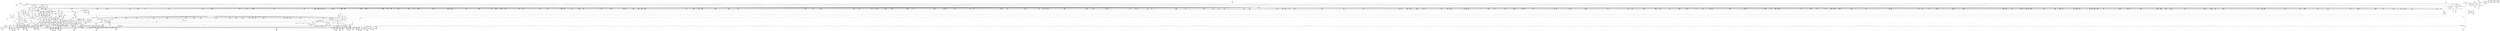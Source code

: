 digraph {
	CE0x4952730 [shape=record,shape=Mrecord,label="{CE0x4952730|may_create:tobool|security/selinux/hooks.c,1706|*SummSource*}"]
	CE0x49c5e70 [shape=record,shape=Mrecord,label="{CE0x49c5e70|272:_i8*,_:_CRE_552,556_|*MultipleSource*|*LoadInst*|security/selinux/hooks.c,1714|security/selinux/hooks.c,1714}"]
	CE0x49c2a80 [shape=record,shape=Mrecord,label="{CE0x49c2a80|272:_i8*,_:_CRE_432,433_}"]
	CE0x4a184c0 [shape=record,shape=Mrecord,label="{CE0x4a184c0|272:_i8*,_:_CRE_1635,1636_}"]
	CE0x4a39ae0 [shape=record,shape=Mrecord,label="{CE0x4a39ae0|may_create:tmp36|security/selinux/hooks.c,1728|*SummSink*}"]
	CE0x4a66440 [shape=record,shape=Mrecord,label="{CE0x4a66440|may_create:tmp51|security/selinux/hooks.c,1732|*SummSource*}"]
	CE0x4a25ca0 [shape=record,shape=Mrecord,label="{CE0x4a25ca0|28:_i32,_:_CRE_80,81_}"]
	CE0x4969f80 [shape=record,shape=Mrecord,label="{CE0x4969f80|_ret_i32_%retval.0,_!dbg_!27798|security/selinux/hooks.c,1742|*SummSink*}"]
	CE0x49a7d70 [shape=record,shape=Mrecord,label="{CE0x49a7d70|40:_%struct.super_block*,_56:_i8*,_:_CRE_615,616_}"]
	CE0x49a0be0 [shape=record,shape=Mrecord,label="{CE0x49a0be0|40:_%struct.super_block*,_56:_i8*,_:_CRE_508,512_|*MultipleSource*|Function::selinux_inode_symlink&Arg::dir::|Function::may_create&Arg::dir::|security/selinux/hooks.c,1713}"]
	CE0x49a6470 [shape=record,shape=Mrecord,label="{CE0x49a6470|40:_%struct.super_block*,_56:_i8*,_:_CRE_595,596_}"]
	CE0x4960da0 [shape=record,shape=Mrecord,label="{CE0x4960da0|40:_%struct.super_block*,_56:_i8*,_:_CRE_178,179_}"]
	CE0x4977b20 [shape=record,shape=Mrecord,label="{CE0x4977b20|i32_128|*Constant*|*SummSource*}"]
	CE0x49ca910 [shape=record,shape=Mrecord,label="{CE0x49ca910|272:_i8*,_:_CRE_1242,1243_}"]
	CE0x49b33b0 [shape=record,shape=Mrecord,label="{CE0x49b33b0|40:_%struct.super_block*,_56:_i8*,_:_CRE_980,981_}"]
	CE0x4a24840 [shape=record,shape=Mrecord,label="{CE0x4a24840|i64*_getelementptr_inbounds_(_2_x_i64_,_2_x_i64_*___llvm_gcov_ctr98,_i64_0,_i64_1)|*Constant*}"]
	CE0x4a50060 [shape=record,shape=Mrecord,label="{CE0x4a50060|VOIDTB_TE:_CE_104,112_|*MultipleSource*|Function::selinux_inode_symlink&Arg::dentry::|security/selinux/hooks.c,1730|Function::may_create&Arg::dentry::}"]
	CE0x496cfc0 [shape=record,shape=Mrecord,label="{CE0x496cfc0|may_create:tmp11|security/selinux/hooks.c,1706}"]
	CE0x49a34e0 [shape=record,shape=Mrecord,label="{CE0x49a34e0|272:_i8*,_:_CRE_1342,1343_}"]
	CE0x498e2b0 [shape=record,shape=Mrecord,label="{CE0x498e2b0|40:_%struct.super_block*,_56:_i8*,_:_CRE_320,328_|*MultipleSource*|Function::selinux_inode_symlink&Arg::dir::|Function::may_create&Arg::dir::|security/selinux/hooks.c,1713}"]
	CE0x5fab850 [shape=record,shape=Mrecord,label="{CE0x5fab850|_call_void_mcount()_#3}"]
	CE0x49aba00 [shape=record,shape=Mrecord,label="{CE0x49aba00|40:_%struct.super_block*,_56:_i8*,_:_CRE_816,824_|*MultipleSource*|Function::selinux_inode_symlink&Arg::dir::|Function::may_create&Arg::dir::|security/selinux/hooks.c,1713}"]
	CE0x4a19070 [shape=record,shape=Mrecord,label="{CE0x4a19070|272:_i8*,_:_CRE_1646,1647_}"]
	CE0x49a88b0 [shape=record,shape=Mrecord,label="{CE0x49a88b0|40:_%struct.super_block*,_56:_i8*,_:_CRE_624,628_|*MultipleSource*|Function::selinux_inode_symlink&Arg::dir::|Function::may_create&Arg::dir::|security/selinux/hooks.c,1713}"]
	CE0x4a1bd10 [shape=record,shape=Mrecord,label="{CE0x4a1bd10|272:_i8*,_:_CRE_1872,1873_}"]
	CE0x4a4c750 [shape=record,shape=Mrecord,label="{CE0x4a4c750|may_create:d_name|security/selinux/hooks.c,1730|*SummSource*}"]
	CE0x4976a90 [shape=record,shape=Mrecord,label="{CE0x4976a90|40:_%struct.super_block*,_56:_i8*,_:_CRE_0,2_|*MultipleSource*|Function::selinux_inode_symlink&Arg::dir::|Function::may_create&Arg::dir::|security/selinux/hooks.c,1713}"]
	CE0x498b6f0 [shape=record,shape=Mrecord,label="{CE0x498b6f0|40:_%struct.super_block*,_56:_i8*,_:_CRE_278,279_}"]
	CE0x499b920 [shape=record,shape=Mrecord,label="{CE0x499b920|VOIDTB_TE:_CE_317,318_}"]
	CE0x49609e0 [shape=record,shape=Mrecord,label="{CE0x49609e0|40:_%struct.super_block*,_56:_i8*,_:_CRE_173,174_}"]
	CE0x4987e70 [shape=record,shape=Mrecord,label="{CE0x4987e70|40:_%struct.super_block*,_56:_i8*,_:_CRE_203,204_}"]
	CE0x49b57e0 [shape=record,shape=Mrecord,label="{CE0x49b57e0|272:_i8*,_:_CRE_586,587_}"]
	CE0x49bef20 [shape=record,shape=Mrecord,label="{CE0x49bef20|272:_i8*,_:_CRE_360,368_|*MultipleSource*|*LoadInst*|security/selinux/hooks.c,1714|security/selinux/hooks.c,1714}"]
	CE0x49ae7f0 [shape=record,shape=Mrecord,label="{CE0x49ae7f0|40:_%struct.super_block*,_56:_i8*,_:_CRE_888,889_}"]
	CE0x49b87b0 [shape=record,shape=Mrecord,label="{CE0x49b87b0|272:_i8*,_:_CRE_631,632_}"]
	CE0x49cbf60 [shape=record,shape=Mrecord,label="{CE0x49cbf60|272:_i8*,_:_CRE_1263,1264_}"]
	CE0x495cfe0 [shape=record,shape=Mrecord,label="{CE0x495cfe0|may_create:tmp20|security/selinux/hooks.c,1706|*SummSource*}"]
	CE0x49c9810 [shape=record,shape=Mrecord,label="{CE0x49c9810|272:_i8*,_:_CRE_1226,1227_}"]
	CE0x49c9d60 [shape=record,shape=Mrecord,label="{CE0x49c9d60|272:_i8*,_:_CRE_1231,1232_}"]
	CE0x498bbf0 [shape=record,shape=Mrecord,label="{CE0x498bbf0|40:_%struct.super_block*,_56:_i8*,_:_CRE_282,283_}"]
	CE0x4997290 [shape=record,shape=Mrecord,label="{CE0x4997290|VOIDTB_TE:_CE_190,191_}"]
	"CONST[source:1(input),value:2(dynamic)][purpose:{object}][SrcIdx:2]"
	CE0x4a69810 [shape=record,shape=Mrecord,label="{CE0x4a69810|may_create:tmp59|security/selinux/hooks.c,1736}"]
	CE0x4989170 [shape=record,shape=Mrecord,label="{CE0x4989170|40:_%struct.super_block*,_56:_i8*,_:_CRE_248,249_}"]
	CE0x498e3f0 [shape=record,shape=Mrecord,label="{CE0x498e3f0|40:_%struct.super_block*,_56:_i8*,_:_CRE_328,336_|*MultipleSource*|Function::selinux_inode_symlink&Arg::dir::|Function::may_create&Arg::dir::|security/selinux/hooks.c,1713}"]
	CE0x4a2a6f0 [shape=record,shape=Mrecord,label="{CE0x4a2a6f0|_ret_i32_%retval.0,_!dbg_!27728|security/selinux/avc.c,775|*SummSink*}"]
	CE0x499ae70 [shape=record,shape=Mrecord,label="{CE0x499ae70|VOIDTB_TE:_CE_307,308_}"]
	CE0x49cba10 [shape=record,shape=Mrecord,label="{CE0x49cba10|272:_i8*,_:_CRE_1258,1259_}"]
	CE0x4a26ea0 [shape=record,shape=Mrecord,label="{CE0x4a26ea0|28:_i32,_:_CRE_98,99_}"]
	CE0x4a4f580 [shape=record,shape=Mrecord,label="{CE0x4a4f580|i32_4|*Constant*|*SummSource*}"]
	CE0x493dd70 [shape=record,shape=Mrecord,label="{CE0x493dd70|may_create:do.body|*SummSink*}"]
	CE0x496e7e0 [shape=record,shape=Mrecord,label="{CE0x496e7e0|40:_%struct.super_block*,_56:_i8*,_:_CRE_48,56_|*MultipleSource*|Function::selinux_inode_symlink&Arg::dir::|Function::may_create&Arg::dir::|security/selinux/hooks.c,1713}"]
	CE0x49c4b70 [shape=record,shape=Mrecord,label="{CE0x49c4b70|272:_i8*,_:_CRE_463,464_}"]
	CE0x493db30 [shape=record,shape=Mrecord,label="{CE0x493db30|may_create:do.body}"]
	CE0x49be7e0 [shape=record,shape=Mrecord,label="{CE0x49be7e0|272:_i8*,_:_CRE_328,336_|*MultipleSource*|*LoadInst*|security/selinux/hooks.c,1714|security/selinux/hooks.c,1714}"]
	CE0x4a39960 [shape=record,shape=Mrecord,label="{CE0x4a39960|may_create:tmp36|security/selinux/hooks.c,1728|*SummSource*}"]
	CE0x498cff0 [shape=record,shape=Mrecord,label="{CE0x498cff0|40:_%struct.super_block*,_56:_i8*,_:_CRE_298,299_}"]
	CE0x49cd170 [shape=record,shape=Mrecord,label="{CE0x49cd170|272:_i8*,_:_CRE_1304,1305_}"]
	CE0x4962ff0 [shape=record,shape=Mrecord,label="{CE0x4962ff0|i8_1|*Constant*|*SummSource*}"]
	CE0x496ea90 [shape=record,shape=Mrecord,label="{CE0x496ea90|may_create:tmp4|security/selinux/hooks.c,1706|*SummSource*}"]
	CE0x4950400 [shape=record,shape=Mrecord,label="{CE0x4950400|i64*_getelementptr_inbounds_(_2_x_i64_,_2_x_i64_*___llvm_gcov_ctr223,_i64_0,_i64_1)|*Constant*|*SummSink*}"]
	CE0x49a07d0 [shape=record,shape=Mrecord,label="{CE0x49a07d0|40:_%struct.super_block*,_56:_i8*,_:_CRE_500,504_|*MultipleSource*|Function::selinux_inode_symlink&Arg::dir::|Function::may_create&Arg::dir::|security/selinux/hooks.c,1713}"]
	CE0x49ae2f0 [shape=record,shape=Mrecord,label="{CE0x49ae2f0|40:_%struct.super_block*,_56:_i8*,_:_CRE_884,885_}"]
	CE0x4999160 [shape=record,shape=Mrecord,label="{CE0x4999160|VOIDTB_TE:_CE_219,220_}"]
	CE0x4952cd0 [shape=record,shape=Mrecord,label="{CE0x4952cd0|may_create:dentry|Function::may_create&Arg::dentry::}"]
	CE0x4a52bf0 [shape=record,shape=Mrecord,label="{CE0x4a52bf0|may_create:and|security/selinux/hooks.c,1728|*SummSink*}"]
	CE0x496a7d0 [shape=record,shape=Mrecord,label="{CE0x496a7d0|selinux_inode_symlink:dir|Function::selinux_inode_symlink&Arg::dir::|*SummSink*}"]
	CE0x4a19b10 [shape=record,shape=Mrecord,label="{CE0x4a19b10|272:_i8*,_:_CRE_1656,1657_}"]
	CE0x4a37e40 [shape=record,shape=Mrecord,label="{CE0x4a37e40|may_create:sid11|security/selinux/hooks.c,1716|*SummSource*}"]
	CE0x49af5b0 [shape=record,shape=Mrecord,label="{CE0x49af5b0|40:_%struct.super_block*,_56:_i8*,_:_CRE_899,900_}"]
	"CONST[source:0(mediator),value:2(dynamic)][purpose:{subject}]"
	CE0x4950e70 [shape=record,shape=Mrecord,label="{CE0x4950e70|i64*_getelementptr_inbounds_(_2_x_i64_,_2_x_i64_*___llvm_gcov_ctr223,_i64_0,_i64_0)|*Constant*|*SummSource*}"]
	CE0x4a1b9e0 [shape=record,shape=Mrecord,label="{CE0x4a1b9e0|272:_i8*,_:_CRE_1685,1686_}"]
	CE0x49cde50 [shape=record,shape=Mrecord,label="{CE0x49cde50|272:_i8*,_:_CRE_1311,1312_}"]
	CE0x49b65b0 [shape=record,shape=Mrecord,label="{CE0x49b65b0|272:_i8*,_:_CRE_599,600_}"]
	CE0x4a26da0 [shape=record,shape=Mrecord,label="{CE0x4a26da0|28:_i32,_:_CRE_97,98_}"]
	CE0x4a79c20 [shape=record,shape=Mrecord,label="{CE0x4a79c20|get_current:tmp2|*SummSource*}"]
	CE0x4979150 [shape=record,shape=Mrecord,label="{CE0x4979150|40:_%struct.super_block*,_56:_i8*,_:_CRE_144,145_}"]
	CE0x4999df0 [shape=record,shape=Mrecord,label="{CE0x4999df0|VOIDTB_TE:_CE_264,272_|*MultipleSource*|Function::selinux_inode_symlink&Arg::dentry::|security/selinux/hooks.c,1730|Function::may_create&Arg::dentry::}"]
	CE0x49b3630 [shape=record,shape=Mrecord,label="{CE0x49b3630|40:_%struct.super_block*,_56:_i8*,_:_CRE_982,983_}"]
	CE0x498b470 [shape=record,shape=Mrecord,label="{CE0x498b470|40:_%struct.super_block*,_56:_i8*,_:_CRE_276,277_}"]
	CE0x494d140 [shape=record,shape=Mrecord,label="{CE0x494d140|i32_22|*Constant*}"]
	CE0x4a4bad0 [shape=record,shape=Mrecord,label="{CE0x4a4bad0|may_create:sid21|security/selinux/hooks.c,1729|*SummSource*}"]
	CE0x496cbb0 [shape=record,shape=Mrecord,label="{CE0x496cbb0|may_create:dentry12|security/selinux/hooks.c,1720|*SummSource*}"]
	CE0x49a6330 [shape=record,shape=Mrecord,label="{CE0x49a6330|40:_%struct.super_block*,_56:_i8*,_:_CRE_594,595_}"]
	CE0x49b09b0 [shape=record,shape=Mrecord,label="{CE0x49b09b0|40:_%struct.super_block*,_56:_i8*,_:_CRE_915,916_}"]
	CE0x49bb700 [shape=record,shape=Mrecord,label="{CE0x49bb700|272:_i8*,_:_CRE_120,128_|*MultipleSource*|*LoadInst*|security/selinux/hooks.c,1714|security/selinux/hooks.c,1714}"]
	CE0x49708e0 [shape=record,shape=Mrecord,label="{CE0x49708e0|may_create:call|security/selinux/hooks.c,1706}"]
	CE0x4977820 [shape=record,shape=Mrecord,label="{CE0x4977820|may_create:call32|security/selinux/hooks.c,1739}"]
	CE0x49c2530 [shape=record,shape=Mrecord,label="{CE0x49c2530|272:_i8*,_:_CRE_427,428_}"]
	CE0x498e7c0 [shape=record,shape=Mrecord,label="{CE0x498e7c0|40:_%struct.super_block*,_56:_i8*,_:_CRE_344,352_|*MultipleSource*|Function::selinux_inode_symlink&Arg::dir::|Function::may_create&Arg::dir::|security/selinux/hooks.c,1713}"]
	CE0x4a28ed0 [shape=record,shape=Mrecord,label="{CE0x4a28ed0|28:_i32,_:_CRE_160,168_|*MultipleSource*|security/selinux/hooks.c,1722|*LoadInst*|security/selinux/hooks.c,1713|security/selinux/hooks.c,1713}"]
	CE0x4a2a260 [shape=record,shape=Mrecord,label="{CE0x4a2a260|avc_has_perm:auditdata|Function::avc_has_perm&Arg::auditdata::|*SummSource*}"]
	CE0x49a4cb0 [shape=record,shape=Mrecord,label="{CE0x49a4cb0|40:_%struct.super_block*,_56:_i8*,_:_CRE_576,577_}"]
	CE0x49c1dc0 [shape=record,shape=Mrecord,label="{CE0x49c1dc0|272:_i8*,_:_CRE_420,421_}"]
	CE0x4a373d0 [shape=record,shape=Mrecord,label="{CE0x4a373d0|28:_i32,_:_CRE_9,10_}"]
	CE0x4960320 [shape=record,shape=Mrecord,label="{CE0x4960320|40:_%struct.super_block*,_56:_i8*,_:_CRE_164,165_}"]
	CE0x49cd060 [shape=record,shape=Mrecord,label="{CE0x49cd060|272:_i8*,_:_CRE_1279,1280_}"]
	CE0x4968b70 [shape=record,shape=Mrecord,label="{CE0x4968b70|i64_0|*Constant*|*SummSource*}"]
	CE0x49c1ed0 [shape=record,shape=Mrecord,label="{CE0x49c1ed0|272:_i8*,_:_CRE_421,422_}"]
	CE0x4a31390 [shape=record,shape=Mrecord,label="{CE0x4a31390|i32_3|*Constant*|*SummSink*}"]
	CE0x496e0b0 [shape=record,shape=Mrecord,label="{CE0x496e0b0|may_create:tmp5|security/selinux/hooks.c,1706|*SummSource*}"]
	CE0x49965d0 [shape=record,shape=Mrecord,label="{CE0x49965d0|VOIDTB_TE:_CE_178,179_}"]
	CE0x49c0df0 [shape=record,shape=Mrecord,label="{CE0x49c0df0|272:_i8*,_:_CRE_414,415_}"]
	CE0x493f100 [shape=record,shape=Mrecord,label="{CE0x493f100|i64*_getelementptr_inbounds_(_2_x_i64_,_2_x_i64_*___llvm_gcov_ctr223,_i64_0,_i64_1)|*Constant*}"]
	CE0x498bab0 [shape=record,shape=Mrecord,label="{CE0x498bab0|40:_%struct.super_block*,_56:_i8*,_:_CRE_281,282_}"]
	CE0x4a1f650 [shape=record,shape=Mrecord,label="{CE0x4a1f650|272:_i8*,_:_CRE_1928,2056_|*MultipleSource*|*LoadInst*|security/selinux/hooks.c,1714|security/selinux/hooks.c,1714}"]
	CE0x4a25ba0 [shape=record,shape=Mrecord,label="{CE0x4a25ba0|28:_i32,_:_CRE_79,80_}"]
	CE0x49ae570 [shape=record,shape=Mrecord,label="{CE0x49ae570|40:_%struct.super_block*,_56:_i8*,_:_CRE_886,887_}"]
	CE0x4a2b050 [shape=record,shape=Mrecord,label="{CE0x4a2b050|may_create:tmp31|security/selinux/hooks.c,1725}"]
	CE0x560a540 [shape=record,shape=Mrecord,label="{CE0x560a540|GLOBAL:may_create|*Constant*}"]
	CE0x49ca6f0 [shape=record,shape=Mrecord,label="{CE0x49ca6f0|272:_i8*,_:_CRE_1240,1241_}"]
	CE0x49a5e30 [shape=record,shape=Mrecord,label="{CE0x49a5e30|40:_%struct.super_block*,_56:_i8*,_:_CRE_590,591_}"]
	CE0x494bf40 [shape=record,shape=Mrecord,label="{CE0x494bf40|40:_%struct.super_block*,_56:_i8*,_:_CRE_563,564_}"]
	CE0x49b9e50 [shape=record,shape=Mrecord,label="{CE0x49b9e50|272:_i8*,_:_CRE_880,896_|*MultipleSource*|*LoadInst*|security/selinux/hooks.c,1714|security/selinux/hooks.c,1714}"]
	CE0x4a6a230 [shape=record,shape=Mrecord,label="{CE0x4a6a230|may_create:tmp60|security/selinux/hooks.c,1737|*SummSource*}"]
	CE0x4a4ee50 [shape=record,shape=Mrecord,label="{CE0x4a4ee50|VOIDTB_TE:_CE_170,171_}"]
	CE0x4a6b7d0 [shape=record,shape=Mrecord,label="{CE0x4a6b7d0|i64*_getelementptr_inbounds_(_26_x_i64_,_26_x_i64_*___llvm_gcov_ctr217,_i64_0,_i64_24)|*Constant*}"]
	CE0x4a151b0 [shape=record,shape=Mrecord,label="{CE0x4a151b0|272:_i8*,_:_CRE_1364,1365_}"]
	CE0x499ecf0 [shape=record,shape=Mrecord,label="{CE0x499ecf0|40:_%struct.super_block*,_56:_i8*,_:_CRE_464,472_|*MultipleSource*|Function::selinux_inode_symlink&Arg::dir::|Function::may_create&Arg::dir::|security/selinux/hooks.c,1713}"]
	CE0x4a37fa0 [shape=record,shape=Mrecord,label="{CE0x4a37fa0|may_create:sid11|security/selinux/hooks.c,1716|*SummSink*}"]
	CE0x4999490 [shape=record,shape=Mrecord,label="{CE0x4999490|VOIDTB_TE:_CE_222,223_}"]
	CE0x4957330 [shape=record,shape=Mrecord,label="{CE0x4957330|GLOBAL:may_create.__warned|Global_var:may_create.__warned|*SummSource*}"]
	CE0x4949360 [shape=record,shape=Mrecord,label="{CE0x4949360|may_create:if.end|*SummSink*}"]
	CE0x49b68e0 [shape=record,shape=Mrecord,label="{CE0x49b68e0|272:_i8*,_:_CRE_602,603_}"]
	CE0x4a533a0 [shape=record,shape=Mrecord,label="{CE0x4a533a0|i64_16|*Constant*|*SummSink*}"]
	CE0x49607a0 [shape=record,shape=Mrecord,label="{CE0x49607a0|40:_%struct.super_block*,_56:_i8*,_:_CRE_170,171_}"]
	CE0x49ce290 [shape=record,shape=Mrecord,label="{CE0x49ce290|272:_i8*,_:_CRE_1315,1316_}"]
	CE0x4973370 [shape=record,shape=Mrecord,label="{CE0x4973370|GLOBAL:current_task|Global_var:current_task|*SummSource*}"]
	CE0x4977a80 [shape=record,shape=Mrecord,label="{CE0x4977a80|i32_128|*Constant*}"]
	CE0x4a250a0 [shape=record,shape=Mrecord,label="{CE0x4a250a0|28:_i32,_:_CRE_68,69_}"]
	CE0x49a2c60 [shape=record,shape=Mrecord,label="{CE0x49a2c60|272:_i8*,_:_CRE_1334,1335_}"]
	CE0x4948320 [shape=record,shape=Mrecord,label="{CE0x4948320|may_create:tmp1|*SummSink*}"]
	CE0x49ba020 [shape=record,shape=Mrecord,label="{CE0x49ba020|272:_i8*,_:_CRE_896,1208_|*MultipleSource*|*LoadInst*|security/selinux/hooks.c,1714|security/selinux/hooks.c,1714}"]
	CE0x4a52100 [shape=record,shape=Mrecord,label="{CE0x4a52100|VOIDTB_TE:_CE_92,93_}"]
	CE0x4a18d40 [shape=record,shape=Mrecord,label="{CE0x4a18d40|272:_i8*,_:_CRE_1643,1644_}"]
	CE0x4969560 [shape=record,shape=Mrecord,label="{CE0x4969560|avc_has_perm:entry|*SummSink*}"]
	CE0x4970ca0 [shape=record,shape=Mrecord,label="{CE0x4970ca0|28:_i32,_:_CRE_16,17_}"]
	CE0x4a25aa0 [shape=record,shape=Mrecord,label="{CE0x4a25aa0|28:_i32,_:_CRE_78,79_}"]
	CE0x498d4f0 [shape=record,shape=Mrecord,label="{CE0x498d4f0|40:_%struct.super_block*,_56:_i8*,_:_CRE_302,303_}"]
	CE0x4a52500 [shape=record,shape=Mrecord,label="{CE0x4a52500|may_create:conv|security/selinux/hooks.c,1728|*SummSource*}"]
	CE0x495ebb0 [shape=record,shape=Mrecord,label="{CE0x495ebb0|may_create:if.then}"]
	CE0x499bb40 [shape=record,shape=Mrecord,label="{CE0x499bb40|VOIDTB_TE:_CE_319,320_}"]
	CE0x4a1be20 [shape=record,shape=Mrecord,label="{CE0x4a1be20|272:_i8*,_:_CRE_1688,1696_|*MultipleSource*|*LoadInst*|security/selinux/hooks.c,1714|security/selinux/hooks.c,1714}"]
	CE0x49a79b0 [shape=record,shape=Mrecord,label="{CE0x49a79b0|40:_%struct.super_block*,_56:_i8*,_:_CRE_612,613_}"]
	CE0x494ceb0 [shape=record,shape=Mrecord,label="{CE0x494ceb0|may_create:tmp19|security/selinux/hooks.c,1706}"]
	CE0x49b0370 [shape=record,shape=Mrecord,label="{CE0x49b0370|40:_%struct.super_block*,_56:_i8*,_:_CRE_910,911_}"]
	CE0x4a14e80 [shape=record,shape=Mrecord,label="{CE0x4a14e80|272:_i8*,_:_CRE_1361,1362_}"]
	CE0x4969d40 [shape=record,shape=Mrecord,label="{CE0x4969d40|may_create:tmp14|security/selinux/hooks.c,1706|*SummSource*}"]
	CE0x49752e0 [shape=record,shape=Mrecord,label="{CE0x49752e0|i64*_getelementptr_inbounds_(_26_x_i64_,_26_x_i64_*___llvm_gcov_ctr217,_i64_0,_i64_1)|*Constant*|*SummSink*}"]
	CE0x498b970 [shape=record,shape=Mrecord,label="{CE0x498b970|40:_%struct.super_block*,_56:_i8*,_:_CRE_280,281_}"]
	CE0x4a4ca00 [shape=record,shape=Mrecord,label="{CE0x4a4ca00|may_create:tmp42|security/selinux/hooks.c,1728|*SummSource*}"]
	CE0x49704c0 [shape=record,shape=Mrecord,label="{CE0x49704c0|_call_void_mcount()_#3}"]
	CE0x4a4ab80 [shape=record,shape=Mrecord,label="{CE0x4a4ab80|may_create:tmp43|security/selinux/hooks.c,1728|*SummSink*}"]
	CE0x4977f10 [shape=record,shape=Mrecord,label="{CE0x4977f10|may_create:retval.0|*SummSink*}"]
	CE0x4a19d30 [shape=record,shape=Mrecord,label="{CE0x4a19d30|272:_i8*,_:_CRE_1658,1659_}"]
	CE0x49a22d0 [shape=record,shape=Mrecord,label="{CE0x49a22d0|272:_i8*,_:_CRE_1325,1326_}"]
	CE0x4a522a0 [shape=record,shape=Mrecord,label="{CE0x4a522a0|VOIDTB_TE:_CE_94,95_}"]
	CE0x49a2600 [shape=record,shape=Mrecord,label="{CE0x49a2600|272:_i8*,_:_CRE_1328,1329_}"]
	CE0x4a3d3b0 [shape=record,shape=Mrecord,label="{CE0x4a3d3b0|8:_i32,_22:_i16,_:_CRE_8,12_|*MultipleSource*|security/selinux/hooks.c,1714|security/selinux/hooks.c,1714|security/selinux/hooks.c,1728}"]
	CE0x4a841d0 [shape=record,shape=Mrecord,label="{CE0x4a841d0|get_current:tmp}"]
	CE0x4a63940 [shape=record,shape=Mrecord,label="{CE0x4a63940|i64_18|*Constant*}"]
	CE0x494bb80 [shape=record,shape=Mrecord,label="{CE0x494bb80|40:_%struct.super_block*,_56:_i8*,_:_CRE_560,561_}"]
	CE0x49b8dd0 [shape=record,shape=Mrecord,label="{CE0x49b8dd0|272:_i8*,_:_CRE_656,664_|*MultipleSource*|*LoadInst*|security/selinux/hooks.c,1714|security/selinux/hooks.c,1714}"]
	CE0x49ca800 [shape=record,shape=Mrecord,label="{CE0x49ca800|272:_i8*,_:_CRE_1241,1242_}"]
	CE0x498a570 [shape=record,shape=Mrecord,label="{CE0x498a570|40:_%struct.super_block*,_56:_i8*,_:_CRE_264,265_}"]
	CE0x49aa840 [shape=record,shape=Mrecord,label="{CE0x49aa840|40:_%struct.super_block*,_56:_i8*,_:_CRE_744,752_|*MultipleSource*|Function::selinux_inode_symlink&Arg::dir::|Function::may_create&Arg::dir::|security/selinux/hooks.c,1713}"]
	CE0x49b64a0 [shape=record,shape=Mrecord,label="{CE0x49b64a0|272:_i8*,_:_CRE_598,599_}"]
	CE0x4a1a170 [shape=record,shape=Mrecord,label="{CE0x4a1a170|272:_i8*,_:_CRE_1662,1663_}"]
	CE0x49a6830 [shape=record,shape=Mrecord,label="{CE0x49a6830|40:_%struct.super_block*,_56:_i8*,_:_CRE_598,599_}"]
	CE0x4a328a0 [shape=record,shape=Mrecord,label="{CE0x4a328a0|0:_i8,_8:_%struct.dentry*,_24:_%struct.selinux_audit_data*,_:_SCMRE_0,1_|*MultipleSource*|security/selinux/hooks.c, 1710|security/selinux/hooks.c,1719}"]
	CE0x4a15b40 [shape=record,shape=Mrecord,label="{CE0x4a15b40|272:_i8*,_:_CRE_1373,1374_}"]
	CE0x49cb080 [shape=record,shape=Mrecord,label="{CE0x49cb080|272:_i8*,_:_CRE_1249,1250_}"]
	CE0x49b30c0 [shape=record,shape=Mrecord,label="{CE0x49b30c0|40:_%struct.super_block*,_56:_i8*,_:_CRE_978,979_}"]
	CE0x49a0550 [shape=record,shape=Mrecord,label="{CE0x49a0550|40:_%struct.super_block*,_56:_i8*,_:_CRE_488,496_|*MultipleSource*|Function::selinux_inode_symlink&Arg::dir::|Function::may_create&Arg::dir::|security/selinux/hooks.c,1713}"]
	CE0x4a4ec30 [shape=record,shape=Mrecord,label="{CE0x4a4ec30|VOIDTB_TE:_CE_168,169_}"]
	CE0x49c40d0 [shape=record,shape=Mrecord,label="{CE0x49c40d0|272:_i8*,_:_CRE_453,454_}"]
	CE0x4972820 [shape=record,shape=Mrecord,label="{CE0x4972820|28:_i32,_:_CRE_58,59_}"]
	CE0x4a197e0 [shape=record,shape=Mrecord,label="{CE0x4a197e0|272:_i8*,_:_CRE_1653,1654_}"]
	CE0x49bd3f0 [shape=record,shape=Mrecord,label="{CE0x49bd3f0|272:_i8*,_:_CRE_248,252_|*MultipleSource*|*LoadInst*|security/selinux/hooks.c,1714|security/selinux/hooks.c,1714}"]
	CE0x49afab0 [shape=record,shape=Mrecord,label="{CE0x49afab0|40:_%struct.super_block*,_56:_i8*,_:_CRE_903,904_}"]
	CE0x49b3770 [shape=record,shape=Mrecord,label="{CE0x49b3770|40:_%struct.super_block*,_56:_i8*,_:_CRE_983,984_}"]
	CE0x49987d0 [shape=record,shape=Mrecord,label="{CE0x49987d0|VOIDTB_TE:_CE_210,211_}"]
	CE0x4946fe0 [shape=record,shape=Mrecord,label="{CE0x4946fe0|may_create:tmp18|security/selinux/hooks.c,1706|*SummSink*}"]
	CE0x49b54b0 [shape=record,shape=Mrecord,label="{CE0x49b54b0|272:_i8*,_:_CRE_583,584_}"]
	CE0x4a20300 [shape=record,shape=Mrecord,label="{CE0x4a20300|272:_i8*,_:_CRE_2268,2304_|*MultipleSource*|*LoadInst*|security/selinux/hooks.c,1714|security/selinux/hooks.c,1714}"]
	CE0x4a32600 [shape=record,shape=Mrecord,label="{CE0x4a32600|may_create:type|security/selinux/hooks.c,1719|*SummSource*}"]
	CE0x49c4620 [shape=record,shape=Mrecord,label="{CE0x49c4620|272:_i8*,_:_CRE_458,459_}"]
	CE0x4967000 [shape=record,shape=Mrecord,label="{CE0x4967000|may_create:if.end26|*SummSource*}"]
	CE0x4a182a0 [shape=record,shape=Mrecord,label="{CE0x4a182a0|272:_i8*,_:_CRE_1633,1634_}"]
	CE0x49c8d70 [shape=record,shape=Mrecord,label="{CE0x49c8d70|272:_i8*,_:_CRE_1216,1217_}"]
	CE0x4a1c5f0 [shape=record,shape=Mrecord,label="{CE0x4a1c5f0|272:_i8*,_:_CRE_1728,1736_|*MultipleSource*|*LoadInst*|security/selinux/hooks.c,1714|security/selinux/hooks.c,1714}"]
	CE0x4a3abc0 [shape=record,shape=Mrecord,label="{CE0x4a3abc0|i64_13|*Constant*|*SummSink*}"]
	CE0x5cd0560 [shape=record,shape=Mrecord,label="{CE0x5cd0560|selinux_inode_symlink:call|security/selinux/hooks.c,2779}"]
	CE0x49703f0 [shape=record,shape=Mrecord,label="{CE0x49703f0|may_create:tmp3|*SummSink*}"]
	CE0x49c66d0 [shape=record,shape=Mrecord,label="{CE0x49c66d0|272:_i8*,_:_CRE_566,567_}"]
	CE0x49966e0 [shape=record,shape=Mrecord,label="{CE0x49966e0|VOIDTB_TE:_CE_179,180_}"]
	CE0x4a28740 [shape=record,shape=Mrecord,label="{CE0x4a28740|28:_i32,_:_CRE_128,136_|*MultipleSource*|security/selinux/hooks.c,1722|*LoadInst*|security/selinux/hooks.c,1713|security/selinux/hooks.c,1713}"]
	CE0x495ada0 [shape=record,shape=Mrecord,label="{CE0x495ada0|may_create:tobool1|security/selinux/hooks.c,1706|*SummSink*}"]
	CE0x4a25ea0 [shape=record,shape=Mrecord,label="{CE0x4a25ea0|28:_i32,_:_CRE_82,83_}"]
	CE0x4a2d180 [shape=record,shape=Mrecord,label="{CE0x4a2d180|may_create:tobool15|security/selinux/hooks.c,1725|*SummSource*}"]
	CE0x4a742f0 [shape=record,shape=Mrecord,label="{CE0x4a742f0|get_current:bb|*SummSource*}"]
	CE0x4a27db0 [shape=record,shape=Mrecord,label="{CE0x4a27db0|28:_i32,_:_CRE_112,113_}"]
	CE0x4a18080 [shape=record,shape=Mrecord,label="{CE0x4a18080|272:_i8*,_:_CRE_1631,1632_}"]
	CE0x4997f50 [shape=record,shape=Mrecord,label="{CE0x4997f50|VOIDTB_TE:_CE_202,203_}"]
	CE0x4a1d0d0 [shape=record,shape=Mrecord,label="{CE0x4a1d0d0|272:_i8*,_:_CRE_1784,1792_|*MultipleSource*|*LoadInst*|security/selinux/hooks.c,1714|security/selinux/hooks.c,1714}"]
	CE0x498b0b0 [shape=record,shape=Mrecord,label="{CE0x498b0b0|40:_%struct.super_block*,_56:_i8*,_:_CRE_273,274_}"]
	CE0x4947a70 [shape=record,shape=Mrecord,label="{CE0x4947a70|i64_2|*Constant*|*SummSource*}"]
	CE0x4975fe0 [shape=record,shape=Mrecord,label="{CE0x4975fe0|i64*_getelementptr_inbounds_(_26_x_i64_,_26_x_i64_*___llvm_gcov_ctr217,_i64_0,_i64_25)|*Constant*|*SummSink*}"]
	CE0x4a259a0 [shape=record,shape=Mrecord,label="{CE0x4a259a0|28:_i32,_:_CRE_77,78_}"]
	CE0x4a53480 [shape=record,shape=Mrecord,label="{CE0x4a53480|i64_15|*Constant*}"]
	CE0x49c1a20 [shape=record,shape=Mrecord,label="{CE0x49c1a20|i32_16|*Constant*}"]
	CE0x4a2a8d0 [shape=record,shape=Mrecord,label="{CE0x4a2a8d0|may_create:tobool15|security/selinux/hooks.c,1725|*SummSink*}"]
	CE0x4949010 [shape=record,shape=Mrecord,label="{CE0x4949010|may_create:lor.lhs.false}"]
	"CONST[source:0(mediator),value:0(static)][purpose:{operation}]"
	CE0x498c230 [shape=record,shape=Mrecord,label="{CE0x498c230|40:_%struct.super_block*,_56:_i8*,_:_CRE_287,288_}"]
	CE0x49485c0 [shape=record,shape=Mrecord,label="{CE0x49485c0|may_create:ad|security/selinux/hooks.c, 1710}"]
	CE0x4a64800 [shape=record,shape=Mrecord,label="{CE0x4a64800|may_create:tmp55|security/selinux/hooks.c,1735|*SummSink*}"]
	CE0x4a699c0 [shape=record,shape=Mrecord,label="{CE0x4a699c0|may_create:tmp59|security/selinux/hooks.c,1736|*SummSource*}"]
	CE0x49af470 [shape=record,shape=Mrecord,label="{CE0x49af470|40:_%struct.super_block*,_56:_i8*,_:_CRE_898,899_}"]
	CE0x4a3aa90 [shape=record,shape=Mrecord,label="{CE0x4a3aa90|i64_13|*Constant*|*SummSource*}"]
	CE0x49a74b0 [shape=record,shape=Mrecord,label="{CE0x49a74b0|40:_%struct.super_block*,_56:_i8*,_:_CRE_608,609_}"]
	CE0x49b05f0 [shape=record,shape=Mrecord,label="{CE0x49b05f0|40:_%struct.super_block*,_56:_i8*,_:_CRE_912,913_}"]
	CE0x496bb20 [shape=record,shape=Mrecord,label="{CE0x496bb20|i64*_getelementptr_inbounds_(_26_x_i64_,_26_x_i64_*___llvm_gcov_ctr217,_i64_0,_i64_0)|*Constant*|*SummSource*}"]
	CE0x495f7e0 [shape=record,shape=Mrecord,label="{CE0x495f7e0|40:_%struct.super_block*,_56:_i8*,_:_CRE_149,150_}"]
	CE0x49b8370 [shape=record,shape=Mrecord,label="{CE0x49b8370|272:_i8*,_:_CRE_627,628_}"]
	CE0x499bc50 [shape=record,shape=Mrecord,label="{CE0x499bc50|may_create:call22|security/selinux/hooks.c,1729}"]
	CE0x49644d0 [shape=record,shape=Mrecord,label="{CE0x49644d0|i32_1706|*Constant*|*SummSource*}"]
	CE0x4a7a430 [shape=record,shape=Mrecord,label="{CE0x4a7a430|i16_5|*Constant*|*SummSink*}"]
	CE0x4a1d470 [shape=record,shape=Mrecord,label="{CE0x4a1d470|272:_i8*,_:_CRE_1800,1804_|*MultipleSource*|*LoadInst*|security/selinux/hooks.c,1714|security/selinux/hooks.c,1714}"]
	CE0x4976d90 [shape=record,shape=Mrecord,label="{CE0x4976d90|%struct.task_struct*_(%struct.task_struct**)*_asm_movq_%gs:$_1:P_,$0_,_r,im,_dirflag_,_fpsr_,_flags_|*SummSink*}"]
	CE0x49c0bd0 [shape=record,shape=Mrecord,label="{CE0x49c0bd0|272:_i8*,_:_CRE_412,413_}"]
	CE0x49c5390 [shape=record,shape=Mrecord,label="{CE0x49c5390|272:_i8*,_:_CRE_496,504_|*MultipleSource*|*LoadInst*|security/selinux/hooks.c,1714|security/selinux/hooks.c,1714}"]
	CE0x49bf660 [shape=record,shape=Mrecord,label="{CE0x49bf660|272:_i8*,_:_CRE_393,394_}"]
	CE0x4a292d0 [shape=record,shape=Mrecord,label="{CE0x4a292d0|28:_i32,_:_CRE_184,192_|*MultipleSource*|security/selinux/hooks.c,1722|*LoadInst*|security/selinux/hooks.c,1713|security/selinux/hooks.c,1713}"]
	CE0x4a20800 [shape=record,shape=Mrecord,label="{CE0x4a20800|may_create:tmp26|security/selinux/hooks.c,1714|*SummSink*}"]
	CE0x49cd9e0 [shape=record,shape=Mrecord,label="{CE0x49cd9e0|272:_i8*,_:_CRE_1308,1309_}"]
	CE0x495c860 [shape=record,shape=Mrecord,label="{CE0x495c860|COLLAPSED:_CMRE:_elem_0::|security/selinux/hooks.c,1706}"]
	CE0x4972e30 [shape=record,shape=Mrecord,label="{CE0x4972e30|get_current:tmp1}"]
	CE0x4a1baf0 [shape=record,shape=Mrecord,label="{CE0x4a1baf0|272:_i8*,_:_CRE_1686,1687_}"]
	CE0x495fc60 [shape=record,shape=Mrecord,label="{CE0x495fc60|40:_%struct.super_block*,_56:_i8*,_:_CRE_155,156_}"]
	CE0x4972580 [shape=record,shape=Mrecord,label="{CE0x4972580|28:_i32,_:_CRE_55,56_}"]
	CE0x499ac60 [shape=record,shape=Mrecord,label="{CE0x499ac60|VOIDTB_TE:_CE_306,307_}"]
	CE0x499f790 [shape=record,shape=Mrecord,label="{CE0x499f790|40:_%struct.super_block*,_56:_i8*,_:_CRE_477,478_}"]
	CE0x4a280e0 [shape=record,shape=Mrecord,label="{CE0x4a280e0|28:_i32,_:_CRE_115,116_}"]
	CE0x49a5f70 [shape=record,shape=Mrecord,label="{CE0x49a5f70|40:_%struct.super_block*,_56:_i8*,_:_CRE_591,592_}"]
	CE0x499a840 [shape=record,shape=Mrecord,label="{CE0x499a840|VOIDTB_TE:_CE_304,305_}"]
	CE0x49c3a70 [shape=record,shape=Mrecord,label="{CE0x49c3a70|272:_i8*,_:_CRE_447,448_}"]
	CE0x49a66f0 [shape=record,shape=Mrecord,label="{CE0x49a66f0|40:_%struct.super_block*,_56:_i8*,_:_CRE_597,598_}"]
	CE0x49590e0 [shape=record,shape=Mrecord,label="{CE0x49590e0|may_create:tmp15|security/selinux/hooks.c,1706}"]
	CE0x4a19c20 [shape=record,shape=Mrecord,label="{CE0x4a19c20|272:_i8*,_:_CRE_1657,1658_}"]
	CE0x4a38e20 [shape=record,shape=Mrecord,label="{CE0x4a38e20|may_create:tmp34|security/selinux/hooks.c,1726|*SummSink*}"]
	CE0x4a3bc70 [shape=record,shape=Mrecord,label="{CE0x4a3bc70|may_create:tmp38|security/selinux/hooks.c,1728|*SummSink*}"]
	CE0x4a50e20 [shape=record,shape=Mrecord,label="{CE0x4a50e20|VOIDTB_TE:_CE_152,153_}"]
	CE0x496d150 [shape=record,shape=Mrecord,label="{CE0x496d150|may_create:tmp11|security/selinux/hooks.c,1706|*SummSource*}"]
	CE0x49a89f0 [shape=record,shape=Mrecord,label="{CE0x49a89f0|40:_%struct.super_block*,_56:_i8*,_:_CRE_632,640_|*MultipleSource*|Function::selinux_inode_symlink&Arg::dir::|Function::may_create&Arg::dir::|security/selinux/hooks.c,1713}"]
	CE0x49cb6e0 [shape=record,shape=Mrecord,label="{CE0x49cb6e0|272:_i8*,_:_CRE_1255,1256_}"]
	CE0x4a150a0 [shape=record,shape=Mrecord,label="{CE0x4a150a0|272:_i8*,_:_CRE_1363,1364_}"]
	CE0x4a152c0 [shape=record,shape=Mrecord,label="{CE0x4a152c0|272:_i8*,_:_CRE_1365,1366_}"]
	CE0x499ff10 [shape=record,shape=Mrecord,label="{CE0x499ff10|40:_%struct.super_block*,_56:_i8*,_:_CRE_483,484_}"]
	CE0x49b1630 [shape=record,shape=Mrecord,label="{CE0x49b1630|40:_%struct.super_block*,_56:_i8*,_:_CRE_925,926_}"]
	CE0x495d4c0 [shape=record,shape=Mrecord,label="{CE0x495d4c0|may_create:tmp21|security/selinux/hooks.c,1706|*SummSource*}"]
	CE0x49c41e0 [shape=record,shape=Mrecord,label="{CE0x49c41e0|272:_i8*,_:_CRE_454,455_}"]
	CE0x4978a60 [shape=record,shape=Mrecord,label="{CE0x4978a60|40:_%struct.super_block*,_56:_i8*,_:_CRE_137,138_}"]
	CE0x4a51720 [shape=record,shape=Mrecord,label="{CE0x4a51720|VOIDTB_TE:_CE_80,88_|*MultipleSource*|Function::selinux_inode_symlink&Arg::dentry::|security/selinux/hooks.c,1730|Function::may_create&Arg::dentry::}"]
	CE0x496b8a0 [shape=record,shape=Mrecord,label="{CE0x496b8a0|may_create:if.then29|*SummSink*}"]
	CE0x49a7c30 [shape=record,shape=Mrecord,label="{CE0x49a7c30|40:_%struct.super_block*,_56:_i8*,_:_CRE_614,615_}"]
	CE0x49ba880 [shape=record,shape=Mrecord,label="{CE0x49ba880|272:_i8*,_:_CRE_1214,1215_}"]
	CE0x4a6b5e0 [shape=record,shape=Mrecord,label="{CE0x4a6b5e0|may_create:tmp62|security/selinux/hooks.c,1739}"]
	CE0x4998390 [shape=record,shape=Mrecord,label="{CE0x4998390|VOIDTB_TE:_CE_206,207_}"]
	CE0x496e5e0 [shape=record,shape=Mrecord,label="{CE0x496e5e0|40:_%struct.super_block*,_56:_i8*,_:_CRE_32,40_|*MultipleSource*|Function::selinux_inode_symlink&Arg::dir::|Function::may_create&Arg::dir::|security/selinux/hooks.c,1713}"]
	CE0x49addf0 [shape=record,shape=Mrecord,label="{CE0x49addf0|40:_%struct.super_block*,_56:_i8*,_:_CRE_880,881_}"]
	CE0x4967960 [shape=record,shape=Mrecord,label="{CE0x4967960|i64_3|*Constant*|*SummSource*}"]
	CE0x4947590 [shape=record,shape=Mrecord,label="{CE0x4947590|GLOBAL:get_current|*Constant*}"]
	CE0x4997070 [shape=record,shape=Mrecord,label="{CE0x4997070|VOIDTB_TE:_CE_188,189_}"]
	CE0x49ae070 [shape=record,shape=Mrecord,label="{CE0x49ae070|40:_%struct.super_block*,_56:_i8*,_:_CRE_882,883_}"]
	CE0x49abe80 [shape=record,shape=Mrecord,label="{CE0x49abe80|40:_%struct.super_block*,_56:_i8*,_:_CRE_832,840_|*MultipleSource*|Function::selinux_inode_symlink&Arg::dir::|Function::may_create&Arg::dir::|security/selinux/hooks.c,1713}"]
	CE0x496b7a0 [shape=record,shape=Mrecord,label="{CE0x496b7a0|may_create:if.then29|*SummSource*}"]
	CE0x49b1db0 [shape=record,shape=Mrecord,label="{CE0x49b1db0|40:_%struct.super_block*,_56:_i8*,_:_CRE_931,932_}"]
	CE0x4963e60 [shape=record,shape=Mrecord,label="{CE0x4963e60|i8*_getelementptr_inbounds_(_25_x_i8_,_25_x_i8_*_.str3,_i32_0,_i32_0)|*Constant*|*SummSink*}"]
	CE0x4a68bf0 [shape=record,shape=Mrecord,label="{CE0x4a68bf0|may_create:tmp56|security/selinux/hooks.c,1736|*SummSource*}"]
	CE0x49b6c10 [shape=record,shape=Mrecord,label="{CE0x49b6c10|272:_i8*,_:_CRE_605,606_}"]
	CE0x4961dd0 [shape=record,shape=Mrecord,label="{CE0x4961dd0|40:_%struct.super_block*,_56:_i8*,_:_CRE_200,201_}"]
	CE0x49a6970 [shape=record,shape=Mrecord,label="{CE0x49a6970|40:_%struct.super_block*,_56:_i8*,_:_CRE_599,600_}"]
	CE0x4a69030 [shape=record,shape=Mrecord,label="{CE0x4a69030|may_create:tmp57|security/selinux/hooks.c,1736|*SummSource*}"]
	CE0x4970f70 [shape=record,shape=Mrecord,label="{CE0x4970f70|28:_i32,_:_CRE_19,20_}"]
	CE0x49b8040 [shape=record,shape=Mrecord,label="{CE0x49b8040|272:_i8*,_:_CRE_624,625_}"]
	CE0x49c90a0 [shape=record,shape=Mrecord,label="{CE0x49c90a0|272:_i8*,_:_CRE_1219,1220_}"]
	CE0x49670a0 [shape=record,shape=Mrecord,label="{CE0x49670a0|may_create:if.end26|*SummSink*}"]
	CE0x4a2e800 [shape=record,shape=Mrecord,label="{CE0x4a2e800|i32_9437184|*Constant*|*SummSource*}"]
	CE0x4a17b30 [shape=record,shape=Mrecord,label="{CE0x4a17b30|272:_i8*,_:_CRE_1626,1627_}"]
	CE0x4a1a4a0 [shape=record,shape=Mrecord,label="{CE0x4a1a4a0|272:_i8*,_:_CRE_1665,1666_}"]
	CE0x49bbc60 [shape=record,shape=Mrecord,label="{CE0x49bbc60|272:_i8*,_:_CRE_132,136_|*MultipleSource*|*LoadInst*|security/selinux/hooks.c,1714|security/selinux/hooks.c,1714}"]
	CE0x4a4e2a0 [shape=record,shape=Mrecord,label="{CE0x4a4e2a0|VOIDTB_TE:_CE_159,160_}"]
	CE0x49a52f0 [shape=record,shape=Mrecord,label="{CE0x49a52f0|40:_%struct.super_block*,_56:_i8*,_:_CRE_581,582_}"]
	CE0x49c1fe0 [shape=record,shape=Mrecord,label="{CE0x49c1fe0|272:_i8*,_:_CRE_422,423_}"]
	CE0x49b2a40 [shape=record,shape=Mrecord,label="{CE0x49b2a40|40:_%struct.super_block*,_56:_i8*,_:_CRE_968,976_|*MultipleSource*|Function::selinux_inode_symlink&Arg::dir::|Function::may_create&Arg::dir::|security/selinux/hooks.c,1713}"]
	CE0x4a17910 [shape=record,shape=Mrecord,label="{CE0x4a17910|272:_i8*,_:_CRE_1624,1625_}"]
	CE0x4a268a0 [shape=record,shape=Mrecord,label="{CE0x4a268a0|28:_i32,_:_CRE_92,93_}"]
	CE0x49723e0 [shape=record,shape=Mrecord,label="{CE0x49723e0|28:_i32,_:_CRE_53,54_}"]
	CE0x4a29e20 [shape=record,shape=Mrecord,label="{CE0x4a29e20|_ret_i32_%retval.0,_!dbg_!27728|security/selinux/avc.c,775}"]
	CE0x49430e0 [shape=record,shape=Mrecord,label="{CE0x49430e0|may_create:tmp64|security/selinux/hooks.c,1739}"]
	CE0x49b91a0 [shape=record,shape=Mrecord,label="{CE0x49b91a0|272:_i8*,_:_CRE_672,680_|*MultipleSource*|*LoadInst*|security/selinux/hooks.c,1714|security/selinux/hooks.c,1714}"]
	CE0x49b1ef0 [shape=record,shape=Mrecord,label="{CE0x49b1ef0|40:_%struct.super_block*,_56:_i8*,_:_CRE_932,933_}"]
	CE0x49b1130 [shape=record,shape=Mrecord,label="{CE0x49b1130|40:_%struct.super_block*,_56:_i8*,_:_CRE_921,922_}"]
	CE0x41e5f60 [shape=record,shape=Mrecord,label="{CE0x41e5f60|selinux_inode_symlink:tmp2}"]
	CE0x4a204d0 [shape=record,shape=Mrecord,label="{CE0x4a204d0|may_create:tmp25|security/selinux/hooks.c,1714|*SummSource*}"]
	CE0x4a34fc0 [shape=record,shape=Mrecord,label="{CE0x4a34fc0|i8_10|*Constant*|*SummSource*}"]
	CE0x4a4d700 [shape=record,shape=Mrecord,label="{CE0x4a4d700|VOIDTB_TE:_CE_40,48_|*MultipleSource*|Function::selinux_inode_symlink&Arg::dentry::|security/selinux/hooks.c,1730|Function::may_create&Arg::dentry::}"]
	CE0x49b4380 [shape=record,shape=Mrecord,label="{CE0x49b4380|may_create:tmp22|*LoadInst*|security/selinux/hooks.c,1713|*SummSink*}"]
	CE0x49afd30 [shape=record,shape=Mrecord,label="{CE0x49afd30|40:_%struct.super_block*,_56:_i8*,_:_CRE_905,906_}"]
	CE0x4a1ab00 [shape=record,shape=Mrecord,label="{CE0x4a1ab00|272:_i8*,_:_CRE_1671,1672_}"]
	CE0x498c370 [shape=record,shape=Mrecord,label="{CE0x498c370|40:_%struct.super_block*,_56:_i8*,_:_CRE_288,289_}"]
	CE0x4a66310 [shape=record,shape=Mrecord,label="{CE0x4a66310|i64*_getelementptr_inbounds_(_26_x_i64_,_26_x_i64_*___llvm_gcov_ctr217,_i64_0,_i64_19)|*Constant*}"]
	CE0x49b34f0 [shape=record,shape=Mrecord,label="{CE0x49b34f0|40:_%struct.super_block*,_56:_i8*,_:_CRE_981,982_}"]
	CE0x4a2e4c0 [shape=record,shape=Mrecord,label="{CE0x4a2e4c0|avc_has_perm:tclass|Function::avc_has_perm&Arg::tclass::|*SummSource*}"]
	CE0x4a66710 [shape=record,shape=Mrecord,label="{CE0x4a66710|i64*_getelementptr_inbounds_(_26_x_i64_,_26_x_i64_*___llvm_gcov_ctr217,_i64_0,_i64_19)|*Constant*|*SummSink*}"]
	CE0x49ae6b0 [shape=record,shape=Mrecord,label="{CE0x49ae6b0|40:_%struct.super_block*,_56:_i8*,_:_CRE_887,888_}"]
	CE0x4a3c020 [shape=record,shape=Mrecord,label="{CE0x4a3c020|may_create:tmp39|security/selinux/hooks.c,1728|*SummSource*}"]
	CE0x49bdd00 [shape=record,shape=Mrecord,label="{CE0x49bdd00|272:_i8*,_:_CRE_280,288_|*MultipleSource*|*LoadInst*|security/selinux/hooks.c,1714|security/selinux/hooks.c,1714}"]
	CE0x49b76b0 [shape=record,shape=Mrecord,label="{CE0x49b76b0|272:_i8*,_:_CRE_615,616_}"]
	CE0x4a2bf00 [shape=record,shape=Mrecord,label="{CE0x4a2bf00|may_create:tmp31|security/selinux/hooks.c,1725|*SummSink*}"]
	CE0x4952580 [shape=record,shape=Mrecord,label="{CE0x4952580|may_create:tobool|security/selinux/hooks.c,1706|*SummSink*}"]
	CE0x4a38570 [shape=record,shape=Mrecord,label="{CE0x4a38570|i32_3|*Constant*}"]
	CE0x4a3d040 [shape=record,shape=Mrecord,label="{CE0x4a3d040|may_create:flags|security/selinux/hooks.c,1728|*SummSink*}"]
	CE0x4a1b270 [shape=record,shape=Mrecord,label="{CE0x4a1b270|272:_i8*,_:_CRE_1678,1679_}"]
	CE0x4a64e00 [shape=record,shape=Mrecord,label="{CE0x4a64e00|may_create:call27|security/selinux/hooks.c,1735|*SummSink*}"]
	CE0x495c550 [shape=record,shape=Mrecord,label="{CE0x495c550|i32_22|*Constant*|*SummSource*}"]
	CE0x49973a0 [shape=record,shape=Mrecord,label="{CE0x49973a0|VOIDTB_TE:_CE_191,192_}"]
	CE0x4996d40 [shape=record,shape=Mrecord,label="{CE0x4996d40|VOIDTB_TE:_CE_185,186_}"]
	CE0x499b5f0 [shape=record,shape=Mrecord,label="{CE0x499b5f0|VOIDTB_TE:_CE_314,315_}"]
	CE0x4a3ca40 [shape=record,shape=Mrecord,label="{CE0x4a3ca40|i32_5|*Constant*|*SummSource*}"]
	CE0x4a6a870 [shape=record,shape=Mrecord,label="{CE0x4a6a870|may_create:tmp61|security/selinux/hooks.c,1737}"]
	CE0x4960920 [shape=record,shape=Mrecord,label="{CE0x4960920|40:_%struct.super_block*,_56:_i8*,_:_CRE_172,173_}"]
	CE0x4a6a680 [shape=record,shape=Mrecord,label="{CE0x4a6a680|may_create:tmp60|security/selinux/hooks.c,1737|*SummSink*}"]
	CE0x4a1b6b0 [shape=record,shape=Mrecord,label="{CE0x4a1b6b0|272:_i8*,_:_CRE_1682,1683_}"]
	CE0x49adb70 [shape=record,shape=Mrecord,label="{CE0x49adb70|40:_%struct.super_block*,_56:_i8*,_:_CRE_878,879_}"]
	CE0x49c6b10 [shape=record,shape=Mrecord,label="{CE0x49c6b10|272:_i8*,_:_CRE_570,571_}"]
	CE0x49591c0 [shape=record,shape=Mrecord,label="{CE0x49591c0|may_create:tmp15|security/selinux/hooks.c,1706|*SummSink*}"]
	CE0x49b2c40 [shape=record,shape=Mrecord,label="{CE0x49b2c40|40:_%struct.super_block*,_56:_i8*,_:_CRE_976,977_}"]
	CE0x4a31c80 [shape=record,shape=Mrecord,label="{CE0x4a31c80|may_create:tmp28|security/selinux/hooks.c,1717|*SummSink*}"]
	CE0x4a68d00 [shape=record,shape=Mrecord,label="{CE0x4a68d00|may_create:tmp56|security/selinux/hooks.c,1736|*SummSink*}"]
	CE0x4a50d10 [shape=record,shape=Mrecord,label="{CE0x4a50d10|VOIDTB_TE:_CE_151,152_}"]
	CE0x494cb40 [shape=record,shape=Mrecord,label="{CE0x494cb40|may_create:cred|security/selinux/hooks.c,1706|*SummSource*}"]
	CE0x49b32c0 [shape=record,shape=Mrecord,label="{CE0x49b32c0|40:_%struct.super_block*,_56:_i8*,_:_CRE_979,980_}"]
	CE0x4977bf0 [shape=record,shape=Mrecord,label="{CE0x4977bf0|i32_128|*Constant*|*SummSink*}"]
	CE0x4a29cd0 [shape=record,shape=Mrecord,label="{CE0x4a29cd0|may_create:tmp29|security/selinux/hooks.c,1722|*SummSink*}"]
	CE0x49a7af0 [shape=record,shape=Mrecord,label="{CE0x49a7af0|40:_%struct.super_block*,_56:_i8*,_:_CRE_613,614_}"]
	CE0x4988170 [shape=record,shape=Mrecord,label="{CE0x4988170|40:_%struct.super_block*,_56:_i8*,_:_CRE_207,208_}"]
	CE0x4a66a10 [shape=record,shape=Mrecord,label="{CE0x4a66a10|may_create:tmp52|security/selinux/hooks.c,1732|*SummSource*}"]
	CE0x4a36d90 [shape=record,shape=Mrecord,label="{CE0x4a36d90|may_create:sid13|security/selinux/hooks.c,1722|*SummSink*}"]
	CE0x4a372a0 [shape=record,shape=Mrecord,label="{CE0x4a372a0|28:_i32,_:_CRE_8,9_}"]
	CE0x4998c10 [shape=record,shape=Mrecord,label="{CE0x4998c10|VOIDTB_TE:_CE_214,215_}"]
	CE0x49642b0 [shape=record,shape=Mrecord,label="{CE0x49642b0|i32_1706|*Constant*}"]
	CE0x494c8b0 [shape=record,shape=Mrecord,label="{CE0x494c8b0|i32_78|*Constant*|*SummSource*}"]
	CE0x4a17400 [shape=record,shape=Mrecord,label="{CE0x4a17400|272:_i8*,_:_CRE_1619,1620_}"]
	CE0x4a194b0 [shape=record,shape=Mrecord,label="{CE0x4a194b0|272:_i8*,_:_CRE_1650,1651_}"]
	CE0x4a1fbc0 [shape=record,shape=Mrecord,label="{CE0x4a1fbc0|272:_i8*,_:_CRE_2120,2248_|*MultipleSource*|*LoadInst*|security/selinux/hooks.c,1714|security/selinux/hooks.c,1714}"]
	CE0x49a5930 [shape=record,shape=Mrecord,label="{CE0x49a5930|40:_%struct.super_block*,_56:_i8*,_:_CRE_586,587_}"]
	CE0x4a261a0 [shape=record,shape=Mrecord,label="{CE0x4a261a0|28:_i32,_:_CRE_85,86_}"]
	CE0x4a4a730 [shape=record,shape=Mrecord,label="{CE0x4a4a730|may_create:tmp41|security/selinux/hooks.c,1728|*SummSource*}"]
	CE0x49c6210 [shape=record,shape=Mrecord,label="{CE0x49c6210|272:_i8*,_:_CRE_562,563_}"]
	CE0x49781a0 [shape=record,shape=Mrecord,label="{CE0x49781a0|40:_%struct.super_block*,_56:_i8*,_:_CRE_104,112_|*MultipleSource*|Function::selinux_inode_symlink&Arg::dir::|Function::may_create&Arg::dir::|security/selinux/hooks.c,1713}"]
	CE0x49a2d70 [shape=record,shape=Mrecord,label="{CE0x49a2d70|272:_i8*,_:_CRE_1335,1336_}"]
	CE0x4a4af30 [shape=record,shape=Mrecord,label="{CE0x4a4af30|may_create:tmp44|security/selinux/hooks.c,1728|*SummSource*}"]
	CE0x4a30690 [shape=record,shape=Mrecord,label="{CE0x4a30690|0:_i32,_4:_i32,_8:_i32,_12:_i32,_:_CMRE_12,16_|*MultipleSource*|security/selinux/hooks.c,1706|security/selinux/hooks.c,1706|security/selinux/hooks.c,1716}"]
	CE0x4989530 [shape=record,shape=Mrecord,label="{CE0x4989530|40:_%struct.super_block*,_56:_i8*,_:_CRE_251,252_}"]
	CE0x4a2b7f0 [shape=record,shape=Mrecord,label="{CE0x4a2b7f0|may_create:tmp30|security/selinux/hooks.c,1725}"]
	"CONST[source:1(input),value:2(dynamic)][purpose:{object}][SrcIdx:1]"
	CE0x4a68710 [shape=record,shape=Mrecord,label="{CE0x4a68710|may_create:tmp57|security/selinux/hooks.c,1736}"]
	CE0x49af1f0 [shape=record,shape=Mrecord,label="{CE0x49af1f0|40:_%struct.super_block*,_56:_i8*,_:_CRE_896,897_}"]
	CE0x4a15700 [shape=record,shape=Mrecord,label="{CE0x4a15700|272:_i8*,_:_CRE_1369,1370_}"]
	CE0x5e03060 [shape=record,shape=Mrecord,label="{CE0x5e03060|selinux_inode_symlink:tmp|*SummSink*}"]
	CE0x4a36c20 [shape=record,shape=Mrecord,label="{CE0x4a36c20|may_create:sid13|security/selinux/hooks.c,1722|*SummSource*}"]
	CE0x49ba770 [shape=record,shape=Mrecord,label="{CE0x49ba770|272:_i8*,_:_CRE_1213,1214_}"]
	CE0x4978fd0 [shape=record,shape=Mrecord,label="{CE0x4978fd0|40:_%struct.super_block*,_56:_i8*,_:_CRE_142,143_}"]
	CE0x49a8630 [shape=record,shape=Mrecord,label="{CE0x49a8630|40:_%struct.super_block*,_56:_i8*,_:_CRE_622,623_}"]
	CE0x495a0a0 [shape=record,shape=Mrecord,label="{CE0x495a0a0|_call_void_mcount()_#3|*SummSink*}"]
	CE0x49b2030 [shape=record,shape=Mrecord,label="{CE0x49b2030|40:_%struct.super_block*,_56:_i8*,_:_CRE_933,934_}"]
	CE0x49a4f30 [shape=record,shape=Mrecord,label="{CE0x49a4f30|40:_%struct.super_block*,_56:_i8*,_:_CRE_578,579_}"]
	CE0x49be610 [shape=record,shape=Mrecord,label="{CE0x49be610|272:_i8*,_:_CRE_320,328_|*MultipleSource*|*LoadInst*|security/selinux/hooks.c,1714|security/selinux/hooks.c,1714}"]
	CE0x495caa0 [shape=record,shape=Mrecord,label="{CE0x495caa0|may_create:security|security/selinux/hooks.c,1706|*SummSource*}"]
	CE0x4950820 [shape=record,shape=Mrecord,label="{CE0x4950820|selinux_inode_symlink:tmp}"]
	CE0x4a38d00 [shape=record,shape=Mrecord,label="{CE0x4a38d00|i64*_getelementptr_inbounds_(_26_x_i64_,_26_x_i64_*___llvm_gcov_ctr217,_i64_0,_i64_12)|*Constant*|*SummSource*}"]
	CE0x49a2710 [shape=record,shape=Mrecord,label="{CE0x49a2710|272:_i8*,_:_CRE_1329,1330_}"]
	CE0x4a67890 [shape=record,shape=Mrecord,label="{CE0x4a67890|may_create:tmp53|security/selinux/hooks.c,1733|*SummSink*}"]
	CE0x499cc20 [shape=record,shape=Mrecord,label="{CE0x499cc20|may_create:tmp47|security/selinux/hooks.c,1731|*SummSink*}"]
	CE0x49a7230 [shape=record,shape=Mrecord,label="{CE0x49a7230|40:_%struct.super_block*,_56:_i8*,_:_CRE_606,607_}"]
	CE0x4a6aa10 [shape=record,shape=Mrecord,label="{CE0x4a6aa10|may_create:tmp61|security/selinux/hooks.c,1737|*SummSource*}"]
	CE0x4a1d640 [shape=record,shape=Mrecord,label="{CE0x4a1d640|272:_i8*,_:_CRE_1808,1816_|*MultipleSource*|*LoadInst*|security/selinux/hooks.c,1714|security/selinux/hooks.c,1714}"]
	CE0x4a1bc00 [shape=record,shape=Mrecord,label="{CE0x4a1bc00|272:_i8*,_:_CRE_1687,1688_}"]
	CE0x4a34d90 [shape=record,shape=Mrecord,label="{CE0x4a34d90|i8_10|*Constant*}"]
	CE0x49a3810 [shape=record,shape=Mrecord,label="{CE0x49a3810|272:_i8*,_:_CRE_1345,1346_}"]
	CE0x496ce90 [shape=record,shape=Mrecord,label="{CE0x496ce90|may_create:tmp10|security/selinux/hooks.c,1706|*SummSink*}"]
	CE0x49a9840 [shape=record,shape=Mrecord,label="{CE0x49a9840|40:_%struct.super_block*,_56:_i8*,_:_CRE_684,688_|*MultipleSource*|Function::selinux_inode_symlink&Arg::dir::|Function::may_create&Arg::dir::|security/selinux/hooks.c,1713}"]
	CE0x560a650 [shape=record,shape=Mrecord,label="{CE0x560a650|GLOBAL:may_create|*Constant*|*SummSink*}"]
	CE0x49b13b0 [shape=record,shape=Mrecord,label="{CE0x49b13b0|40:_%struct.super_block*,_56:_i8*,_:_CRE_923,924_}"]
	CE0x49aecf0 [shape=record,shape=Mrecord,label="{CE0x49aecf0|40:_%struct.super_block*,_56:_i8*,_:_CRE_892,893_}"]
	CE0x4961220 [shape=record,shape=Mrecord,label="{CE0x4961220|40:_%struct.super_block*,_56:_i8*,_:_CRE_184,185_}"]
	CE0x49c4400 [shape=record,shape=Mrecord,label="{CE0x49c4400|272:_i8*,_:_CRE_456,457_}"]
	CE0x49cac40 [shape=record,shape=Mrecord,label="{CE0x49cac40|272:_i8*,_:_CRE_1245,1246_}"]
	CE0x4986dd0 [shape=record,shape=Mrecord,label="{CE0x4986dd0|may_create:if.end17}"]
	CE0x49751d0 [shape=record,shape=Mrecord,label="{CE0x49751d0|i64*_getelementptr_inbounds_(_26_x_i64_,_26_x_i64_*___llvm_gcov_ctr217,_i64_0,_i64_1)|*Constant*|*SummSource*}"]
	CE0x4a1a280 [shape=record,shape=Mrecord,label="{CE0x4a1a280|272:_i8*,_:_CRE_1663,1664_}"]
	CE0x4961820 [shape=record,shape=Mrecord,label="{CE0x4961820|40:_%struct.super_block*,_56:_i8*,_:_CRE_192,193_}"]
	CE0x494c2e0 [shape=record,shape=Mrecord,label="{CE0x494c2e0|_ret_%struct.task_struct*_%tmp4,_!dbg_!27714|./arch/x86/include/asm/current.h,14|*SummSource*}"]
	CE0x49b45b0 [shape=record,shape=Mrecord,label="{CE0x49b45b0|272:_i8*,_:_CRE_20,21_|*MultipleSource*|*LoadInst*|security/selinux/hooks.c,1714|security/selinux/hooks.c,1714}"]
	CE0x495fba0 [shape=record,shape=Mrecord,label="{CE0x495fba0|40:_%struct.super_block*,_56:_i8*,_:_CRE_154,155_}"]
	CE0x4a24250 [shape=record,shape=Mrecord,label="{CE0x4a24250|i64*_getelementptr_inbounds_(_2_x_i64_,_2_x_i64_*___llvm_gcov_ctr98,_i64_0,_i64_1)|*Constant*|*SummSink*}"]
	CE0x499dd20 [shape=record,shape=Mrecord,label="{CE0x499dd20|may_create:tmp48|security/selinux/hooks.c,1731}"]
	CE0x4a185d0 [shape=record,shape=Mrecord,label="{CE0x4a185d0|272:_i8*,_:_CRE_1636,1637_}"]
	CE0x49601a0 [shape=record,shape=Mrecord,label="{CE0x49601a0|40:_%struct.super_block*,_56:_i8*,_:_CRE_162,163_}"]
	CE0x4a4e900 [shape=record,shape=Mrecord,label="{CE0x4a4e900|VOIDTB_TE:_CE_165,166_}"]
	CE0x4a378a0 [shape=record,shape=Mrecord,label="{CE0x4a378a0|28:_i32,_:_CRE_12,13_}"]
	CE0x49613a0 [shape=record,shape=Mrecord,label="{CE0x49613a0|40:_%struct.super_block*,_56:_i8*,_:_CRE_186,187_}"]
	CE0x49a0190 [shape=record,shape=Mrecord,label="{CE0x49a0190|40:_%struct.super_block*,_56:_i8*,_:_CRE_485,486_}"]
	CE0x4948820 [shape=record,shape=Mrecord,label="{CE0x4948820|may_create:newsid|security/selinux/hooks.c, 1709}"]
	CE0x4a748a0 [shape=record,shape=Mrecord,label="{CE0x4a748a0|i64*_getelementptr_inbounds_(_2_x_i64_,_2_x_i64_*___llvm_gcov_ctr98,_i64_0,_i64_0)|*Constant*|*SummSink*}"]
	CE0x4a2dbd0 [shape=record,shape=Mrecord,label="{CE0x4a2dbd0|avc_has_perm:tsid|Function::avc_has_perm&Arg::tsid::|*SummSource*}"]
	CE0x49a83b0 [shape=record,shape=Mrecord,label="{CE0x49a83b0|40:_%struct.super_block*,_56:_i8*,_:_CRE_620,621_}"]
	CE0x49463b0 [shape=record,shape=Mrecord,label="{CE0x49463b0|i64*_getelementptr_inbounds_(_26_x_i64_,_26_x_i64_*___llvm_gcov_ctr217,_i64_0,_i64_9)|*Constant*|*SummSource*}"]
	CE0x4a51920 [shape=record,shape=Mrecord,label="{CE0x4a51920|VOIDTB_TE:_CE_88,89_}"]
	CE0x4a2d9d0 [shape=record,shape=Mrecord,label="{CE0x4a2d9d0|avc_has_perm:tsid|Function::avc_has_perm&Arg::tsid::}"]
	CE0x49b55c0 [shape=record,shape=Mrecord,label="{CE0x49b55c0|272:_i8*,_:_CRE_584,585_}"]
	CE0x49af6f0 [shape=record,shape=Mrecord,label="{CE0x49af6f0|40:_%struct.super_block*,_56:_i8*,_:_CRE_900,901_}"]
	CE0x49a6d30 [shape=record,shape=Mrecord,label="{CE0x49a6d30|40:_%struct.super_block*,_56:_i8*,_:_CRE_602,603_}"]
	CE0x49b4c80 [shape=record,shape=Mrecord,label="{CE0x49b4c80|272:_i8*,_:_CRE_48,56_|*MultipleSource*|*LoadInst*|security/selinux/hooks.c,1714|security/selinux/hooks.c,1714}"]
	CE0x4945760 [shape=record,shape=Mrecord,label="{CE0x4945760|may_create:sid31|security/selinux/hooks.c,1739|*SummSource*}"]
	CE0x496ff00 [shape=record,shape=Mrecord,label="{CE0x496ff00|get_current:entry}"]
	CE0x4977dd0 [shape=record,shape=Mrecord,label="{CE0x4977dd0|may_create:retval.0}"]
	CE0x4a4cfb0 [shape=record,shape=Mrecord,label="{CE0x4a4cfb0|i64_15|*Constant*|*SummSink*}"]
	CE0x495cb10 [shape=record,shape=Mrecord,label="{CE0x495cb10|may_create:security|security/selinux/hooks.c,1706|*SummSink*}"]
	CE0x49c1a90 [shape=record,shape=Mrecord,label="{CE0x49c1a90|272:_i8*,_:_CRE_417,418_}"]
	CE0x4960560 [shape=record,shape=Mrecord,label="{CE0x4960560|40:_%struct.super_block*,_56:_i8*,_:_CRE_167,168_}"]
	CE0x4a4df70 [shape=record,shape=Mrecord,label="{CE0x4a4df70|VOIDTB_TE:_CE_156,157_}"]
	CE0x49b0af0 [shape=record,shape=Mrecord,label="{CE0x49b0af0|40:_%struct.super_block*,_56:_i8*,_:_CRE_916,917_}"]
	CE0x498e170 [shape=record,shape=Mrecord,label="{CE0x498e170|40:_%struct.super_block*,_56:_i8*,_:_CRE_312,320_|*MultipleSource*|Function::selinux_inode_symlink&Arg::dir::|Function::may_create&Arg::dir::|security/selinux/hooks.c,1713}"]
	CE0x49ac280 [shape=record,shape=Mrecord,label="{CE0x49ac280|40:_%struct.super_block*,_56:_i8*,_:_CRE_848,856_|*MultipleSource*|Function::selinux_inode_symlink&Arg::dir::|Function::may_create&Arg::dir::|security/selinux/hooks.c,1713}"]
	CE0x49995a0 [shape=record,shape=Mrecord,label="{CE0x49995a0|VOIDTB_TE:_CE_223,224_}"]
	CE0x4976b00 [shape=record,shape=Mrecord,label="{CE0x4976b00|40:_%struct.super_block*,_56:_i8*,_:_CRE_2,4_|*MultipleSource*|Function::selinux_inode_symlink&Arg::dir::|Function::may_create&Arg::dir::|security/selinux/hooks.c,1713}"]
	CE0x4a2a1f0 [shape=record,shape=Mrecord,label="{CE0x4a2a1f0|avc_has_perm:auditdata|Function::avc_has_perm&Arg::auditdata::}"]
	CE0x49bc1d0 [shape=record,shape=Mrecord,label="{CE0x49bc1d0|272:_i8*,_:_CRE_152,160_|*MultipleSource*|*LoadInst*|security/selinux/hooks.c,1714|security/selinux/hooks.c,1714}"]
	CE0x4a53060 [shape=record,shape=Mrecord,label="{CE0x4a53060|i64_16|*Constant*|*SummSource*}"]
	CE0x4998170 [shape=record,shape=Mrecord,label="{CE0x4998170|VOIDTB_TE:_CE_204,205_}"]
	CE0x4a3bda0 [shape=record,shape=Mrecord,label="{CE0x4a3bda0|may_create:tmp39|security/selinux/hooks.c,1728}"]
	CE0x4a65430 [shape=record,shape=Mrecord,label="{CE0x4a65430|may_create:tobool28|security/selinux/hooks.c,1736|*SummSink*}"]
	CE0x495ef40 [shape=record,shape=Mrecord,label="{CE0x495ef40|may_create:return}"]
	CE0x4a37710 [shape=record,shape=Mrecord,label="{CE0x4a37710|28:_i32,_:_CRE_10,11_}"]
	CE0x49963e0 [shape=record,shape=Mrecord,label="{CE0x49963e0|VOIDTB_TE:_CE_176,177_}"]
	CE0x4973600 [shape=record,shape=Mrecord,label="{CE0x4973600|%struct.task_struct*_(%struct.task_struct**)*_asm_movq_%gs:$_1:P_,$0_,_r,im,_dirflag_,_fpsr_,_flags_}"]
	CE0x49c1350 [shape=record,shape=Mrecord,label="{CE0x49c1350|may_create:i_sb|security/selinux/hooks.c,1714}"]
	CE0x4974dd0 [shape=record,shape=Mrecord,label="{CE0x4974dd0|may_create:tmp7|security/selinux/hooks.c,1706}"]
	CE0x493f170 [shape=record,shape=Mrecord,label="{CE0x493f170|i64_1|*Constant*|*SummSource*}"]
	CE0x498aa70 [shape=record,shape=Mrecord,label="{CE0x498aa70|40:_%struct.super_block*,_56:_i8*,_:_CRE_268,269_}"]
	CE0x49b75a0 [shape=record,shape=Mrecord,label="{CE0x49b75a0|272:_i8*,_:_CRE_614,615_}"]
	CE0x49539e0 [shape=record,shape=Mrecord,label="{CE0x49539e0|40:_%struct.super_block*,_56:_i8*,_:_CRE_96,104_|*MultipleSource*|Function::selinux_inode_symlink&Arg::dir::|Function::may_create&Arg::dir::|security/selinux/hooks.c,1713}"]
	CE0x4a1a9f0 [shape=record,shape=Mrecord,label="{CE0x4a1a9f0|272:_i8*,_:_CRE_1670,1671_}"]
	CE0x495b2b0 [shape=record,shape=Mrecord,label="{CE0x495b2b0|i64_4|*Constant*|*SummSink*}"]
	CE0x4a2ed60 [shape=record,shape=Mrecord,label="{CE0x4a2ed60|may_create:call14|security/selinux/hooks.c,1722|*SummSink*}"]
	CE0x49a42b0 [shape=record,shape=Mrecord,label="{CE0x49a42b0|40:_%struct.super_block*,_56:_i8*,_:_CRE_568,569_}"]
	CE0x49b3cc0 [shape=record,shape=Mrecord,label="{CE0x49b3cc0|40:_%struct.super_block*,_56:_i8*,_:_CRE_1000,1008_|*MultipleSource*|Function::selinux_inode_symlink&Arg::dir::|Function::may_create&Arg::dir::|security/selinux/hooks.c,1713}"]
	CE0x495d7d0 [shape=record,shape=Mrecord,label="{CE0x495d7d0|i32_10|*Constant*}"]
	CE0x4a2c430 [shape=record,shape=Mrecord,label="{CE0x4a2c430|may_create:tmp32|security/selinux/hooks.c,1725|*SummSink*}"]
	CE0x496e950 [shape=record,shape=Mrecord,label="{CE0x496e950|40:_%struct.super_block*,_56:_i8*,_:_CRE_64,72_|*MultipleSource*|Function::selinux_inode_symlink&Arg::dir::|Function::may_create&Arg::dir::|security/selinux/hooks.c,1713}"]
	CE0x49c1010 [shape=record,shape=Mrecord,label="{CE0x49c1010|272:_i8*,_:_CRE_416,417_}"]
	CE0x4a256a0 [shape=record,shape=Mrecord,label="{CE0x4a256a0|28:_i32,_:_CRE_74,75_}"]
	CE0x496a0f0 [shape=record,shape=Mrecord,label="{CE0x496a0f0|may_create:if.then20|*SummSource*}"]
	CE0x49c7060 [shape=record,shape=Mrecord,label="{CE0x49c7060|272:_i8*,_:_CRE_575,576_}"]
	CE0x49b0730 [shape=record,shape=Mrecord,label="{CE0x49b0730|40:_%struct.super_block*,_56:_i8*,_:_CRE_913,914_}"]
	CE0x4a52db0 [shape=record,shape=Mrecord,label="{CE0x4a52db0|may_create:tobool19|security/selinux/hooks.c,1728|*SummSource*}"]
	CE0x4a253a0 [shape=record,shape=Mrecord,label="{CE0x4a253a0|28:_i32,_:_CRE_71,72_}"]
	CE0x495f210 [shape=record,shape=Mrecord,label="{CE0x495f210|may_create:if.then16}"]
	CE0x4960020 [shape=record,shape=Mrecord,label="{CE0x4960020|40:_%struct.super_block*,_56:_i8*,_:_CRE_160,161_}"]
	CE0x4993300 [shape=record,shape=Mrecord,label="{CE0x4993300|get_current:tmp3|*SummSource*}"]
	CE0x4a4ff90 [shape=record,shape=Mrecord,label="{CE0x4a4ff90|VOIDTB_TE:_CE_96,104_|*MultipleSource*|Function::selinux_inode_symlink&Arg::dentry::|security/selinux/hooks.c,1730|Function::may_create&Arg::dentry::}"]
	CE0x4945c60 [shape=record,shape=Mrecord,label="{CE0x4945c60|i32_1706|*Constant*|*SummSink*}"]
	CE0x49a1060 [shape=record,shape=Mrecord,label="{CE0x49a1060|40:_%struct.super_block*,_56:_i8*,_:_CRE_520,528_|*MultipleSource*|Function::selinux_inode_symlink&Arg::dir::|Function::may_create&Arg::dir::|security/selinux/hooks.c,1713}"]
	CE0x4a1e7f0 [shape=record,shape=Mrecord,label="{CE0x4a1e7f0|272:_i8*,_:_CRE_1876,1877_}"]
	CE0x4a3b430 [shape=record,shape=Mrecord,label="{CE0x4a3b430|i64_14|*Constant*|*SummSink*}"]
	CE0x49a8f00 [shape=record,shape=Mrecord,label="{CE0x49a8f00|40:_%struct.super_block*,_56:_i8*,_:_CRE_656,664_|*MultipleSource*|Function::selinux_inode_symlink&Arg::dir::|Function::may_create&Arg::dir::|security/selinux/hooks.c,1713}"]
	CE0x4997c20 [shape=record,shape=Mrecord,label="{CE0x4997c20|VOIDTB_TE:_CE_199,200_}"]
	CE0x49a3a30 [shape=record,shape=Mrecord,label="{CE0x49a3a30|272:_i8*,_:_CRE_1347,1348_}"]
	CE0x4a264a0 [shape=record,shape=Mrecord,label="{CE0x4a264a0|28:_i32,_:_CRE_88,89_}"]
	CE0x499ced0 [shape=record,shape=Mrecord,label="{CE0x499ced0|may_create:tmp48|security/selinux/hooks.c,1731|*SummSource*}"]
	CE0x49c6e40 [shape=record,shape=Mrecord,label="{CE0x49c6e40|272:_i8*,_:_CRE_573,574_}"]
	CE0x49c3740 [shape=record,shape=Mrecord,label="{CE0x49c3740|272:_i8*,_:_CRE_444,445_}"]
	CE0x4a270a0 [shape=record,shape=Mrecord,label="{CE0x4a270a0|28:_i32,_:_CRE_100,101_}"]
	CE0x4a6a100 [shape=record,shape=Mrecord,label="{CE0x4a6a100|i64*_getelementptr_inbounds_(_26_x_i64_,_26_x_i64_*___llvm_gcov_ctr217,_i64_0,_i64_23)|*Constant*}"]
	CE0x499c740 [shape=record,shape=Mrecord,label="{CE0x499c740|may_create:tmp47|security/selinux/hooks.c,1731|*SummSource*}"]
	CE0x49aee30 [shape=record,shape=Mrecord,label="{CE0x49aee30|40:_%struct.super_block*,_56:_i8*,_:_CRE_893,894_}"]
	CE0x4a26aa0 [shape=record,shape=Mrecord,label="{CE0x4a26aa0|28:_i32,_:_CRE_94,95_}"]
	CE0x49aa600 [shape=record,shape=Mrecord,label="{CE0x49aa600|40:_%struct.super_block*,_56:_i8*,_:_CRE_736,740_|*MultipleSource*|Function::selinux_inode_symlink&Arg::dir::|Function::may_create&Arg::dir::|security/selinux/hooks.c,1713}"]
	CE0x4a7a2b0 [shape=record,shape=Mrecord,label="{CE0x4a7a2b0|i16_5|*Constant*|*SummSource*}"]
	CE0x49a2930 [shape=record,shape=Mrecord,label="{CE0x49a2930|272:_i8*,_:_CRE_1331,1332_}"]
	CE0x49bc740 [shape=record,shape=Mrecord,label="{CE0x49bc740|272:_i8*,_:_CRE_184,188_|*MultipleSource*|*LoadInst*|security/selinux/hooks.c,1714|security/selinux/hooks.c,1714}"]
	CE0x4a3c480 [shape=record,shape=Mrecord,label="{CE0x4a3c480|may_create:tmp40|security/selinux/hooks.c,1728|*SummSource*}"]
	CE0x49ce4b0 [shape=record,shape=Mrecord,label="{CE0x49ce4b0|272:_i8*,_:_CRE_1317,1318_}"]
	CE0x49667e0 [shape=record,shape=Mrecord,label="{CE0x49667e0|may_create:land.lhs.true2}"]
	CE0x4a2af70 [shape=record,shape=Mrecord,label="{CE0x4a2af70|i64_10|*Constant*|*SummSink*}"]
	CE0x49bcae0 [shape=record,shape=Mrecord,label="{CE0x49bcae0|272:_i8*,_:_CRE_200,204_|*MultipleSource*|*LoadInst*|security/selinux/hooks.c,1714|security/selinux/hooks.c,1714}"]
	CE0x49cb900 [shape=record,shape=Mrecord,label="{CE0x49cb900|272:_i8*,_:_CRE_1257,1258_}"]
	CE0x4962cf0 [shape=record,shape=Mrecord,label="{CE0x4962cf0|may_create:tmp16|security/selinux/hooks.c,1706|*SummSink*}"]
	CE0x496fbe0 [shape=record,shape=Mrecord,label="{CE0x496fbe0|GLOBAL:get_current|*Constant*|*SummSource*}"]
	CE0x4961a60 [shape=record,shape=Mrecord,label="{CE0x4961a60|40:_%struct.super_block*,_56:_i8*,_:_CRE_195,196_}"]
	CE0x4a28aa0 [shape=record,shape=Mrecord,label="{CE0x4a28aa0|28:_i32,_:_CRE_144,152_|*MultipleSource*|security/selinux/hooks.c,1722|*LoadInst*|security/selinux/hooks.c,1713|security/selinux/hooks.c,1713}"]
	CE0x499b810 [shape=record,shape=Mrecord,label="{CE0x499b810|VOIDTB_TE:_CE_316,317_}"]
	CE0x49a60b0 [shape=record,shape=Mrecord,label="{CE0x49a60b0|40:_%struct.super_block*,_56:_i8*,_:_CRE_592,593_}"]
	CE0x4a32360 [shape=record,shape=Mrecord,label="{CE0x4a32360|may_create:type|security/selinux/hooks.c,1719|*SummSink*}"]
	CE0x49aef70 [shape=record,shape=Mrecord,label="{CE0x49aef70|40:_%struct.super_block*,_56:_i8*,_:_CRE_894,895_}"]
	CE0x4a31760 [shape=record,shape=Mrecord,label="{CE0x4a31760|may_create:create_sid|security/selinux/hooks.c,1717|*SummSource*}"]
	CE0x4a14d70 [shape=record,shape=Mrecord,label="{CE0x4a14d70|272:_i8*,_:_CRE_1360,1361_}"]
	CE0x4a296d0 [shape=record,shape=Mrecord,label="{CE0x4a296d0|28:_i32,_:_CRE_200,208_|*MultipleSource*|security/selinux/hooks.c,1722|*LoadInst*|security/selinux/hooks.c,1713|security/selinux/hooks.c,1713}"]
	CE0x49a56b0 [shape=record,shape=Mrecord,label="{CE0x49a56b0|40:_%struct.super_block*,_56:_i8*,_:_CRE_584,585_}"]
	CE0x4a4bc00 [shape=record,shape=Mrecord,label="{CE0x4a4bc00|may_create:sid21|security/selinux/hooks.c,1729|*SummSink*}"]
	CE0x49b8c40 [shape=record,shape=Mrecord,label="{CE0x49b8c40|272:_i8*,_:_CRE_648,656_|*MultipleSource*|*LoadInst*|security/selinux/hooks.c,1714|security/selinux/hooks.c,1714}"]
	CE0x4948480 [shape=record,shape=Mrecord,label="{CE0x4948480|i32_1|*Constant*|*SummSource*}"]
	CE0x49c0130 [shape=record,shape=Mrecord,label="{CE0x49c0130|272:_i8*,_:_CRE_402,403_}"]
	CE0x49ab7c0 [shape=record,shape=Mrecord,label="{CE0x49ab7c0|40:_%struct.super_block*,_56:_i8*,_:_CRE_808,816_|*MultipleSource*|Function::selinux_inode_symlink&Arg::dir::|Function::may_create&Arg::dir::|security/selinux/hooks.c,1713}"]
	CE0x496d2d0 [shape=record,shape=Mrecord,label="{CE0x496d2d0|may_create:tmp11|security/selinux/hooks.c,1706|*SummSink*}"]
	CE0x4988df0 [shape=record,shape=Mrecord,label="{CE0x4988df0|40:_%struct.super_block*,_56:_i8*,_:_CRE_244,245_}"]
	CE0x499a210 [shape=record,shape=Mrecord,label="{CE0x499a210|VOIDTB_TE:_CE_280,288_|*MultipleSource*|Function::selinux_inode_symlink&Arg::dentry::|security/selinux/hooks.c,1730|Function::may_create&Arg::dentry::}"]
	CE0x49c0020 [shape=record,shape=Mrecord,label="{CE0x49c0020|272:_i8*,_:_CRE_401,402_}"]
	CE0x49c6c20 [shape=record,shape=Mrecord,label="{CE0x49c6c20|272:_i8*,_:_CRE_571,572_}"]
	CE0x49c6040 [shape=record,shape=Mrecord,label="{CE0x49c6040|272:_i8*,_:_CRE_561,562_}"]
	CE0x4a3baf0 [shape=record,shape=Mrecord,label="{CE0x4a3baf0|may_create:tmp38|security/selinux/hooks.c,1728|*SummSource*}"]
	CE0x49978f0 [shape=record,shape=Mrecord,label="{CE0x49978f0|VOIDTB_TE:_CE_196,197_}"]
	CE0x49ad670 [shape=record,shape=Mrecord,label="{CE0x49ad670|40:_%struct.super_block*,_56:_i8*,_:_CRE_874,875_}"]
	CE0x49533a0 [shape=record,shape=Mrecord,label="{CE0x49533a0|40:_%struct.super_block*,_56:_i8*,_:_CRE_72,76_|*MultipleSource*|Function::selinux_inode_symlink&Arg::dir::|Function::may_create&Arg::dir::|security/selinux/hooks.c,1713}"]
	CE0x49c9a30 [shape=record,shape=Mrecord,label="{CE0x49c9a30|272:_i8*,_:_CRE_1228,1229_}"]
	CE0x4971370 [shape=record,shape=Mrecord,label="{CE0x4971370|28:_i32,_:_CRE_23,24_}"]
	CE0x4947d40 [shape=record,shape=Mrecord,label="{CE0x4947d40|may_create:tmp|*SummSink*}"]
	CE0x49a4170 [shape=record,shape=Mrecord,label="{CE0x49a4170|40:_%struct.super_block*,_56:_i8*,_:_CRE_567,568_}"]
	CE0x4961520 [shape=record,shape=Mrecord,label="{CE0x4961520|40:_%struct.super_block*,_56:_i8*,_:_CRE_188,189_}"]
	CE0x4970b80 [shape=record,shape=Mrecord,label="{CE0x4970b80|28:_i32,_:_CRE_14,15_}"]
	CE0x49b2800 [shape=record,shape=Mrecord,label="{CE0x49b2800|40:_%struct.super_block*,_56:_i8*,_:_CRE_960,968_|*MultipleSource*|Function::selinux_inode_symlink&Arg::dir::|Function::may_create&Arg::dir::|security/selinux/hooks.c,1713}"]
	CE0x495f060 [shape=record,shape=Mrecord,label="{CE0x495f060|may_create:return|*SummSource*}"]
	CE0x4a16090 [shape=record,shape=Mrecord,label="{CE0x4a16090|272:_i8*,_:_CRE_1384,1392_|*MultipleSource*|*LoadInst*|security/selinux/hooks.c,1714|security/selinux/hooks.c,1714}"]
	CE0x49bba90 [shape=record,shape=Mrecord,label="{CE0x49bba90|272:_i8*,_:_CRE_128,132_|*MultipleSource*|*LoadInst*|security/selinux/hooks.c,1714|security/selinux/hooks.c,1714}"]
	CE0x495d9f0 [shape=record,shape=Mrecord,label="{CE0x495d9f0|i32_10|*Constant*|*SummSource*}"]
	CE0x49a7ff0 [shape=record,shape=Mrecord,label="{CE0x49a7ff0|40:_%struct.super_block*,_56:_i8*,_:_CRE_617,618_}"]
	CE0x49606e0 [shape=record,shape=Mrecord,label="{CE0x49606e0|40:_%struct.super_block*,_56:_i8*,_:_CRE_169,170_}"]
	CE0x4947eb0 [shape=record,shape=Mrecord,label="{CE0x4947eb0|may_create:tmp1|*SummSource*}"]
	CE0x494c840 [shape=record,shape=Mrecord,label="{CE0x494c840|i32_78|*Constant*|*SummSink*}"]
	CE0x49cbd40 [shape=record,shape=Mrecord,label="{CE0x49cbd40|272:_i8*,_:_CRE_1261,1262_}"]
	CE0x4961760 [shape=record,shape=Mrecord,label="{CE0x4961760|40:_%struct.super_block*,_56:_i8*,_:_CRE_191,192_}"]
	CE0x4a1cf00 [shape=record,shape=Mrecord,label="{CE0x4a1cf00|272:_i8*,_:_CRE_1776,1784_|*MultipleSource*|*LoadInst*|security/selinux/hooks.c,1714|security/selinux/hooks.c,1714}"]
	CE0x4976050 [shape=record,shape=Mrecord,label="{CE0x4976050|may_create:tmp66|security/selinux/hooks.c,1742|*SummSink*}"]
	CE0x499f6a0 [shape=record,shape=Mrecord,label="{CE0x499f6a0|40:_%struct.super_block*,_56:_i8*,_:_CRE_476,477_}"]
	CE0x49511f0 [shape=record,shape=Mrecord,label="{CE0x49511f0|may_create:do.end|*SummSink*}"]
	CE0x4a20870 [shape=record,shape=Mrecord,label="{CE0x4a20870|may_create:tmp26|security/selinux/hooks.c,1714|*SummSource*}"]
	CE0x499b3d0 [shape=record,shape=Mrecord,label="{CE0x499b3d0|VOIDTB_TE:_CE_312,313_}"]
	CE0x4a14a40 [shape=record,shape=Mrecord,label="{CE0x4a14a40|272:_i8*,_:_CRE_1357,1358_}"]
	CE0x49a6fb0 [shape=record,shape=Mrecord,label="{CE0x49a6fb0|40:_%struct.super_block*,_56:_i8*,_:_CRE_604,605_}"]
	CE0x49b5070 [shape=record,shape=Mrecord,label="{CE0x49b5070|272:_i8*,_:_CRE_579,580_}"]
	CE0x498f540 [shape=record,shape=Mrecord,label="{CE0x498f540|40:_%struct.super_block*,_56:_i8*,_:_CRE_400,408_|*MultipleSource*|Function::selinux_inode_symlink&Arg::dir::|Function::may_create&Arg::dir::|security/selinux/hooks.c,1713}"]
	CE0x4953c90 [shape=record,shape=Mrecord,label="{CE0x4953c90|may_create:entry|*SummSink*}"]
	CE0x49c1160 [shape=record,shape=Mrecord,label="{CE0x49c1160|may_create:s_security|security/selinux/hooks.c,1714}"]
	CE0x4970810 [shape=record,shape=Mrecord,label="{CE0x4970810|_call_void_mcount()_#3|*SummSink*}"]
	CE0x49ad2b0 [shape=record,shape=Mrecord,label="{CE0x49ad2b0|40:_%struct.super_block*,_56:_i8*,_:_CRE_871,872_}"]
	CE0x494f950 [shape=record,shape=Mrecord,label="{CE0x494f950|selinux_inode_symlink:bb|*SummSource*}"]
	CE0x49c65c0 [shape=record,shape=Mrecord,label="{CE0x49c65c0|272:_i8*,_:_CRE_565,566_}"]
	CE0x4a28410 [shape=record,shape=Mrecord,label="{CE0x4a28410|28:_i32,_:_CRE_118,119_}"]
	CE0x4a671a0 [shape=record,shape=Mrecord,label="{CE0x4a671a0|may_create:tmp53|security/selinux/hooks.c,1733}"]
	CE0x49632a0 [shape=record,shape=Mrecord,label="{CE0x49632a0|GLOBAL:lockdep_rcu_suspicious|*Constant*}"]
	CE0x498a2f0 [shape=record,shape=Mrecord,label="{CE0x498a2f0|40:_%struct.super_block*,_56:_i8*,_:_CRE_262,263_}"]
	CE0x49be270 [shape=record,shape=Mrecord,label="{CE0x49be270|272:_i8*,_:_CRE_304,312_|*MultipleSource*|*LoadInst*|security/selinux/hooks.c,1714|security/selinux/hooks.c,1714}"]
	CE0x49cc3a0 [shape=record,shape=Mrecord,label="{CE0x49cc3a0|272:_i8*,_:_CRE_1267,1268_}"]
	CE0x4999270 [shape=record,shape=Mrecord,label="{CE0x4999270|VOIDTB_TE:_CE_220,221_}"]
	CE0x4977150 [shape=record,shape=Mrecord,label="{CE0x4977150|may_create:sid31|security/selinux/hooks.c,1739|*SummSink*}"]
	CE0x4998e30 [shape=record,shape=Mrecord,label="{CE0x4998e30|VOIDTB_TE:_CE_216,217_}"]
	CE0x49ab580 [shape=record,shape=Mrecord,label="{CE0x49ab580|40:_%struct.super_block*,_56:_i8*,_:_CRE_800,804_|*MultipleSource*|Function::selinux_inode_symlink&Arg::dir::|Function::may_create&Arg::dir::|security/selinux/hooks.c,1713}"]
	CE0x4a155f0 [shape=record,shape=Mrecord,label="{CE0x4a155f0|272:_i8*,_:_CRE_1368,1369_}"]
	CE0x495de00 [shape=record,shape=Mrecord,label="{CE0x495de00|40:_%struct.super_block*,_56:_i8*,_:_CRE_4,8_|*MultipleSource*|Function::selinux_inode_symlink&Arg::dir::|Function::may_create&Arg::dir::|security/selinux/hooks.c,1713}"]
	CE0x49cc4b0 [shape=record,shape=Mrecord,label="{CE0x49cc4b0|272:_i8*,_:_CRE_1268,1269_}"]
	CE0x4951300 [shape=record,shape=Mrecord,label="{CE0x4951300|may_create:if.end26}"]
	CE0x4a16380 [shape=record,shape=Mrecord,label="{CE0x4a16380|272:_i8*,_:_CRE_1536,1568_|*MultipleSource*|*LoadInst*|security/selinux/hooks.c,1714|security/selinux/hooks.c,1714}"]
	CE0x49c2200 [shape=record,shape=Mrecord,label="{CE0x49c2200|272:_i8*,_:_CRE_424,425_}"]
	CE0x4a51320 [shape=record,shape=Mrecord,label="{CE0x4a51320|VOIDTB_TE:_CE_64,72_|*MultipleSource*|Function::selinux_inode_symlink&Arg::dentry::|security/selinux/hooks.c,1730|Function::may_create&Arg::dentry::}"]
	CE0x49c1ba0 [shape=record,shape=Mrecord,label="{CE0x49c1ba0|272:_i8*,_:_CRE_418,419_}"]
	CE0x4946540 [shape=record,shape=Mrecord,label="{CE0x4946540|i64*_getelementptr_inbounds_(_26_x_i64_,_26_x_i64_*___llvm_gcov_ctr217,_i64_0,_i64_9)|*Constant*|*SummSink*}"]
	CE0x4a2c2b0 [shape=record,shape=Mrecord,label="{CE0x4a2c2b0|may_create:tmp32|security/selinux/hooks.c,1725|*SummSource*}"]
	CE0x49c0240 [shape=record,shape=Mrecord,label="{CE0x49c0240|272:_i8*,_:_CRE_403,404_}"]
	CE0x495c400 [shape=record,shape=Mrecord,label="{CE0x495c400|may_create:tmp19|security/selinux/hooks.c,1706|*SummSink*}"]
	CE0x4973190 [shape=record,shape=Mrecord,label="{CE0x4973190|may_create:if.end30|*SummSource*}"]
	CE0x49c0f00 [shape=record,shape=Mrecord,label="{CE0x49c0f00|272:_i8*,_:_CRE_415,416_}"]
	CE0x4a26fa0 [shape=record,shape=Mrecord,label="{CE0x4a26fa0|28:_i32,_:_CRE_99,100_}"]
	CE0x498d630 [shape=record,shape=Mrecord,label="{CE0x498d630|40:_%struct.super_block*,_56:_i8*,_:_CRE_303,304_}"]
	CE0x49c5560 [shape=record,shape=Mrecord,label="{CE0x49c5560|272:_i8*,_:_CRE_504,512_|*MultipleSource*|*LoadInst*|security/selinux/hooks.c,1714|security/selinux/hooks.c,1714}"]
	CE0x4973800 [shape=record,shape=Mrecord,label="{CE0x4973800|may_create:if.then20|*SummSink*}"]
	CE0x496b550 [shape=record,shape=Mrecord,label="{CE0x496b550|may_create:if.then|*SummSource*}"]
	CE0x4a1ad20 [shape=record,shape=Mrecord,label="{CE0x4a1ad20|272:_i8*,_:_CRE_1673,1674_}"]
	CE0x4a4e6e0 [shape=record,shape=Mrecord,label="{CE0x4a4e6e0|VOIDTB_TE:_CE_163,164_}"]
	CE0x4a7a0e0 [shape=record,shape=Mrecord,label="{CE0x4a7a0e0|i16_5|*Constant*}"]
	CE0x49688e0 [shape=record,shape=Mrecord,label="{CE0x49688e0|GLOBAL:__llvm_gcov_ctr217|Global_var:__llvm_gcov_ctr217|*SummSource*}"]
	CE0x49b4930 [shape=record,shape=Mrecord,label="{CE0x49b4930|272:_i8*,_:_CRE_32,40_|*MultipleSource*|*LoadInst*|security/selinux/hooks.c,1714|security/selinux/hooks.c,1714}"]
	CE0x49a4a30 [shape=record,shape=Mrecord,label="{CE0x49a4a30|40:_%struct.super_block*,_56:_i8*,_:_CRE_574,575_}"]
	CE0x4a4acb0 [shape=record,shape=Mrecord,label="{CE0x4a4acb0|may_create:tmp44|security/selinux/hooks.c,1728}"]
	CE0x4a73bb0 [shape=record,shape=Mrecord,label="{CE0x4a73bb0|may_create:tmp67|security/selinux/hooks.c,1742|*SummSink*}"]
	CE0x49c3520 [shape=record,shape=Mrecord,label="{CE0x49c3520|272:_i8*,_:_CRE_442,443_}"]
	CE0x4a265a0 [shape=record,shape=Mrecord,label="{CE0x4a265a0|28:_i32,_:_CRE_89,90_}"]
	CE0x49a5570 [shape=record,shape=Mrecord,label="{CE0x49a5570|40:_%struct.super_block*,_56:_i8*,_:_CRE_583,584_}"]
	CE0x4a35120 [shape=record,shape=Mrecord,label="{CE0x4a35120|i8_10|*Constant*|*SummSink*}"]
	CE0x49cce40 [shape=record,shape=Mrecord,label="{CE0x49cce40|272:_i8*,_:_CRE_1277,1278_}"]
	CE0x4a4ea10 [shape=record,shape=Mrecord,label="{CE0x4a4ea10|VOIDTB_TE:_CE_166,167_}"]
	CE0x49788a0 [shape=record,shape=Mrecord,label="{CE0x49788a0|40:_%struct.super_block*,_56:_i8*,_:_CRE_136,137_}"]
	CE0x4949260 [shape=record,shape=Mrecord,label="{CE0x4949260|may_create:if.end|*SummSource*}"]
	CE0x49734f0 [shape=record,shape=Mrecord,label="{CE0x49734f0|GLOBAL:current_task|Global_var:current_task|*SummSink*}"]
	CE0x49bc910 [shape=record,shape=Mrecord,label="{CE0x49bc910|272:_i8*,_:_CRE_192,200_|*MultipleSource*|*LoadInst*|security/selinux/hooks.c,1714|security/selinux/hooks.c,1714}"]
	CE0x49975c0 [shape=record,shape=Mrecord,label="{CE0x49975c0|VOIDTB_TE:_CE_193,194_}"]
	CE0x49cc290 [shape=record,shape=Mrecord,label="{CE0x49cc290|272:_i8*,_:_CRE_1266,1267_}"]
	CE0x49c1cb0 [shape=record,shape=Mrecord,label="{CE0x49c1cb0|272:_i8*,_:_CRE_419,420_}"]
	CE0x4a63a90 [shape=record,shape=Mrecord,label="{CE0x4a63a90|may_create:tmp54|security/selinux/hooks.c,1733|*SummSource*}"]
	CE0x4a27420 [shape=record,shape=Mrecord,label="{CE0x4a27420|28:_i32,_:_CRE_103,104_}"]
	CE0x494cc10 [shape=record,shape=Mrecord,label="{CE0x494cc10|may_create:cred|security/selinux/hooks.c,1706|*SummSink*}"]
	CE0x499be70 [shape=record,shape=Mrecord,label="{CE0x499be70|may_create:call22|security/selinux/hooks.c,1729|*SummSink*}"]
	CE0x4958cc0 [shape=record,shape=Mrecord,label="{CE0x4958cc0|i64*_getelementptr_inbounds_(_26_x_i64_,_26_x_i64_*___llvm_gcov_ctr217,_i64_0,_i64_8)|*Constant*}"]
	CE0x49570d0 [shape=record,shape=Mrecord,label="{CE0x49570d0|GLOBAL:may_create.__warned|Global_var:may_create.__warned}"]
	CE0x49c7c80 [shape=record,shape=Mrecord,label="{CE0x49c7c80|may_create:i_sb|security/selinux/hooks.c,1714|*SummSink*}"]
	CE0x49c5ad0 [shape=record,shape=Mrecord,label="{CE0x49c5ad0|272:_i8*,_:_CRE_536,540_|*MultipleSource*|*LoadInst*|security/selinux/hooks.c,1714|security/selinux/hooks.c,1714}"]
	CE0x49ce5c0 [shape=record,shape=Mrecord,label="{CE0x49ce5c0|272:_i8*,_:_CRE_1318,1319_}"]
	CE0x498caf0 [shape=record,shape=Mrecord,label="{CE0x498caf0|40:_%struct.super_block*,_56:_i8*,_:_CRE_294,295_}"]
	CE0x49491a0 [shape=record,shape=Mrecord,label="{CE0x49491a0|may_create:if.end}"]
	CE0x498d8b0 [shape=record,shape=Mrecord,label="{CE0x498d8b0|40:_%struct.super_block*,_56:_i8*,_:_CRE_305,306_}"]
	CE0x4998b00 [shape=record,shape=Mrecord,label="{CE0x4998b00|VOIDTB_TE:_CE_213,214_}"]
	CE0x499a420 [shape=record,shape=Mrecord,label="{CE0x499a420|VOIDTB_TE:_CE_288,296_|*MultipleSource*|Function::selinux_inode_symlink&Arg::dentry::|security/selinux/hooks.c,1730|Function::may_create&Arg::dentry::}"]
	CE0x4989df0 [shape=record,shape=Mrecord,label="{CE0x4989df0|40:_%struct.super_block*,_56:_i8*,_:_CRE_258,259_}"]
	CE0x4950e00 [shape=record,shape=Mrecord,label="{CE0x4950e00|i64_1|*Constant*}"]
	CE0x4965ee0 [shape=record,shape=Mrecord,label="{CE0x4965ee0|selinux_inode_symlink:tmp|*SummSource*}"]
	CE0x49a0960 [shape=record,shape=Mrecord,label="{CE0x49a0960|40:_%struct.super_block*,_56:_i8*,_:_CRE_504,508_|*MultipleSource*|Function::selinux_inode_symlink&Arg::dir::|Function::may_create&Arg::dir::|security/selinux/hooks.c,1713}"]
	CE0x49c87b0 [shape=record,shape=Mrecord,label="{CE0x49c87b0|i32_16|*Constant*|*SummSource*}"]
	CE0x4a6bcd0 [shape=record,shape=Mrecord,label="{CE0x4a6bcd0|may_create:tmp62|security/selinux/hooks.c,1739|*SummSink*}"]
	CE0x49be9b0 [shape=record,shape=Mrecord,label="{CE0x49be9b0|272:_i8*,_:_CRE_336,344_|*MultipleSource*|*LoadInst*|security/selinux/hooks.c,1714|security/selinux/hooks.c,1714}"]
	CE0x49caf70 [shape=record,shape=Mrecord,label="{CE0x49caf70|272:_i8*,_:_CRE_1248,1249_}"]
	CE0x49603e0 [shape=record,shape=Mrecord,label="{CE0x49603e0|40:_%struct.super_block*,_56:_i8*,_:_CRE_165,166_}"]
	CE0x4a1cb60 [shape=record,shape=Mrecord,label="{CE0x4a1cb60|272:_i8*,_:_CRE_1760,1764_|*MultipleSource*|*LoadInst*|security/selinux/hooks.c,1714|security/selinux/hooks.c,1714}"]
	CE0x49a0050 [shape=record,shape=Mrecord,label="{CE0x49a0050|40:_%struct.super_block*,_56:_i8*,_:_CRE_484,485_}"]
	CE0x49c2640 [shape=record,shape=Mrecord,label="{CE0x49c2640|272:_i8*,_:_CRE_428,429_}"]
	CE0x4a84240 [shape=record,shape=Mrecord,label="{CE0x4a84240|COLLAPSED:_GCMRE___llvm_gcov_ctr98_internal_global_2_x_i64_zeroinitializer:_elem_0:default:}"]
	CE0x49976d0 [shape=record,shape=Mrecord,label="{CE0x49976d0|VOIDTB_TE:_CE_194,195_}"]
	CE0x4a30ae0 [shape=record,shape=Mrecord,label="{CE0x4a30ae0|may_create:tmp27|security/selinux/hooks.c,1716}"]
	CE0x49a14a0 [shape=record,shape=Mrecord,label="{CE0x49a14a0|40:_%struct.super_block*,_56:_i8*,_:_CRE_536,540_|*MultipleSource*|Function::selinux_inode_symlink&Arg::dir::|Function::may_create&Arg::dir::|security/selinux/hooks.c,1713}"]
	CE0x49c7280 [shape=record,shape=Mrecord,label="{CE0x49c7280|272:_i8*,_:_CRE_577,578_}"]
	CE0x499d580 [shape=record,shape=Mrecord,label="{CE0x499d580|may_create:tmp49|security/selinux/hooks.c,1731|*SummSink*}"]
	CE0x4a74ad0 [shape=record,shape=Mrecord,label="{CE0x4a74ad0|get_current:tmp3}"]
	CE0x49baad0 [shape=record,shape=Mrecord,label="{CE0x49baad0|272:_i8*,_:_CRE_64,72_|*MultipleSource*|*LoadInst*|security/selinux/hooks.c,1714|security/selinux/hooks.c,1714}"]
	CE0x49ad8f0 [shape=record,shape=Mrecord,label="{CE0x49ad8f0|40:_%struct.super_block*,_56:_i8*,_:_CRE_876,877_}"]
	CE0x49b6b00 [shape=record,shape=Mrecord,label="{CE0x49b6b00|272:_i8*,_:_CRE_604,605_}"]
	CE0x49a7870 [shape=record,shape=Mrecord,label="{CE0x49a7870|40:_%struct.super_block*,_56:_i8*,_:_CRE_611,612_}"]
	CE0x4958950 [shape=record,shape=Mrecord,label="{CE0x4958950|i1_true|*Constant*|*SummSink*}"]
	CE0x4978c20 [shape=record,shape=Mrecord,label="{CE0x4978c20|40:_%struct.super_block*,_56:_i8*,_:_CRE_138,139_}"]
	CE0x4a24ca0 [shape=record,shape=Mrecord,label="{CE0x4a24ca0|28:_i32,_:_CRE_64,65_}"]
	CE0x4a263a0 [shape=record,shape=Mrecord,label="{CE0x4a263a0|28:_i32,_:_CRE_87,88_}"]
	CE0x499b700 [shape=record,shape=Mrecord,label="{CE0x499b700|VOIDTB_TE:_CE_315,316_}"]
	CE0x49461e0 [shape=record,shape=Mrecord,label="{CE0x49461e0|i64*_getelementptr_inbounds_(_26_x_i64_,_26_x_i64_*___llvm_gcov_ctr217,_i64_0,_i64_9)|*Constant*}"]
	CE0x4972240 [shape=record,shape=Mrecord,label="{CE0x4972240|28:_i32,_:_CRE_51,52_}"]
	CE0x4997d30 [shape=record,shape=Mrecord,label="{CE0x4997d30|VOIDTB_TE:_CE_200,201_}"]
	CE0x4a1f280 [shape=record,shape=Mrecord,label="{CE0x4a1f280|272:_i8*,_:_CRE_1904,1920_|*MultipleSource*|*LoadInst*|security/selinux/hooks.c,1714|security/selinux/hooks.c,1714}"]
	CE0x4961b20 [shape=record,shape=Mrecord,label="{CE0x4961b20|40:_%struct.super_block*,_56:_i8*,_:_CRE_196,197_}"]
	CE0x49a3e70 [shape=record,shape=Mrecord,label="{CE0x49a3e70|272:_i8*,_:_CRE_1351,1352_}"]
	CE0x4a1b8d0 [shape=record,shape=Mrecord,label="{CE0x4a1b8d0|272:_i8*,_:_CRE_1684,1685_}"]
	CE0x49870e0 [shape=record,shape=Mrecord,label="{CE0x49870e0|get_current:tmp4|./arch/x86/include/asm/current.h,14|*SummSource*}"]
	CE0x49b23f0 [shape=record,shape=Mrecord,label="{CE0x49b23f0|40:_%struct.super_block*,_56:_i8*,_:_CRE_936,944_|*MultipleSource*|Function::selinux_inode_symlink&Arg::dir::|Function::may_create&Arg::dir::|security/selinux/hooks.c,1713}"]
	CE0x4993410 [shape=record,shape=Mrecord,label="{CE0x4993410|_call_void_mcount()_#3}"]
	CE0x49a65b0 [shape=record,shape=Mrecord,label="{CE0x49a65b0|40:_%struct.super_block*,_56:_i8*,_:_CRE_596,597_}"]
	CE0x498ddb0 [shape=record,shape=Mrecord,label="{CE0x498ddb0|40:_%struct.super_block*,_56:_i8*,_:_CRE_309,310_}"]
	CE0x49b5290 [shape=record,shape=Mrecord,label="{CE0x49b5290|272:_i8*,_:_CRE_581,582_}"]
	CE0x49b6f40 [shape=record,shape=Mrecord,label="{CE0x49b6f40|272:_i8*,_:_CRE_608,609_}"]
	CE0x4971470 [shape=record,shape=Mrecord,label="{CE0x4971470|28:_i32,_:_CRE_24,28_|*MultipleSource*|security/selinux/hooks.c,1722|*LoadInst*|security/selinux/hooks.c,1713|security/selinux/hooks.c,1713}"]
	CE0x4a4f070 [shape=record,shape=Mrecord,label="{CE0x4a4f070|VOIDTB_TE:_CE_172,173_}"]
	CE0x49c8020 [shape=record,shape=Mrecord,label="{CE0x49c8020|272:_i8*,_:_CRE_0,8_|*MultipleSource*|*LoadInst*|security/selinux/hooks.c,1714|security/selinux/hooks.c,1714}"]
	CE0x4960c20 [shape=record,shape=Mrecord,label="{CE0x4960c20|40:_%struct.super_block*,_56:_i8*,_:_CRE_176,177_}"]
	CE0x4a4b510 [shape=record,shape=Mrecord,label="{CE0x4a4b510|may_create:tmp45|security/selinux/hooks.c,1728|*SummSink*}"]
	CE0x4a4c020 [shape=record,shape=Mrecord,label="{CE0x4a4c020|may_create:tmp46|security/selinux/hooks.c,1729|*SummSource*}"]
	CE0x49877a0 [shape=record,shape=Mrecord,label="{CE0x49877a0|may_create:tmp3}"]
	CE0x49c2b90 [shape=record,shape=Mrecord,label="{CE0x49c2b90|272:_i8*,_:_CRE_433,434_}"]
	CE0x49a9a80 [shape=record,shape=Mrecord,label="{CE0x49a9a80|40:_%struct.super_block*,_56:_i8*,_:_CRE_688,692_|*MultipleSource*|Function::selinux_inode_symlink&Arg::dir::|Function::may_create&Arg::dir::|security/selinux/hooks.c,1713}"]
	CE0x4a4b0b0 [shape=record,shape=Mrecord,label="{CE0x4a4b0b0|may_create:tmp44|security/selinux/hooks.c,1728|*SummSink*}"]
	CE0x4a15810 [shape=record,shape=Mrecord,label="{CE0x4a15810|272:_i8*,_:_CRE_1370,1371_}"]
	CE0x4978520 [shape=record,shape=Mrecord,label="{CE0x4978520|40:_%struct.super_block*,_56:_i8*,_:_CRE_120,128_|*MultipleSource*|Function::selinux_inode_symlink&Arg::dir::|Function::may_create&Arg::dir::|security/selinux/hooks.c,1713}"]
	CE0x49aa140 [shape=record,shape=Mrecord,label="{CE0x49aa140|40:_%struct.super_block*,_56:_i8*,_:_CRE_712,728_|*MultipleSource*|Function::selinux_inode_symlink&Arg::dir::|Function::may_create&Arg::dir::|security/selinux/hooks.c,1713}"]
	CE0x49ac4c0 [shape=record,shape=Mrecord,label="{CE0x49ac4c0|40:_%struct.super_block*,_56:_i8*,_:_CRE_856,864_|*MultipleSource*|Function::selinux_inode_symlink&Arg::dir::|Function::may_create&Arg::dir::|security/selinux/hooks.c,1713}"]
	CE0x498acf0 [shape=record,shape=Mrecord,label="{CE0x498acf0|40:_%struct.super_block*,_56:_i8*,_:_CRE_270,271_}"]
	CE0x49b8150 [shape=record,shape=Mrecord,label="{CE0x49b8150|272:_i8*,_:_CRE_625,626_}"]
	CE0x49ba3c0 [shape=record,shape=Mrecord,label="{CE0x49ba3c0|272:_i8*,_:_CRE_1210,1211_}"]
	CE0x49ca090 [shape=record,shape=Mrecord,label="{CE0x49ca090|272:_i8*,_:_CRE_1234,1235_}"]
	CE0x4a52960 [shape=record,shape=Mrecord,label="{CE0x4a52960|may_create:tobool19|security/selinux/hooks.c,1728}"]
	CE0x49b2e80 [shape=record,shape=Mrecord,label="{CE0x49b2e80|40:_%struct.super_block*,_56:_i8*,_:_CRE_977,978_}"]
	CE0x4989cb0 [shape=record,shape=Mrecord,label="{CE0x4989cb0|40:_%struct.super_block*,_56:_i8*,_:_CRE_257,258_}"]
	CE0x496dea0 [shape=record,shape=Mrecord,label="{CE0x496dea0|may_create:call|security/selinux/hooks.c,1706|*SummSource*}"]
	CE0x49b6390 [shape=record,shape=Mrecord,label="{CE0x49b6390|272:_i8*,_:_CRE_597,598_}"]
	CE0x4987cf0 [shape=record,shape=Mrecord,label="{CE0x4987cf0|40:_%struct.super_block*,_56:_i8*,_:_CRE_201,202_}"]
	CE0x49a5bb0 [shape=record,shape=Mrecord,label="{CE0x49a5bb0|40:_%struct.super_block*,_56:_i8*,_:_CRE_588,589_}"]
	CE0x498c9b0 [shape=record,shape=Mrecord,label="{CE0x498c9b0|40:_%struct.super_block*,_56:_i8*,_:_CRE_293,294_}"]
	CE0x4a1a5b0 [shape=record,shape=Mrecord,label="{CE0x4a1a5b0|272:_i8*,_:_CRE_1666,1667_}"]
	CE0x4a2a530 [shape=record,shape=Mrecord,label="{CE0x4a2a530|_ret_i32_%retval.0,_!dbg_!27728|security/selinux/avc.c,775|*SummSource*}"]
	CE0x4a79e80 [shape=record,shape=Mrecord,label="{CE0x4a79e80|may_create:call32|security/selinux/hooks.c,1739|*SummSource*}"]
	CE0x49a70f0 [shape=record,shape=Mrecord,label="{CE0x49a70f0|40:_%struct.super_block*,_56:_i8*,_:_CRE_605,606_}"]
	CE0x4a20630 [shape=record,shape=Mrecord,label="{CE0x4a20630|may_create:tmp26|security/selinux/hooks.c,1714}"]
	CE0x4a4fec0 [shape=record,shape=Mrecord,label="{CE0x4a4fec0|VOIDTB_TE:_CE_95,96_}"]
	CE0x4a37500 [shape=record,shape=Mrecord,label="{CE0x4a37500|may_create:call14|security/selinux/hooks.c,1722}"]
	CE0x4a3aed0 [shape=record,shape=Mrecord,label="{CE0x4a3aed0|i64_14|*Constant*}"]
	CE0x49720f0 [shape=record,shape=Mrecord,label="{CE0x49720f0|28:_i32,_:_CRE_50,51_}"]
	CE0x49c8f90 [shape=record,shape=Mrecord,label="{CE0x49c8f90|272:_i8*,_:_CRE_1218,1219_}"]
	CE0x49484f0 [shape=record,shape=Mrecord,label="{CE0x49484f0|i32_1|*Constant*|*SummSink*}"]
	CE0x49ac940 [shape=record,shape=Mrecord,label="{CE0x49ac940|40:_%struct.super_block*,_56:_i8*,_:_CRE_865,866_}"]
	CE0x49cd390 [shape=record,shape=Mrecord,label="{CE0x49cd390|272:_i8*,_:_CRE_1288,1296_|*MultipleSource*|*LoadInst*|security/selinux/hooks.c,1714|security/selinux/hooks.c,1714}"]
	CE0x4a521d0 [shape=record,shape=Mrecord,label="{CE0x4a521d0|VOIDTB_TE:_CE_93,94_}"]
	CE0x4a4e3b0 [shape=record,shape=Mrecord,label="{CE0x4a4e3b0|VOIDTB_TE:_CE_160,161_}"]
	CE0x4970e70 [shape=record,shape=Mrecord,label="{CE0x4970e70|28:_i32,_:_CRE_18,19_}"]
	CE0x495fde0 [shape=record,shape=Mrecord,label="{CE0x495fde0|40:_%struct.super_block*,_56:_i8*,_:_CRE_157,158_}"]
	CE0x499e870 [shape=record,shape=Mrecord,label="{CE0x499e870|40:_%struct.super_block*,_56:_i8*,_:_CRE_448,456_|*MultipleSource*|Function::selinux_inode_symlink&Arg::dir::|Function::may_create&Arg::dir::|security/selinux/hooks.c,1713}"]
	CE0x4a51d20 [shape=record,shape=Mrecord,label="{CE0x4a51d20|VOIDTB_TE:_CE_90,91_}"]
	CE0x686baa0 [shape=record,shape=Mrecord,label="{CE0x686baa0|may_create:ad|security/selinux/hooks.c, 1710|*SummSource*}"]
	CE0x49c09b0 [shape=record,shape=Mrecord,label="{CE0x49c09b0|272:_i8*,_:_CRE_410,411_}"]
	CE0x49c7630 [shape=record,shape=Mrecord,label="{CE0x49c7630|may_create:tmp23|security/selinux/hooks.c,1713|*SummSink*}"]
	CE0x495a000 [shape=record,shape=Mrecord,label="{CE0x495a000|_call_void_mcount()_#3|*SummSource*}"]
	CE0x49abc40 [shape=record,shape=Mrecord,label="{CE0x49abc40|40:_%struct.super_block*,_56:_i8*,_:_CRE_824,832_|*MultipleSource*|Function::selinux_inode_symlink&Arg::dir::|Function::may_create&Arg::dir::|security/selinux/hooks.c,1713}"]
	CE0x499aa50 [shape=record,shape=Mrecord,label="{CE0x499aa50|VOIDTB_TE:_CE_305,306_}"]
	CE0x4a36aa0 [shape=record,shape=Mrecord,label="{CE0x4a36aa0|may_create:sid13|security/selinux/hooks.c,1722}"]
	CE0x49ac040 [shape=record,shape=Mrecord,label="{CE0x49ac040|40:_%struct.super_block*,_56:_i8*,_:_CRE_840,848_|*MultipleSource*|Function::selinux_inode_symlink&Arg::dir::|Function::may_create&Arg::dir::|security/selinux/hooks.c,1713}"]
	CE0x4989f30 [shape=record,shape=Mrecord,label="{CE0x4989f30|40:_%struct.super_block*,_56:_i8*,_:_CRE_259,260_}"]
	CE0x49c6f50 [shape=record,shape=Mrecord,label="{CE0x49c6f50|272:_i8*,_:_CRE_574,575_}"]
	CE0x4963170 [shape=record,shape=Mrecord,label="{CE0x4963170|i8_1|*Constant*|*SummSink*}"]
	CE0x4a1eb50 [shape=record,shape=Mrecord,label="{CE0x4a1eb50|272:_i8*,_:_CRE_1878,1879_}"]
	CE0x4a266a0 [shape=record,shape=Mrecord,label="{CE0x4a266a0|28:_i32,_:_CRE_90,91_}"]
	CE0x4a27530 [shape=record,shape=Mrecord,label="{CE0x4a27530|28:_i32,_:_CRE_104,105_}"]
	CE0x499d6b0 [shape=record,shape=Mrecord,label="{CE0x499d6b0|may_create:tmp50|security/selinux/hooks.c,1731}"]
	CE0x4a4d020 [shape=record,shape=Mrecord,label="{CE0x4a4d020|may_create:tmp42|security/selinux/hooks.c,1728}"]
	CE0x4988230 [shape=record,shape=Mrecord,label="{CE0x4988230|40:_%struct.super_block*,_56:_i8*,_:_CRE_208,210_|*MultipleSource*|Function::selinux_inode_symlink&Arg::dir::|Function::may_create&Arg::dir::|security/selinux/hooks.c,1713}"]
	CE0x4961160 [shape=record,shape=Mrecord,label="{CE0x4961160|40:_%struct.super_block*,_56:_i8*,_:_CRE_183,184_}"]
	CE0x4979090 [shape=record,shape=Mrecord,label="{CE0x4979090|40:_%struct.super_block*,_56:_i8*,_:_CRE_143,144_}"]
	CE0x4a508c0 [shape=record,shape=Mrecord,label="{CE0x4a508c0|VOIDTB_TE:_CE_147,148_}"]
	CE0x4945f40 [shape=record,shape=Mrecord,label="{CE0x4945f40|i8*_getelementptr_inbounds_(_45_x_i8_,_45_x_i8_*_.str12,_i32_0,_i32_0)|*Constant*|*SummSink*}"]
	CE0x4a4e080 [shape=record,shape=Mrecord,label="{CE0x4a4e080|VOIDTB_TE:_CE_157,158_}"]
	CE0x49c92c0 [shape=record,shape=Mrecord,label="{CE0x49c92c0|272:_i8*,_:_CRE_1221,1222_}"]
	CE0x49ba1f0 [shape=record,shape=Mrecord,label="{CE0x49ba1f0|272:_i8*,_:_CRE_1209,1210_}"]
	CE0x49786e0 [shape=record,shape=Mrecord,label="{CE0x49786e0|40:_%struct.super_block*,_56:_i8*,_:_CRE_128,136_|*MultipleSource*|Function::selinux_inode_symlink&Arg::dir::|Function::may_create&Arg::dir::|security/selinux/hooks.c,1713}"]
	CE0x4a4a860 [shape=record,shape=Mrecord,label="{CE0x4a4a860|may_create:tmp41|security/selinux/hooks.c,1728|*SummSink*}"]
	CE0x4968cf0 [shape=record,shape=Mrecord,label="{CE0x4968cf0|may_create:tmp6|security/selinux/hooks.c,1706}"]
	CE0x4a35220 [shape=record,shape=Mrecord,label="{CE0x4a35220|may_create:u|security/selinux/hooks.c,1720|*SummSink*}"]
	CE0x495f660 [shape=record,shape=Mrecord,label="{CE0x495f660|40:_%struct.super_block*,_56:_i8*,_:_CRE_147,148_}"]
	CE0x4a27ec0 [shape=record,shape=Mrecord,label="{CE0x4a27ec0|28:_i32,_:_CRE_113,114_}"]
	CE0x49b6060 [shape=record,shape=Mrecord,label="{CE0x49b6060|272:_i8*,_:_CRE_594,595_}"]
	CE0x49b4e10 [shape=record,shape=Mrecord,label="{CE0x49b4e10|272:_i8*,_:_CRE_56,64_|*MultipleSource*|*LoadInst*|security/selinux/hooks.c,1714|security/selinux/hooks.c,1714}"]
	CE0x4a2a3b0 [shape=record,shape=Mrecord,label="{CE0x4a2a3b0|avc_has_perm:auditdata|Function::avc_has_perm&Arg::auditdata::|*SummSink*}"]
	CE0x49678f0 [shape=record,shape=Mrecord,label="{CE0x49678f0|i64_3|*Constant*}"]
	CE0x4967480 [shape=record,shape=Mrecord,label="{CE0x4967480|GLOBAL:may_create|*Constant*|*SummSource*}"]
	CE0x49ba590 [shape=record,shape=Mrecord,label="{CE0x49ba590|272:_i8*,_:_CRE_1211,1212_}"]
	CE0x4a17f70 [shape=record,shape=Mrecord,label="{CE0x4a17f70|272:_i8*,_:_CRE_1630,1631_}"]
	CE0x4a52ec0 [shape=record,shape=Mrecord,label="{CE0x4a52ec0|may_create:tobool19|security/selinux/hooks.c,1728|*SummSink*}"]
	CE0x495f100 [shape=record,shape=Mrecord,label="{CE0x495f100|may_create:return|*SummSink*}"]
	CE0x4960fe0 [shape=record,shape=Mrecord,label="{CE0x4960fe0|40:_%struct.super_block*,_56:_i8*,_:_CRE_181,182_}"]
	CE0x49cbb20 [shape=record,shape=Mrecord,label="{CE0x49cbb20|272:_i8*,_:_CRE_1259,1260_}"]
	CE0x498db30 [shape=record,shape=Mrecord,label="{CE0x498db30|40:_%struct.super_block*,_56:_i8*,_:_CRE_307,308_}"]
	CE0x4a255a0 [shape=record,shape=Mrecord,label="{CE0x4a255a0|28:_i32,_:_CRE_73,74_}"]
	CE0x495eaa0 [shape=record,shape=Mrecord,label="{CE0x495eaa0|may_create:bb|*SummSink*}"]
	CE0x49cae60 [shape=record,shape=Mrecord,label="{CE0x49cae60|272:_i8*,_:_CRE_1247,1248_}"]
	CE0x4960aa0 [shape=record,shape=Mrecord,label="{CE0x4960aa0|40:_%struct.super_block*,_56:_i8*,_:_CRE_174,175_}"]
	CE0x494bcc0 [shape=record,shape=Mrecord,label="{CE0x494bcc0|40:_%struct.super_block*,_56:_i8*,_:_CRE_561,562_}"]
	CE0x4a175e0 [shape=record,shape=Mrecord,label="{CE0x4a175e0|272:_i8*,_:_CRE_1621,1622_}"]
	CE0x49ad030 [shape=record,shape=Mrecord,label="{CE0x49ad030|40:_%struct.super_block*,_56:_i8*,_:_CRE_869,870_}"]
	CE0x49c08a0 [shape=record,shape=Mrecord,label="{CE0x49c08a0|272:_i8*,_:_CRE_409,410_}"]
	CE0x4a24fa0 [shape=record,shape=Mrecord,label="{CE0x4a24fa0|28:_i32,_:_CRE_67,68_}"]
	CE0x496fd40 [shape=record,shape=Mrecord,label="{CE0x496fd40|GLOBAL:get_current|*Constant*|*SummSink*}"]
	CE0x4989670 [shape=record,shape=Mrecord,label="{CE0x4989670|40:_%struct.super_block*,_56:_i8*,_:_CRE_252,253_}"]
	CE0x49a3920 [shape=record,shape=Mrecord,label="{CE0x49a3920|272:_i8*,_:_CRE_1346,1347_}"]
	CE0x4a1ae30 [shape=record,shape=Mrecord,label="{CE0x4a1ae30|272:_i8*,_:_CRE_1674,1675_}"]
	CE0x4a4f9b0 [shape=record,shape=Mrecord,label="{CE0x4a4f9b0|may_create:d_name|security/selinux/hooks.c,1730}"]
	CE0x4a745a0 [shape=record,shape=Mrecord,label="{CE0x4a745a0|i64*_getelementptr_inbounds_(_2_x_i64_,_2_x_i64_*___llvm_gcov_ctr98,_i64_0,_i64_0)|*Constant*}"]
	CE0x4a2c710 [shape=record,shape=Mrecord,label="{CE0x4a2c710|may_create:tmp33|security/selinux/hooks.c,1725|*SummSource*}"]
	CE0x49a6e70 [shape=record,shape=Mrecord,label="{CE0x49a6e70|40:_%struct.super_block*,_56:_i8*,_:_CRE_603,604_}"]
	CE0x495a160 [shape=record,shape=Mrecord,label="{CE0x495a160|get_current:tmp4|./arch/x86/include/asm/current.h,14}"]
	CE0x4a6bbb0 [shape=record,shape=Mrecord,label="{CE0x4a6bbb0|i64*_getelementptr_inbounds_(_26_x_i64_,_26_x_i64_*___llvm_gcov_ctr217,_i64_0,_i64_24)|*Constant*|*SummSource*}"]
	CE0x49a4df0 [shape=record,shape=Mrecord,label="{CE0x49a4df0|40:_%struct.super_block*,_56:_i8*,_:_CRE_577,578_}"]
	CE0x49cad50 [shape=record,shape=Mrecord,label="{CE0x49cad50|272:_i8*,_:_CRE_1246,1247_}"]
	CE0x4a14930 [shape=record,shape=Mrecord,label="{CE0x4a14930|272:_i8*,_:_CRE_1356,1357_}"]
	CE0x4a37930 [shape=record,shape=Mrecord,label="{CE0x4a37930|28:_i32,_:_CRE_13,14_}"]
	CE0x49a1e20 [shape=record,shape=Mrecord,label="{CE0x49a1e20|40:_%struct.super_block*,_56:_i8*,_:_CRE_553,554_}"]
	CE0x49c3410 [shape=record,shape=Mrecord,label="{CE0x49c3410|272:_i8*,_:_CRE_441,442_}"]
	CE0x4962e20 [shape=record,shape=Mrecord,label="{CE0x4962e20|i8_1|*Constant*}"]
	CE0x4972650 [shape=record,shape=Mrecord,label="{CE0x4972650|28:_i32,_:_CRE_56,57_}"]
	CE0x4988d80 [shape=record,shape=Mrecord,label="{CE0x4988d80|40:_%struct.super_block*,_56:_i8*,_:_CRE_243,244_}"]
	CE0x4a15920 [shape=record,shape=Mrecord,label="{CE0x4a15920|272:_i8*,_:_CRE_1371,1372_}"]
	CE0x49a61f0 [shape=record,shape=Mrecord,label="{CE0x49a61f0|40:_%struct.super_block*,_56:_i8*,_:_CRE_593,594_}"]
	CE0x49aacc0 [shape=record,shape=Mrecord,label="{CE0x49aacc0|40:_%struct.super_block*,_56:_i8*,_:_CRE_760,768_|*MultipleSource*|Function::selinux_inode_symlink&Arg::dir::|Function::may_create&Arg::dir::|security/selinux/hooks.c,1713}"]
	CE0x499dc60 [shape=record,shape=Mrecord,label="{CE0x499dc60|i64_18|*Constant*|*SummSource*}"]
	CE0x49cb2a0 [shape=record,shape=Mrecord,label="{CE0x49cb2a0|272:_i8*,_:_CRE_1251,1252_}"]
	CE0x560a750 [shape=record,shape=Mrecord,label="{CE0x560a750|may_create:entry}"]
	CE0x4a51520 [shape=record,shape=Mrecord,label="{CE0x4a51520|VOIDTB_TE:_CE_72,80_|*MultipleSource*|Function::selinux_inode_symlink&Arg::dentry::|security/selinux/hooks.c,1730|Function::may_create&Arg::dentry::}"]
	CE0x49673e0 [shape=record,shape=Mrecord,label="{CE0x49673e0|selinux_inode_symlink:call|security/selinux/hooks.c,2779|*SummSink*}"]
	CE0x49a5070 [shape=record,shape=Mrecord,label="{CE0x49a5070|40:_%struct.super_block*,_56:_i8*,_:_CRE_579,580_}"]
	CE0x4a1c7c0 [shape=record,shape=Mrecord,label="{CE0x4a1c7c0|272:_i8*,_:_CRE_1736,1752_|*MultipleSource*|*LoadInst*|security/selinux/hooks.c,1714|security/selinux/hooks.c,1714}"]
	CE0x4a2b720 [shape=record,shape=Mrecord,label="{CE0x4a2b720|i64_11|*Constant*|*SummSink*}"]
	CE0x496e040 [shape=record,shape=Mrecord,label="{CE0x496e040|i32_0|*Constant*}"]
	CE0x498c4b0 [shape=record,shape=Mrecord,label="{CE0x498c4b0|40:_%struct.super_block*,_56:_i8*,_:_CRE_289,290_}"]
	CE0x4a195c0 [shape=record,shape=Mrecord,label="{CE0x4a195c0|272:_i8*,_:_CRE_1651,1652_}"]
	CE0x496be20 [shape=record,shape=Mrecord,label="{CE0x496be20|COLLAPSED:_GCMRE___llvm_gcov_ctr217_internal_global_26_x_i64_zeroinitializer:_elem_0:default:}"]
	CE0x4967b70 [shape=record,shape=Mrecord,label="{CE0x4967b70|i64_1|*Constant*}"]
	CE0x49a0e20 [shape=record,shape=Mrecord,label="{CE0x49a0e20|40:_%struct.super_block*,_56:_i8*,_:_CRE_512,520_|*MultipleSource*|Function::selinux_inode_symlink&Arg::dir::|Function::may_create&Arg::dir::|security/selinux/hooks.c,1713}"]
	CE0x4a680a0 [shape=record,shape=Mrecord,label="{CE0x4a680a0|i64_18|*Constant*|*SummSink*}"]
	CE0x499fb50 [shape=record,shape=Mrecord,label="{CE0x499fb50|40:_%struct.super_block*,_56:_i8*,_:_CRE_480,481_}"]
	CE0x49acb80 [shape=record,shape=Mrecord,label="{CE0x49acb80|40:_%struct.super_block*,_56:_i8*,_:_CRE_866,867_}"]
	CE0x49ad7b0 [shape=record,shape=Mrecord,label="{CE0x49ad7b0|40:_%struct.super_block*,_56:_i8*,_:_CRE_875,876_}"]
	CE0x4a17d50 [shape=record,shape=Mrecord,label="{CE0x4a17d50|272:_i8*,_:_CRE_1628,1629_}"]
	CE0x4a2c9c0 [shape=record,shape=Mrecord,label="{CE0x4a2c9c0|may_create:tmp34|security/selinux/hooks.c,1726}"]
	CE0x49c68f0 [shape=record,shape=Mrecord,label="{CE0x49c68f0|272:_i8*,_:_CRE_568,569_}"]
	CE0x4a1b050 [shape=record,shape=Mrecord,label="{CE0x4a1b050|272:_i8*,_:_CRE_1676,1677_}"]
	CE0x4947a00 [shape=record,shape=Mrecord,label="{CE0x4947a00|i64_2|*Constant*}"]
	CE0x499e2c0 [shape=record,shape=Mrecord,label="{CE0x499e2c0|may_create:tobool23|security/selinux/hooks.c,1731}"]
	CE0x49b4fa0 [shape=record,shape=Mrecord,label="{CE0x49b4fa0|272:_i8*,_:_CRE_578,579_}"]
	CE0x49af970 [shape=record,shape=Mrecord,label="{CE0x49af970|40:_%struct.super_block*,_56:_i8*,_:_CRE_902,903_}"]
	CE0x49a6ab0 [shape=record,shape=Mrecord,label="{CE0x49a6ab0|40:_%struct.super_block*,_56:_i8*,_:_CRE_600,601_}"]
	CE0x4957490 [shape=record,shape=Mrecord,label="{CE0x4957490|GLOBAL:may_create.__warned|Global_var:may_create.__warned|*SummSink*}"]
	CE0x4a19290 [shape=record,shape=Mrecord,label="{CE0x4a19290|272:_i8*,_:_CRE_1648,1649_}"]
	CE0x49ae930 [shape=record,shape=Mrecord,label="{CE0x49ae930|40:_%struct.super_block*,_56:_i8*,_:_CRE_889,890_}"]
	CE0x49c9700 [shape=record,shape=Mrecord,label="{CE0x49c9700|272:_i8*,_:_CRE_1225,1226_}"]
	CE0x4963550 [shape=record,shape=Mrecord,label="{CE0x4963550|_call_void_lockdep_rcu_suspicious(i8*_getelementptr_inbounds_(_25_x_i8_,_25_x_i8_*_.str3,_i32_0,_i32_0),_i32_1706,_i8*_getelementptr_inbounds_(_45_x_i8_,_45_x_i8_*_.str12,_i32_0,_i32_0))_#10,_!dbg_!27731|security/selinux/hooks.c,1706}"]
	CE0x4a30010 [shape=record,shape=Mrecord,label="{CE0x4a30010|i32_(i32,_i32,_i16,_i32,_%struct.common_audit_data*)*_bitcast_(i32_(i32,_i32,_i16,_i32,_%struct.common_audit_data.495*)*_avc_has_perm_to_i32_(i32,_i32,_i16,_i32,_%struct.common_audit_data*)*)|*Constant*|*SummSource*}"]
	CE0x4a161f0 [shape=record,shape=Mrecord,label="{CE0x4a161f0|272:_i8*,_:_CRE_1392,1536_|*MultipleSource*|*LoadInst*|security/selinux/hooks.c,1714|security/selinux/hooks.c,1714}"]
	CE0x49616a0 [shape=record,shape=Mrecord,label="{CE0x49616a0|40:_%struct.super_block*,_56:_i8*,_:_CRE_190,191_}"]
	CE0x4a64c80 [shape=record,shape=Mrecord,label="{CE0x4a64c80|may_create:call27|security/selinux/hooks.c,1735|*SummSource*}"]
	CE0x4a68470 [shape=record,shape=Mrecord,label="{CE0x4a68470|i64_21|*Constant*|*SummSource*}"]
	CE0x4a1bf30 [shape=record,shape=Mrecord,label="{CE0x4a1bf30|272:_i8*,_:_CRE_1696,1704_|*MultipleSource*|*LoadInst*|security/selinux/hooks.c,1714|security/selinux/hooks.c,1714}"]
	CE0x499b080 [shape=record,shape=Mrecord,label="{CE0x499b080|VOIDTB_TE:_CE_308,309_}"]
	CE0x49cd680 [shape=record,shape=Mrecord,label="{CE0x49cd680|272:_i8*,_:_CRE_1305,1306_}"]
	CE0x49a3c50 [shape=record,shape=Mrecord,label="{CE0x49a3c50|272:_i8*,_:_CRE_1349,1350_}"]
	CE0x49b0d70 [shape=record,shape=Mrecord,label="{CE0x49b0d70|40:_%struct.super_block*,_56:_i8*,_:_CRE_918,919_}"]
	CE0x49490e0 [shape=record,shape=Mrecord,label="{CE0x49490e0|may_create:lor.lhs.false|*SummSink*}"]
	CE0x49ce6d0 [shape=record,shape=Mrecord,label="{CE0x49ce6d0|272:_i8*,_:_CRE_1319,1320_}"]
	CE0x49b6170 [shape=record,shape=Mrecord,label="{CE0x49b6170|272:_i8*,_:_CRE_595,596_}"]
	CE0x4a16cc0 [shape=record,shape=Mrecord,label="{CE0x4a16cc0|272:_i8*,_:_CRE_1600,1604_|*MultipleSource*|*LoadInst*|security/selinux/hooks.c,1714|security/selinux/hooks.c,1714}"]
	CE0x4a4cf40 [shape=record,shape=Mrecord,label="{CE0x4a4cf40|i64_15|*Constant*|*SummSource*}"]
	CE0x4967780 [shape=record,shape=Mrecord,label="{CE0x4967780|i64_2|*Constant*|*SummSink*}"]
	CE0x4a18e50 [shape=record,shape=Mrecord,label="{CE0x4a18e50|272:_i8*,_:_CRE_1644,1645_}"]
	CE0x4a4e5d0 [shape=record,shape=Mrecord,label="{CE0x4a4e5d0|VOIDTB_TE:_CE_162,163_}"]
	CE0x4a16e90 [shape=record,shape=Mrecord,label="{CE0x4a16e90|272:_i8*,_:_CRE_1608,1612_|*MultipleSource*|*LoadInst*|security/selinux/hooks.c,1714|security/selinux/hooks.c,1714}"]
	CE0x49bded0 [shape=record,shape=Mrecord,label="{CE0x49bded0|272:_i8*,_:_CRE_288,296_|*MultipleSource*|*LoadInst*|security/selinux/hooks.c,1714|security/selinux/hooks.c,1714}"]
	CE0x496b5c0 [shape=record,shape=Mrecord,label="{CE0x496b5c0|may_create:if.then|*SummSink*}"]
	CE0x4946e60 [shape=record,shape=Mrecord,label="{CE0x4946e60|may_create:tmp18|security/selinux/hooks.c,1706|*SummSource*}"]
	CE0x49c42f0 [shape=record,shape=Mrecord,label="{CE0x49c42f0|272:_i8*,_:_CRE_455,456_}"]
	CE0x49898f0 [shape=record,shape=Mrecord,label="{CE0x49898f0|40:_%struct.super_block*,_56:_i8*,_:_CRE_254,255_}"]
	CE0x49a9d40 [shape=record,shape=Mrecord,label="{CE0x49a9d40|40:_%struct.super_block*,_56:_i8*,_:_CRE_696,704_|*MultipleSource*|Function::selinux_inode_symlink&Arg::dir::|Function::may_create&Arg::dir::|security/selinux/hooks.c,1713}"]
	CE0x49b8260 [shape=record,shape=Mrecord,label="{CE0x49b8260|272:_i8*,_:_CRE_626,627_}"]
	CE0x496cb40 [shape=record,shape=Mrecord,label="{CE0x496cb40|may_create:dentry12|security/selinux/hooks.c,1720}"]
	CE0x4958d30 [shape=record,shape=Mrecord,label="{CE0x4958d30|i64*_getelementptr_inbounds_(_26_x_i64_,_26_x_i64_*___llvm_gcov_ctr217,_i64_0,_i64_8)|*Constant*|*SummSource*}"]
	CE0x4a69560 [shape=record,shape=Mrecord,label="{CE0x4a69560|may_create:tmp58|security/selinux/hooks.c,1736|*SummSource*}"]
	CE0x4952ee0 [shape=record,shape=Mrecord,label="{CE0x4952ee0|i16_9|*Constant*}"]
	CE0x493dca0 [shape=record,shape=Mrecord,label="{CE0x493dca0|may_create:do.body|*SummSource*}"]
	CE0x4a3ddf0 [shape=record,shape=Mrecord,label="{CE0x4a3ddf0|8:_i32,_22:_i16,_:_CRE_22,24_|*MultipleSource*|security/selinux/hooks.c,1714|security/selinux/hooks.c,1714|security/selinux/hooks.c,1728}"]
	CE0x49b6e30 [shape=record,shape=Mrecord,label="{CE0x49b6e30|272:_i8*,_:_CRE_607,608_}"]
	CE0x4996f60 [shape=record,shape=Mrecord,label="{CE0x4996f60|VOIDTB_TE:_CE_187,188_}"]
	CE0x49a16e0 [shape=record,shape=Mrecord,label="{CE0x49a16e0|40:_%struct.super_block*,_56:_i8*,_:_CRE_540,544_|*MultipleSource*|Function::selinux_inode_symlink&Arg::dir::|Function::may_create&Arg::dir::|security/selinux/hooks.c,1713}"]
	CE0x4a18f60 [shape=record,shape=Mrecord,label="{CE0x4a18f60|272:_i8*,_:_CRE_1645,1646_}"]
	CE0x4a3cf90 [shape=record,shape=Mrecord,label="{CE0x4a3cf90|may_create:flags|security/selinux/hooks.c,1728|*SummSource*}"]
	CE0x498d270 [shape=record,shape=Mrecord,label="{CE0x498d270|40:_%struct.super_block*,_56:_i8*,_:_CRE_300,301_}"]
	CE0x49739f0 [shape=record,shape=Mrecord,label="{CE0x49739f0|may_create:if.end25|*SummSink*}"]
	CE0x4a674c0 [shape=record,shape=Mrecord,label="{CE0x4a674c0|may_create:tmp53|security/selinux/hooks.c,1733|*SummSource*}"]
	CE0x49ccd30 [shape=record,shape=Mrecord,label="{CE0x49ccd30|272:_i8*,_:_CRE_1276,1277_}"]
	CE0x49b0870 [shape=record,shape=Mrecord,label="{CE0x49b0870|40:_%struct.super_block*,_56:_i8*,_:_CRE_914,915_}"]
	CE0x499c620 [shape=record,shape=Mrecord,label="{CE0x499c620|may_create:tmp47|security/selinux/hooks.c,1731}"]
	CE0x4a1a8e0 [shape=record,shape=Mrecord,label="{CE0x4a1a8e0|272:_i8*,_:_CRE_1669,1670_}"]
	CE0x498f9c0 [shape=record,shape=Mrecord,label="{CE0x498f9c0|40:_%struct.super_block*,_56:_i8*,_:_CRE_416,424_|*MultipleSource*|Function::selinux_inode_symlink&Arg::dir::|Function::may_create&Arg::dir::|security/selinux/hooks.c,1713}"]
	CE0x499c550 [shape=record,shape=Mrecord,label="{CE0x499c550|i64_17|*Constant*|*SummSink*}"]
	CE0x495fea0 [shape=record,shape=Mrecord,label="{CE0x495fea0|40:_%struct.super_block*,_56:_i8*,_:_CRE_158,159_}"]
	CE0x4a3b530 [shape=record,shape=Mrecord,label="{CE0x4a3b530|may_create:tmp37|security/selinux/hooks.c,1728}"]
	CE0x4a1c220 [shape=record,shape=Mrecord,label="{CE0x4a1c220|272:_i8*,_:_CRE_1712,1720_|*MultipleSource*|*LoadInst*|security/selinux/hooks.c,1714|security/selinux/hooks.c,1714}"]
	CE0x499bd60 [shape=record,shape=Mrecord,label="{CE0x499bd60|may_create:call22|security/selinux/hooks.c,1729|*SummSource*}"]
	CE0x494c6f0 [shape=record,shape=Mrecord,label="{CE0x494c6f0|i32_78|*Constant*}"]
	CE0x4969ab0 [shape=record,shape=Mrecord,label="{CE0x4969ab0|may_create:tmp14|security/selinux/hooks.c,1706}"]
	CE0x4a69c70 [shape=record,shape=Mrecord,label="{CE0x4a69c70|may_create:tmp60|security/selinux/hooks.c,1737}"]
	CE0x498c870 [shape=record,shape=Mrecord,label="{CE0x498c870|40:_%struct.super_block*,_56:_i8*,_:_CRE_292,293_}"]
	CE0x49b7d10 [shape=record,shape=Mrecord,label="{CE0x49b7d10|272:_i8*,_:_CRE_621,622_}"]
	CE0x49cdd40 [shape=record,shape=Mrecord,label="{CE0x49cdd40|272:_i8*,_:_CRE_1310,1311_}"]
	CE0x49aea70 [shape=record,shape=Mrecord,label="{CE0x49aea70|40:_%struct.super_block*,_56:_i8*,_:_CRE_890,891_}"]
	CE0x49893f0 [shape=record,shape=Mrecord,label="{CE0x49893f0|40:_%struct.super_block*,_56:_i8*,_:_CRE_250,251_}"]
	CE0x49a8770 [shape=record,shape=Mrecord,label="{CE0x49a8770|40:_%struct.super_block*,_56:_i8*,_:_CRE_623,624_}"]
	CE0x4a281f0 [shape=record,shape=Mrecord,label="{CE0x4a281f0|28:_i32,_:_CRE_116,117_}"]
	CE0x49b39f0 [shape=record,shape=Mrecord,label="{CE0x49b39f0|40:_%struct.super_block*,_56:_i8*,_:_CRE_988,992_|*MultipleSource*|Function::selinux_inode_symlink&Arg::dir::|Function::may_create&Arg::dir::|security/selinux/hooks.c,1713}"]
	CE0x49c7cf0 [shape=record,shape=Mrecord,label="{CE0x49c7cf0|may_create:s_security|security/selinux/hooks.c,1714|*SummSink*}"]
	CE0x495d2f0 [shape=record,shape=Mrecord,label="{CE0x495d2f0|may_create:tmp20|security/selinux/hooks.c,1706|*SummSink*}"]
	CE0x4a67a00 [shape=record,shape=Mrecord,label="{CE0x4a67a00|may_create:tmp54|security/selinux/hooks.c,1733}"]
	CE0x49a21c0 [shape=record,shape=Mrecord,label="{CE0x49a21c0|272:_i8*,_:_CRE_1324,1325_}"]
	CE0x49b0230 [shape=record,shape=Mrecord,label="{CE0x49b0230|40:_%struct.super_block*,_56:_i8*,_:_CRE_909,910_}"]
	CE0x4a69b40 [shape=record,shape=Mrecord,label="{CE0x4a69b40|may_create:tmp59|security/selinux/hooks.c,1736|*SummSink*}"]
	CE0x49a1fe0 [shape=record,shape=Mrecord,label="{CE0x49a1fe0|272:_i8*,_:_CRE_1322,1323_}"]
	CE0x4998060 [shape=record,shape=Mrecord,label="{CE0x4998060|VOIDTB_TE:_CE_203,204_}"]
	CE0x4957e80 [shape=record,shape=Mrecord,label="{CE0x4957e80|may_create:tmp8|security/selinux/hooks.c,1706|*SummSink*}"]
	CE0x49b8ae0 [shape=record,shape=Mrecord,label="{CE0x49b8ae0|272:_i8*,_:_CRE_640,648_|*MultipleSource*|*LoadInst*|security/selinux/hooks.c,1714|security/selinux/hooks.c,1714}"]
	CE0x4a3c730 [shape=record,shape=Mrecord,label="{CE0x4a3c730|i32_5|*Constant*}"]
	CE0x4968f30 [shape=record,shape=Mrecord,label="{CE0x4968f30|i64*_getelementptr_inbounds_(_26_x_i64_,_26_x_i64_*___llvm_gcov_ctr217,_i64_0,_i64_6)|*Constant*|*SummSource*}"]
	CE0x5cd03f0 [shape=record,shape=Mrecord,label="{CE0x5cd03f0|_call_void_mcount()_#3|*SummSource*}"]
	CE0x4a294d0 [shape=record,shape=Mrecord,label="{CE0x4a294d0|28:_i32,_:_CRE_192,196_|*MultipleSource*|security/selinux/hooks.c,1722|*LoadInst*|security/selinux/hooks.c,1713|security/selinux/hooks.c,1713}"]
	CE0x49892b0 [shape=record,shape=Mrecord,label="{CE0x49892b0|40:_%struct.super_block*,_56:_i8*,_:_CRE_249,250_}"]
	CE0x4a64680 [shape=record,shape=Mrecord,label="{CE0x4a64680|may_create:tmp55|security/selinux/hooks.c,1735|*SummSource*}"]
	CE0x4a37cc0 [shape=record,shape=Mrecord,label="{CE0x4a37cc0|may_create:sid11|security/selinux/hooks.c,1716}"]
	CE0x4975ee0 [shape=record,shape=Mrecord,label="{CE0x4975ee0|i64*_getelementptr_inbounds_(_26_x_i64_,_26_x_i64_*___llvm_gcov_ctr217,_i64_0,_i64_25)|*Constant*|*SummSource*}"]
	CE0x49b67d0 [shape=record,shape=Mrecord,label="{CE0x49b67d0|272:_i8*,_:_CRE_601,602_}"]
	CE0x4a198f0 [shape=record,shape=Mrecord,label="{CE0x4a198f0|272:_i8*,_:_CRE_1654,1655_}"]
	CE0x49bd960 [shape=record,shape=Mrecord,label="{CE0x49bd960|272:_i8*,_:_CRE_268,272_|*MultipleSource*|*LoadInst*|security/selinux/hooks.c,1714|security/selinux/hooks.c,1714}"]
	CE0x4a28520 [shape=record,shape=Mrecord,label="{CE0x4a28520|28:_i32,_:_CRE_119,120_}"]
	CE0x49adf30 [shape=record,shape=Mrecord,label="{CE0x49adf30|40:_%struct.super_block*,_56:_i8*,_:_CRE_881,882_}"]
	CE0x4a3c600 [shape=record,shape=Mrecord,label="{CE0x4a3c600|may_create:tmp40|security/selinux/hooks.c,1728|*SummSink*}"]
	CE0x4a6ae90 [shape=record,shape=Mrecord,label="{CE0x4a6ae90|may_create:tmp61|security/selinux/hooks.c,1737|*SummSink*}"]
	CE0x4a3a140 [shape=record,shape=Mrecord,label="{CE0x4a3a140|may_create:tobool18|security/selinux/hooks.c,1728|*SummSource*}"]
	CE0x4975c60 [shape=record,shape=Mrecord,label="{CE0x4975c60|i64*_getelementptr_inbounds_(_26_x_i64_,_26_x_i64_*___llvm_gcov_ctr217,_i64_0,_i64_25)|*Constant*}"]
	CE0x4996900 [shape=record,shape=Mrecord,label="{CE0x4996900|VOIDTB_TE:_CE_181,182_}"]
	CE0x495bb40 [shape=record,shape=Mrecord,label="{CE0x495bb40|may_create:tmp10|security/selinux/hooks.c,1706|*SummSource*}"]
	CE0x4986ce0 [shape=record,shape=Mrecord,label="{CE0x4986ce0|may_create:if.then24|*SummSink*}"]
	CE0x4a24ba0 [shape=record,shape=Mrecord,label="{CE0x4a24ba0|28:_i32,_:_CRE_63,64_}"]
	CE0x495dcd0 [shape=record,shape=Mrecord,label="{CE0x495dcd0|may_create:i_security|security/selinux/hooks.c,1713|*SummSink*}"]
	CE0x49c3da0 [shape=record,shape=Mrecord,label="{CE0x49c3da0|272:_i8*,_:_CRE_450,451_}"]
	CE0x4973980 [shape=record,shape=Mrecord,label="{CE0x4973980|may_create:if.end25|*SummSource*}"]
	CE0x498b830 [shape=record,shape=Mrecord,label="{CE0x498b830|40:_%struct.super_block*,_56:_i8*,_:_CRE_279,280_}"]
	CE0x49c3960 [shape=record,shape=Mrecord,label="{CE0x49c3960|272:_i8*,_:_CRE_446,447_}"]
	CE0x4a696e0 [shape=record,shape=Mrecord,label="{CE0x4a696e0|may_create:tmp58|security/selinux/hooks.c,1736|*SummSink*}"]
	CE0x41e5fd0 [shape=record,shape=Mrecord,label="{CE0x41e5fd0|selinux_inode_symlink:tmp2|*SummSource*}"]
	CE0x4a2d8c0 [shape=record,shape=Mrecord,label="{CE0x4a2d8c0|avc_has_perm:ssid|Function::avc_has_perm&Arg::ssid::|*SummSource*}"]
	CE0x4a1dbb0 [shape=record,shape=Mrecord,label="{CE0x4a1dbb0|272:_i8*,_:_CRE_1832,1840_|*MultipleSource*|*LoadInst*|security/selinux/hooks.c,1714|security/selinux/hooks.c,1714}"]
	CE0x4a27ca0 [shape=record,shape=Mrecord,label="{CE0x4a27ca0|28:_i32,_:_CRE_111,112_}"]
	CE0x495aed0 [shape=record,shape=Mrecord,label="{CE0x495aed0|i64_4|*Constant*}"]
	CE0x49bc000 [shape=record,shape=Mrecord,label="{CE0x49bc000|272:_i8*,_:_CRE_144,152_|*MultipleSource*|*LoadInst*|security/selinux/hooks.c,1714|security/selinux/hooks.c,1714}"]
	CE0x498ceb0 [shape=record,shape=Mrecord,label="{CE0x498ceb0|40:_%struct.super_block*,_56:_i8*,_:_CRE_297,298_}"]
	CE0x49a5cf0 [shape=record,shape=Mrecord,label="{CE0x49a5cf0|40:_%struct.super_block*,_56:_i8*,_:_CRE_589,590_}"]
	CE0x4987180 [shape=record,shape=Mrecord,label="{CE0x4987180|get_current:tmp4|./arch/x86/include/asm/current.h,14|*SummSink*}"]
	CE0x4a3c1a0 [shape=record,shape=Mrecord,label="{CE0x4a3c1a0|may_create:tmp39|security/selinux/hooks.c,1728|*SummSink*}"]
	CE0x49a32c0 [shape=record,shape=Mrecord,label="{CE0x49a32c0|272:_i8*,_:_CRE_1340,1341_}"]
	CE0x4a1b160 [shape=record,shape=Mrecord,label="{CE0x4a1b160|272:_i8*,_:_CRE_1677,1678_}"]
	CE0x49c13f0 [shape=record,shape=Mrecord,label="{CE0x49c13f0|may_create:i_sb|security/selinux/hooks.c,1714|*SummSource*}"]
	CE0x4a252a0 [shape=record,shape=Mrecord,label="{CE0x4a252a0|28:_i32,_:_CRE_70,71_}"]
	CE0x499fc90 [shape=record,shape=Mrecord,label="{CE0x499fc90|40:_%struct.super_block*,_56:_i8*,_:_CRE_481,482_}"]
	CE0x498dc70 [shape=record,shape=Mrecord,label="{CE0x498dc70|40:_%struct.super_block*,_56:_i8*,_:_CRE_308,309_}"]
	CE0x49a43f0 [shape=record,shape=Mrecord,label="{CE0x49a43f0|40:_%struct.super_block*,_56:_i8*,_:_CRE_569,570_}"]
	CE0x49a7730 [shape=record,shape=Mrecord,label="{CE0x49a7730|40:_%struct.super_block*,_56:_i8*,_:_CRE_610,611_}"]
	CE0x49b2530 [shape=record,shape=Mrecord,label="{CE0x49b2530|40:_%struct.super_block*,_56:_i8*,_:_CRE_944,952_|*MultipleSource*|Function::selinux_inode_symlink&Arg::dir::|Function::may_create&Arg::dir::|security/selinux/hooks.c,1713}"]
	CE0x4a2e050 [shape=record,shape=Mrecord,label="{CE0x4a2e050|i16_7|*Constant*|*SummSource*}"]
	CE0x49c6d30 [shape=record,shape=Mrecord,label="{CE0x49c6d30|272:_i8*,_:_CRE_572,573_}"]
	CE0x4a1ec60 [shape=record,shape=Mrecord,label="{CE0x4a1ec60|272:_i8*,_:_CRE_1879,1880_}"]
	CE0x4a1ed70 [shape=record,shape=Mrecord,label="{CE0x4a1ed70|may_create:tmp25|security/selinux/hooks.c,1714}"]
	CE0x4951030 [shape=record,shape=Mrecord,label="{CE0x4951030|may_create:do.end}"]
	CE0x4a1df50 [shape=record,shape=Mrecord,label="{CE0x4a1df50|272:_i8*,_:_CRE_1848,1856_|*MultipleSource*|*LoadInst*|security/selinux/hooks.c,1714|security/selinux/hooks.c,1714}"]
	CE0x4964130 [shape=record,shape=Mrecord,label="{CE0x4964130|GLOBAL:lockdep_rcu_suspicious|*Constant*|*SummSink*}"]
	CE0x49a4030 [shape=record,shape=Mrecord,label="{CE0x49a4030|40:_%struct.super_block*,_56:_i8*,_:_CRE_566,567_}"]
	CE0x498abb0 [shape=record,shape=Mrecord,label="{CE0x498abb0|40:_%struct.super_block*,_56:_i8*,_:_CRE_269,270_}"]
	CE0x49c0ac0 [shape=record,shape=Mrecord,label="{CE0x49c0ac0|272:_i8*,_:_CRE_411,412_}"]
	CE0x49985b0 [shape=record,shape=Mrecord,label="{CE0x49985b0|VOIDTB_TE:_CE_208,209_}"]
	CE0x4a27b90 [shape=record,shape=Mrecord,label="{CE0x4a27b90|28:_i32,_:_CRE_110,111_}"]
	"CONST[source:0(mediator),value:2(dynamic)][purpose:{object}]"
	CE0x4a3cf20 [shape=record,shape=Mrecord,label="{CE0x4a3cf20|may_create:flags|security/selinux/hooks.c,1728}"]
	CE0x49cca00 [shape=record,shape=Mrecord,label="{CE0x49cca00|272:_i8*,_:_CRE_1273,1274_}"]
	CE0x49afbf0 [shape=record,shape=Mrecord,label="{CE0x49afbf0|40:_%struct.super_block*,_56:_i8*,_:_CRE_904,905_}"]
	CE0x4a2c890 [shape=record,shape=Mrecord,label="{CE0x4a2c890|may_create:tmp33|security/selinux/hooks.c,1725|*SummSink*}"]
	CE0x4951820 [shape=record,shape=Mrecord,label="{CE0x4951820|i16_9|*Constant*|*SummSink*}"]
	CE0x49a0690 [shape=record,shape=Mrecord,label="{CE0x49a0690|40:_%struct.super_block*,_56:_i8*,_:_CRE_496,500_|*MultipleSource*|Function::selinux_inode_symlink&Arg::dir::|Function::may_create&Arg::dir::|security/selinux/hooks.c,1713}"]
	CE0x49996b0 [shape=record,shape=Mrecord,label="{CE0x49996b0|VOIDTB_TE:_CE_224,232_|*MultipleSource*|Function::selinux_inode_symlink&Arg::dentry::|security/selinux/hooks.c,1730|Function::may_create&Arg::dentry::}"]
	CE0x494c080 [shape=record,shape=Mrecord,label="{CE0x494c080|40:_%struct.super_block*,_56:_i8*,_:_CRE_564,565_}"]
	CE0x4952470 [shape=record,shape=Mrecord,label="{CE0x4952470|i32_0|*Constant*|*SummSink*}"]
	CE0x498c730 [shape=record,shape=Mrecord,label="{CE0x498c730|40:_%struct.super_block*,_56:_i8*,_:_CRE_291,292_}"]
	CE0x49b7af0 [shape=record,shape=Mrecord,label="{CE0x49b7af0|272:_i8*,_:_CRE_619,620_}"]
	CE0x49a8130 [shape=record,shape=Mrecord,label="{CE0x49a8130|40:_%struct.super_block*,_56:_i8*,_:_CRE_618,619_}"]
	CE0x49b98e0 [shape=record,shape=Mrecord,label="{CE0x49b98e0|272:_i8*,_:_CRE_712,720_|*MultipleSource*|*LoadInst*|security/selinux/hooks.c,1714|security/selinux/hooks.c,1714}"]
	CE0x4a18190 [shape=record,shape=Mrecord,label="{CE0x4a18190|272:_i8*,_:_CRE_1632,1633_}"]
	CE0x4a1f480 [shape=record,shape=Mrecord,label="{CE0x4a1f480|272:_i8*,_:_CRE_1920,1928_|*MultipleSource*|*LoadInst*|security/selinux/hooks.c,1714|security/selinux/hooks.c,1714}"]
	CE0x4954e60 [shape=record,shape=Mrecord,label="{CE0x4954e60|_ret_i32_%call,_!dbg_!27715|security/selinux/hooks.c,2779}"]
	CE0x49bd790 [shape=record,shape=Mrecord,label="{CE0x49bd790|272:_i8*,_:_CRE_264,268_|*MultipleSource*|*LoadInst*|security/selinux/hooks.c,1714|security/selinux/hooks.c,1714}"]
	CE0x4974ca0 [shape=record,shape=Mrecord,label="{CE0x4974ca0|may_create:tmp6|security/selinux/hooks.c,1706|*SummSink*}"]
	CE0x498f300 [shape=record,shape=Mrecord,label="{CE0x498f300|40:_%struct.super_block*,_56:_i8*,_:_CRE_392,400_|*MultipleSource*|Function::selinux_inode_symlink&Arg::dir::|Function::may_create&Arg::dir::|security/selinux/hooks.c,1713}"]
	CE0x4a1ac10 [shape=record,shape=Mrecord,label="{CE0x4a1ac10|272:_i8*,_:_CRE_1672,1673_}"]
	CE0x49cb4c0 [shape=record,shape=Mrecord,label="{CE0x49cb4c0|272:_i8*,_:_CRE_1253,1254_}"]
	CE0x499b1e0 [shape=record,shape=Mrecord,label="{CE0x499b1e0|VOIDTB_TE:_CE_310,311_}"]
	CE0x4a6c060 [shape=record,shape=Mrecord,label="{CE0x4a6c060|may_create:tmp63|security/selinux/hooks.c,1739|*SummSource*}"]
	CE0x4947dd0 [shape=record,shape=Mrecord,label="{CE0x4947dd0|i64_1|*Constant*}"]
	CE0x49b00f0 [shape=record,shape=Mrecord,label="{CE0x49b00f0|40:_%struct.super_block*,_56:_i8*,_:_CRE_908,909_}"]
	CE0x4978e50 [shape=record,shape=Mrecord,label="{CE0x4978e50|40:_%struct.super_block*,_56:_i8*,_:_CRE_140,141_}"]
	CE0x499b4e0 [shape=record,shape=Mrecord,label="{CE0x499b4e0|VOIDTB_TE:_CE_313,314_}"]
	CE0x494d010 [shape=record,shape=Mrecord,label="{CE0x494d010|may_create:tmp19|security/selinux/hooks.c,1706|*SummSource*}"]
	CE0x499f170 [shape=record,shape=Mrecord,label="{CE0x499f170|40:_%struct.super_block*,_56:_i8*,_:_CRE_473,474_}"]
	CE0x4a527b0 [shape=record,shape=Mrecord,label="{CE0x4a527b0|may_create:and|security/selinux/hooks.c,1728}"]
	CE0x498fb80 [shape=record,shape=Mrecord,label="{CE0x498fb80|40:_%struct.super_block*,_56:_i8*,_:_CRE_424,432_|*MultipleSource*|Function::selinux_inode_symlink&Arg::dir::|Function::may_create&Arg::dir::|security/selinux/hooks.c,1713}"]
	CE0x4a4eb20 [shape=record,shape=Mrecord,label="{CE0x4a4eb20|VOIDTB_TE:_CE_167,168_}"]
	CE0x4a19e40 [shape=record,shape=Mrecord,label="{CE0x4a19e40|272:_i8*,_:_CRE_1659,1660_}"]
	CE0x4976240 [shape=record,shape=Mrecord,label="{CE0x4976240|may_create:tmp67|security/selinux/hooks.c,1742}"]
	CE0x49a3d60 [shape=record,shape=Mrecord,label="{CE0x49a3d60|272:_i8*,_:_CRE_1350,1351_}"]
	CE0x4963630 [shape=record,shape=Mrecord,label="{CE0x4963630|_call_void_lockdep_rcu_suspicious(i8*_getelementptr_inbounds_(_25_x_i8_,_25_x_i8_*_.str3,_i32_0,_i32_0),_i32_1706,_i8*_getelementptr_inbounds_(_45_x_i8_,_45_x_i8_*_.str12,_i32_0,_i32_0))_#10,_!dbg_!27731|security/selinux/hooks.c,1706|*SummSink*}"]
	CE0x49b1770 [shape=record,shape=Mrecord,label="{CE0x49b1770|40:_%struct.super_block*,_56:_i8*,_:_CRE_926,927_}"]
	CE0x4a4b1e0 [shape=record,shape=Mrecord,label="{CE0x4a4b1e0|may_create:tmp45|security/selinux/hooks.c,1728}"]
	CE0x4a17c40 [shape=record,shape=Mrecord,label="{CE0x4a17c40|272:_i8*,_:_CRE_1627,1628_}"]
	CE0x4a4c1a0 [shape=record,shape=Mrecord,label="{CE0x4a4c1a0|may_create:tmp46|security/selinux/hooks.c,1729|*SummSink*}"]
	CE0x4972720 [shape=record,shape=Mrecord,label="{CE0x4972720|28:_i32,_:_CRE_57,58_}"]
	CE0x49b1b30 [shape=record,shape=Mrecord,label="{CE0x49b1b30|40:_%struct.super_block*,_56:_i8*,_:_CRE_929,930_}"]
	CE0x4a2cfa0 [shape=record,shape=Mrecord,label="{CE0x4a2cfa0|may_create:tobool15|security/selinux/hooks.c,1725}"]
	CE0x49984a0 [shape=record,shape=Mrecord,label="{CE0x49984a0|VOIDTB_TE:_CE_207,208_}"]
	CE0x4a1b5a0 [shape=record,shape=Mrecord,label="{CE0x4a1b5a0|272:_i8*,_:_CRE_1681,1682_}"]
	CE0x49635c0 [shape=record,shape=Mrecord,label="{CE0x49635c0|_call_void_lockdep_rcu_suspicious(i8*_getelementptr_inbounds_(_25_x_i8_,_25_x_i8_*_.str3,_i32_0,_i32_0),_i32_1706,_i8*_getelementptr_inbounds_(_45_x_i8_,_45_x_i8_*_.str12,_i32_0,_i32_0))_#10,_!dbg_!27731|security/selinux/hooks.c,1706|*SummSource*}"]
	CE0x49a8270 [shape=record,shape=Mrecord,label="{CE0x49a8270|40:_%struct.super_block*,_56:_i8*,_:_CRE_619,620_}"]
	CE0x499e630 [shape=record,shape=Mrecord,label="{CE0x499e630|40:_%struct.super_block*,_56:_i8*,_:_CRE_440,448_|*MultipleSource*|Function::selinux_inode_symlink&Arg::dir::|Function::may_create&Arg::dir::|security/selinux/hooks.c,1713}"]
	CE0x49c1790 [shape=record,shape=Mrecord,label="{CE0x49c1790|may_create:tmp24|*LoadInst*|security/selinux/hooks.c,1714|*SummSource*}"]
	CE0x499f5b0 [shape=record,shape=Mrecord,label="{CE0x499f5b0|40:_%struct.super_block*,_56:_i8*,_:_CRE_475,476_}"]
	CE0x49b38b0 [shape=record,shape=Mrecord,label="{CE0x49b38b0|40:_%struct.super_block*,_56:_i8*,_:_CRE_984,988_|*MultipleSource*|Function::selinux_inode_symlink&Arg::dir::|Function::may_create&Arg::dir::|security/selinux/hooks.c,1713}"]
	CE0x4a27fd0 [shape=record,shape=Mrecord,label="{CE0x4a27fd0|28:_i32,_:_CRE_114,115_}"]
	CE0x4a30dc0 [shape=record,shape=Mrecord,label="{CE0x4a30dc0|may_create:tmp27|security/selinux/hooks.c,1716|*SummSink*}"]
	CE0x49c2ec0 [shape=record,shape=Mrecord,label="{CE0x49c2ec0|272:_i8*,_:_CRE_436,437_}"]
	CE0x4a38db0 [shape=record,shape=Mrecord,label="{CE0x4a38db0|i64*_getelementptr_inbounds_(_26_x_i64_,_26_x_i64_*___llvm_gcov_ctr217,_i64_0,_i64_12)|*Constant*|*SummSink*}"]
	CE0x4952e70 [shape=record,shape=Mrecord,label="{CE0x4952e70|may_create:dentry|Function::may_create&Arg::dentry::|*SummSink*}"]
	CE0x49bfa00 [shape=record,shape=Mrecord,label="{CE0x49bfa00|272:_i8*,_:_CRE_395,396_}"]
	CE0x49b0ff0 [shape=record,shape=Mrecord,label="{CE0x49b0ff0|40:_%struct.super_block*,_56:_i8*,_:_CRE_920,921_}"]
	CE0x49b6d20 [shape=record,shape=Mrecord,label="{CE0x49b6d20|272:_i8*,_:_CRE_606,607_}"]
	CE0x49bf280 [shape=record,shape=Mrecord,label="{CE0x49bf280|272:_i8*,_:_CRE_376,380_|*MultipleSource*|*LoadInst*|security/selinux/hooks.c,1714|security/selinux/hooks.c,1714}"]
	CE0x4a39fc0 [shape=record,shape=Mrecord,label="{CE0x4a39fc0|may_create:tobool18|security/selinux/hooks.c,1728}"]
	CE0x49747a0 [shape=record,shape=Mrecord,label="{CE0x49747a0|may_create:tmp5|security/selinux/hooks.c,1706}"]
	CE0x49badf0 [shape=record,shape=Mrecord,label="{CE0x49badf0|272:_i8*,_:_CRE_80,88_|*MultipleSource*|*LoadInst*|security/selinux/hooks.c,1714|security/selinux/hooks.c,1714}"]
	CE0x495fd20 [shape=record,shape=Mrecord,label="{CE0x495fd20|40:_%struct.super_block*,_56:_i8*,_:_CRE_156,157_}"]
	CE0x498a7f0 [shape=record,shape=Mrecord,label="{CE0x498a7f0|40:_%struct.super_block*,_56:_i8*,_:_CRE_266,267_}"]
	CE0x498b330 [shape=record,shape=Mrecord,label="{CE0x498b330|40:_%struct.super_block*,_56:_i8*,_:_CRE_275,276_}"]
	CE0x496e9c0 [shape=record,shape=Mrecord,label="{CE0x496e9c0|may_create:tmp4|security/selinux/hooks.c,1706}"]
	CE0x4a51f20 [shape=record,shape=Mrecord,label="{CE0x4a51f20|VOIDTB_TE:_CE_91,92_}"]
	CE0x495fae0 [shape=record,shape=Mrecord,label="{CE0x495fae0|40:_%struct.super_block*,_56:_i8*,_:_CRE_153,154_}"]
	CE0x49ccc20 [shape=record,shape=Mrecord,label="{CE0x49ccc20|272:_i8*,_:_CRE_1275,1276_}"]
	CE0x49ba520 [shape=record,shape=Mrecord,label="{CE0x49ba520|272:_i8*,_:_CRE_1212,1213_}"]
	CE0x49c79a0 [shape=record,shape=Mrecord,label="{CE0x49c79a0|i32_8|*Constant*|*SummSource*}"]
	CE0x4a30c50 [shape=record,shape=Mrecord,label="{CE0x4a30c50|may_create:tmp27|security/selinux/hooks.c,1716|*SummSource*}"]
	CE0x4a52680 [shape=record,shape=Mrecord,label="{CE0x4a52680|may_create:conv|security/selinux/hooks.c,1728|*SummSink*}"]
	CE0x4971070 [shape=record,shape=Mrecord,label="{CE0x4971070|28:_i32,_:_CRE_20,21_}"]
	CE0x5cd04a0 [shape=record,shape=Mrecord,label="{CE0x5cd04a0|_call_void_mcount()_#3|*SummSink*}"]
	CE0x49c8a80 [shape=record,shape=Mrecord,label="{CE0x49c8a80|272:_i8*,_:_CRE_392,393_}"]
	CE0x499e150 [shape=record,shape=Mrecord,label="{CE0x499e150|GLOBAL:security_transition_sid|*Constant*|*SummSink*}"]
	CE0x49b9540 [shape=record,shape=Mrecord,label="{CE0x49b9540|272:_i8*,_:_CRE_696,704_|*MultipleSource*|*LoadInst*|security/selinux/hooks.c,1714|security/selinux/hooks.c,1714}"]
	CE0x4a4c2d0 [shape=record,shape=Mrecord,label="{CE0x4a4c2d0|i32_4|*Constant*}"]
	CE0x4a31b50 [shape=record,shape=Mrecord,label="{CE0x4a31b50|may_create:tmp28|security/selinux/hooks.c,1717|*SummSource*}"]
	CE0x495c6d0 [shape=record,shape=Mrecord,label="{CE0x495c6d0|i32_22|*Constant*|*SummSink*}"]
	CE0x49a75f0 [shape=record,shape=Mrecord,label="{CE0x49a75f0|40:_%struct.super_block*,_56:_i8*,_:_CRE_609,610_}"]
	CE0x496a9d0 [shape=record,shape=Mrecord,label="{CE0x496a9d0|may_create:dir|Function::may_create&Arg::dir::|*SummSink*}"]
	CE0x495ac40 [shape=record,shape=Mrecord,label="{CE0x495ac40|may_create:tobool1|security/selinux/hooks.c,1706|*SummSource*}"]
	CE0x49bd220 [shape=record,shape=Mrecord,label="{CE0x49bd220|272:_i8*,_:_CRE_240,248_|*MultipleSource*|*LoadInst*|security/selinux/hooks.c,1714|security/selinux/hooks.c,1714}"]
	CE0x49bf0f0 [shape=record,shape=Mrecord,label="{CE0x49bf0f0|272:_i8*,_:_CRE_368,372_|*MultipleSource*|*LoadInst*|security/selinux/hooks.c,1714|security/selinux/hooks.c,1714}"]
	CE0x4a19a00 [shape=record,shape=Mrecord,label="{CE0x4a19a00|272:_i8*,_:_CRE_1655,1656_}"]
	CE0x4a25fa0 [shape=record,shape=Mrecord,label="{CE0x4a25fa0|28:_i32,_:_CRE_83,84_}"]
	CE0x4987730 [shape=record,shape=Mrecord,label="{CE0x4987730|may_create:tmp2|*SummSink*}"]
	CE0x4a79bb0 [shape=record,shape=Mrecord,label="{CE0x4a79bb0|get_current:tmp2}"]
	CE0x49a57f0 [shape=record,shape=Mrecord,label="{CE0x49a57f0|40:_%struct.super_block*,_56:_i8*,_:_CRE_585,586_}"]
	CE0x49b7f30 [shape=record,shape=Mrecord,label="{CE0x49b7f30|272:_i8*,_:_CRE_623,624_}"]
	CE0x49bac60 [shape=record,shape=Mrecord,label="{CE0x49bac60|272:_i8*,_:_CRE_72,80_|*MultipleSource*|*LoadInst*|security/selinux/hooks.c,1714|security/selinux/hooks.c,1714}"]
	CE0x4a1e690 [shape=record,shape=Mrecord,label="{CE0x4a1e690|272:_i8*,_:_CRE_1874,1875_}"]
	CE0x49bccb0 [shape=record,shape=Mrecord,label="{CE0x49bccb0|272:_i8*,_:_CRE_208,216_|*MultipleSource*|*LoadInst*|security/selinux/hooks.c,1714|security/selinux/hooks.c,1714}"]
	CE0x4a14710 [shape=record,shape=Mrecord,label="{CE0x4a14710|272:_i8*,_:_CRE_1354,1355_}"]
	CE0x493e2d0 [shape=record,shape=Mrecord,label="{CE0x493e2d0|selinux_inode_symlink:entry|*SummSource*}"]
	CE0x496be90 [shape=record,shape=Mrecord,label="{CE0x496be90|may_create:tmp|*SummSource*}"]
	CE0x4948890 [shape=record,shape=Mrecord,label="{CE0x4948890|may_create:newsid|security/selinux/hooks.c, 1709|*SummSource*}"]
	CE0x4a26ca0 [shape=record,shape=Mrecord,label="{CE0x4a26ca0|28:_i32,_:_CRE_96,97_}"]
	CE0x493da70 [shape=record,shape=Mrecord,label="{CE0x493da70|may_create:if.end17|*SummSink*}"]
	CE0x499ba30 [shape=record,shape=Mrecord,label="{CE0x499ba30|VOIDTB_TE:_CE_318,319_}"]
	CE0x498cc30 [shape=record,shape=Mrecord,label="{CE0x498cc30|40:_%struct.super_block*,_56:_i8*,_:_CRE_295,296_}"]
	CE0x496e8e0 [shape=record,shape=Mrecord,label="{CE0x496e8e0|40:_%struct.super_block*,_56:_i8*,_:_CRE_56,64_|*MultipleSource*|Function::selinux_inode_symlink&Arg::dir::|Function::may_create&Arg::dir::|security/selinux/hooks.c,1713}"]
	CE0x49b1c70 [shape=record,shape=Mrecord,label="{CE0x49b1c70|40:_%struct.super_block*,_56:_i8*,_:_CRE_930,931_}"]
	CE0x495ed40 [shape=record,shape=Mrecord,label="{CE0x495ed40|i64*_getelementptr_inbounds_(_2_x_i64_,_2_x_i64_*___llvm_gcov_ctr223,_i64_0,_i64_1)|*Constant*|*SummSource*}"]
	CE0x4a271a0 [shape=record,shape=Mrecord,label="{CE0x4a271a0|28:_i32,_:_CRE_101,102_}"]
	CE0x4973080 [shape=record,shape=Mrecord,label="{CE0x4973080|may_create:if.end30}"]
	CE0x498a930 [shape=record,shape=Mrecord,label="{CE0x498a930|40:_%struct.super_block*,_56:_i8*,_:_CRE_267,268_}"]
	CE0x4a79c90 [shape=record,shape=Mrecord,label="{CE0x4a79c90|get_current:tmp2|*SummSink*}"]
	CE0x4a39130 [shape=record,shape=Mrecord,label="{CE0x4a39130|may_create:tmp35|security/selinux/hooks.c,1726|*SummSource*}"]
	CE0x4978de0 [shape=record,shape=Mrecord,label="{CE0x4978de0|40:_%struct.super_block*,_56:_i8*,_:_CRE_139,140_}"]
	CE0x4a51040 [shape=record,shape=Mrecord,label="{CE0x4a51040|VOIDTB_TE:_CE_154,155_}"]
	CE0x4a4e190 [shape=record,shape=Mrecord,label="{CE0x4a4e190|VOIDTB_TE:_CE_158,159_}"]
	CE0x49432d0 [shape=record,shape=Mrecord,label="{CE0x49432d0|may_create:tmp64|security/selinux/hooks.c,1739|*SummSink*}"]
	CE0x49b5f50 [shape=record,shape=Mrecord,label="{CE0x49b5f50|272:_i8*,_:_CRE_593,594_}"]
	CE0x49c94e0 [shape=record,shape=Mrecord,label="{CE0x49c94e0|272:_i8*,_:_CRE_1223,1224_}"]
	CE0x498e9c0 [shape=record,shape=Mrecord,label="{CE0x498e9c0|40:_%struct.super_block*,_56:_i8*,_:_CRE_352,360_|*MultipleSource*|Function::selinux_inode_symlink&Arg::dir::|Function::may_create&Arg::dir::|security/selinux/hooks.c,1713}"]
	CE0x496d750 [shape=record,shape=Mrecord,label="{CE0x496d750|may_create:tmp12|security/selinux/hooks.c,1706|*SummSink*}"]
	CE0x4987db0 [shape=record,shape=Mrecord,label="{CE0x4987db0|40:_%struct.super_block*,_56:_i8*,_:_CRE_202,203_}"]
	CE0x49b5180 [shape=record,shape=Mrecord,label="{CE0x49b5180|272:_i8*,_:_CRE_580,581_}"]
	CE0x4962b70 [shape=record,shape=Mrecord,label="{CE0x4962b70|may_create:tmp16|security/selinux/hooks.c,1706|*SummSource*}"]
	CE0x49c8e80 [shape=record,shape=Mrecord,label="{CE0x49c8e80|272:_i8*,_:_CRE_1217,1218_}"]
	CE0x49997c0 [shape=record,shape=Mrecord,label="{CE0x49997c0|VOIDTB_TE:_CE_232,240_|*MultipleSource*|Function::selinux_inode_symlink&Arg::dentry::|security/selinux/hooks.c,1730|Function::may_create&Arg::dentry::}"]
	CE0x4987240 [shape=record,shape=Mrecord,label="{CE0x4987240|GLOBAL:current_task|Global_var:current_task}"]
	CE0x494c380 [shape=record,shape=Mrecord,label="{CE0x494c380|_ret_%struct.task_struct*_%tmp4,_!dbg_!27714|./arch/x86/include/asm/current.h,14|*SummSink*}"]
	CE0x4968a10 [shape=record,shape=Mrecord,label="{CE0x4968a10|GLOBAL:__llvm_gcov_ctr217|Global_var:__llvm_gcov_ctr217|*SummSink*}"]
	CE0x4a1d810 [shape=record,shape=Mrecord,label="{CE0x4a1d810|272:_i8*,_:_CRE_1816,1824_|*MultipleSource*|*LoadInst*|security/selinux/hooks.c,1714|security/selinux/hooks.c,1714}"]
	CE0x4a6bec0 [shape=record,shape=Mrecord,label="{CE0x4a6bec0|may_create:tmp63|security/selinux/hooks.c,1739}"]
	CE0x4969400 [shape=record,shape=Mrecord,label="{CE0x4969400|avc_has_perm:entry|*SummSource*}"]
	CE0x4a2e2f0 [shape=record,shape=Mrecord,label="{CE0x4a2e2f0|i32_9437184|*Constant*}"]
	CE0x49a1be0 [shape=record,shape=Mrecord,label="{CE0x49a1be0|40:_%struct.super_block*,_56:_i8*,_:_CRE_552,553_}"]
	CE0x4951660 [shape=record,shape=Mrecord,label="{CE0x4951660|i16_9|*Constant*|*SummSource*}"]
	CE0x4a2b910 [shape=record,shape=Mrecord,label="{CE0x4a2b910|may_create:tmp30|security/selinux/hooks.c,1725|*SummSource*}"]
	CE0x49cdf60 [shape=record,shape=Mrecord,label="{CE0x49cdf60|272:_i8*,_:_CRE_1312,1313_}"]
	CE0x49b5a00 [shape=record,shape=Mrecord,label="{CE0x49b5a00|272:_i8*,_:_CRE_588,589_}"]
	CE0x49b7380 [shape=record,shape=Mrecord,label="{CE0x49b7380|272:_i8*,_:_CRE_612,613_}"]
	CE0x49c3630 [shape=record,shape=Mrecord,label="{CE0x49c3630|272:_i8*,_:_CRE_443,444_}"]
	CE0x494b7c0 [shape=record,shape=Mrecord,label="{CE0x494b7c0|40:_%struct.super_block*,_56:_i8*,_:_CRE_557,558_}"]
	CE0x4a19180 [shape=record,shape=Mrecord,label="{CE0x4a19180|272:_i8*,_:_CRE_1647,1648_}"]
	CE0x49b2670 [shape=record,shape=Mrecord,label="{CE0x49b2670|40:_%struct.super_block*,_56:_i8*,_:_CRE_952,960_|*MultipleSource*|Function::selinux_inode_symlink&Arg::dir::|Function::may_create&Arg::dir::|security/selinux/hooks.c,1713}"]
	CE0x49a23e0 [shape=record,shape=Mrecord,label="{CE0x49a23e0|272:_i8*,_:_CRE_1326,1327_}"]
	CE0x4a269a0 [shape=record,shape=Mrecord,label="{CE0x4a269a0|28:_i32,_:_CRE_93,94_}"]
	CE0x4a6b900 [shape=record,shape=Mrecord,label="{CE0x4a6b900|may_create:tmp62|security/selinux/hooks.c,1739|*SummSource*}"]
	CE0x4a4f180 [shape=record,shape=Mrecord,label="{CE0x4a4f180|VOIDTB_TE:_CE_173,174_}"]
	CE0x49615e0 [shape=record,shape=Mrecord,label="{CE0x49615e0|40:_%struct.super_block*,_56:_i8*,_:_CRE_189,190_}"]
	CE0x49bed50 [shape=record,shape=Mrecord,label="{CE0x49bed50|272:_i8*,_:_CRE_352,360_|*MultipleSource*|*LoadInst*|security/selinux/hooks.c,1714|security/selinux/hooks.c,1714}"]
	CE0x4a14600 [shape=record,shape=Mrecord,label="{CE0x4a14600|272:_i8*,_:_CRE_1353,1354_}"]
	CE0x49977e0 [shape=record,shape=Mrecord,label="{CE0x49977e0|VOIDTB_TE:_CE_195,196_}"]
	CE0x49b5b10 [shape=record,shape=Mrecord,label="{CE0x49b5b10|272:_i8*,_:_CRE_589,590_}"]
	CE0x4a2de70 [shape=record,shape=Mrecord,label="{CE0x4a2de70|i16_7|*Constant*}"]
	CE0x49b9710 [shape=record,shape=Mrecord,label="{CE0x49b9710|272:_i8*,_:_CRE_704,708_|*MultipleSource*|*LoadInst*|security/selinux/hooks.c,1714|security/selinux/hooks.c,1714}"]
	CE0x49c95f0 [shape=record,shape=Mrecord,label="{CE0x49c95f0|272:_i8*,_:_CRE_1224,1225_}"]
	CE0x49b6280 [shape=record,shape=Mrecord,label="{CE0x49b6280|272:_i8*,_:_CRE_596,597_}"]
	CE0x49be440 [shape=record,shape=Mrecord,label="{CE0x49be440|272:_i8*,_:_CRE_312,320_|*MultipleSource*|*LoadInst*|security/selinux/hooks.c,1714|security/selinux/hooks.c,1714}"]
	CE0x49b7160 [shape=record,shape=Mrecord,label="{CE0x49b7160|272:_i8*,_:_CRE_610,611_}"]
	CE0x49a3b40 [shape=record,shape=Mrecord,label="{CE0x49a3b40|272:_i8*,_:_CRE_1348,1349_}"]
	CE0x49ac700 [shape=record,shape=Mrecord,label="{CE0x49ac700|40:_%struct.super_block*,_56:_i8*,_:_CRE_864,865_}"]
	CE0x4989a30 [shape=record,shape=Mrecord,label="{CE0x4989a30|40:_%struct.super_block*,_56:_i8*,_:_CRE_255,256_}"]
	CE0x4a314c0 [shape=record,shape=Mrecord,label="{CE0x4a314c0|may_create:create_sid|security/selinux/hooks.c,1717|*SummSink*}"]
	CE0x4a63590 [shape=record,shape=Mrecord,label="{CE0x4a63590|may_create:tobool23|security/selinux/hooks.c,1731|*SummSink*}"]
	CE0x49cdc30 [shape=record,shape=Mrecord,label="{CE0x49cdc30|272:_i8*,_:_CRE_1309,1310_}"]
	CE0x49724b0 [shape=record,shape=Mrecord,label="{CE0x49724b0|28:_i32,_:_CRE_54,55_}"]
	CE0x49ca5e0 [shape=record,shape=Mrecord,label="{CE0x49ca5e0|272:_i8*,_:_CRE_1239,1240_}"]
	CE0x49cc6d0 [shape=record,shape=Mrecord,label="{CE0x49cc6d0|272:_i8*,_:_CRE_1270,1271_}"]
	CE0x49c5900 [shape=record,shape=Mrecord,label="{CE0x49c5900|272:_i8*,_:_CRE_528,536_|*MultipleSource*|*LoadInst*|security/selinux/hooks.c,1714|security/selinux/hooks.c,1714}"]
	CE0x4a51b20 [shape=record,shape=Mrecord,label="{CE0x4a51b20|VOIDTB_TE:_CE_89,90_}"]
	CE0x4961be0 [shape=record,shape=Mrecord,label="{CE0x4961be0|40:_%struct.super_block*,_56:_i8*,_:_CRE_197,198_}"]
	CE0x4a4b950 [shape=record,shape=Mrecord,label="{CE0x4a4b950|may_create:sid21|security/selinux/hooks.c,1729}"]
	CE0x49a12a0 [shape=record,shape=Mrecord,label="{CE0x49a12a0|40:_%struct.super_block*,_56:_i8*,_:_CRE_528,536_|*MultipleSource*|Function::selinux_inode_symlink&Arg::dir::|Function::may_create&Arg::dir::|security/selinux/hooks.c,1713}"]
	CE0x4945dc0 [shape=record,shape=Mrecord,label="{CE0x4945dc0|i8*_getelementptr_inbounds_(_45_x_i8_,_45_x_i8_*_.str12,_i32_0,_i32_0)|*Constant*}"]
	CE0x49a6bf0 [shape=record,shape=Mrecord,label="{CE0x49a6bf0|40:_%struct.super_block*,_56:_i8*,_:_CRE_601,602_}"]
	CE0x4999050 [shape=record,shape=Mrecord,label="{CE0x4999050|VOIDTB_TE:_CE_218,219_}"]
	CE0x4a14820 [shape=record,shape=Mrecord,label="{CE0x4a14820|272:_i8*,_:_CRE_1355,1356_}"]
	CE0x4960620 [shape=record,shape=Mrecord,label="{CE0x4960620|40:_%struct.super_block*,_56:_i8*,_:_CRE_168,169_}"]
	CE0x499d9e0 [shape=record,shape=Mrecord,label="{CE0x499d9e0|may_create:tmp50|security/selinux/hooks.c,1731|*SummSink*}"]
	CE0x49a4530 [shape=record,shape=Mrecord,label="{CE0x49a4530|40:_%struct.super_block*,_56:_i8*,_:_CRE_570,571_}"]
	CE0x49ace00 [shape=record,shape=Mrecord,label="{CE0x49ace00|40:_%struct.super_block*,_56:_i8*,_:_CRE_867,868_}"]
	CE0x498af70 [shape=record,shape=Mrecord,label="{CE0x498af70|40:_%struct.super_block*,_56:_i8*,_:_CRE_272,273_}"]
	CE0x4a17800 [shape=record,shape=Mrecord,label="{CE0x4a17800|272:_i8*,_:_CRE_1623,1624_}"]
	CE0x49b7c00 [shape=record,shape=Mrecord,label="{CE0x49b7c00|272:_i8*,_:_CRE_620,621_}"]
	CE0x498def0 [shape=record,shape=Mrecord,label="{CE0x498def0|40:_%struct.super_block*,_56:_i8*,_:_CRE_310,311_}"]
	CE0x4a290d0 [shape=record,shape=Mrecord,label="{CE0x4a290d0|28:_i32,_:_CRE_168,184_|*MultipleSource*|security/selinux/hooks.c,1722|*LoadInst*|security/selinux/hooks.c,1713|security/selinux/hooks.c,1713}"]
	CE0x4a26ba0 [shape=record,shape=Mrecord,label="{CE0x4a26ba0|28:_i32,_:_CRE_95,96_}"]
	CE0x49c4510 [shape=record,shape=Mrecord,label="{CE0x49c4510|272:_i8*,_:_CRE_457,458_}"]
	CE0x4a1fd90 [shape=record,shape=Mrecord,label="{CE0x4a1fd90|272:_i8*,_:_CRE_2248,2256_|*MultipleSource*|*LoadInst*|security/selinux/hooks.c,1714|security/selinux/hooks.c,1714}"]
	CE0x4a32230 [shape=record,shape=Mrecord,label="{CE0x4a32230|may_create:type|security/selinux/hooks.c,1719}"]
	CE0x499e3f0 [shape=record,shape=Mrecord,label="{CE0x499e3f0|40:_%struct.super_block*,_56:_i8*,_:_CRE_432,440_|*MultipleSource*|Function::selinux_inode_symlink&Arg::dir::|Function::may_create&Arg::dir::|security/selinux/hooks.c,1713}"]
	CE0x4a23f30 [shape=record,shape=Mrecord,label="{CE0x4a23f30|get_current:tmp1|*SummSink*}"]
	CE0x41e6040 [shape=record,shape=Mrecord,label="{CE0x41e6040|selinux_inode_symlink:tmp2|*SummSink*}"]
	CE0x4a251a0 [shape=record,shape=Mrecord,label="{CE0x4a251a0|28:_i32,_:_CRE_69,70_}"]
	CE0x49b9c80 [shape=record,shape=Mrecord,label="{CE0x49b9c80|272:_i8*,_:_CRE_736,880_|*MultipleSource*|*LoadInst*|security/selinux/hooks.c,1714|security/selinux/hooks.c,1714}"]
	CE0x49ce3a0 [shape=record,shape=Mrecord,label="{CE0x49ce3a0|272:_i8*,_:_CRE_1316,1317_}"]
	CE0x4a262a0 [shape=record,shape=Mrecord,label="{CE0x4a262a0|28:_i32,_:_CRE_86,87_}"]
	CE0x4a28850 [shape=record,shape=Mrecord,label="{CE0x4a28850|28:_i32,_:_CRE_136,144_|*MultipleSource*|security/selinux/hooks.c,1722|*LoadInst*|security/selinux/hooks.c,1713|security/selinux/hooks.c,1713}"]
	CE0x4943150 [shape=record,shape=Mrecord,label="{CE0x4943150|may_create:tmp64|security/selinux/hooks.c,1739|*SummSource*}"]
	CE0x49c3b80 [shape=record,shape=Mrecord,label="{CE0x49c3b80|272:_i8*,_:_CRE_448,449_}"]
	CE0x49b88c0 [shape=record,shape=Mrecord,label="{CE0x49b88c0|272:_i8*,_:_CRE_1208,1209_}"]
	CE0x4a258a0 [shape=record,shape=Mrecord,label="{CE0x4a258a0|28:_i32,_:_CRE_76,77_}"]
	CE0x4a6a560 [shape=record,shape=Mrecord,label="{CE0x4a6a560|i64*_getelementptr_inbounds_(_26_x_i64_,_26_x_i64_*___llvm_gcov_ctr217,_i64_0,_i64_23)|*Constant*|*SummSource*}"]
	CE0x4946970 [shape=record,shape=Mrecord,label="{CE0x4946970|may_create:tmp17|security/selinux/hooks.c,1706|*SummSource*}"]
	CE0x498d770 [shape=record,shape=Mrecord,label="{CE0x498d770|40:_%struct.super_block*,_56:_i8*,_:_CRE_304,305_}"]
	CE0x4977280 [shape=record,shape=Mrecord,label="{CE0x4977280|may_create:tmp65|security/selinux/hooks.c,1739}"]
	CE0x49585a0 [shape=record,shape=Mrecord,label="{CE0x49585a0|i1_true|*Constant*}"]
	CE0x49604a0 [shape=record,shape=Mrecord,label="{CE0x49604a0|40:_%struct.super_block*,_56:_i8*,_:_CRE_166,167_}"]
	CE0x4961460 [shape=record,shape=Mrecord,label="{CE0x4961460|40:_%struct.super_block*,_56:_i8*,_:_CRE_187,188_}"]
	CE0x4a2e180 [shape=record,shape=Mrecord,label="{CE0x4a2e180|i16_7|*Constant*|*SummSink*}"]
	CE0x49c4730 [shape=record,shape=Mrecord,label="{CE0x49c4730|272:_i8*,_:_CRE_459,460_}"]
	CE0x498d3b0 [shape=record,shape=Mrecord,label="{CE0x498d3b0|40:_%struct.super_block*,_56:_i8*,_:_CRE_301,302_}"]
	CE0x4a68920 [shape=record,shape=Mrecord,label="{CE0x4a68920|i64_22|*Constant*|*SummSource*}"]
	CE0x4a4d400 [shape=record,shape=Mrecord,label="{CE0x4a4d400|VOIDTB_TE:_CE_24,40_|*MultipleSource*|Function::selinux_inode_symlink&Arg::dentry::|security/selinux/hooks.c,1730|Function::may_create&Arg::dentry::}"]
	CE0x4a3b760 [shape=record,shape=Mrecord,label="{CE0x4a3b760|may_create:tmp37|security/selinux/hooks.c,1728|*SummSink*}"]
	CE0x4a3aa20 [shape=record,shape=Mrecord,label="{CE0x4a3aa20|i64_13|*Constant*}"]
	CE0x49c2970 [shape=record,shape=Mrecord,label="{CE0x49c2970|272:_i8*,_:_CRE_431,432_}"]
	CE0x49c91b0 [shape=record,shape=Mrecord,label="{CE0x49c91b0|272:_i8*,_:_CRE_1220,1221_}"]
	CE0x4a257a0 [shape=record,shape=Mrecord,label="{CE0x4a257a0|28:_i32,_:_CRE_75,76_}"]
	CE0x4a28cd0 [shape=record,shape=Mrecord,label="{CE0x4a28cd0|28:_i32,_:_CRE_152,160_|*MultipleSource*|security/selinux/hooks.c,1722|*LoadInst*|security/selinux/hooks.c,1713|security/selinux/hooks.c,1713}"]
	CE0x4a3a270 [shape=record,shape=Mrecord,label="{CE0x4a3a270|may_create:tobool18|security/selinux/hooks.c,1728|*SummSink*}"]
	CE0x49989f0 [shape=record,shape=Mrecord,label="{CE0x49989f0|VOIDTB_TE:_CE_212,213_}"]
	CE0x499e020 [shape=record,shape=Mrecord,label="{CE0x499e020|GLOBAL:security_transition_sid|*Constant*|*SummSource*}"]
	CE0x4a4f3a0 [shape=record,shape=Mrecord,label="{CE0x4a4f3a0|VOIDTB_TE:_CE_175,176_}"]
	CE0x49618e0 [shape=record,shape=Mrecord,label="{CE0x49618e0|40:_%struct.super_block*,_56:_i8*,_:_CRE_193,194_}"]
	"CONST[source:2(external),value:2(dynamic)][purpose:{subject}][SrcIdx:3]"
	CE0x49b0eb0 [shape=record,shape=Mrecord,label="{CE0x49b0eb0|40:_%struct.super_block*,_56:_i8*,_:_CRE_919,920_}"]
	CE0x49a4670 [shape=record,shape=Mrecord,label="{CE0x49a4670|40:_%struct.super_block*,_56:_i8*,_:_CRE_571,572_}"]
	CE0x49575c0 [shape=record,shape=Mrecord,label="{CE0x49575c0|may_create:tmp8|security/selinux/hooks.c,1706}"]
	CE0x49551d0 [shape=record,shape=Mrecord,label="{CE0x49551d0|_ret_i32_%call,_!dbg_!27715|security/selinux/hooks.c,2779|*SummSink*}"]
	CE0x4a395b0 [shape=record,shape=Mrecord,label="{CE0x4a395b0|may_create:tmp35|security/selinux/hooks.c,1726|*SummSink*}"]
	CE0x4a74470 [shape=record,shape=Mrecord,label="{CE0x4a74470|get_current:bb|*SummSink*}"]
	CE0x49619a0 [shape=record,shape=Mrecord,label="{CE0x49619a0|40:_%struct.super_block*,_56:_i8*,_:_CRE_194,195_}"]
	CE0x4a31ae0 [shape=record,shape=Mrecord,label="{CE0x4a31ae0|may_create:tmp28|security/selinux/hooks.c,1717}"]
	CE0x49672d0 [shape=record,shape=Mrecord,label="{CE0x49672d0|may_create:land.lhs.true|*SummSource*}"]
	CE0x49cbe50 [shape=record,shape=Mrecord,label="{CE0x49cbe50|272:_i8*,_:_CRE_1262,1263_}"]
	CE0x49a7eb0 [shape=record,shape=Mrecord,label="{CE0x49a7eb0|40:_%struct.super_block*,_56:_i8*,_:_CRE_616,617_}"]
	CE0x49465b0 [shape=record,shape=Mrecord,label="{CE0x49465b0|may_create:tmp17|security/selinux/hooks.c,1706}"]
	CE0x499a000 [shape=record,shape=Mrecord,label="{CE0x499a000|VOIDTB_TE:_CE_272,280_|*MultipleSource*|Function::selinux_inode_symlink&Arg::dentry::|security/selinux/hooks.c,1730|Function::may_create&Arg::dentry::}"]
	CE0x49b7050 [shape=record,shape=Mrecord,label="{CE0x49b7050|272:_i8*,_:_CRE_609,610_}"]
	CE0x49c5000 [shape=record,shape=Mrecord,label="{CE0x49c5000|272:_i8*,_:_CRE_480,488_|*MultipleSource*|*LoadInst*|security/selinux/hooks.c,1714|security/selinux/hooks.c,1714}"]
	CE0x4a186e0 [shape=record,shape=Mrecord,label="{CE0x4a186e0|272:_i8*,_:_CRE_1637,1638_}"]
	CE0x49c30e0 [shape=record,shape=Mrecord,label="{CE0x49c30e0|272:_i8*,_:_CRE_438,439_}"]
	CE0x4a18900 [shape=record,shape=Mrecord,label="{CE0x4a18900|272:_i8*,_:_CRE_1639,1640_}"]
	CE0x4a4de60 [shape=record,shape=Mrecord,label="{CE0x4a4de60|VOIDTB_TE:_CE_155,156_}"]
	CE0x49b79e0 [shape=record,shape=Mrecord,label="{CE0x49b79e0|272:_i8*,_:_CRE_618,619_}"]
	CE0x495f8a0 [shape=record,shape=Mrecord,label="{CE0x495f8a0|40:_%struct.super_block*,_56:_i8*,_:_CRE_150,151_}"]
	CE0x49cc8f0 [shape=record,shape=Mrecord,label="{CE0x49cc8f0|272:_i8*,_:_CRE_1272,1273_}"]
	CE0x4a4aa20 [shape=record,shape=Mrecord,label="{CE0x4a4aa20|may_create:tmp43|security/selinux/hooks.c,1728|*SummSource*}"]
	CE0x4a64610 [shape=record,shape=Mrecord,label="{CE0x4a64610|may_create:tmp55|security/selinux/hooks.c,1735}"]
	CE0x4a37810 [shape=record,shape=Mrecord,label="{CE0x4a37810|28:_i32,_:_CRE_11,12_}"]
	CE0x49a24f0 [shape=record,shape=Mrecord,label="{CE0x49a24f0|272:_i8*,_:_CRE_1327,1328_}"]
	CE0x49bfcf0 [shape=record,shape=Mrecord,label="{CE0x49bfcf0|272:_i8*,_:_CRE_398,399_}"]
	CE0x49b4af0 [shape=record,shape=Mrecord,label="{CE0x49b4af0|272:_i8*,_:_CRE_40,48_|*MultipleSource*|*LoadInst*|security/selinux/hooks.c,1714|security/selinux/hooks.c,1714}"]
	CE0x4a3d660 [shape=record,shape=Mrecord,label="{CE0x4a3d660|may_create:conv|security/selinux/hooks.c,1728}"]
	CE0x49ccf50 [shape=record,shape=Mrecord,label="{CE0x49ccf50|272:_i8*,_:_CRE_1278,1279_}"]
	CE0x4a27a80 [shape=record,shape=Mrecord,label="{CE0x4a27a80|28:_i32,_:_CRE_109,110_}"]
	CE0x4a66660 [shape=record,shape=Mrecord,label="{CE0x4a66660|i64*_getelementptr_inbounds_(_26_x_i64_,_26_x_i64_*___llvm_gcov_ctr217,_i64_0,_i64_19)|*Constant*|*SummSource*}"]
	CE0x49c8c20 [shape=record,shape=Mrecord,label="{CE0x49c8c20|272:_i8*,_:_CRE_1215,1216_}"]
	CE0x4969a40 [shape=record,shape=Mrecord,label="{CE0x4969a40|may_create:tmp13|security/selinux/hooks.c,1706|*SummSink*}"]
	CE0x4a3ad30 [shape=record,shape=Mrecord,label="{CE0x4a3ad30|may_create:tmp38|security/selinux/hooks.c,1728}"]
	CE0x4a688b0 [shape=record,shape=Mrecord,label="{CE0x4a688b0|i64_22|*Constant*}"]
	CE0x4a19f50 [shape=record,shape=Mrecord,label="{CE0x4a19f50|272:_i8*,_:_CRE_1660,1661_}"]
	CE0x4a50680 [shape=record,shape=Mrecord,label="{CE0x4a50680|VOIDTB_TE:_CE_146,147_}"]
	CE0x49b5e40 [shape=record,shape=Mrecord,label="{CE0x49b5e40|272:_i8*,_:_CRE_592,593_}"]
	CE0x49a4b70 [shape=record,shape=Mrecord,label="{CE0x49a4b70|40:_%struct.super_block*,_56:_i8*,_:_CRE_575,576_}"]
	CE0x498a1b0 [shape=record,shape=Mrecord,label="{CE0x498a1b0|40:_%struct.super_block*,_56:_i8*,_:_CRE_261,262_}"]
	CE0x49ad170 [shape=record,shape=Mrecord,label="{CE0x49ad170|40:_%struct.super_block*,_56:_i8*,_:_CRE_870,871_}"]
	CE0x4996b20 [shape=record,shape=Mrecord,label="{CE0x4996b20|VOIDTB_TE:_CE_183,184_}"]
	CE0x49600e0 [shape=record,shape=Mrecord,label="{CE0x49600e0|40:_%struct.super_block*,_56:_i8*,_:_CRE_161,162_}"]
	CE0x4996e50 [shape=record,shape=Mrecord,label="{CE0x4996e50|VOIDTB_TE:_CE_186,187_}"]
	CE0x4947110 [shape=record,shape=Mrecord,label="{CE0x4947110|may_create:call4|security/selinux/hooks.c,1706}"]
	CE0x49964c0 [shape=record,shape=Mrecord,label="{CE0x49964c0|VOIDTB_TE:_CE_177,178_}"]
	CE0x4a2ba20 [shape=record,shape=Mrecord,label="{CE0x4a2ba20|may_create:tmp30|security/selinux/hooks.c,1725|*SummSink*}"]
	CE0x4974b40 [shape=record,shape=Mrecord,label="{CE0x4974b40|may_create:tmp6|security/selinux/hooks.c,1706|*SummSource*}"]
	CE0x4a398f0 [shape=record,shape=Mrecord,label="{CE0x4a398f0|may_create:tmp36|security/selinux/hooks.c,1728}"]
	CE0x4996c30 [shape=record,shape=Mrecord,label="{CE0x4996c30|VOIDTB_TE:_CE_184,185_}"]
	CE0x4948bd0 [shape=record,shape=Mrecord,label="{CE0x4948bd0|selinux_inode_symlink:dentry|Function::selinux_inode_symlink&Arg::dentry::|*SummSource*}"]
	CE0x4947460 [shape=record,shape=Mrecord,label="{CE0x4947460|may_create:call4|security/selinux/hooks.c,1706|*SummSink*}"]
	CE0x49669f0 [shape=record,shape=Mrecord,label="{CE0x49669f0|may_create:land.lhs.true2|*SummSink*}"]
	CE0x49c0ce0 [shape=record,shape=Mrecord,label="{CE0x49c0ce0|272:_i8*,_:_CRE_413,414_}"]
	CE0x4951c00 [shape=record,shape=Mrecord,label="{CE0x4951c00|may_create:tclass|Function::may_create&Arg::tclass::|*SummSink*}"]
	CE0x49a20b0 [shape=record,shape=Mrecord,label="{CE0x49a20b0|272:_i8*,_:_CRE_1323,1324_}"]
	CE0x494fbf0 [shape=record,shape=Mrecord,label="{CE0x494fbf0|i64*_getelementptr_inbounds_(_26_x_i64_,_26_x_i64_*___llvm_gcov_ctr217,_i64_0,_i64_6)|*Constant*|*SummSink*}"]
	CE0x49b7270 [shape=record,shape=Mrecord,label="{CE0x49b7270|272:_i8*,_:_CRE_611,612_}"]
	CE0x49bf7f0 [shape=record,shape=Mrecord,label="{CE0x49bf7f0|272:_i8*,_:_CRE_394,395_}"]
	CE0x4988840 [shape=record,shape=Mrecord,label="{CE0x4988840|40:_%struct.super_block*,_56:_i8*,_:_CRE_240,241_}"]
	CE0x41e90b0 [shape=record,shape=Mrecord,label="{CE0x41e90b0|selinux_inode_symlink:tmp3|*SummSource*}"]
	CE0x4a267a0 [shape=record,shape=Mrecord,label="{CE0x4a267a0|28:_i32,_:_CRE_91,92_}"]
	CE0x4a1e120 [shape=record,shape=Mrecord,label="{CE0x4a1e120|272:_i8*,_:_CRE_1856,1864_|*MultipleSource*|*LoadInst*|security/selinux/hooks.c,1714|security/selinux/hooks.c,1714}"]
	CE0x4972b70 [shape=record,shape=Mrecord,label="{CE0x4972b70|may_create:if.then16|*SummSource*}"]
	CE0x4a2e450 [shape=record,shape=Mrecord,label="{CE0x4a2e450|avc_has_perm:tclass|Function::avc_has_perm&Arg::tclass::}"]
	CE0x49bd050 [shape=record,shape=Mrecord,label="{CE0x49bd050|272:_i8*,_:_CRE_224,240_|*MultipleSource*|*LoadInst*|security/selinux/hooks.c,1714|security/selinux/hooks.c,1714}"]
	CE0x4a2dd00 [shape=record,shape=Mrecord,label="{CE0x4a2dd00|avc_has_perm:tsid|Function::avc_has_perm&Arg::tsid::|*SummSink*}"]
	CE0x4a29f90 [shape=record,shape=Mrecord,label="{CE0x4a29f90|avc_has_perm:requested|Function::avc_has_perm&Arg::requested::|*SummSource*}"]
	CE0x4988bc0 [shape=record,shape=Mrecord,label="{CE0x4988bc0|40:_%struct.super_block*,_56:_i8*,_:_CRE_242,243_}"]
	CE0x4953820 [shape=record,shape=Mrecord,label="{CE0x4953820|40:_%struct.super_block*,_56:_i8*,_:_CRE_88,96_|*MultipleSource*|Function::selinux_inode_symlink&Arg::dir::|Function::may_create&Arg::dir::|security/selinux/hooks.c,1713}"]
	CE0x4a4b390 [shape=record,shape=Mrecord,label="{CE0x4a4b390|may_create:tmp45|security/selinux/hooks.c,1728|*SummSource*}"]
	CE0x49883b0 [shape=record,shape=Mrecord,label="{CE0x49883b0|40:_%struct.super_block*,_56:_i8*,_:_CRE_216,224_|*MultipleSource*|Function::selinux_inode_symlink&Arg::dir::|Function::may_create&Arg::dir::|security/selinux/hooks.c,1713}"]
	CE0x49b14f0 [shape=record,shape=Mrecord,label="{CE0x49b14f0|40:_%struct.super_block*,_56:_i8*,_:_CRE_924,925_}"]
	CE0x49671b0 [shape=record,shape=Mrecord,label="{CE0x49671b0|may_create:land.lhs.true}"]
	CE0x49ab300 [shape=record,shape=Mrecord,label="{CE0x49ab300|40:_%struct.super_block*,_56:_i8*,_:_CRE_792,800_|*MultipleSource*|Function::selinux_inode_symlink&Arg::dir::|Function::may_create&Arg::dir::|security/selinux/hooks.c,1713}"]
	CE0x49c0350 [shape=record,shape=Mrecord,label="{CE0x49c0350|272:_i8*,_:_CRE_404,405_}"]
	CE0x49b58f0 [shape=record,shape=Mrecord,label="{CE0x49b58f0|272:_i8*,_:_CRE_587,588_}"]
	CE0x4a1f820 [shape=record,shape=Mrecord,label="{CE0x4a1f820|272:_i8*,_:_CRE_2056,2112_|*MultipleSource*|*LoadInst*|security/selinux/hooks.c,1714|security/selinux/hooks.c,1714}"]
	CE0x49bd5c0 [shape=record,shape=Mrecord,label="{CE0x49bd5c0|272:_i8*,_:_CRE_256,264_|*MultipleSource*|*LoadInst*|security/selinux/hooks.c,1714|security/selinux/hooks.c,1714}"]
	CE0x498c5f0 [shape=record,shape=Mrecord,label="{CE0x498c5f0|40:_%struct.super_block*,_56:_i8*,_:_CRE_290,291_}"]
	CE0x49b5d30 [shape=record,shape=Mrecord,label="{CE0x49b5d30|272:_i8*,_:_CRE_591,592_}"]
	CE0x499d400 [shape=record,shape=Mrecord,label="{CE0x499d400|may_create:tmp49|security/selinux/hooks.c,1731|*SummSource*}"]
	CE0x496b660 [shape=record,shape=Mrecord,label="{CE0x496b660|may_create:if.then29}"]
	CE0x4a38780 [shape=record,shape=Mrecord,label="{CE0x4a38780|may_create:tmp34|security/selinux/hooks.c,1726|*SummSource*}"]
	CE0x49cc180 [shape=record,shape=Mrecord,label="{CE0x49cc180|272:_i8*,_:_CRE_1265,1266_}"]
	CE0x4a6bc60 [shape=record,shape=Mrecord,label="{CE0x4a6bc60|i64*_getelementptr_inbounds_(_26_x_i64_,_26_x_i64_*___llvm_gcov_ctr217,_i64_0,_i64_24)|*Constant*|*SummSink*}"]
	CE0x4972310 [shape=record,shape=Mrecord,label="{CE0x4972310|28:_i32,_:_CRE_52,53_}"]
	CE0x4a193a0 [shape=record,shape=Mrecord,label="{CE0x4a193a0|272:_i8*,_:_CRE_1649,1650_}"]
	CE0x495d640 [shape=record,shape=Mrecord,label="{CE0x495d640|may_create:tmp21|security/selinux/hooks.c,1706|*SummSink*}"]
	CE0x49cc070 [shape=record,shape=Mrecord,label="{CE0x49cc070|272:_i8*,_:_CRE_1264,1265_}"]
	CE0x4963c10 [shape=record,shape=Mrecord,label="{CE0x4963c10|i8*_getelementptr_inbounds_(_25_x_i8_,_25_x_i8_*_.str3,_i32_0,_i32_0)|*Constant*}"]
	CE0x49cbc30 [shape=record,shape=Mrecord,label="{CE0x49cbc30|272:_i8*,_:_CRE_1260,1261_}"]
	CE0x49be0a0 [shape=record,shape=Mrecord,label="{CE0x49be0a0|272:_i8*,_:_CRE_296,304_|*MultipleSource*|*LoadInst*|security/selinux/hooks.c,1714|security/selinux/hooks.c,1714}"]
	CE0x499e380 [shape=record,shape=Mrecord,label="{CE0x499e380|may_create:tobool23|security/selinux/hooks.c,1731|*SummSource*}"]
	CE0x4a1e860 [shape=record,shape=Mrecord,label="{CE0x4a1e860|272:_i8*,_:_CRE_1875,1876_}"]
	CE0x4a17060 [shape=record,shape=Mrecord,label="{CE0x4a17060|272:_i8*,_:_CRE_1617,1618_}"]
	CE0x4a50230 [shape=record,shape=Mrecord,label="{CE0x4a50230|VOIDTB_TE:_CE_144,145_}"]
	CE0x496e2e0 [shape=record,shape=Mrecord,label="{CE0x496e2e0|40:_%struct.super_block*,_56:_i8*,_:_CRE_12,16_|*MultipleSource*|Function::selinux_inode_symlink&Arg::dir::|Function::may_create&Arg::dir::|security/selinux/hooks.c,1713}"]
	CE0x49a9f00 [shape=record,shape=Mrecord,label="{CE0x49a9f00|40:_%struct.super_block*,_56:_i8*,_:_CRE_704,712_|*MultipleSource*|Function::selinux_inode_symlink&Arg::dir::|Function::may_create&Arg::dir::|security/selinux/hooks.c,1713}"]
	CE0x49a33d0 [shape=record,shape=Mrecord,label="{CE0x49a33d0|272:_i8*,_:_CRE_1341,1342_}"]
	CE0x49cb7f0 [shape=record,shape=Mrecord,label="{CE0x49cb7f0|272:_i8*,_:_CRE_1256,1257_}"]
	CE0x49c9b40 [shape=record,shape=Mrecord,label="{CE0x49c9b40|272:_i8*,_:_CRE_1229,1230_}"]
	CE0x49763e0 [shape=record,shape=Mrecord,label="{CE0x49763e0|may_create:tmp67|security/selinux/hooks.c,1742|*SummSource*}"]
	CE0x4a14f90 [shape=record,shape=Mrecord,label="{CE0x4a14f90|272:_i8*,_:_CRE_1362,1363_}"]
	CE0x498ae30 [shape=record,shape=Mrecord,label="{CE0x498ae30|40:_%struct.super_block*,_56:_i8*,_:_CRE_271,272_}"]
	CE0x4a6c4b0 [shape=record,shape=Mrecord,label="{CE0x4a6c4b0|may_create:tmp63|security/selinux/hooks.c,1739|*SummSink*}"]
	CE0x4955910 [shape=record,shape=Mrecord,label="{CE0x4955910|may_create:if.then20}"]
	CE0x4a1c090 [shape=record,shape=Mrecord,label="{CE0x4a1c090|272:_i8*,_:_CRE_1704,1712_|*MultipleSource*|*LoadInst*|security/selinux/hooks.c,1714|security/selinux/hooks.c,1714}"]
	CE0x4a4d240 [shape=record,shape=Mrecord,label="{CE0x4a4d240|VOIDTB_TE:_CE_16,24_|*MultipleSource*|Function::selinux_inode_symlink&Arg::dentry::|security/selinux/hooks.c,1730|Function::may_create&Arg::dentry::}"]
	CE0x4971670 [shape=record,shape=Mrecord,label="{CE0x4971670|28:_i32,_:_CRE_32,34_|*MultipleSource*|security/selinux/hooks.c,1722|*LoadInst*|security/selinux/hooks.c,1713|security/selinux/hooks.c,1713}"]
	CE0x4a2ea50 [shape=record,shape=Mrecord,label="{CE0x4a2ea50|avc_has_perm:requested|Function::avc_has_perm&Arg::requested::|*SummSink*}"]
	CE0x4a1ef90 [shape=record,shape=Mrecord,label="{CE0x4a1ef90|272:_i8*,_:_CRE_1888,1896_|*MultipleSource*|*LoadInst*|security/selinux/hooks.c,1714|security/selinux/hooks.c,1714}"]
	CE0x496ab90 [shape=record,shape=Mrecord,label="{CE0x496ab90|selinux_inode_symlink:dentry|Function::selinux_inode_symlink&Arg::dentry::}"]
	CE0x4992ad0 [shape=record,shape=Mrecord,label="{CE0x4992ad0|i64*_getelementptr_inbounds_(_2_x_i64_,_2_x_i64_*___llvm_gcov_ctr98,_i64_0,_i64_1)|*Constant*|*SummSource*}"]
	CE0x4a4bfb0 [shape=record,shape=Mrecord,label="{CE0x4a4bfb0|may_create:tmp46|security/selinux/hooks.c,1729}"]
	CE0x49ca2b0 [shape=record,shape=Mrecord,label="{CE0x49ca2b0|272:_i8*,_:_CRE_1236,1237_}"]
	CE0x495e410 [shape=record,shape=Mrecord,label="{CE0x495e410|may_create:tmp13|security/selinux/hooks.c,1706}"]
	CE0x49696d0 [shape=record,shape=Mrecord,label="{CE0x49696d0|avc_has_perm:ssid|Function::avc_has_perm&Arg::ssid::}"]
	CE0x4a4ef60 [shape=record,shape=Mrecord,label="{CE0x4a4ef60|VOIDTB_TE:_CE_171,172_}"]
	CE0x4a187f0 [shape=record,shape=Mrecord,label="{CE0x4a187f0|272:_i8*,_:_CRE_1638,1639_}"]
	CE0x498e030 [shape=record,shape=Mrecord,label="{CE0x498e030|40:_%struct.super_block*,_56:_i8*,_:_CRE_311,312_}"]
	CE0x4a50f30 [shape=record,shape=Mrecord,label="{CE0x4a50f30|VOIDTB_TE:_CE_153,154_}"]
	CE0x49c93d0 [shape=record,shape=Mrecord,label="{CE0x49c93d0|272:_i8*,_:_CRE_1222,1223_}"]
	CE0x494f830 [shape=record,shape=Mrecord,label="{CE0x494f830|selinux_inode_symlink:tmp1|*SummSource*}"]
	CE0x49748a0 [shape=record,shape=Mrecord,label="{CE0x49748a0|may_create:tmp5|security/selinux/hooks.c,1706|*SummSink*}"]
	CE0x49c2db0 [shape=record,shape=Mrecord,label="{CE0x49c2db0|272:_i8*,_:_CRE_435,436_}"]
	CE0x49ca4d0 [shape=record,shape=Mrecord,label="{CE0x49ca4d0|272:_i8*,_:_CRE_1238,1239_}"]
	CE0x4945410 [shape=record,shape=Mrecord,label="{CE0x4945410|may_create:sid31|security/selinux/hooks.c,1739}"]
	CE0x4971d10 [shape=record,shape=Mrecord,label="{CE0x4971d10|28:_i32,_:_CRE_48,49_}"]
	CE0x4960f20 [shape=record,shape=Mrecord,label="{CE0x4960f20|40:_%struct.super_block*,_56:_i8*,_:_CRE_180,181_}"]
	CE0x499eab0 [shape=record,shape=Mrecord,label="{CE0x499eab0|40:_%struct.super_block*,_56:_i8*,_:_CRE_456,464_|*MultipleSource*|Function::selinux_inode_symlink&Arg::dir::|Function::may_create&Arg::dir::|security/selinux/hooks.c,1713}"]
	CE0x49caa20 [shape=record,shape=Mrecord,label="{CE0x49caa20|272:_i8*,_:_CRE_1243,1244_}"]
	CE0x49cb190 [shape=record,shape=Mrecord,label="{CE0x49cb190|272:_i8*,_:_CRE_1250,1251_}"]
	CE0x49c1720 [shape=record,shape=Mrecord,label="{CE0x49c1720|may_create:tmp24|*LoadInst*|security/selinux/hooks.c,1714}"]
	CE0x4a3c2d0 [shape=record,shape=Mrecord,label="{CE0x4a3c2d0|may_create:tmp40|security/selinux/hooks.c,1728}"]
	CE0x4a3b650 [shape=record,shape=Mrecord,label="{CE0x4a3b650|may_create:tmp37|security/selinux/hooks.c,1728|*SummSource*}"]
	CE0x4a1f9f0 [shape=record,shape=Mrecord,label="{CE0x4a1f9f0|272:_i8*,_:_CRE_2112,2120_|*MultipleSource*|*LoadInst*|security/selinux/hooks.c,1714|security/selinux/hooks.c,1714}"]
	CE0x4a17e60 [shape=record,shape=Mrecord,label="{CE0x4a17e60|272:_i8*,_:_CRE_1629,1630_}"]
	CE0x4a1af40 [shape=record,shape=Mrecord,label="{CE0x4a1af40|272:_i8*,_:_CRE_1675,1676_}"]
	CE0x4953bb0 [shape=record,shape=Mrecord,label="{CE0x4953bb0|i32_0|*Constant*|*SummSource*}"]
	CE0x4948dc0 [shape=record,shape=Mrecord,label="{CE0x4948dc0|selinux_inode_symlink:dentry|Function::selinux_inode_symlink&Arg::dentry::|*SummSink*}"]
	CE0x4a249a0 [shape=record,shape=Mrecord,label="{CE0x4a249a0|28:_i32,_:_CRE_61,62_}"]
	CE0x4953fc0 [shape=record,shape=Mrecord,label="{CE0x4953fc0|selinux_inode_symlink:dir|Function::selinux_inode_symlink&Arg::dir::|*SummSource*}"]
	CE0x4a50ad0 [shape=record,shape=Mrecord,label="{CE0x4a50ad0|VOIDTB_TE:_CE_148,149_}"]
	CE0x4970130 [shape=record,shape=Mrecord,label="{CE0x4970130|_ret_%struct.task_struct*_%tmp4,_!dbg_!27714|./arch/x86/include/asm/current.h,14}"]
	CE0x49a7370 [shape=record,shape=Mrecord,label="{CE0x49a7370|40:_%struct.super_block*,_56:_i8*,_:_CRE_607,608_}"]
	CE0x496c610 [shape=record,shape=Mrecord,label="{CE0x496c610|28:_i32,_:_CRE_0,8_|*MultipleSource*|security/selinux/hooks.c,1722|*LoadInst*|security/selinux/hooks.c,1713|security/selinux/hooks.c,1713}"]
	CE0x495b670 [shape=record,shape=Mrecord,label="{CE0x495b670|may_create:tmp9|security/selinux/hooks.c,1706}"]
	CE0x4967860 [shape=record,shape=Mrecord,label="{CE0x4967860|i64_0|*Constant*}"]
	CE0x4a67770 [shape=record,shape=Mrecord,label="{CE0x4a67770|i64*_getelementptr_inbounds_(_26_x_i64_,_26_x_i64_*___llvm_gcov_ctr217,_i64_0,_i64_20)|*Constant*|*SummSource*}"]
	CE0x498b1f0 [shape=record,shape=Mrecord,label="{CE0x498b1f0|40:_%struct.super_block*,_56:_i8*,_:_CRE_274,275_}"]
	CE0x49c9c50 [shape=record,shape=Mrecord,label="{CE0x49c9c50|272:_i8*,_:_CRE_1230,1231_}"]
	CE0x4972a20 [shape=record,shape=Mrecord,label="{CE0x4972a20|28:_i32,_:_CRE_60,61_}"]
	CE0x4953660 [shape=record,shape=Mrecord,label="{CE0x4953660|40:_%struct.super_block*,_56:_i8*,_:_CRE_80,88_|*MultipleSource*|Function::selinux_inode_symlink&Arg::dir::|Function::may_create&Arg::dir::|security/selinux/hooks.c,1713}"]
	CE0x4961d60 [shape=record,shape=Mrecord,label="{CE0x4961d60|40:_%struct.super_block*,_56:_i8*,_:_CRE_199,200_}"]
	CE0x49cd880 [shape=record,shape=Mrecord,label="{CE0x49cd880|272:_i8*,_:_CRE_1306,1307_}"]
	CE0x49b9370 [shape=record,shape=Mrecord,label="{CE0x49b9370|272:_i8*,_:_CRE_680,696_|*MultipleSource*|*LoadInst*|security/selinux/hooks.c,1714|security/selinux/hooks.c,1714}"]
	CE0x4971b20 [shape=record,shape=Mrecord,label="{CE0x4971b20|28:_i32,_:_CRE_40,44_|*MultipleSource*|security/selinux/hooks.c,1722|*LoadInst*|security/selinux/hooks.c,1713|security/selinux/hooks.c,1713}"]
	CE0x4947e40 [shape=record,shape=Mrecord,label="{CE0x4947e40|may_create:tmp1}"]
	CE0x49a2f90 [shape=record,shape=Mrecord,label="{CE0x49a2f90|272:_i8*,_:_CRE_1337,1338_}"]
	CE0x4971270 [shape=record,shape=Mrecord,label="{CE0x4971270|28:_i32,_:_CRE_22,23_}"]
	CE0x49707a0 [shape=record,shape=Mrecord,label="{CE0x49707a0|_call_void_mcount()_#3|*SummSource*}"]
	CE0x4a316c0 [shape=record,shape=Mrecord,label="{CE0x4a316c0|may_create:create_sid|security/selinux/hooks.c,1717}"]
	CE0x4a1a060 [shape=record,shape=Mrecord,label="{CE0x4a1a060|272:_i8*,_:_CRE_1661,1662_}"]
	CE0x49c4a60 [shape=record,shape=Mrecord,label="{CE0x49c4a60|272:_i8*,_:_CRE_462,463_}"]
	CE0x4a668f0 [shape=record,shape=Mrecord,label="{CE0x4a668f0|may_create:tmp52|security/selinux/hooks.c,1732}"]
	CE0x49c4ea0 [shape=record,shape=Mrecord,label="{CE0x49c4ea0|272:_i8*,_:_CRE_472,480_|*MultipleSource*|*LoadInst*|security/selinux/hooks.c,1714|security/selinux/hooks.c,1714}"]
	CE0x4a652c0 [shape=record,shape=Mrecord,label="{CE0x4a652c0|may_create:tobool28|security/selinux/hooks.c,1736|*SummSource*}"]
	CE0x49c63e0 [shape=record,shape=Mrecord,label="{CE0x49c63e0|272:_i8*,_:_CRE_563,564_}"]
	CE0x4a27640 [shape=record,shape=Mrecord,label="{CE0x4a27640|28:_i32,_:_CRE_105,106_}"]
	CE0x49b8590 [shape=record,shape=Mrecord,label="{CE0x49b8590|272:_i8*,_:_CRE_629,630_}"]
	CE0x49c7170 [shape=record,shape=Mrecord,label="{CE0x49c7170|272:_i8*,_:_CRE_576,577_}"]
	CE0x4a1a390 [shape=record,shape=Mrecord,label="{CE0x4a1a390|272:_i8*,_:_CRE_1664,1665_}"]
	CE0x4953dd0 [shape=record,shape=Mrecord,label="{CE0x4953dd0|may_create:dir|Function::may_create&Arg::dir::}"]
	CE0x49a48f0 [shape=record,shape=Mrecord,label="{CE0x49a48f0|40:_%struct.super_block*,_56:_i8*,_:_CRE_573,574_}"]
	CE0x49a84f0 [shape=record,shape=Mrecord,label="{CE0x49a84f0|40:_%struct.super_block*,_56:_i8*,_:_CRE_621,622_}"]
	CE0x49ca3c0 [shape=record,shape=Mrecord,label="{CE0x49ca3c0|272:_i8*,_:_CRE_1237,1238_}"]
	CE0x4a4ccc0 [shape=record,shape=Mrecord,label="{CE0x4a4ccc0|may_create:tmp43|security/selinux/hooks.c,1728}"]
	CE0x4a153d0 [shape=record,shape=Mrecord,label="{CE0x4a153d0|272:_i8*,_:_CRE_1366,1367_}"]
	CE0x49bafc0 [shape=record,shape=Mrecord,label="{CE0x49bafc0|272:_i8*,_:_CRE_88,96_|*MultipleSource*|*LoadInst*|security/selinux/hooks.c,1714|security/selinux/hooks.c,1714}"]
	CE0x4a1c420 [shape=record,shape=Mrecord,label="{CE0x4a1c420|272:_i8*,_:_CRE_1720,1728_|*MultipleSource*|*LoadInst*|security/selinux/hooks.c,1714|security/selinux/hooks.c,1714}"]
	CE0x49ce8f0 [shape=record,shape=Mrecord,label="{CE0x49ce8f0|272:_i8*,_:_CRE_1321,1322_}"]
	CE0x49cc5c0 [shape=record,shape=Mrecord,label="{CE0x49cc5c0|272:_i8*,_:_CRE_1269,1270_}"]
	CE0x4a1b7c0 [shape=record,shape=Mrecord,label="{CE0x4a1b7c0|272:_i8*,_:_CRE_1683,1684_}"]
	CE0x49c3850 [shape=record,shape=Mrecord,label="{CE0x49c3850|272:_i8*,_:_CRE_445,446_}"]
	CE0x498c0f0 [shape=record,shape=Mrecord,label="{CE0x498c0f0|40:_%struct.super_block*,_56:_i8*,_:_CRE_286,287_}"]
	CE0x49767f0 [shape=record,shape=Mrecord,label="{CE0x49767f0|may_create:i_security|security/selinux/hooks.c,1713|*SummSource*}"]
	CE0x499db10 [shape=record,shape=Mrecord,label="{CE0x499db10|may_create:tmp51|security/selinux/hooks.c,1732}"]
	CE0x4a1d2a0 [shape=record,shape=Mrecord,label="{CE0x4a1d2a0|272:_i8*,_:_CRE_1792,1800_|*MultipleSource*|*LoadInst*|security/selinux/hooks.c,1714|security/selinux/hooks.c,1714}"]
	CE0x49bf490 [shape=record,shape=Mrecord,label="{CE0x49bf490|272:_i8*,_:_CRE_384,388_|*MultipleSource*|*LoadInst*|security/selinux/hooks.c,1714|security/selinux/hooks.c,1714}"]
	CE0x49a3f80 [shape=record,shape=Mrecord,label="{CE0x49a3f80|272:_i8*,_:_CRE_1352,1353_}"]
	"CONST[source:1(input),value:2(dynamic)][purpose:{object}][SrcIdx:0]"
	CE0x49c6a00 [shape=record,shape=Mrecord,label="{CE0x49c6a00|272:_i8*,_:_CRE_569,570_}"]
	CE0x49404c0 [shape=record,shape=Mrecord,label="{CE0x49404c0|i64*_getelementptr_inbounds_(_2_x_i64_,_2_x_i64_*___llvm_gcov_ctr223,_i64_0,_i64_0)|*Constant*}"]
	CE0x49a47b0 [shape=record,shape=Mrecord,label="{CE0x49a47b0|40:_%struct.super_block*,_56:_i8*,_:_CRE_572,573_}"]
	CE0x49ae430 [shape=record,shape=Mrecord,label="{CE0x49ae430|40:_%struct.super_block*,_56:_i8*,_:_CRE_885,886_}"]
	CE0x49c3eb0 [shape=record,shape=Mrecord,label="{CE0x49c3eb0|272:_i8*,_:_CRE_451,452_}"]
	CE0x4948900 [shape=record,shape=Mrecord,label="{CE0x4948900|may_create:newsid|security/selinux/hooks.c, 1709|*SummSink*}"]
	CE0x49884c0 [shape=record,shape=Mrecord,label="{CE0x49884c0|40:_%struct.super_block*,_56:_i8*,_:_CRE_224,232_|*MultipleSource*|Function::selinux_inode_symlink&Arg::dir::|Function::may_create&Arg::dir::|security/selinux/hooks.c,1713}"]
	CE0x49c2ca0 [shape=record,shape=Mrecord,label="{CE0x49c2ca0|272:_i8*,_:_CRE_434,435_}"]
	CE0x498a6b0 [shape=record,shape=Mrecord,label="{CE0x498a6b0|40:_%struct.super_block*,_56:_i8*,_:_CRE_265,266_}"]
	CE0x4970c10 [shape=record,shape=Mrecord,label="{CE0x4970c10|28:_i32,_:_CRE_15,16_}"]
	CE0x49c77d0 [shape=record,shape=Mrecord,label="{CE0x49c77d0|i32_8|*Constant*}"]
	CE0x49acef0 [shape=record,shape=Mrecord,label="{CE0x49acef0|40:_%struct.super_block*,_56:_i8*,_:_CRE_868,869_}"]
	CE0x4a74280 [shape=record,shape=Mrecord,label="{CE0x4a74280|get_current:bb}"]
	CE0x4a68400 [shape=record,shape=Mrecord,label="{CE0x4a68400|i64_21|*Constant*}"]
	CE0x49a51b0 [shape=record,shape=Mrecord,label="{CE0x49a51b0|40:_%struct.super_block*,_56:_i8*,_:_CRE_580,581_}"]
	CE0x4989030 [shape=record,shape=Mrecord,label="{CE0x4989030|40:_%struct.super_block*,_56:_i8*,_:_CRE_247,248_}"]
	CE0x4988a00 [shape=record,shape=Mrecord,label="{CE0x4988a00|40:_%struct.super_block*,_56:_i8*,_:_CRE_241,242_}"]
	CE0x4a2e590 [shape=record,shape=Mrecord,label="{CE0x4a2e590|avc_has_perm:tclass|Function::avc_has_perm&Arg::tclass::|*SummSink*}"]
	CE0x4a16af0 [shape=record,shape=Mrecord,label="{CE0x4a16af0|272:_i8*,_:_CRE_1596,1600_|*MultipleSource*|*LoadInst*|security/selinux/hooks.c,1714|security/selinux/hooks.c,1714}"]
	CE0x495dfa0 [shape=record,shape=Mrecord,label="{CE0x495dfa0|may_create:tmp23|security/selinux/hooks.c,1713}"]
	CE0x4952690 [shape=record,shape=Mrecord,label="{CE0x4952690|may_create:tobool|security/selinux/hooks.c,1706}"]
	CE0x4998f40 [shape=record,shape=Mrecord,label="{CE0x4998f40|VOIDTB_TE:_CE_217,218_}"]
	CE0x4a38f90 [shape=record,shape=Mrecord,label="{CE0x4a38f90|may_create:tmp35|security/selinux/hooks.c,1726}"]
	CE0x4a206a0 [shape=record,shape=Mrecord,label="{CE0x4a206a0|may_create:tmp25|security/selinux/hooks.c,1714|*SummSink*}"]
	CE0x4a176f0 [shape=record,shape=Mrecord,label="{CE0x4a176f0|272:_i8*,_:_CRE_1622,1623_}"]
	CE0x499b2c0 [shape=record,shape=Mrecord,label="{CE0x499b2c0|VOIDTB_TE:_CE_311,312_}"]
	CE0x4a4f700 [shape=record,shape=Mrecord,label="{CE0x4a4f700|i32_4|*Constant*|*SummSink*}"]
	CE0x4a1b490 [shape=record,shape=Mrecord,label="{CE0x4a1b490|272:_i8*,_:_CRE_1680,1681_}"]
	CE0x49affb0 [shape=record,shape=Mrecord,label="{CE0x49affb0|40:_%struct.super_block*,_56:_i8*,_:_CRE_907,908_}"]
	CE0x4a50440 [shape=record,shape=Mrecord,label="{CE0x4a50440|VOIDTB_TE:_CE_145,146_}"]
	CE0x49b5c20 [shape=record,shape=Mrecord,label="{CE0x49b5c20|272:_i8*,_:_CRE_590,591_}"]
	CE0x495b5d0 [shape=record,shape=Mrecord,label="{CE0x495b5d0|i64_5|*Constant*|*SummSink*}"]
	CE0x49c20f0 [shape=record,shape=Mrecord,label="{CE0x49c20f0|272:_i8*,_:_CRE_423,424_}"]
	CE0x41e9150 [shape=record,shape=Mrecord,label="{CE0x41e9150|selinux_inode_symlink:tmp3|*SummSink*}"]
	CE0x496ffb0 [shape=record,shape=Mrecord,label="{CE0x496ffb0|get_current:entry|*SummSource*}"]
	CE0x49b2170 [shape=record,shape=Mrecord,label="{CE0x49b2170|40:_%struct.super_block*,_56:_i8*,_:_CRE_934,935_}"]
	CE0x4a382c0 [shape=record,shape=Mrecord,label="{CE0x4a382c0|0:_i32,_4:_i32,_8:_i32,_12:_i32,_:_CMRE_4,8_|*MultipleSource*|security/selinux/hooks.c,1706|security/selinux/hooks.c,1706|security/selinux/hooks.c,1716}"]
	CE0x4960b60 [shape=record,shape=Mrecord,label="{CE0x4960b60|40:_%struct.super_block*,_56:_i8*,_:_CRE_175,176_}"]
	CE0x4971f00 [shape=record,shape=Mrecord,label="{CE0x4971f00|28:_i32,_:_CRE_49,50_}"]
	CE0x49c8500 [shape=record,shape=Mrecord,label="{CE0x49c8500|272:_i8*,_:_CRE_16,20_|*MultipleSource*|*LoadInst*|security/selinux/hooks.c,1714|security/selinux/hooks.c,1714}"]
	CE0x4a4db80 [shape=record,shape=Mrecord,label="{CE0x4a4db80|VOIDTB_TE:_CE_56,64_|*MultipleSource*|Function::selinux_inode_symlink&Arg::dentry::|security/selinux/hooks.c,1730|Function::may_create&Arg::dentry::}"]
	CE0x4a35290 [shape=record,shape=Mrecord,label="{CE0x4a35290|may_create:u|security/selinux/hooks.c,1720}"]
	CE0x49a35f0 [shape=record,shape=Mrecord,label="{CE0x49a35f0|272:_i8*,_:_CRE_1343,1344_}"]
	CE0x49c81a0 [shape=record,shape=Mrecord,label="{CE0x49c81a0|272:_i8*,_:_CRE_8,16_|*MultipleSource*|*LoadInst*|security/selinux/hooks.c,1714|security/selinux/hooks.c,1714}"]
	CE0x49776f0 [shape=record,shape=Mrecord,label="{CE0x49776f0|may_create:tmp65|security/selinux/hooks.c,1739|*SummSink*}"]
	CE0x4a15e70 [shape=record,shape=Mrecord,label="{CE0x4a15e70|272:_i8*,_:_CRE_1616,1617_}"]
	CE0x4977e40 [shape=record,shape=Mrecord,label="{CE0x4977e40|may_create:retval.0|*SummSource*}"]
	CE0x495e890 [shape=record,shape=Mrecord,label="{CE0x495e890|may_create:bb}"]
	CE0x49a31b0 [shape=record,shape=Mrecord,label="{CE0x49a31b0|272:_i8*,_:_CRE_1339,1340_}"]
	CE0x4969200 [shape=record,shape=Mrecord,label="{CE0x4969200|avc_has_perm:entry}"]
	CE0x4998280 [shape=record,shape=Mrecord,label="{CE0x4998280|VOIDTB_TE:_CE_205,206_}"]
	CE0x49bf990 [shape=record,shape=Mrecord,label="{CE0x49bf990|272:_i8*,_:_CRE_396,397_}"]
	CE0x4973910 [shape=record,shape=Mrecord,label="{CE0x4973910|may_create:if.end25}"]
	CE0x4968610 [shape=record,shape=Mrecord,label="{CE0x4968610|may_create:tmp3|*SummSource*}"]
	CE0x4a2b260 [shape=record,shape=Mrecord,label="{CE0x4a2b260|i64_11|*Constant*|*SummSource*}"]
	CE0x4a4f290 [shape=record,shape=Mrecord,label="{CE0x4a4f290|VOIDTB_TE:_CE_174,175_}"]
	CE0x4a27310 [shape=record,shape=Mrecord,label="{CE0x4a27310|28:_i32,_:_CRE_102,103_}"]
	CE0x4a1e4c0 [shape=record,shape=Mrecord,label="{CE0x4a1e4c0|272:_i8*,_:_CRE_1873,1874_}"]
	CE0x4993370 [shape=record,shape=Mrecord,label="{CE0x4993370|get_current:tmp3|*SummSink*}"]
	CE0x496e4e0 [shape=record,shape=Mrecord,label="{CE0x496e4e0|40:_%struct.super_block*,_56:_i8*,_:_CRE_24,32_|*MultipleSource*|Function::selinux_inode_symlink&Arg::dir::|Function::may_create&Arg::dir::|security/selinux/hooks.c,1713}"]
	CE0x4a24ea0 [shape=record,shape=Mrecord,label="{CE0x4a24ea0|28:_i32,_:_CRE_66,67_}"]
	CE0x49c18f0 [shape=record,shape=Mrecord,label="{CE0x49c18f0|may_create:tmp24|*LoadInst*|security/selinux/hooks.c,1714|*SummSink*}"]
	CE0x4a689d0 [shape=record,shape=Mrecord,label="{CE0x4a689d0|i64_22|*Constant*|*SummSink*}"]
	CE0x499d180 [shape=record,shape=Mrecord,label="{CE0x499d180|may_create:tmp49|security/selinux/hooks.c,1731}"]
	CE0x49ce180 [shape=record,shape=Mrecord,label="{CE0x49ce180|272:_i8*,_:_CRE_1314,1315_}"]
	CE0x4a27970 [shape=record,shape=Mrecord,label="{CE0x4a27970|28:_i32,_:_CRE_108,109_}"]
	CE0x495ca30 [shape=record,shape=Mrecord,label="{CE0x495ca30|may_create:security|security/selinux/hooks.c,1706}"]
	CE0x499d860 [shape=record,shape=Mrecord,label="{CE0x499d860|may_create:tmp50|security/selinux/hooks.c,1731|*SummSource*}"]
	CE0x49999e0 [shape=record,shape=Mrecord,label="{CE0x49999e0|VOIDTB_TE:_CE_248,256_|*MultipleSource*|Function::selinux_inode_symlink&Arg::dentry::|security/selinux/hooks.c,1730|Function::may_create&Arg::dentry::}"]
	CE0x4960e60 [shape=record,shape=Mrecord,label="{CE0x4960e60|40:_%struct.super_block*,_56:_i8*,_:_CRE_179,180_}"]
	CE0x49a1960 [shape=record,shape=Mrecord,label="{CE0x49a1960|40:_%struct.super_block*,_56:_i8*,_:_CRE_544,552_|*MultipleSource*|Function::selinux_inode_symlink&Arg::dir::|Function::may_create&Arg::dir::|security/selinux/hooks.c,1713}"]
	CE0x4a355e0 [shape=record,shape=Mrecord,label="{CE0x4a355e0|may_create:u|security/selinux/hooks.c,1720|*SummSource*}"]
	CE0x49bfe00 [shape=record,shape=Mrecord,label="{CE0x49bfe00|272:_i8*,_:_CRE_399,400_}"]
	CE0x4a1f0f0 [shape=record,shape=Mrecord,label="{CE0x4a1f0f0|272:_i8*,_:_CRE_1896,1904_|*MultipleSource*|*LoadInst*|security/selinux/hooks.c,1714|security/selinux/hooks.c,1714}"]
	CE0x49c4840 [shape=record,shape=Mrecord,label="{CE0x49c4840|272:_i8*,_:_CRE_460,461_}"]
	CE0x49c11d0 [shape=record,shape=Mrecord,label="{CE0x49c11d0|may_create:s_security|security/selinux/hooks.c,1714|*SummSource*}"]
	CE0x499f3b0 [shape=record,shape=Mrecord,label="{CE0x499f3b0|40:_%struct.super_block*,_56:_i8*,_:_CRE_474,475_}"]
	CE0x495f5a0 [shape=record,shape=Mrecord,label="{CE0x495f5a0|40:_%struct.super_block*,_56:_i8*,_:_CRE_146,147_}"]
	CE0x4a1c990 [shape=record,shape=Mrecord,label="{CE0x4a1c990|272:_i8*,_:_CRE_1752,1760_|*MultipleSource*|*LoadInst*|security/selinux/hooks.c,1714|security/selinux/hooks.c,1714}"]
	CE0x4989b70 [shape=record,shape=Mrecord,label="{CE0x4989b70|40:_%struct.super_block*,_56:_i8*,_:_CRE_256,257_}"]
	CE0x495fa20 [shape=record,shape=Mrecord,label="{CE0x495fa20|40:_%struct.super_block*,_56:_i8*,_:_CRE_152,153_}"]
	CE0x4a65140 [shape=record,shape=Mrecord,label="{CE0x4a65140|may_create:tobool28|security/selinux/hooks.c,1736}"]
	CE0x49a95c0 [shape=record,shape=Mrecord,label="{CE0x49a95c0|40:_%struct.super_block*,_56:_i8*,_:_CRE_680,684_|*MultipleSource*|Function::selinux_inode_symlink&Arg::dir::|Function::may_create&Arg::dir::|security/selinux/hooks.c,1713}"]
	CE0x4987520 [shape=record,shape=Mrecord,label="{CE0x4987520|may_create:tmp2|*SummSource*}"]
	CE0x4967a00 [shape=record,shape=Mrecord,label="{CE0x4967a00|i64_3|*Constant*|*SummSink*}"]
	CE0x560a850 [shape=record,shape=Mrecord,label="{CE0x560a850|may_create:entry|*SummSource*}"]
	CE0x4a67390 [shape=record,shape=Mrecord,label="{CE0x4a67390|i64*_getelementptr_inbounds_(_26_x_i64_,_26_x_i64_*___llvm_gcov_ctr217,_i64_0,_i64_20)|*Constant*}"]
	CE0x49a02d0 [shape=record,shape=Mrecord,label="{CE0x49a02d0|40:_%struct.super_block*,_56:_i8*,_:_CRE_486,487_}"]
	CE0x4966b00 [shape=record,shape=Mrecord,label="{CE0x4966b00|may_create:if.then24}"]
	CE0x495b500 [shape=record,shape=Mrecord,label="{CE0x495b500|i64_5|*Constant*|*SummSource*}"]
	CE0x49c4c80 [shape=record,shape=Mrecord,label="{CE0x49c4c80|272:_i8*,_:_CRE_560,561_}"]
	CE0x4a28630 [shape=record,shape=Mrecord,label="{CE0x4a28630|28:_i32,_:_CRE_120,128_|*MultipleSource*|security/selinux/hooks.c,1722|*LoadInst*|security/selinux/hooks.c,1713|security/selinux/hooks.c,1713}"]
	CE0x4971570 [shape=record,shape=Mrecord,label="{CE0x4971570|28:_i32,_:_CRE_28,32_|*MultipleSource*|security/selinux/hooks.c,1722|*LoadInst*|security/selinux/hooks.c,1713|security/selinux/hooks.c,1713}"]
	CE0x4a14c60 [shape=record,shape=Mrecord,label="{CE0x4a14c60|272:_i8*,_:_CRE_1359,1360_}"]
	CE0x49c2860 [shape=record,shape=Mrecord,label="{CE0x49c2860|272:_i8*,_:_CRE_430,431_}"]
	CE0x4972920 [shape=record,shape=Mrecord,label="{CE0x4972920|28:_i32,_:_CRE_59,60_}"]
	CE0x4a17230 [shape=record,shape=Mrecord,label="{CE0x4a17230|272:_i8*,_:_CRE_1618,1619_}"]
	CE0x49c5ca0 [shape=record,shape=Mrecord,label="{CE0x49c5ca0|272:_i8*,_:_CRE_544,552_|*MultipleSource*|*LoadInst*|security/selinux/hooks.c,1714|security/selinux/hooks.c,1714}"]
	CE0x4988eb0 [shape=record,shape=Mrecord,label="{CE0x4988eb0|40:_%struct.super_block*,_56:_i8*,_:_CRE_245,246_}"]
	CE0x49c3c90 [shape=record,shape=Mrecord,label="{CE0x49c3c90|272:_i8*,_:_CRE_449,450_}"]
	CE0x495b420 [shape=record,shape=Mrecord,label="{CE0x495b420|may_create:tmp10|security/selinux/hooks.c,1706}"]
	CE0x49bb530 [shape=record,shape=Mrecord,label="{CE0x49bb530|272:_i8*,_:_CRE_112,120_|*MultipleSource*|*LoadInst*|security/selinux/hooks.c,1714|security/selinux/hooks.c,1714}"]
	CE0x49aebb0 [shape=record,shape=Mrecord,label="{CE0x49aebb0|40:_%struct.super_block*,_56:_i8*,_:_CRE_891,892_}"]
	CE0x49c0790 [shape=record,shape=Mrecord,label="{CE0x49c0790|272:_i8*,_:_CRE_408,409_}"]
	CE0x49bb360 [shape=record,shape=Mrecord,label="{CE0x49bb360|272:_i8*,_:_CRE_104,112_|*MultipleSource*|*LoadInst*|security/selinux/hooks.c,1714|security/selinux/hooks.c,1714}"]
	CE0x4a16580 [shape=record,shape=Mrecord,label="{CE0x4a16580|272:_i8*,_:_CRE_1568,1584_|*MultipleSource*|*LoadInst*|security/selinux/hooks.c,1714|security/selinux/hooks.c,1714}"]
	CE0x4978f10 [shape=record,shape=Mrecord,label="{CE0x4978f10|40:_%struct.super_block*,_56:_i8*,_:_CRE_141,142_}"]
	CE0x495f720 [shape=record,shape=Mrecord,label="{CE0x495f720|40:_%struct.super_block*,_56:_i8*,_:_CRE_148,149_}"]
	CE0x496a960 [shape=record,shape=Mrecord,label="{CE0x496a960|may_create:dir|Function::may_create&Arg::dir::|*SummSource*}"]
	CE0x49b53a0 [shape=record,shape=Mrecord,label="{CE0x49b53a0|272:_i8*,_:_CRE_582,583_}"]
	CE0x49ccb10 [shape=record,shape=Mrecord,label="{CE0x49ccb10|272:_i8*,_:_CRE_1274,1275_}"]
	CE0x4a31d60 [shape=record,shape=Mrecord,label="{CE0x4a31d60|0:_i32,_:_SCMRE:_elem_0:default:}"]
	CE0x4a2c560 [shape=record,shape=Mrecord,label="{CE0x4a2c560|may_create:tmp33|security/selinux/hooks.c,1725}"]
	CE0x4971170 [shape=record,shape=Mrecord,label="{CE0x4971170|28:_i32,_:_CRE_21,22_}"]
	CE0x4a52ac0 [shape=record,shape=Mrecord,label="{CE0x4a52ac0|may_create:and|security/selinux/hooks.c,1728|*SummSource*}"]
	CE0x49988e0 [shape=record,shape=Mrecord,label="{CE0x49988e0|VOIDTB_TE:_CE_211,212_}"]
	CE0x4a7a5a0 [shape=record,shape=Mrecord,label="{CE0x4a7a5a0|may_create:tmp66|security/selinux/hooks.c,1742}"]
	CE0x49c31f0 [shape=record,shape=Mrecord,label="{CE0x49c31f0|272:_i8*,_:_CRE_439,440_}"]
	CE0x49cab30 [shape=record,shape=Mrecord,label="{CE0x49cab30|272:_i8*,_:_CRE_1244,1245_}"]
	CE0x4a67820 [shape=record,shape=Mrecord,label="{CE0x4a67820|i64*_getelementptr_inbounds_(_26_x_i64_,_26_x_i64_*___llvm_gcov_ctr217,_i64_0,_i64_20)|*Constant*|*SummSink*}"]
	CE0x498e580 [shape=record,shape=Mrecord,label="{CE0x498e580|40:_%struct.super_block*,_56:_i8*,_:_CRE_336,344_|*MultipleSource*|Function::selinux_inode_symlink&Arg::dir::|Function::may_create&Arg::dir::|security/selinux/hooks.c,1713}"]
	CE0x4957b10 [shape=record,shape=Mrecord,label="{CE0x4957b10|may_create:tmp8|security/selinux/hooks.c,1706|*SummSource*}"]
	CE0x498a430 [shape=record,shape=Mrecord,label="{CE0x498a430|40:_%struct.super_block*,_56:_i8*,_:_CRE_263,264_}"]
	CE0x4970d70 [shape=record,shape=Mrecord,label="{CE0x4970d70|28:_i32,_:_CRE_17,18_}"]
	CE0x4952810 [shape=record,shape=Mrecord,label="{CE0x4952810|i64_1|*Constant*|*SummSink*}"]
	CE0x4a18b20 [shape=record,shape=Mrecord,label="{CE0x4a18b20|272:_i8*,_:_CRE_1641,1642_}"]
	CE0x4960860 [shape=record,shape=Mrecord,label="{CE0x4960860|40:_%struct.super_block*,_56:_i8*,_:_CRE_171,172_}"]
	CE0x496d880 [shape=record,shape=Mrecord,label="{CE0x496d880|i64*_getelementptr_inbounds_(_26_x_i64_,_26_x_i64_*___llvm_gcov_ctr217,_i64_0,_i64_6)|*Constant*}"]
	CE0x4a691b0 [shape=record,shape=Mrecord,label="{CE0x4a691b0|may_create:tmp57|security/selinux/hooks.c,1736|*SummSink*}"]
	CE0x49c2310 [shape=record,shape=Mrecord,label="{CE0x49c2310|272:_i8*,_:_CRE_425,426_}"]
	CE0x4972f40 [shape=record,shape=Mrecord,label="{CE0x4972f40|may_create:land.lhs.true|*SummSink*}"]
	CE0x4a4e7f0 [shape=record,shape=Mrecord,label="{CE0x4a4e7f0|VOIDTB_TE:_CE_164,165_}"]
	CE0x494ca40 [shape=record,shape=Mrecord,label="{CE0x494ca40|COLLAPSED:_GCMRE_current_task_external_global_%struct.task_struct*:_elem_0::|security/selinux/hooks.c,1706}"]
	CE0x499a630 [shape=record,shape=Mrecord,label="{CE0x499a630|VOIDTB_TE:_CE_296,304_|*MultipleSource*|Function::selinux_inode_symlink&Arg::dentry::|security/selinux/hooks.c,1730|Function::may_create&Arg::dentry::}"]
	CE0x4a1dd80 [shape=record,shape=Mrecord,label="{CE0x4a1dd80|272:_i8*,_:_CRE_1840,1848_|*MultipleSource*|*LoadInst*|security/selinux/hooks.c,1714|security/selinux/hooks.c,1714}"]
	CE0x4a4e4c0 [shape=record,shape=Mrecord,label="{CE0x4a4e4c0|VOIDTB_TE:_CE_161,162_}"]
	CE0x49b8fd0 [shape=record,shape=Mrecord,label="{CE0x49b8fd0|272:_i8*,_:_CRE_664,672_|*MultipleSource*|*LoadInst*|security/selinux/hooks.c,1714|security/selinux/hooks.c,1714}"]
	CE0x499ef30 [shape=record,shape=Mrecord,label="{CE0x499ef30|40:_%struct.super_block*,_56:_i8*,_:_CRE_472,473_}"]
	CE0x4979210 [shape=record,shape=Mrecord,label="{CE0x4979210|40:_%struct.super_block*,_56:_i8*,_:_CRE_145,146_}"]
	CE0x49c0570 [shape=record,shape=Mrecord,label="{CE0x49c0570|272:_i8*,_:_CRE_406,407_}"]
	CE0x4a27860 [shape=record,shape=Mrecord,label="{CE0x4a27860|28:_i32,_:_CRE_107,108_}"]
	CE0x49b4180 [shape=record,shape=Mrecord,label="{CE0x49b4180|may_create:tmp22|*LoadInst*|security/selinux/hooks.c,1713|*SummSource*}"]
	CE0x49b18b0 [shape=record,shape=Mrecord,label="{CE0x49b18b0|40:_%struct.super_block*,_56:_i8*,_:_CRE_927,928_}"]
	CE0x4a24da0 [shape=record,shape=Mrecord,label="{CE0x4a24da0|28:_i32,_:_CRE_65,66_}"]
	CE0x4a24aa0 [shape=record,shape=Mrecord,label="{CE0x4a24aa0|28:_i32,_:_CRE_62,63_}"]
	CE0x49a9140 [shape=record,shape=Mrecord,label="{CE0x49a9140|40:_%struct.super_block*,_56:_i8*,_:_CRE_664,672_|*MultipleSource*|Function::selinux_inode_symlink&Arg::dir::|Function::may_create&Arg::dir::|security/selinux/hooks.c,1713}"]
	CE0x49adcb0 [shape=record,shape=Mrecord,label="{CE0x49adcb0|40:_%struct.super_block*,_56:_i8*,_:_CRE_879,880_}"]
	CE0x49b89d0 [shape=record,shape=Mrecord,label="{CE0x49b89d0|272:_i8*,_:_CRE_632,640_|*MultipleSource*|*LoadInst*|security/selinux/hooks.c,1714|security/selinux/hooks.c,1714}"]
	CE0x4a66780 [shape=record,shape=Mrecord,label="{CE0x4a66780|may_create:tmp51|security/selinux/hooks.c,1732|*SummSink*}"]
	CE0x49a3700 [shape=record,shape=Mrecord,label="{CE0x49a3700|272:_i8*,_:_CRE_1344,1345_}"]
	CE0x498f0c0 [shape=record,shape=Mrecord,label="{CE0x498f0c0|40:_%struct.super_block*,_56:_i8*,_:_CRE_384,388_|*MultipleSource*|Function::selinux_inode_symlink&Arg::dir::|Function::may_create&Arg::dir::|security/selinux/hooks.c,1713}"]
	CE0x4978360 [shape=record,shape=Mrecord,label="{CE0x4978360|40:_%struct.super_block*,_56:_i8*,_:_CRE_112,120_|*MultipleSource*|Function::selinux_inode_symlink&Arg::dir::|Function::may_create&Arg::dir::|security/selinux/hooks.c,1713}"]
	CE0x49a2a40 [shape=record,shape=Mrecord,label="{CE0x49a2a40|272:_i8*,_:_CRE_1332,1333_}"]
	CE0x49b0c30 [shape=record,shape=Mrecord,label="{CE0x49b0c30|40:_%struct.super_block*,_56:_i8*,_:_CRE_917,918_}"]
	CE0x4997a00 [shape=record,shape=Mrecord,label="{CE0x4997a00|VOIDTB_TE:_CE_197,198_}"]
	CE0x4a1a6c0 [shape=record,shape=Mrecord,label="{CE0x4a1a6c0|272:_i8*,_:_CRE_1667,1668_}"]
	CE0x4969120 [shape=record,shape=Mrecord,label="{CE0x4969120|i32_(i32,_i32,_i16,_i32,_%struct.common_audit_data*)*_bitcast_(i32_(i32,_i32,_i16,_i32,_%struct.common_audit_data.495*)*_avc_has_perm_to_i32_(i32,_i32,_i16,_i32,_%struct.common_audit_data*)*)|*Constant*|*SummSink*}"]
	CE0x49a2820 [shape=record,shape=Mrecord,label="{CE0x49a2820|272:_i8*,_:_CRE_1330,1331_}"]
	CE0x49c88e0 [shape=record,shape=Mrecord,label="{CE0x49c88e0|i32_16|*Constant*|*SummSink*}"]
	CE0x4950390 [shape=record,shape=Mrecord,label="{CE0x4950390|get_current:tmp|*SummSink*}"]
	CE0x49998d0 [shape=record,shape=Mrecord,label="{CE0x49998d0|VOIDTB_TE:_CE_240,248_|*MultipleSource*|Function::selinux_inode_symlink&Arg::dentry::|security/selinux/hooks.c,1730|Function::may_create&Arg::dentry::}"]
	CE0x4a2ae40 [shape=record,shape=Mrecord,label="{CE0x4a2ae40|i64_10|*Constant*|*SummSource*}"]
	CE0x499f8d0 [shape=record,shape=Mrecord,label="{CE0x499f8d0|40:_%struct.super_block*,_56:_i8*,_:_CRE_478,479_}"]
	CE0x4999bb0 [shape=record,shape=Mrecord,label="{CE0x4999bb0|VOIDTB_TE:_CE_256,264_|*MultipleSource*|Function::selinux_inode_symlink&Arg::dentry::|security/selinux/hooks.c,1730|Function::may_create&Arg::dentry::}"]
	CE0x4a1ea40 [shape=record,shape=Mrecord,label="{CE0x4a1ea40|272:_i8*,_:_CRE_1877,1878_}"]
	CE0x4a3cbc0 [shape=record,shape=Mrecord,label="{CE0x4a3cbc0|i32_5|*Constant*|*SummSink*}"]
	CE0x4a17a20 [shape=record,shape=Mrecord,label="{CE0x4a17a20|272:_i8*,_:_CRE_1625,1626_}"]
	CE0x4958410 [shape=record,shape=Mrecord,label="{CE0x4958410|may_create:tmp14|security/selinux/hooks.c,1706|*SummSink*}"]
	CE0x495dd40 [shape=record,shape=Mrecord,label="{CE0x495dd40|may_create:i_security|security/selinux/hooks.c,1713}"]
	CE0x4966950 [shape=record,shape=Mrecord,label="{CE0x4966950|may_create:land.lhs.true2|*SummSource*}"]
	CE0x4a50130 [shape=record,shape=Mrecord,label="{CE0x4a50130|VOIDTB_TE:_CE_112,144_|*MultipleSource*|Function::selinux_inode_symlink&Arg::dentry::|security/selinux/hooks.c,1730|Function::may_create&Arg::dentry::}"]
	CE0x4a183b0 [shape=record,shape=Mrecord,label="{CE0x4a183b0|272:_i8*,_:_CRE_1634,1635_}"]
	CE0x499b130 [shape=record,shape=Mrecord,label="{CE0x499b130|VOIDTB_TE:_CE_309,310_}"]
	CE0x49c9920 [shape=record,shape=Mrecord,label="{CE0x49c9920|272:_i8*,_:_CRE_1227,1228_}"]
	CE0x4977570 [shape=record,shape=Mrecord,label="{CE0x4977570|may_create:tmp65|security/selinux/hooks.c,1739|*SummSource*}"]
	CE0x495b180 [shape=record,shape=Mrecord,label="{CE0x495b180|i64_4|*Constant*|*SummSource*}"]
	CE0x49bc570 [shape=record,shape=Mrecord,label="{CE0x49bc570|272:_i8*,_:_CRE_176,184_|*MultipleSource*|*LoadInst*|security/selinux/hooks.c,1714|security/selinux/hooks.c,1714}"]
	CE0x686b920 [shape=record,shape=Mrecord,label="{CE0x686b920|i64*_getelementptr_inbounds_(_26_x_i64_,_26_x_i64_*___llvm_gcov_ctr217,_i64_0,_i64_1)|*Constant*}"]
	CE0x4975120 [shape=record,shape=Mrecord,label="{CE0x4975120|may_create:ad|security/selinux/hooks.c, 1710|*SummSink*}"]
	CE0x4a298d0 [shape=record,shape=Mrecord,label="{CE0x4a298d0|may_create:tmp29|security/selinux/hooks.c,1722}"]
	CE0x49639d0 [shape=record,shape=Mrecord,label="{CE0x49639d0|i8*_getelementptr_inbounds_(_25_x_i8_,_25_x_i8_*_.str3,_i32_0,_i32_0)|*Constant*|*SummSource*}"]
	CE0x49a30a0 [shape=record,shape=Mrecord,label="{CE0x49a30a0|272:_i8*,_:_CRE_1338,1339_}"]
	CE0x49bfbe0 [shape=record,shape=Mrecord,label="{CE0x49bfbe0|272:_i8*,_:_CRE_397,398_}"]
	CE0x49880b0 [shape=record,shape=Mrecord,label="{CE0x49880b0|40:_%struct.super_block*,_56:_i8*,_:_CRE_206,207_}"]
	CE0x49a9380 [shape=record,shape=Mrecord,label="{CE0x49a9380|40:_%struct.super_block*,_56:_i8*,_:_CRE_672,680_|*MultipleSource*|Function::selinux_inode_symlink&Arg::dir::|Function::may_create&Arg::dir::|security/selinux/hooks.c,1713}"]
	CE0x49b69f0 [shape=record,shape=Mrecord,label="{CE0x49b69f0|272:_i8*,_:_CRE_603,604_}"]
	CE0x4a1a7d0 [shape=record,shape=Mrecord,label="{CE0x4a1a7d0|272:_i8*,_:_CRE_1668,1669_}"]
	CE0x4a16750 [shape=record,shape=Mrecord,label="{CE0x4a16750|272:_i8*,_:_CRE_1584,1592_|*MultipleSource*|*LoadInst*|security/selinux/hooks.c,1714|security/selinux/hooks.c,1714}"]
	CE0x4a6a610 [shape=record,shape=Mrecord,label="{CE0x4a6a610|i64*_getelementptr_inbounds_(_26_x_i64_,_26_x_i64_*___llvm_gcov_ctr217,_i64_0,_i64_23)|*Constant*|*SummSink*}"]
	CE0x495ff60 [shape=record,shape=Mrecord,label="{CE0x495ff60|40:_%struct.super_block*,_56:_i8*,_:_CRE_159,160_}"]
	CE0x49610a0 [shape=record,shape=Mrecord,label="{CE0x49610a0|40:_%struct.super_block*,_56:_i8*,_:_CRE_182,183_}"]
	CE0x4a4ed40 [shape=record,shape=Mrecord,label="{CE0x4a4ed40|VOIDTB_TE:_CE_169,170_}"]
	CE0x4974f40 [shape=record,shape=Mrecord,label="{CE0x4974f40|may_create:tmp7|security/selinux/hooks.c,1706|*SummSource*}"]
	CE0x4a1d9e0 [shape=record,shape=Mrecord,label="{CE0x4a1d9e0|272:_i8*,_:_CRE_1824,1828_|*MultipleSource*|*LoadInst*|security/selinux/hooks.c,1714|security/selinux/hooks.c,1714}"]
	CE0x4a25da0 [shape=record,shape=Mrecord,label="{CE0x4a25da0|28:_i32,_:_CRE_81,82_}"]
	CE0x49579c0 [shape=record,shape=Mrecord,label="{CE0x49579c0|0:_i8,_:_GCMR_may_create.__warned_internal_global_i8_0,_section_.data.unlikely_,_align_1:_elem_0:default:}"]
	CE0x4a15c50 [shape=record,shape=Mrecord,label="{CE0x4a15c50|272:_i8*,_:_CRE_1374,1375_}"]
	CE0x496e3e0 [shape=record,shape=Mrecord,label="{CE0x496e3e0|40:_%struct.super_block*,_56:_i8*,_:_CRE_16,24_|*MultipleSource*|Function::selinux_inode_symlink&Arg::dir::|Function::may_create&Arg::dir::|security/selinux/hooks.c,1713}"]
	CE0x496d430 [shape=record,shape=Mrecord,label="{CE0x496d430|may_create:tmp12|security/selinux/hooks.c,1706}"]
	CE0x4951150 [shape=record,shape=Mrecord,label="{CE0x4951150|may_create:do.end|*SummSource*}"]
	CE0x4976cb0 [shape=record,shape=Mrecord,label="{CE0x4976cb0|%struct.task_struct*_(%struct.task_struct**)*_asm_movq_%gs:$_1:P_,$0_,_r,im,_dirflag_,_fpsr_,_flags_|*SummSource*}"]
	CE0x49a8cc0 [shape=record,shape=Mrecord,label="{CE0x49a8cc0|40:_%struct.super_block*,_56:_i8*,_:_CRE_648,656_|*MultipleSource*|Function::selinux_inode_symlink&Arg::dir::|Function::may_create&Arg::dir::|security/selinux/hooks.c,1713}"]
	CE0x495b490 [shape=record,shape=Mrecord,label="{CE0x495b490|i64_5|*Constant*}"]
	CE0x49c2750 [shape=record,shape=Mrecord,label="{CE0x49c2750|272:_i8*,_:_CRE_429,430_}"]
	CE0x495f2b0 [shape=record,shape=Mrecord,label="{CE0x495f2b0|may_create:if.then16|*SummSink*}"]
	CE0x49472e0 [shape=record,shape=Mrecord,label="{CE0x49472e0|may_create:call4|security/selinux/hooks.c,1706|*SummSource*}"]
	CE0x49640c0 [shape=record,shape=Mrecord,label="{CE0x49640c0|GLOBAL:lockdep_rcu_suspicious|*Constant*|*SummSource*}"]
	CE0x49ab140 [shape=record,shape=Mrecord,label="{CE0x49ab140|40:_%struct.super_block*,_56:_i8*,_:_CRE_776,792_|*MultipleSource*|Function::selinux_inode_symlink&Arg::dir::|Function::may_create&Arg::dir::|security/selinux/hooks.c,1713}"]
	CE0x49c3300 [shape=record,shape=Mrecord,label="{CE0x49c3300|272:_i8*,_:_CRE_440,441_}"]
	CE0x49c67e0 [shape=record,shape=Mrecord,label="{CE0x49c67e0|272:_i8*,_:_CRE_567,568_}"]
	CE0x4a685a0 [shape=record,shape=Mrecord,label="{CE0x4a685a0|i64_21|*Constant*|*SummSink*}"]
	CE0x4967340 [shape=record,shape=Mrecord,label="{CE0x4967340|selinux_inode_symlink:call|security/selinux/hooks.c,2779|*SummSource*}"]
	CE0x49c2420 [shape=record,shape=Mrecord,label="{CE0x49c2420|272:_i8*,_:_CRE_426,427_}"]
	CE0x49ad3f0 [shape=record,shape=Mrecord,label="{CE0x49ad3f0|40:_%struct.super_block*,_56:_i8*,_:_CRE_872,873_}"]
	CE0x498ee40 [shape=record,shape=Mrecord,label="{CE0x498ee40|40:_%struct.super_block*,_56:_i8*,_:_CRE_376,384_|*MultipleSource*|Function::selinux_inode_symlink&Arg::dir::|Function::may_create&Arg::dir::|security/selinux/hooks.c,1713}"]
	CE0x49b66c0 [shape=record,shape=Mrecord,label="{CE0x49b66c0|272:_i8*,_:_CRE_600,601_}"]
	CE0x49700a0 [shape=record,shape=Mrecord,label="{CE0x49700a0|get_current:entry|*SummSink*}"]
	CE0x495d150 [shape=record,shape=Mrecord,label="{CE0x495d150|may_create:tmp21|security/selinux/hooks.c,1706}"]
	CE0x49c6370 [shape=record,shape=Mrecord,label="{CE0x49c6370|272:_i8*,_:_CRE_564,565_}"]
	CE0x498bd30 [shape=record,shape=Mrecord,label="{CE0x498bd30|40:_%struct.super_block*,_56:_i8*,_:_CRE_283,284_}"]
	CE0x49a5a70 [shape=record,shape=Mrecord,label="{CE0x49a5a70|40:_%struct.super_block*,_56:_i8*,_:_CRE_587,588_}"]
	CE0x499c470 [shape=record,shape=Mrecord,label="{CE0x499c470|i64_17|*Constant*}"]
	CE0x4a15a30 [shape=record,shape=Mrecord,label="{CE0x4a15a30|272:_i8*,_:_CRE_1372,1373_}"]
	CE0x4950af0 [shape=record,shape=Mrecord,label="{CE0x4950af0|i64*_getelementptr_inbounds_(_2_x_i64_,_2_x_i64_*___llvm_gcov_ctr223,_i64_0,_i64_0)|*Constant*|*SummSink*}"]
	CE0x4997180 [shape=record,shape=Mrecord,label="{CE0x4997180|VOIDTB_TE:_CE_189,190_}"]
	CE0x4a692e0 [shape=record,shape=Mrecord,label="{CE0x4a692e0|may_create:tmp58|security/selinux/hooks.c,1736}"]
	CE0x49bce80 [shape=record,shape=Mrecord,label="{CE0x49bce80|272:_i8*,_:_CRE_216,224_|*MultipleSource*|*LoadInst*|security/selinux/hooks.c,1714|security/selinux/hooks.c,1714}"]
	CE0x4a2b1f0 [shape=record,shape=Mrecord,label="{CE0x4a2b1f0|i64_11|*Constant*}"]
	CE0x4a254a0 [shape=record,shape=Mrecord,label="{CE0x4a254a0|28:_i32,_:_CRE_72,73_}"]
	CE0x49ada30 [shape=record,shape=Mrecord,label="{CE0x49ada30|40:_%struct.super_block*,_56:_i8*,_:_CRE_877,878_}"]
	CE0x493f4b0 [shape=record,shape=Mrecord,label="{CE0x493f4b0|selinux_inode_symlink:entry}"]
	CE0x496eb60 [shape=record,shape=Mrecord,label="{CE0x496eb60|may_create:tmp4|security/selinux/hooks.c,1706|*SummSink*}"]
	CE0x494be00 [shape=record,shape=Mrecord,label="{CE0x494be00|40:_%struct.super_block*,_56:_i8*,_:_CRE_562,563_}"]
	CE0x4a18c30 [shape=record,shape=Mrecord,label="{CE0x4a18c30|272:_i8*,_:_CRE_1642,1643_}"]
	CE0x4950610 [shape=record,shape=Mrecord,label="{CE0x4950610|COLLAPSED:_GCMRE___llvm_gcov_ctr223_internal_global_2_x_i64_zeroinitializer:_elem_0:default:}"]
	CE0x494b900 [shape=record,shape=Mrecord,label="{CE0x494b900|40:_%struct.super_block*,_56:_i8*,_:_CRE_558,559_}"]
	CE0x4973a80 [shape=record,shape=Mrecord,label="{CE0x4973a80|may_create:lor.lhs.false|*SummSource*}"]
	CE0x4961ca0 [shape=record,shape=Mrecord,label="{CE0x4961ca0|40:_%struct.super_block*,_56:_i8*,_:_CRE_198,199_}"]
	CE0x494b590 [shape=record,shape=Mrecord,label="{CE0x494b590|40:_%struct.super_block*,_56:_i8*,_:_CRE_555,556_}"]
	CE0x493eeb0 [shape=record,shape=Mrecord,label="{CE0x493eeb0|selinux_inode_symlink:entry|*SummSink*}"]
	CE0x49b56d0 [shape=record,shape=Mrecord,label="{CE0x49b56d0|272:_i8*,_:_CRE_585,586_}"]
	CE0x4958a80 [shape=record,shape=Mrecord,label="{CE0x4958a80|i64*_getelementptr_inbounds_(_26_x_i64_,_26_x_i64_*___llvm_gcov_ctr217,_i64_0,_i64_8)|*Constant*|*SummSink*}"]
	CE0x49469e0 [shape=record,shape=Mrecord,label="{CE0x49469e0|may_create:tmp17|security/selinux/hooks.c,1706|*SummSink*}"]
	CE0x4969e50 [shape=record,shape=Mrecord,label="{CE0x4969e50|_ret_i32_%retval.0,_!dbg_!27798|security/selinux/hooks.c,1742|*SummSource*}"]
	CE0x4a2d930 [shape=record,shape=Mrecord,label="{CE0x4a2d930|avc_has_perm:ssid|Function::avc_has_perm&Arg::ssid::|*SummSink*}"]
	CE0x49480e0 [shape=record,shape=Mrecord,label="{CE0x49480e0|i32_1|*Constant*}"]
	CE0x4a1cd30 [shape=record,shape=Mrecord,label="{CE0x4a1cd30|272:_i8*,_:_CRE_1768,1776_|*MultipleSource*|*LoadInst*|security/selinux/hooks.c,1714|security/selinux/hooks.c,1714}"]
	CE0x4a2fea0 [shape=record,shape=Mrecord,label="{CE0x4a2fea0|i32_(i32,_i32,_i16,_i32,_%struct.common_audit_data*)*_bitcast_(i32_(i32,_i32,_i16,_i32,_%struct.common_audit_data.495*)*_avc_has_perm_to_i32_(i32,_i32,_i16,_i32,_%struct.common_audit_data*)*)|*Constant*}"]
	CE0x49bc3a0 [shape=record,shape=Mrecord,label="{CE0x49bc3a0|272:_i8*,_:_CRE_160,176_|*MultipleSource*|*LoadInst*|security/selinux/hooks.c,1714|security/selinux/hooks.c,1714}"]
	CE0x4a1b380 [shape=record,shape=Mrecord,label="{CE0x4a1b380|272:_i8*,_:_CRE_1679,1680_}"]
	CE0x4987ff0 [shape=record,shape=Mrecord,label="{CE0x4987ff0|40:_%struct.super_block*,_56:_i8*,_:_CRE_205,206_}"]
	CE0x4a2add0 [shape=record,shape=Mrecord,label="{CE0x4a2add0|i64_10|*Constant*}"]
	CE0x4a260a0 [shape=record,shape=Mrecord,label="{CE0x4a260a0|28:_i32,_:_CRE_84,85_}"]
	CE0x498b5b0 [shape=record,shape=Mrecord,label="{CE0x498b5b0|40:_%struct.super_block*,_56:_i8*,_:_CRE_277,278_}"]
	CE0x4951b30 [shape=record,shape=Mrecord,label="{CE0x4951b30|may_create:tclass|Function::may_create&Arg::tclass::|*SummSource*}"]
	CE0x4957ce0 [shape=record,shape=Mrecord,label="{CE0x4957ce0|may_create:tobool1|security/selinux/hooks.c,1706}"]
	CE0x49ae1b0 [shape=record,shape=Mrecord,label="{CE0x49ae1b0|40:_%struct.super_block*,_56:_i8*,_:_CRE_883,884_}"]
	CE0x49a2b50 [shape=record,shape=Mrecord,label="{CE0x49a2b50|272:_i8*,_:_CRE_1333,1334_}"]
	CE0x49b22b0 [shape=record,shape=Mrecord,label="{CE0x49b22b0|40:_%struct.super_block*,_56:_i8*,_:_CRE_935,936_}"]
	CE0x499fa10 [shape=record,shape=Mrecord,label="{CE0x499fa10|40:_%struct.super_block*,_56:_i8*,_:_CRE_479,480_}"]
	CE0x496bca0 [shape=record,shape=Mrecord,label="{CE0x496bca0|i64*_getelementptr_inbounds_(_26_x_i64_,_26_x_i64_*___llvm_gcov_ctr217,_i64_0,_i64_0)|*Constant*|*SummSink*}"]
	CE0x4947b70 [shape=record,shape=Mrecord,label="{CE0x4947b70|may_create:tmp2}"]
	CE0x4a4d9c0 [shape=record,shape=Mrecord,label="{CE0x4a4d9c0|VOIDTB_TE:_CE_48,52_|*MultipleSource*|Function::selinux_inode_symlink&Arg::dentry::|security/selinux/hooks.c,1730|Function::may_create&Arg::dentry::}"]
	CE0x49cb5d0 [shape=record,shape=Mrecord,label="{CE0x49cb5d0|272:_i8*,_:_CRE_1254,1255_}"]
	CE0x4a64930 [shape=record,shape=Mrecord,label="{CE0x4a64930|may_create:call27|security/selinux/hooks.c,1735}"]
	CE0x4a79fb0 [shape=record,shape=Mrecord,label="{CE0x4a79fb0|may_create:call32|security/selinux/hooks.c,1739|*SummSink*}"]
	CE0x496cc80 [shape=record,shape=Mrecord,label="{CE0x496cc80|may_create:dentry12|security/selinux/hooks.c,1720|*SummSink*}"]
	CE0x4a18a10 [shape=record,shape=Mrecord,label="{CE0x4a18a10|272:_i8*,_:_CRE_1640,1641_}"]
	CE0x49cd4f0 [shape=record,shape=Mrecord,label="{CE0x49cd4f0|272:_i8*,_:_CRE_1296,1300_|*MultipleSource*|*LoadInst*|security/selinux/hooks.c,1714|security/selinux/hooks.c,1714}"]
	CE0x4a50c30 [shape=record,shape=Mrecord,label="{CE0x4a50c30|VOIDTB_TE:_CE_150,151_}"]
	CE0x49c4950 [shape=record,shape=Mrecord,label="{CE0x49c4950|272:_i8*,_:_CRE_461,462_}"]
	CE0x49c4d90 [shape=record,shape=Mrecord,label="{CE0x49c4d90|272:_i8*,_:_CRE_464,472_|*MultipleSource*|*LoadInst*|security/selinux/hooks.c,1714|security/selinux/hooks.c,1714}"]
	CE0x49af330 [shape=record,shape=Mrecord,label="{CE0x49af330|40:_%struct.super_block*,_56:_i8*,_:_CRE_897,898_}"]
	CE0x49c0680 [shape=record,shape=Mrecord,label="{CE0x49c0680|272:_i8*,_:_CRE_407,408_}"]
	CE0x4a16920 [shape=record,shape=Mrecord,label="{CE0x4a16920|272:_i8*,_:_CRE_1592,1596_|*MultipleSource*|*LoadInst*|security/selinux/hooks.c,1714|security/selinux/hooks.c,1714}"]
	CE0x4959150 [shape=record,shape=Mrecord,label="{CE0x4959150|may_create:tmp15|security/selinux/hooks.c,1706|*SummSource*}"]
	CE0x49a5430 [shape=record,shape=Mrecord,label="{CE0x49a5430|40:_%struct.super_block*,_56:_i8*,_:_CRE_582,583_}"]
	CE0x49c2fd0 [shape=record,shape=Mrecord,label="{CE0x49c2fd0|272:_i8*,_:_CRE_437,438_}"]
	CE0x4968be0 [shape=record,shape=Mrecord,label="{CE0x4968be0|i64_0|*Constant*|*SummSink*}"]
	CE0x49a8b30 [shape=record,shape=Mrecord,label="{CE0x49a8b30|40:_%struct.super_block*,_56:_i8*,_:_CRE_640,648_|*MultipleSource*|Function::selinux_inode_symlink&Arg::dir::|Function::may_create&Arg::dir::|security/selinux/hooks.c,1713}"]
	CE0x49b1270 [shape=record,shape=Mrecord,label="{CE0x49b1270|40:_%struct.super_block*,_56:_i8*,_:_CRE_922,923_}"]
	CE0x494b680 [shape=record,shape=Mrecord,label="{CE0x494b680|40:_%struct.super_block*,_56:_i8*,_:_CRE_556,557_}"]
	CE0x4987f30 [shape=record,shape=Mrecord,label="{CE0x4987f30|40:_%struct.super_block*,_56:_i8*,_:_CRE_204,205_}"]
	CE0x494ba40 [shape=record,shape=Mrecord,label="{CE0x494ba40|40:_%struct.super_block*,_56:_i8*,_:_CRE_559,560_}"]
	CE0x4988680 [shape=record,shape=Mrecord,label="{CE0x4988680|40:_%struct.super_block*,_56:_i8*,_:_CRE_232,236_|*MultipleSource*|Function::selinux_inode_symlink&Arg::dir::|Function::may_create&Arg::dir::|security/selinux/hooks.c,1713}"]
	CE0x49cda50 [shape=record,shape=Mrecord,label="{CE0x49cda50|272:_i8*,_:_CRE_1307,1308_}"]
	CE0x49682c0 [shape=record,shape=Mrecord,label="{CE0x49682c0|selinux_inode_symlink:bb|*SummSink*}"]
	CE0x49b77c0 [shape=record,shape=Mrecord,label="{CE0x49b77c0|272:_i8*,_:_CRE_616,617_}"]
	CE0x49b7e20 [shape=record,shape=Mrecord,label="{CE0x49b7e20|272:_i8*,_:_CRE_622,623_}"]
	CE0x49b86a0 [shape=record,shape=Mrecord,label="{CE0x49b86a0|272:_i8*,_:_CRE_630,631_}"]
	CE0x4975d40 [shape=record,shape=Mrecord,label="{CE0x4975d40|may_create:tmp66|security/selinux/hooks.c,1742|*SummSource*}"]
	CE0x49aa380 [shape=record,shape=Mrecord,label="{CE0x49aa380|40:_%struct.super_block*,_56:_i8*,_:_CRE_728,736_|*MultipleSource*|Function::selinux_inode_symlink&Arg::dir::|Function::may_create&Arg::dir::|security/selinux/hooks.c,1713}"]
	CE0x4997b10 [shape=record,shape=Mrecord,label="{CE0x4997b10|VOIDTB_TE:_CE_198,199_}"]
	CE0x4a3af40 [shape=record,shape=Mrecord,label="{CE0x4a3af40|i64_14|*Constant*|*SummSource*}"]
	CE0x499d050 [shape=record,shape=Mrecord,label="{CE0x499d050|may_create:tmp48|security/selinux/hooks.c,1731|*SummSink*}"]
	CE0x495f960 [shape=record,shape=Mrecord,label="{CE0x495f960|40:_%struct.super_block*,_56:_i8*,_:_CRE_151,152_}"]
	CE0x498bfb0 [shape=record,shape=Mrecord,label="{CE0x498bfb0|40:_%struct.super_block*,_56:_i8*,_:_CRE_285,286_}"]
	CE0x495db70 [shape=record,shape=Mrecord,label="{CE0x495db70|i32_10|*Constant*|*SummSink*}"]
	CE0x4a2c030 [shape=record,shape=Mrecord,label="{CE0x4a2c030|may_create:tmp32|security/selinux/hooks.c,1725}"]
	CE0x49c9f80 [shape=record,shape=Mrecord,label="{CE0x49c9f80|272:_i8*,_:_CRE_1233,1234_}"]
	CE0x49519c0 [shape=record,shape=Mrecord,label="{CE0x49519c0|_ret_i32_%retval.0,_!dbg_!27798|security/selinux/hooks.c,1742}"]
	CE0x49974b0 [shape=record,shape=Mrecord,label="{CE0x49974b0|VOIDTB_TE:_CE_192,193_}"]
	CE0x4a50b80 [shape=record,shape=Mrecord,label="{CE0x4a50b80|VOIDTB_TE:_CE_149,150_}"]
	CE0x4998d20 [shape=record,shape=Mrecord,label="{CE0x4998d20|VOIDTB_TE:_CE_215,216_}"]
	CE0x4986c10 [shape=record,shape=Mrecord,label="{CE0x4986c10|may_create:if.then24|*SummSource*}"]
	CE0x41e8fe0 [shape=record,shape=Mrecord,label="{CE0x41e8fe0|selinux_inode_symlink:tmp3}"]
	CE0x4a63ec0 [shape=record,shape=Mrecord,label="{CE0x4a63ec0|may_create:tmp54|security/selinux/hooks.c,1733|*SummSink*}"]
	CE0x49c0460 [shape=record,shape=Mrecord,label="{CE0x49c0460|272:_i8*,_:_CRE_405,406_}"]
	CE0x498be70 [shape=record,shape=Mrecord,label="{CE0x498be70|40:_%struct.super_block*,_56:_i8*,_:_CRE_284,285_}"]
	CE0x49c7b20 [shape=record,shape=Mrecord,label="{CE0x49c7b20|i32_8|*Constant*|*SummSink*}"]
	CE0x499c4e0 [shape=record,shape=Mrecord,label="{CE0x499c4e0|i64_17|*Constant*|*SummSource*}"]
	CE0x494c9d0 [shape=record,shape=Mrecord,label="{CE0x494c9d0|may_create:cred|security/selinux/hooks.c,1706}"]
	CE0x49ce7e0 [shape=record,shape=Mrecord,label="{CE0x49ce7e0|272:_i8*,_:_CRE_1320,1321_}"]
	CE0x49af0b0 [shape=record,shape=Mrecord,label="{CE0x49af0b0|40:_%struct.super_block*,_56:_i8*,_:_CRE_895,896_}"]
	CE0x493efa0 [shape=record,shape=Mrecord,label="{CE0x493efa0|selinux_inode_symlink:bb}"]
	CE0x4a28300 [shape=record,shape=Mrecord,label="{CE0x4a28300|28:_i32,_:_CRE_117,118_}"]
	CE0x49ce070 [shape=record,shape=Mrecord,label="{CE0x49ce070|272:_i8*,_:_CRE_1313,1314_}"]
	CE0x49a0410 [shape=record,shape=Mrecord,label="{CE0x49a0410|40:_%struct.super_block*,_56:_i8*,_:_CRE_487,488_}"]
	CE0x494c1c0 [shape=record,shape=Mrecord,label="{CE0x494c1c0|40:_%struct.super_block*,_56:_i8*,_:_CRE_565,566_}"]
	CE0x4960ce0 [shape=record,shape=Mrecord,label="{CE0x4960ce0|40:_%struct.super_block*,_56:_i8*,_:_CRE_177,178_}"]
	CE0x4999380 [shape=record,shape=Mrecord,label="{CE0x4999380|VOIDTB_TE:_CE_221,222_}"]
	CE0x49b8480 [shape=record,shape=Mrecord,label="{CE0x49b8480|272:_i8*,_:_CRE_628,629_}"]
	CE0x495b7a0 [shape=record,shape=Mrecord,label="{CE0x495b7a0|may_create:tmp9|security/selinux/hooks.c,1706|*SummSource*}"]
	CE0x49594d0 [shape=record,shape=Mrecord,label="{CE0x49594d0|may_create:tmp16|security/selinux/hooks.c,1706}"]
	CE0x499fdd0 [shape=record,shape=Mrecord,label="{CE0x499fdd0|40:_%struct.super_block*,_56:_i8*,_:_CRE_482,483_}"]
	CE0x49aaa80 [shape=record,shape=Mrecord,label="{CE0x49aaa80|40:_%struct.super_block*,_56:_i8*,_:_CRE_752,756_|*MultipleSource*|Function::selinux_inode_symlink&Arg::dir::|Function::may_create&Arg::dir::|security/selinux/hooks.c,1713}"]
	CE0x4a1e2f0 [shape=record,shape=Mrecord,label="{CE0x4a1e2f0|272:_i8*,_:_CRE_1864,1872_|*MultipleSource*|*LoadInst*|security/selinux/hooks.c,1714|security/selinux/hooks.c,1714}"]
	CE0x4a52f30 [shape=record,shape=Mrecord,label="{CE0x4a52f30|i64_16|*Constant*}"]
	CE0x498a070 [shape=record,shape=Mrecord,label="{CE0x498a070|40:_%struct.super_block*,_56:_i8*,_:_CRE_260,261_}"]
	CE0x49967f0 [shape=record,shape=Mrecord,label="{CE0x49967f0|VOIDTB_TE:_CE_180,181_}"]
	CE0x49cd280 [shape=record,shape=Mrecord,label="{CE0x49cd280|272:_i8*,_:_CRE_1280,1288_|*MultipleSource*|*LoadInst*|security/selinux/hooks.c,1714|security/selinux/hooks.c,1714}"]
	CE0x4a4cad0 [shape=record,shape=Mrecord,label="{CE0x4a4cad0|may_create:tmp42|security/selinux/hooks.c,1728|*SummSink*}"]
	CE0x496a710 [shape=record,shape=Mrecord,label="{CE0x496a710|selinux_inode_symlink:dir|Function::selinux_inode_symlink&Arg::dir::}"]
	CE0x4a00500 [shape=record,shape=Mrecord,label="{CE0x4a00500|get_current:tmp|*SummSource*}"]
	CE0x4951ac0 [shape=record,shape=Mrecord,label="{CE0x4951ac0|may_create:tclass|Function::may_create&Arg::tclass::}"]
	CE0x4a27750 [shape=record,shape=Mrecord,label="{CE0x4a27750|28:_i32,_:_CRE_106,107_}"]
	CE0x498d9f0 [shape=record,shape=Mrecord,label="{CE0x498d9f0|40:_%struct.super_block*,_56:_i8*,_:_CRE_306,307_}"]
	CE0x49cb3b0 [shape=record,shape=Mrecord,label="{CE0x49cb3b0|272:_i8*,_:_CRE_1252,1253_}"]
	CE0x4a1ff60 [shape=record,shape=Mrecord,label="{CE0x4a1ff60|272:_i8*,_:_CRE_2256,2264_|*MultipleSource*|*LoadInst*|security/selinux/hooks.c,1714|security/selinux/hooks.c,1714}"]
	CE0x49c5190 [shape=record,shape=Mrecord,label="{CE0x49c5190|272:_i8*,_:_CRE_488,496_|*MultipleSource*|*LoadInst*|security/selinux/hooks.c,1714|security/selinux/hooks.c,1714}"]
	CE0x4946c70 [shape=record,shape=Mrecord,label="{CE0x4946c70|may_create:tmp18|security/selinux/hooks.c,1706}"]
	CE0x4a14b50 [shape=record,shape=Mrecord,label="{CE0x4a14b50|272:_i8*,_:_CRE_1358,1359_}"]
	CE0x4996a10 [shape=record,shape=Mrecord,label="{CE0x4996a10|VOIDTB_TE:_CE_182,183_}"]
	CE0x49bb190 [shape=record,shape=Mrecord,label="{CE0x49bb190|272:_i8*,_:_CRE_96,104_|*MultipleSource*|*LoadInst*|security/selinux/hooks.c,1714|security/selinux/hooks.c,1714}"]
	CE0x496bdb0 [shape=record,shape=Mrecord,label="{CE0x496bdb0|may_create:tmp}"]
	CE0x4952e00 [shape=record,shape=Mrecord,label="{CE0x4952e00|may_create:dentry|Function::may_create&Arg::dentry::|*SummSource*}"]
	CE0x49bbe30 [shape=record,shape=Mrecord,label="{CE0x49bbe30|272:_i8*,_:_CRE_136,140_|*MultipleSource*|*LoadInst*|security/selinux/hooks.c,1714|security/selinux/hooks.c,1714}"]
	CE0x4a29e90 [shape=record,shape=Mrecord,label="{CE0x4a29e90|avc_has_perm:requested|Function::avc_has_perm&Arg::requested::}"]
	CE0x49aaf00 [shape=record,shape=Mrecord,label="{CE0x49aaf00|40:_%struct.super_block*,_56:_i8*,_:_CRE_768,776_|*MultipleSource*|Function::selinux_inode_symlink&Arg::dir::|Function::may_create&Arg::dir::|security/selinux/hooks.c,1713}"]
	CE0x4a2ec30 [shape=record,shape=Mrecord,label="{CE0x4a2ec30|may_create:call14|security/selinux/hooks.c,1722|*SummSource*}"]
	CE0x49b78d0 [shape=record,shape=Mrecord,label="{CE0x49b78d0|272:_i8*,_:_CRE_617,618_}"]
	CE0x49a2e80 [shape=record,shape=Mrecord,label="{CE0x49a2e80|272:_i8*,_:_CRE_1336,1337_}"]
	CE0x49b7490 [shape=record,shape=Mrecord,label="{CE0x49b7490|272:_i8*,_:_CRE_613,614_}"]
	CE0x4a2bd80 [shape=record,shape=Mrecord,label="{CE0x4a2bd80|may_create:tmp31|security/selinux/hooks.c,1725|*SummSource*}"]
	CE0x4a38650 [shape=record,shape=Mrecord,label="{CE0x4a38650|i64*_getelementptr_inbounds_(_26_x_i64_,_26_x_i64_*___llvm_gcov_ctr217,_i64_0,_i64_12)|*Constant*}"]
	CE0x4a4a600 [shape=record,shape=Mrecord,label="{CE0x4a4a600|may_create:tmp41|security/selinux/hooks.c,1728}"]
	CE0x49af830 [shape=record,shape=Mrecord,label="{CE0x49af830|40:_%struct.super_block*,_56:_i8*,_:_CRE_901,902_}"]
	CE0x4a154e0 [shape=record,shape=Mrecord,label="{CE0x4a154e0|272:_i8*,_:_CRE_1367,1368_}"]
	CE0x49b47a0 [shape=record,shape=Mrecord,label="{CE0x49b47a0|272:_i8*,_:_CRE_24,32_|*MultipleSource*|*LoadInst*|security/selinux/hooks.c,1714|security/selinux/hooks.c,1714}"]
	CE0x496d5d0 [shape=record,shape=Mrecord,label="{CE0x496d5d0|may_create:tmp12|security/selinux/hooks.c,1706|*SummSource*}"]
	CE0x4960260 [shape=record,shape=Mrecord,label="{CE0x4960260|40:_%struct.super_block*,_56:_i8*,_:_CRE_163,164_}"]
	CE0x494b350 [shape=record,shape=Mrecord,label="{CE0x494b350|40:_%struct.super_block*,_56:_i8*,_:_CRE_554,555_}"]
	CE0x4a196d0 [shape=record,shape=Mrecord,label="{CE0x4a196d0|272:_i8*,_:_CRE_1652,1653_}"]
	CE0x49882f0 [shape=record,shape=Mrecord,label="{CE0x49882f0|40:_%struct.super_block*,_56:_i8*,_:_CRE_212,216_|*MultipleSource*|Function::selinux_inode_symlink&Arg::dir::|Function::may_create&Arg::dir::|security/selinux/hooks.c,1713}"]
	CE0x49c9e70 [shape=record,shape=Mrecord,label="{CE0x49c9e70|272:_i8*,_:_CRE_1232,1233_}"]
	CE0x495e2b0 [shape=record,shape=Mrecord,label="{CE0x495e2b0|40:_%struct.super_block*,_56:_i8*,_:_CRE_8,12_|*MultipleSource*|Function::selinux_inode_symlink&Arg::dir::|Function::may_create&Arg::dir::|security/selinux/hooks.c,1713}"]
	CE0x49587d0 [shape=record,shape=Mrecord,label="{CE0x49587d0|i1_true|*Constant*|*SummSource*}"]
	CE0x49c5730 [shape=record,shape=Mrecord,label="{CE0x49c5730|272:_i8*,_:_CRE_512,528_|*MultipleSource*|*LoadInst*|security/selinux/hooks.c,1714|security/selinux/hooks.c,1714}"]
	CE0x49612e0 [shape=record,shape=Mrecord,label="{CE0x49612e0|40:_%struct.super_block*,_56:_i8*,_:_CRE_185,186_}"]
	CE0x49afe70 [shape=record,shape=Mrecord,label="{CE0x49afe70|40:_%struct.super_block*,_56:_i8*,_:_CRE_906,907_}"]
	CE0x4997e40 [shape=record,shape=Mrecord,label="{CE0x4997e40|VOIDTB_TE:_CE_201,202_}"]
	CE0x49ad530 [shape=record,shape=Mrecord,label="{CE0x49ad530|40:_%struct.super_block*,_56:_i8*,_:_CRE_873,874_}"]
	CE0x49b3f00 [shape=record,shape=Mrecord,label="{CE0x49b3f00|may_create:tmp22|*LoadInst*|security/selinux/hooks.c,1713}"]
	CE0x4a31210 [shape=record,shape=Mrecord,label="{CE0x4a31210|i32_3|*Constant*|*SummSource*}"]
	CE0x496dfa0 [shape=record,shape=Mrecord,label="{CE0x496dfa0|may_create:call|security/selinux/hooks.c,1706|*SummSink*}"]
	CE0x49b9ab0 [shape=record,shape=Mrecord,label="{CE0x49b9ab0|272:_i8*,_:_CRE_720,736_|*MultipleSource*|*LoadInst*|security/selinux/hooks.c,1714|security/selinux/hooks.c,1714}"]
	CE0x49c7500 [shape=record,shape=Mrecord,label="{CE0x49c7500|may_create:tmp23|security/selinux/hooks.c,1713|*SummSource*}"]
	CE0x498f780 [shape=record,shape=Mrecord,label="{CE0x498f780|40:_%struct.super_block*,_56:_i8*,_:_CRE_408,416_|*MultipleSource*|Function::selinux_inode_symlink&Arg::dir::|Function::may_create&Arg::dir::|security/selinux/hooks.c,1713}"]
	CE0x493b240 [shape=record,shape=Mrecord,label="{CE0x493b240|selinux_inode_symlink:tmp1|*SummSink*}"]
	CE0x49699d0 [shape=record,shape=Mrecord,label="{CE0x49699d0|may_create:tmp13|security/selinux/hooks.c,1706|*SummSource*}"]
	CE0x49beb80 [shape=record,shape=Mrecord,label="{CE0x49beb80|272:_i8*,_:_CRE_344,352_|*MultipleSource*|*LoadInst*|security/selinux/hooks.c,1714|security/selinux/hooks.c,1714}"]
	CE0x4a23d90 [shape=record,shape=Mrecord,label="{CE0x4a23d90|i64*_getelementptr_inbounds_(_2_x_i64_,_2_x_i64_*___llvm_gcov_ctr98,_i64_0,_i64_0)|*Constant*|*SummSource*}"]
	CE0x49986c0 [shape=record,shape=Mrecord,label="{CE0x49986c0|VOIDTB_TE:_CE_209,210_}"]
	CE0x495ea00 [shape=record,shape=Mrecord,label="{CE0x495ea00|may_create:bb|*SummSource*}"]
	CE0x4986f60 [shape=record,shape=Mrecord,label="{CE0x4986f60|may_create:if.end17|*SummSource*}"]
	CE0x49c3fc0 [shape=record,shape=Mrecord,label="{CE0x49c3fc0|272:_i8*,_:_CRE_452,453_}"]
	CE0x498d130 [shape=record,shape=Mrecord,label="{CE0x498d130|40:_%struct.super_block*,_56:_i8*,_:_CRE_299,300_}"]
	CE0x498cd70 [shape=record,shape=Mrecord,label="{CE0x498cd70|40:_%struct.super_block*,_56:_i8*,_:_CRE_296,297_}"]
	CE0x4a20130 [shape=record,shape=Mrecord,label="{CE0x4a20130|272:_i8*,_:_CRE_2264,2268_|*MultipleSource*|*LoadInst*|security/selinux/hooks.c,1714|security/selinux/hooks.c,1714}"]
	CE0x4a4f830 [shape=record,shape=Mrecord,label="{CE0x4a4f830|may_create:d_name|security/selinux/hooks.c,1730|*SummSink*}"]
	CE0x4971930 [shape=record,shape=Mrecord,label="{CE0x4971930|28:_i32,_:_CRE_34,35_|*MultipleSource*|security/selinux/hooks.c,1722|*LoadInst*|security/selinux/hooks.c,1713|security/selinux/hooks.c,1713}"]
	CE0x4955050 [shape=record,shape=Mrecord,label="{CE0x4955050|_ret_i32_%call,_!dbg_!27715|security/selinux/hooks.c,2779|*SummSource*}"]
	CE0x49b3b30 [shape=record,shape=Mrecord,label="{CE0x49b3b30|40:_%struct.super_block*,_56:_i8*,_:_CRE_992,1000_|*MultipleSource*|Function::selinux_inode_symlink&Arg::dir::|Function::may_create&Arg::dir::|security/selinux/hooks.c,1713}"]
	CE0x494f790 [shape=record,shape=Mrecord,label="{CE0x494f790|selinux_inode_symlink:tmp1}"]
	CE0x49687d0 [shape=record,shape=Mrecord,label="{CE0x49687d0|GLOBAL:__llvm_gcov_ctr217|Global_var:__llvm_gcov_ctr217}"]
	CE0x495ce60 [shape=record,shape=Mrecord,label="{CE0x495ce60|may_create:tmp20|security/selinux/hooks.c,1706}"]
	CE0x4a2e8e0 [shape=record,shape=Mrecord,label="{CE0x4a2e8e0|i32_9437184|*Constant*|*SummSink*}"]
	CE0x498ec00 [shape=record,shape=Mrecord,label="{CE0x498ec00|40:_%struct.super_block*,_56:_i8*,_:_CRE_360,376_|*MultipleSource*|Function::selinux_inode_symlink&Arg::dir::|Function::may_create&Arg::dir::|security/selinux/hooks.c,1713}"]
	CE0x49897b0 [shape=record,shape=Mrecord,label="{CE0x49897b0|40:_%struct.super_block*,_56:_i8*,_:_CRE_253,254_}"]
	CE0x4a29ad0 [shape=record,shape=Mrecord,label="{CE0x4a29ad0|may_create:tmp29|security/selinux/hooks.c,1722|*SummSource*}"]
	CE0x4956fa0 [shape=record,shape=Mrecord,label="{CE0x4956fa0|may_create:tmp7|security/selinux/hooks.c,1706|*SummSink*}"]
	CE0x495b870 [shape=record,shape=Mrecord,label="{CE0x495b870|may_create:tmp9|security/selinux/hooks.c,1706|*SummSink*}"]
	CE0x4a15f80 [shape=record,shape=Mrecord,label="{CE0x4a15f80|272:_i8*,_:_CRE_1376,1384_|*MultipleSource*|*LoadInst*|security/selinux/hooks.c,1714|security/selinux/hooks.c,1714}"]
	CE0x496e6e0 [shape=record,shape=Mrecord,label="{CE0x496e6e0|40:_%struct.super_block*,_56:_i8*,_:_CRE_40,48_|*MultipleSource*|Function::selinux_inode_symlink&Arg::dir::|Function::may_create&Arg::dir::|security/selinux/hooks.c,1713}"]
	CE0x4a15d60 [shape=record,shape=Mrecord,label="{CE0x4a15d60|272:_i8*,_:_CRE_1375,1376_}"]
	CE0x49bff10 [shape=record,shape=Mrecord,label="{CE0x49bff10|272:_i8*,_:_CRE_400,401_}"]
	CE0x4a4fb70 [shape=record,shape=Mrecord,label="{CE0x4a4fb70|VOIDTB_TE:_CE_8,12_|*MultipleSource*|Function::selinux_inode_symlink&Arg::dentry::|security/selinux/hooks.c,1730|Function::may_create&Arg::dentry::}"]
	CE0x4a66e60 [shape=record,shape=Mrecord,label="{CE0x4a66e60|may_create:tmp52|security/selinux/hooks.c,1732|*SummSink*}"]
	CE0x4a17390 [shape=record,shape=Mrecord,label="{CE0x4a17390|272:_i8*,_:_CRE_1620,1621_}"]
	CE0x49cc7e0 [shape=record,shape=Mrecord,label="{CE0x49cc7e0|272:_i8*,_:_CRE_1271,1272_}"]
	CE0x499bf80 [shape=record,shape=Mrecord,label="{CE0x499bf80|GLOBAL:security_transition_sid|*Constant*}"]
	CE0x4973290 [shape=record,shape=Mrecord,label="{CE0x4973290|may_create:if.end30|*SummSink*}"]
	CE0x49bdb30 [shape=record,shape=Mrecord,label="{CE0x49bdb30|272:_i8*,_:_CRE_272,280_|*MultipleSource*|*LoadInst*|security/selinux/hooks.c,1714|security/selinux/hooks.c,1714}"]
	CE0x496b9b0 [shape=record,shape=Mrecord,label="{CE0x496b9b0|i64*_getelementptr_inbounds_(_26_x_i64_,_26_x_i64_*___llvm_gcov_ctr217,_i64_0,_i64_0)|*Constant*}"]
	CE0x49b19f0 [shape=record,shape=Mrecord,label="{CE0x49b19f0|40:_%struct.super_block*,_56:_i8*,_:_CRE_928,929_}"]
	CE0x4988f70 [shape=record,shape=Mrecord,label="{CE0x4988f70|40:_%struct.super_block*,_56:_i8*,_:_CRE_246,247_}"]
	CE0x4a4fb00 [shape=record,shape=Mrecord,label="{CE0x4a4fb00|VOIDTB_TE:_CE_0,4_|*MultipleSource*|Function::selinux_inode_symlink&Arg::dentry::|security/selinux/hooks.c,1730|Function::may_create&Arg::dentry::}"]
	CE0x4945e80 [shape=record,shape=Mrecord,label="{CE0x4945e80|i8*_getelementptr_inbounds_(_45_x_i8_,_45_x_i8_*_.str12,_i32_0,_i32_0)|*Constant*|*SummSource*}"]
	CE0x49534a0 [shape=record,shape=Mrecord,label="{CE0x49534a0|40:_%struct.super_block*,_56:_i8*,_:_CRE_76,80_|*MultipleSource*|Function::selinux_inode_symlink&Arg::dir::|Function::may_create&Arg::dir::|security/selinux/hooks.c,1713}"]
	CE0x4a68ad0 [shape=record,shape=Mrecord,label="{CE0x4a68ad0|may_create:tmp56|security/selinux/hooks.c,1736}"]
	CE0x49b04b0 [shape=record,shape=Mrecord,label="{CE0x49b04b0|40:_%struct.super_block*,_56:_i8*,_:_CRE_911,912_}"]
	CE0x49ca1a0 [shape=record,shape=Mrecord,label="{CE0x49ca1a0|272:_i8*,_:_CRE_1235,1236_}"]
	CE0x4972ea0 [shape=record,shape=Mrecord,label="{CE0x4972ea0|get_current:tmp1|*SummSource*}"]
	CE0x4a1ee80 [shape=record,shape=Mrecord,label="{CE0x4a1ee80|272:_i8*,_:_CRE_1880,1884_|*MultipleSource*|*LoadInst*|security/selinux/hooks.c,1714|security/selinux/hooks.c,1714}"]
	"CONST[source:1(input),value:2(dynamic)][purpose:{object}][SrcIdx:1]" -> CE0x4a4e190
	"CONST[source:1(input),value:2(dynamic)][purpose:{object}][SrcIdx:0]" -> CE0x4a17f70
	"CONST[source:1(input),value:2(dynamic)][purpose:{object}][SrcIdx:0]" -> CE0x49aea70
	CE0x49635c0 -> CE0x4963550
	CE0x4a3bda0 -> CE0x4a3c1a0
	"CONST[source:1(input),value:2(dynamic)][purpose:{object}][SrcIdx:0]" -> CE0x4a28740
	CE0x560a750 -> CE0x4947e40
	CE0x4967860 -> CE0x4a2b050
	"CONST[source:1(input),value:2(dynamic)][purpose:{object}][SrcIdx:0]" -> CE0x49adf30
	CE0x4a3bda0 -> CE0x4a3c2d0
	CE0x4950e00 -> CE0x4972e30
	CE0x49461e0 -> CE0x496be20
	"CONST[source:1(input),value:2(dynamic)][purpose:{object}][SrcIdx:0]" -> CE0x4a14f90
	"CONST[source:1(input),value:2(dynamic)][purpose:{object}][SrcIdx:0]" -> CE0x49b3770
	CE0x499bd60 -> CE0x499bc50
	"CONST[source:1(input),value:2(dynamic)][purpose:{object}][SrcIdx:0]" -> CE0x49cce40
	"CONST[source:1(input),value:2(dynamic)][purpose:{object}][SrcIdx:1]" -> CE0x4a4de60
	CE0x49667e0 -> CE0x49669f0
	"CONST[source:1(input),value:2(dynamic)][purpose:{object}][SrcIdx:0]" -> CE0x4a25aa0
	CE0x560a750 -> CE0x4953c90
	"CONST[source:1(input),value:2(dynamic)][purpose:{object}][SrcIdx:0]" -> CE0x49b6060
	"CONST[source:1(input),value:2(dynamic)][purpose:{object}][SrcIdx:0]" -> CE0x49a21c0
	"CONST[source:1(input),value:2(dynamic)][purpose:{object}][SrcIdx:0]" -> CE0x498db30
	CE0x4a3d3b0 -> CE0x4977280
	CE0x496be20 -> CE0x4a3bda0
	"CONST[source:1(input),value:2(dynamic)][purpose:{object}][SrcIdx:0]" -> CE0x498a430
	CE0x49c77d0 -> CE0x49c7b20
	"CONST[source:1(input),value:2(dynamic)][purpose:{object}][SrcIdx:0]" -> CE0x4a1cf00
	CE0x4951030 -> CE0x4951300
	CE0x49491a0 -> CE0x496be20
	"CONST[source:1(input),value:2(dynamic)][purpose:{object}][SrcIdx:0]" -> CE0x4a1d9e0
	CE0x560a750 -> CE0x49671b0
	CE0x499dd20 -> CE0x499d180
	"CONST[source:1(input),value:2(dynamic)][purpose:{object}][SrcIdx:1]" -> CE0x49989f0
	"CONST[source:1(input),value:2(dynamic)][purpose:{object}][SrcIdx:1]" -> CE0x4a4fec0
	"CONST[source:1(input),value:2(dynamic)][purpose:{object}][SrcIdx:0]" -> CE0x498b330
	"CONST[source:1(input),value:2(dynamic)][purpose:{object}][SrcIdx:0]" -> CE0x49bf7f0
	"CONST[source:1(input),value:2(dynamic)][purpose:{object}][SrcIdx:0]" -> CE0x49cbe50
	CE0x4a68400 -> CE0x4a685a0
	CE0x4a36aa0 -> CE0x4a298d0
	CE0x4951030 -> CE0x4a2cfa0
	CE0x4949010 -> CE0x4a4ccc0
	"CONST[source:1(input),value:2(dynamic)][purpose:{object}][SrcIdx:0]" -> CE0x4979210
	"CONST[source:1(input),value:2(dynamic)][purpose:{object}][SrcIdx:0]" -> CE0x4979090
	"CONST[source:1(input),value:2(dynamic)][purpose:{object}][SrcIdx:0]" -> CE0x498e2b0
	"CONST[source:1(input),value:2(dynamic)][purpose:{object}][SrcIdx:1]" -> CE0x4a4df70
	CE0x4967340 -> CE0x5cd0560
	CE0x49671b0 -> CE0x495b670
	CE0x4a2cfa0 -> CE0x4a2a8d0
	"CONST[source:1(input),value:2(dynamic)][purpose:{object}][SrcIdx:1]" -> CE0x4996900
	CE0x49575c0 -> CE0x4957e80
	"CONST[source:1(input),value:2(dynamic)][purpose:{object}][SrcIdx:0]" -> CE0x49cba10
	CE0x4a4f9b0 -> CE0x499bc50
	CE0x4a69810 -> CE0x4a69b40
	CE0x4949010 -> CE0x49490e0
	CE0x495dd40 -> CE0x495dcd0
	CE0x4a65140 -> CE0x4973080
	CE0x4a24840 -> CE0x4a79bb0
	"CONST[source:1(input),value:2(dynamic)][purpose:{object}][SrcIdx:0]" -> CE0x49a22d0
	CE0x49687d0 -> CE0x495b420
	CE0x4a52500 -> CE0x4a3d660
	"CONST[source:1(input),value:2(dynamic)][purpose:{object}][SrcIdx:0]" -> CE0x4976a90
	CE0x4a67390 -> CE0x496be20
	CE0x496e9c0 -> CE0x496eb60
	"CONST[source:1(input),value:2(dynamic)][purpose:{object}][SrcIdx:0]" -> CE0x49a6d30
	"CONST[source:1(input),value:2(dynamic)][purpose:{object}][SrcIdx:0]" -> CE0x4a28630
	"CONST[source:1(input),value:2(dynamic)][purpose:{object}][SrcIdx:0]" -> CE0x49c8f90
	"CONST[source:1(input),value:2(dynamic)][purpose:{object}][SrcIdx:0]" -> CE0x49bc1d0
	CE0x4951300 -> CE0x4a69810
	"CONST[source:1(input),value:2(dynamic)][purpose:{object}][SrcIdx:0]" -> CE0x49a7c30
	CE0x4a6b5e0 -> CE0x4a6bec0
	CE0x4a29cd0 -> "CONST[source:0(mediator),value:2(dynamic)][purpose:{object}]"
	"CONST[source:1(input),value:2(dynamic)][purpose:{object}][SrcIdx:0]" -> CE0x4989530
	"CONST[source:1(input),value:2(dynamic)][purpose:{object}][SrcIdx:0]" -> CE0x49c3850
	CE0x4a692e0 -> CE0x4a696e0
	"CONST[source:1(input),value:2(dynamic)][purpose:{object}][SrcIdx:0]" -> CE0x498dc70
	"CONST[source:1(input),value:2(dynamic)][purpose:{object}][SrcIdx:0]" -> CE0x4970e70
	"CONST[source:1(input),value:2(dynamic)][purpose:{object}][SrcIdx:0]" -> CE0x49c0240
	CE0x4a20630 -> CE0x4a20800
	CE0x496b7a0 -> CE0x496b660
	"CONST[source:1(input),value:2(dynamic)][purpose:{object}][SrcIdx:0]" -> CE0x495e2b0
	"CONST[source:1(input),value:2(dynamic)][purpose:{object}][SrcIdx:0]" -> CE0x4972920
	CE0x4945dc0 -> CE0x4945f40
	"CONST[source:1(input),value:2(dynamic)][purpose:{object}][SrcIdx:0]" -> CE0x4a1f0f0
	CE0x496e040 -> CE0x4a39fc0
	CE0x4947110 -> CE0x4947460
	CE0x4986dd0 -> CE0x4a3c2d0
	CE0x4952cd0 -> CE0x4a4f9b0
	CE0x4a2e2f0 -> CE0x4a2e8e0
	"CONST[source:1(input),value:2(dynamic)][purpose:{object}][SrcIdx:0]" -> CE0x49a51b0
	CE0x4947b70 -> CE0x49877a0
	"CONST[source:1(input),value:2(dynamic)][purpose:{object}][SrcIdx:0]" -> CE0x49b09b0
	"CONST[source:1(input),value:2(dynamic)][purpose:{object}][SrcIdx:0]" -> CE0x499ecf0
	CE0x495e890 -> CE0x495eaa0
	CE0x4955910 -> CE0x499dd20
	"CONST[source:1(input),value:2(dynamic)][purpose:{object}][SrcIdx:1]" -> CE0x4a51720
	CE0x494c8b0 -> CE0x494c6f0
	CE0x4a671a0 -> CE0x4a67890
	CE0x4952e00 -> CE0x4952cd0
	CE0x4951030 -> CE0x4a298d0
	CE0x4952ee0 -> CE0x4951ac0
	"CONST[source:1(input),value:2(dynamic)][purpose:{object}][SrcIdx:0]" -> CE0x49c9810
	CE0x4a4a730 -> CE0x4a4a600
	CE0x4973190 -> CE0x4973080
	CE0x4a63a90 -> CE0x4a67a00
	CE0x4a69560 -> CE0x4a692e0
	"CONST[source:1(input),value:2(dynamic)][purpose:{object}][SrcIdx:0]" -> CE0x49b4fa0
	"CONST[source:1(input),value:2(dynamic)][purpose:{object}][SrcIdx:0]" -> CE0x499fa10
	CE0x4a51f20 -> CE0x499bc50
	CE0x49b3f00 -> CE0x49b4380
	"CONST[source:1(input),value:2(dynamic)][purpose:{object}][SrcIdx:0]" -> CE0x4971570
	"CONST[source:1(input),value:2(dynamic)][purpose:{object}][SrcIdx:0]" -> CE0x4a258a0
	CE0x4977bf0 -> "CONST[source:0(mediator),value:0(static)][purpose:{operation}]"
	CE0x4952690 -> CE0x49667e0
	"CONST[source:1(input),value:2(dynamic)][purpose:{object}][SrcIdx:0]" -> CE0x4a1a7d0
	CE0x4a2cfa0 -> CE0x4973910
	CE0x4950610 -> CE0x4950820
	"CONST[source:1(input),value:2(dynamic)][purpose:{object}][SrcIdx:0]" -> CE0x4961760
	CE0x4950820 -> CE0x5e03060
	"CONST[source:1(input),value:2(dynamic)][purpose:{object}][SrcIdx:0]" -> CE0x4a1baf0
	CE0x496ff00 -> CE0x4972e30
	CE0x49491a0 -> CE0x49465b0
	"CONST[source:1(input),value:2(dynamic)][purpose:{object}][SrcIdx:0]" -> CE0x4989b70
	"CONST[source:1(input),value:2(dynamic)][purpose:{object}][SrcIdx:0]" -> CE0x49c3c90
	CE0x4977dd0 -> CE0x49519c0
	CE0x4a38570 -> CE0x4a316c0
	"CONST[source:1(input),value:2(dynamic)][purpose:{object}][SrcIdx:1]" -> CE0x4997180
	"CONST[source:1(input),value:2(dynamic)][purpose:{object}][SrcIdx:0]" -> CE0x4961a60
	"CONST[source:1(input),value:2(dynamic)][purpose:{object}][SrcIdx:0]" -> CE0x49892b0
	"CONST[source:1(input),value:2(dynamic)][purpose:{object}][SrcIdx:0]" -> CE0x49c65c0
	CE0x4a7a5a0 -> CE0x4976050
	"CONST[source:1(input),value:2(dynamic)][purpose:{object}][SrcIdx:0]" -> CE0x49bb190
	CE0x4a53480 -> CE0x4a4d020
	CE0x49751d0 -> CE0x686b920
	CE0x496ea90 -> CE0x496e9c0
	"CONST[source:1(input),value:2(dynamic)][purpose:{object}][SrcIdx:0]" -> CE0x494c080
	"CONST[source:1(input),value:2(dynamic)][purpose:{object}][SrcIdx:0]" -> CE0x49b78d0
	CE0x560a750 -> CE0x493db30
	CE0x494c9d0 -> CE0x494cc10
	"CONST[source:1(input),value:2(dynamic)][purpose:{object}][SrcIdx:0]" -> CE0x4a271a0
	"CONST[source:1(input),value:2(dynamic)][purpose:{object}][SrcIdx:0]" -> CE0x4a1a5b0
	CE0x4a38650 -> CE0x4a2c9c0
	CE0x4951030 -> CE0x4a20630
	CE0x4951300 -> CE0x4969200
	"CONST[source:1(input),value:2(dynamic)][purpose:{object}][SrcIdx:0]" -> CE0x49b87b0
	"CONST[source:1(input),value:2(dynamic)][purpose:{object}][SrcIdx:0]" -> CE0x49b39f0
	CE0x4a6b7d0 -> CE0x4a6bc60
	"CONST[source:1(input),value:2(dynamic)][purpose:{object}][SrcIdx:0]" -> CE0x49a4a30
	"CONST[source:1(input),value:2(dynamic)][purpose:{object}][SrcIdx:0]" -> CE0x4979150
	CE0x4a3ca40 -> CE0x4a3c730
	CE0x49c1350 -> CE0x49c1720
	CE0x49570d0 -> CE0x49579c0
	CE0x49671b0 -> CE0x4957ce0
	CE0x4a79bb0 -> CE0x4a74ad0
	"CONST[source:1(input),value:2(dynamic)][purpose:{object}][SrcIdx:0]" -> CE0x49ad7b0
	CE0x4949010 -> CE0x4a4d020
	CE0x4962b70 -> CE0x49594d0
	"CONST[source:1(input),value:2(dynamic)][purpose:{object}][SrcIdx:1]" -> CE0x4998170
	"CONST[source:1(input),value:2(dynamic)][purpose:{object}][SrcIdx:0]" -> CE0x4960da0
	"CONST[source:1(input),value:2(dynamic)][purpose:{object}][SrcIdx:0]" -> CE0x49a70f0
	"CONST[source:1(input),value:2(dynamic)][purpose:{object}][SrcIdx:0]" -> CE0x49a3700
	CE0x495ef40 -> CE0x4976240
	"CONST[source:1(input),value:2(dynamic)][purpose:{object}][SrcIdx:0]" -> CE0x49619a0
	CE0x41e90b0 -> CE0x41e8fe0
	CE0x49667e0 -> CE0x496be20
	"CONST[source:1(input),value:2(dynamic)][purpose:{object}][SrcIdx:0]" -> CE0x4a17060
	"CONST[source:1(input),value:2(dynamic)][purpose:{object}][SrcIdx:0]" -> CE0x49a2d70
	CE0x495ef40 -> CE0x496be20
	"CONST[source:1(input),value:2(dynamic)][purpose:{object}][SrcIdx:1]" -> CE0x499b1e0
	CE0x41e5fd0 -> CE0x41e5f60
	CE0x4a692e0 -> CE0x4a69810
	"CONST[source:1(input),value:2(dynamic)][purpose:{object}][SrcIdx:0]" -> CE0x49cac40
	CE0x496bdb0 -> CE0x4947e40
	"CONST[source:1(input),value:2(dynamic)][purpose:{object}][SrcIdx:0]" -> CE0x4a27ca0
	CE0x495b490 -> CE0x495b670
	CE0x494f950 -> CE0x493efa0
	CE0x49587d0 -> CE0x49585a0
	"CONST[source:1(input),value:2(dynamic)][purpose:{object}][SrcIdx:0]" -> CE0x498ec00
	"CONST[source:1(input),value:2(dynamic)][purpose:{object}][SrcIdx:0]" -> CE0x4a266a0
	"CONST[source:1(input),value:2(dynamic)][purpose:{object}][SrcIdx:0]" -> CE0x498bab0
	"CONST[source:1(input),value:2(dynamic)][purpose:{object}][SrcIdx:0]" -> CE0x49a6e70
	"CONST[source:1(input),value:2(dynamic)][purpose:{object}][SrcIdx:0]" -> CE0x49b66c0
	CE0x4a84240 -> CE0x4a841d0
	"CONST[source:1(input),value:2(dynamic)][purpose:{object}][SrcIdx:0]" -> CE0x4989170
	CE0x4a4d020 -> CE0x4a4ccc0
	"CONST[source:1(input),value:2(dynamic)][purpose:{object}][SrcIdx:0]" -> CE0x4987e70
	CE0x496d150 -> CE0x496cfc0
	CE0x4a68ad0 -> CE0x4a68710
	CE0x495f210 -> CE0x495f2b0
	CE0x49c1a20 -> CE0x4a527b0
	"CONST[source:1(input),value:2(dynamic)][purpose:{object}][SrcIdx:0]" -> CE0x496e5e0
	"CONST[source:1(input),value:2(dynamic)][purpose:{object}][SrcIdx:1]" -> CE0x4998e30
	"CONST[source:1(input),value:2(dynamic)][purpose:{object}][SrcIdx:0]" -> CE0x49c4400
	"CONST[source:1(input),value:2(dynamic)][purpose:{object}][SrcIdx:0]" -> CE0x49cb3b0
	"CONST[source:1(input),value:2(dynamic)][purpose:{object}][SrcIdx:0]" -> CE0x49a8b30
	CE0x4a4af30 -> CE0x4a4acb0
	"CONST[source:1(input),value:2(dynamic)][purpose:{object}][SrcIdx:0]" -> CE0x49b54b0
	CE0x686baa0 -> CE0x49485c0
	CE0x4951030 -> CE0x49c1350
	CE0x4a2c560 -> CE0x496be20
	CE0x4a3c730 -> CE0x4a3cf20
	"CONST[source:1(input),value:2(dynamic)][purpose:{object}][SrcIdx:0]" -> CE0x49baad0
	CE0x4a2cfa0 -> CE0x4973080
	CE0x4a2b050 -> CE0x4a2c030
	CE0x49639d0 -> CE0x4963c10
	"CONST[source:1(input),value:2(dynamic)][purpose:{object}][SrcIdx:0]" -> CE0x4a1d470
	"CONST[source:1(input),value:2(dynamic)][purpose:{object}][SrcIdx:0]" -> CE0x49bc570
	"CONST[source:1(input),value:2(dynamic)][purpose:{object}][SrcIdx:0]" -> CE0x49c9e70
	"CONST[source:1(input),value:2(dynamic)][purpose:{object}][SrcIdx:0]" -> CE0x4a1bd10
	CE0x4a745a0 -> CE0x4a841d0
	"CONST[source:1(input),value:2(dynamic)][purpose:{object}][SrcIdx:0]" -> CE0x49a5570
	CE0x4992ad0 -> CE0x4a24840
	"CONST[source:1(input),value:2(dynamic)][purpose:{object}][SrcIdx:0]" -> CE0x4a195c0
	CE0x496be20 -> CE0x499db10
	"CONST[source:1(input),value:2(dynamic)][purpose:{object}][SrcIdx:0]" -> CE0x49acb80
	"CONST[source:1(input),value:2(dynamic)][purpose:{object}][SrcIdx:0]" -> CE0x49c3b80
	"CONST[source:1(input),value:2(dynamic)][purpose:{object}][SrcIdx:0]" -> CE0x49b2c40
	CE0x4947590 -> CE0x496fd40
	"CONST[source:1(input),value:2(dynamic)][purpose:{object}][SrcIdx:0]" -> CE0x4a262a0
	CE0x4a2c2b0 -> CE0x4a2c030
	CE0x4969200 -> CE0x4969560
	"CONST[source:1(input),value:2(dynamic)][purpose:{object}][SrcIdx:0]" -> CE0x494b7c0
	CE0x4966950 -> CE0x49667e0
	CE0x4946c70 -> CE0x496be20
	CE0x4958d30 -> CE0x4958cc0
	CE0x4a4bfb0 -> CE0x499bc50
	CE0x4a51b20 -> CE0x499bc50
	CE0x4a66440 -> CE0x499db10
	CE0x495aed0 -> CE0x495b2b0
	CE0x4a29f90 -> CE0x4a29e90
	CE0x4a6a100 -> CE0x496be20
	"CONST[source:1(input),value:2(dynamic)][purpose:{object}][SrcIdx:0]" -> CE0x49be270
	CE0x4947b70 -> CE0x4987730
	CE0x4a65140 -> CE0x496b660
	CE0x4977820 -> CE0x4a79fb0
	"CONST[source:1(input),value:2(dynamic)][purpose:{object}][SrcIdx:0]" -> CE0x49a65b0
	"CONST[source:1(input),value:2(dynamic)][purpose:{object}][SrcIdx:1]" -> CE0x4a4fb00
	"CONST[source:1(input),value:2(dynamic)][purpose:{object}][SrcIdx:0]" -> CE0x49bd050
	"CONST[source:1(input),value:2(dynamic)][purpose:{object}][SrcIdx:0]" -> CE0x49610a0
	"CONST[source:1(input),value:2(dynamic)][purpose:{object}][SrcIdx:0]" -> CE0x4a15d60
	CE0x495dd40 -> CE0x49b3f00
	CE0x4949010 -> CE0x4a3cf20
	CE0x4951150 -> CE0x4951030
	CE0x493efa0 -> CE0x4950610
	"CONST[source:1(input),value:2(dynamic)][purpose:{object}][SrcIdx:0]" -> CE0x49cdc30
	"CONST[source:1(input),value:2(dynamic)][purpose:{object}][SrcIdx:0]" -> CE0x49a6970
	CE0x496ab90 -> CE0x4948dc0
	"CONST[source:1(input),value:2(dynamic)][purpose:{object}][SrcIdx:0]" -> CE0x4989670
	"CONST[source:1(input),value:2(dynamic)][purpose:{object}][SrcIdx:0]" -> CE0x49aef70
	CE0x4a4cf40 -> CE0x4a53480
	"CONST[source:1(input),value:2(dynamic)][purpose:{object}][SrcIdx:0]" -> CE0x499ef30
	"CONST[source:1(input),value:2(dynamic)][purpose:{object}][SrcIdx:0]" -> CE0x49a3810
	"CONST[source:1(input),value:2(dynamic)][purpose:{object}][SrcIdx:0]" -> CE0x4971d10
	"CONST[source:1(input),value:2(dynamic)][purpose:{object}][SrcIdx:0]" -> CE0x49c90a0
	CE0x4950820 -> CE0x494f790
	"CONST[source:1(input),value:2(dynamic)][purpose:{object}][SrcIdx:0]" -> CE0x4a19180
	"CONST[source:1(input),value:2(dynamic)][purpose:{object}][SrcIdx:0]" -> CE0x4a193a0
	"CONST[source:1(input),value:2(dynamic)][purpose:{object}][SrcIdx:0]" -> CE0x49cb4c0
	"CONST[source:1(input),value:2(dynamic)][purpose:{object}][SrcIdx:1]" -> CE0x4999380
	CE0x49c77d0 -> CE0x49c1350
	"CONST[source:1(input),value:2(dynamic)][purpose:{object}][SrcIdx:0]" -> CE0x49b79e0
	CE0x495d150 -> CE0x4a316c0
	CE0x496ffb0 -> CE0x496ff00
	"CONST[source:1(input),value:2(dynamic)][purpose:{object}][SrcIdx:1]" -> CE0x4a50130
	CE0x4a37500 -> CE0x4977dd0
	CE0x495ef40 -> CE0x49519c0
	CE0x4947dd0 -> CE0x49877a0
	CE0x4a66660 -> CE0x4a66310
	"CONST[source:1(input),value:2(dynamic)][purpose:{object}][SrcIdx:0]" -> CE0x4988680
	CE0x4a74280 -> CE0x4a84240
	"CONST[source:1(input),value:2(dynamic)][purpose:{object}][SrcIdx:0]" -> CE0x4989cb0
	"CONST[source:1(input),value:2(dynamic)][purpose:{object}][SrcIdx:0]" -> CE0x49615e0
	"CONST[source:1(input),value:2(dynamic)][purpose:{object}][SrcIdx:0]" -> CE0x4a1bc00
	CE0x4a674c0 -> CE0x4a671a0
	CE0x4951030 -> CE0x495f210
	CE0x49671b0 -> CE0x496cfc0
	CE0x4a37cc0 -> CE0x4a37fa0
	CE0x495ce60 -> CE0x495d2f0
	CE0x4a31210 -> CE0x4a38570
	"CONST[source:1(input),value:2(dynamic)][purpose:{object}][SrcIdx:1]" -> CE0x4a51b20
	CE0x4a2c030 -> CE0x4a2c430
	CE0x4967860 -> CE0x4a4ccc0
	"CONST[source:1(input),value:2(dynamic)][purpose:{object}][SrcIdx:0]" -> CE0x4a16af0
	"CONST[source:1(input),value:2(dynamic)][purpose:{object}][SrcIdx:0]" -> CE0x49cd280
	"CONST[source:1(input),value:2(dynamic)][purpose:{object}][SrcIdx:0]" -> CE0x4a1f480
	"CONST[source:1(input),value:2(dynamic)][purpose:{object}][SrcIdx:0]" -> CE0x498fb80
	"CONST[source:1(input),value:2(dynamic)][purpose:{object}][SrcIdx:0]" -> CE0x49c8a80
	"CONST[source:1(input),value:2(dynamic)][purpose:{object}][SrcIdx:0]" -> CE0x49c3da0
	"CONST[source:1(input),value:2(dynamic)][purpose:{object}][SrcIdx:0]" -> CE0x49cdf60
	"CONST[source:1(input),value:2(dynamic)][purpose:{object}][SrcIdx:1]" -> CE0x4997d30
	"CONST[source:1(input),value:2(dynamic)][purpose:{object}][SrcIdx:0]" -> CE0x4a256a0
	"CONST[source:1(input),value:2(dynamic)][purpose:{object}][SrcIdx:0]" -> CE0x496e7e0
	CE0x4a67a00 -> CE0x4a63ec0
	"CONST[source:1(input),value:2(dynamic)][purpose:{object}][SrcIdx:0]" -> CE0x49b13b0
	CE0x4993300 -> CE0x4a74ad0
	CE0x4973600 -> CE0x4976d90
	CE0x49b3f00 -> CE0x495dfa0
	CE0x496b660 -> CE0x4a69c70
	"CONST[source:1(input),value:2(dynamic)][purpose:{object}][SrcIdx:0]" -> CE0x49a6330
	"CONST[source:1(input),value:2(dynamic)][purpose:{object}][SrcIdx:0]" -> CE0x49b7f30
	"CONST[source:1(input),value:2(dynamic)][purpose:{object}][SrcIdx:0]" -> CE0x498a070
	"CONST[source:1(input),value:2(dynamic)][purpose:{object}][SrcIdx:0]" -> CE0x49c91b0
	CE0x4955910 -> CE0x496be20
	"CONST[source:1(input),value:2(dynamic)][purpose:{object}][SrcIdx:0]" -> CE0x49cbc30
	"CONST[source:1(input),value:2(dynamic)][purpose:{object}][SrcIdx:0]" -> CE0x49b7270
	"CONST[source:1(input),value:2(dynamic)][purpose:{object}][SrcIdx:0]" -> CE0x49a4df0
	CE0x49579c0 -> CE0x49575c0
	CE0x4a52db0 -> CE0x4a52960
	CE0x4a2cfa0 -> CE0x4949010
	"CONST[source:1(input),value:2(dynamic)][purpose:{object}][SrcIdx:0]" -> CE0x49b1770
	"CONST[source:1(input),value:2(dynamic)][purpose:{object}][SrcIdx:0]" -> CE0x4a269a0
	"CONST[source:1(input),value:2(dynamic)][purpose:{object}][SrcIdx:0]" -> CE0x49c2a80
	"CONST[source:1(input),value:2(dynamic)][purpose:{object}][SrcIdx:0]" -> CE0x498d130
	"CONST[source:1(input),value:2(dynamic)][purpose:{object}][SrcIdx:1]" -> CE0x4996e50
	"CONST[source:1(input),value:2(dynamic)][purpose:{object}][SrcIdx:0]" -> CE0x49b30c0
	CE0x4a4ccc0 -> CE0x496be20
	CE0x493f4b0 -> CE0x493eeb0
	"CONST[source:1(input),value:2(dynamic)][purpose:{object}][SrcIdx:0]" -> CE0x49cc5c0
	"CONST[source:1(input),value:2(dynamic)][purpose:{object}][SrcIdx:0]" -> CE0x499f790
	CE0x4947dd0 -> CE0x4969ab0
	"CONST[source:1(input),value:2(dynamic)][purpose:{object}][SrcIdx:0]" -> CE0x494b680
	"CONST[source:1(input),value:2(dynamic)][purpose:{object}][SrcIdx:0]" -> CE0x4a1b270
	"CONST[source:1(input),value:2(dynamic)][purpose:{object}][SrcIdx:0]" -> CE0x49a0690
	"CONST[source:1(input),value:2(dynamic)][purpose:{object}][SrcIdx:0]" -> CE0x49a7870
	"CONST[source:1(input),value:2(dynamic)][purpose:{object}][SrcIdx:0]" -> CE0x4a1ae30
	"CONST[source:1(input),value:2(dynamic)][purpose:{object}][SrcIdx:0]" -> CE0x49a75f0
	CE0x49704c0 -> CE0x4970810
	CE0x49671b0 -> CE0x495b420
	"CONST[source:1(input),value:2(dynamic)][purpose:{object}][SrcIdx:0]" -> CE0x498c370
	"CONST[source:1(input),value:2(dynamic)][purpose:{object}][SrcIdx:0]" -> CE0x49a2e80
	CE0x4955910 -> CE0x4a4f9b0
	CE0x4972b70 -> CE0x495f210
	CE0x4a298d0 -> CE0x4a29cd0
	CE0x4a68710 -> CE0x496be20
	"CONST[source:1(input),value:2(dynamic)][purpose:{object}][SrcIdx:0]" -> CE0x4960c20
	"CONST[source:1(input),value:2(dynamic)][purpose:{object}][SrcIdx:1]" -> CE0x4a51040
	"CONST[source:1(input),value:2(dynamic)][purpose:{object}][SrcIdx:0]" -> CE0x498c230
	CE0x4977280 -> CE0x4a2d9d0
	"CONST[source:1(input),value:2(dynamic)][purpose:{object}][SrcIdx:1]" -> CE0x4a50440
	CE0x4951030 -> CE0x4a31d60
	CE0x4950610 -> CE0x41e5f60
	CE0x49671b0 -> CE0x49575c0
	"CONST[source:1(input),value:2(dynamic)][purpose:{object}][SrcIdx:0]" -> CE0x49bccb0
	"CONST[source:1(input),value:2(dynamic)][purpose:{object}][SrcIdx:0]" -> CE0x4a24fa0
	"CONST[source:1(input),value:2(dynamic)][purpose:{object}][SrcIdx:0]" -> CE0x49b8ae0
	"CONST[source:1(input),value:2(dynamic)][purpose:{object}][SrcIdx:0]" -> CE0x49ba880
	CE0x494f790 -> CE0x493b240
	"CONST[source:1(input),value:2(dynamic)][purpose:{object}][SrcIdx:0]" -> CE0x49c0df0
	"CONST[source:1(input),value:2(dynamic)][purpose:{object}][SrcIdx:0]" -> CE0x49c0680
	CE0x4a841d0 -> CE0x4950390
	"CONST[source:1(input),value:2(dynamic)][purpose:{object}][SrcIdx:1]" -> CE0x499b920
	"CONST[source:1(input),value:2(dynamic)][purpose:{object}][SrcIdx:0]" -> CE0x49abe80
	CE0x4a3aed0 -> CE0x4a3b430
	CE0x4947dd0 -> CE0x4a6bec0
	CE0x49696d0 -> CE0x4a2d930
	"CONST[source:1(input),value:2(dynamic)][purpose:{object}][SrcIdx:0]" -> CE0x4971670
	"CONST[source:1(input),value:2(dynamic)][purpose:{object}][SrcIdx:0]" -> CE0x4989a30
	CE0x4a52960 -> CE0x4a4d020
	"CONST[source:1(input),value:2(dynamic)][purpose:{object}][SrcIdx:0]" -> CE0x4a18080
	CE0x4a4c2d0 -> CE0x4a4f9b0
	CE0x499dc60 -> CE0x4a63940
	CE0x4951030 -> CE0x4a316c0
	"CONST[source:1(input),value:2(dynamic)][purpose:{object}][SrcIdx:1]" -> CE0x4a4ff90
	"CONST[source:1(input),value:2(dynamic)][purpose:{object}][SrcIdx:0]" -> CE0x495fae0
	"CONST[source:1(input),value:2(dynamic)][purpose:{object}][SrcIdx:0]" -> CE0x49c2750
	CE0x4947dd0 -> CE0x4a668f0
	"CONST[source:1(input),value:2(dynamic)][purpose:{object}][SrcIdx:0]" -> CE0x49a34e0
	"CONST[source:1(input),value:2(dynamic)][purpose:{object}][SrcIdx:0]" -> CE0x49b9ab0
	CE0x4a34d90 -> CE0x4a328a0
	"CONST[source:1(input),value:2(dynamic)][purpose:{object}][SrcIdx:0]" -> CE0x498d8b0
	CE0x4a298d0 -> CE0x4a2d9d0
	"CONST[source:1(input),value:2(dynamic)][purpose:{object}][SrcIdx:0]" -> CE0x49cd9e0
	CE0x4951030 -> CE0x495ce60
	CE0x4a6a560 -> CE0x4a6a100
	"CONST[source:1(input),value:2(dynamic)][purpose:{object}][SrcIdx:0]" -> CE0x498c4b0
	CE0x49430e0 -> CE0x49696d0
	CE0x560a750 -> CE0x495ebb0
	CE0x4a3c2d0 -> CE0x4a3c600
	CE0x4a355e0 -> CE0x4a35290
	CE0x4947dd0 -> CE0x4976240
	CE0x499bf80 -> CE0x499bc50
	CE0x4962ff0 -> CE0x4962e20
	CE0x49c1160 -> CE0x49c7cf0
	"CONST[source:1(input),value:2(dynamic)][purpose:{object}][SrcIdx:1]" -> CE0x4996c30
	"CONST[source:1(input),value:2(dynamic)][purpose:{object}][SrcIdx:0]" -> CE0x49af6f0
	"CONST[source:1(input),value:2(dynamic)][purpose:{object}][SrcIdx:0]" -> CE0x49a95c0
	CE0x496be20 -> CE0x499d180
	CE0x4a20870 -> CE0x4a20630
	"CONST[source:1(input),value:2(dynamic)][purpose:{object}][SrcIdx:0]" -> CE0x49bc740
	CE0x496e040 -> CE0x495dd40
	CE0x4973080 -> CE0x4a6bec0
	"CONST[source:1(input),value:2(dynamic)][purpose:{object}][SrcIdx:0]" -> CE0x49533a0
	CE0x4a66310 -> CE0x496be20
	"CONST[source:1(input),value:2(dynamic)][purpose:{object}][SrcIdx:0]" -> CE0x4971f00
	"CONST[source:1(input),value:2(dynamic)][purpose:{object}][SrcIdx:0]" -> CE0x49a2600
	"CONST[source:1(input),value:2(dynamic)][purpose:{object}][SrcIdx:0]" -> CE0x49c7170
	CE0x4958cc0 -> CE0x49590e0
	CE0x4951030 -> CE0x4969200
	CE0x4968cf0 -> CE0x4974ca0
	CE0x4951300 -> CE0x4a692e0
	CE0x4a6bec0 -> CE0x496be20
	"CONST[source:1(input),value:2(dynamic)][purpose:{object}][SrcIdx:0]" -> CE0x49a1060
	CE0x49678f0 -> CE0x496e9c0
	"CONST[source:1(input),value:2(dynamic)][purpose:{object}][SrcIdx:0]" -> CE0x49bf990
	CE0x4951030 -> CE0x4966b00
	"CONST[source:1(input),value:2(dynamic)][purpose:{object}][SrcIdx:0]" -> CE0x498d9f0
	"CONST[source:1(input),value:2(dynamic)][purpose:{object}][SrcIdx:1]" -> CE0x49986c0
	"CONST[source:1(input),value:2(dynamic)][purpose:{object}][SrcIdx:0]" -> CE0x4a1d810
	"CONST[source:1(input),value:2(dynamic)][purpose:{object}][SrcIdx:0]" -> CE0x49a7230
	"CONST[source:1(input),value:2(dynamic)][purpose:{object}][SrcIdx:0]" -> CE0x49b5b10
	CE0x4952cd0 -> CE0x4952e70
	"CONST[source:1(input),value:2(dynamic)][purpose:{object}][SrcIdx:0]" -> CE0x49ac700
	"CONST[source:1(input),value:2(dynamic)][purpose:{object}][SrcIdx:0]" -> CE0x4971370
	"CONST[source:1(input),value:2(dynamic)][purpose:{object}][SrcIdx:0]" -> CE0x4a27b90
	CE0x499ced0 -> CE0x499dd20
	CE0x493f4b0 -> CE0x4950610
	CE0x4951030 -> CE0x496b660
	"CONST[source:1(input),value:2(dynamic)][purpose:{object}][SrcIdx:0]" -> CE0x4a18a10
	"CONST[source:1(input),value:2(dynamic)][purpose:{object}][SrcIdx:0]" -> CE0x4988170
	CE0x4951660 -> CE0x4952ee0
	CE0x4a36c20 -> CE0x4a36aa0
	CE0x4a4ff90 -> CE0x499bc50
	"CONST[source:1(input),value:2(dynamic)][purpose:{object}][SrcIdx:0]" -> CE0x4a26ea0
	"CONST[source:1(input),value:2(dynamic)][purpose:{object}][SrcIdx:0]" -> CE0x49b64a0
	"CONST[source:1(input),value:2(dynamic)][purpose:{object}][SrcIdx:0]" -> CE0x49b8c40
	"CONST[source:1(input),value:2(dynamic)][purpose:{object}][SrcIdx:0]" -> CE0x49c40d0
	"CONST[source:1(input),value:2(dynamic)][purpose:{object}][SrcIdx:0]" -> CE0x4a155f0
	"CONST[source:1(input),value:2(dynamic)][purpose:{object}][SrcIdx:0]" -> CE0x4987f30
	"CONST[source:1(input),value:2(dynamic)][purpose:{object}][SrcIdx:0]" -> CE0x49a9f00
	CE0x4955910 -> CE0x499d6b0
	CE0x499c470 -> CE0x499c550
	"CONST[source:1(input),value:2(dynamic)][purpose:{object}][SrcIdx:1]" -> CE0x4996b20
	"CONST[source:1(input),value:2(dynamic)][purpose:{object}][SrcIdx:0]" -> CE0x49b2a40
	"CONST[source:1(input),value:2(dynamic)][purpose:{object}][SrcIdx:0]" -> CE0x498a1b0
	CE0x49747a0 -> CE0x49748a0
	"CONST[source:1(input),value:2(dynamic)][purpose:{object}][SrcIdx:1]" -> CE0x49998d0
	"CONST[source:1(input),value:2(dynamic)][purpose:{object}][SrcIdx:1]" -> CE0x49984a0
	"CONST[source:1(input),value:2(dynamic)][purpose:{object}][SrcIdx:0]" -> CE0x49c3410
	"CONST[source:1(input),value:2(dynamic)][purpose:{object}][SrcIdx:0]" -> CE0x495fc60
	"CONST[source:1(input),value:2(dynamic)][purpose:{object}][SrcIdx:0]" -> CE0x49af970
	"CONST[source:1(input),value:2(dynamic)][purpose:{object}][SrcIdx:0]" -> CE0x499fb50
	CE0x4953dd0 -> CE0x496a9d0
	CE0x4a398f0 -> CE0x4a39ae0
	"CONST[source:1(input),value:2(dynamic)][purpose:{object}][SrcIdx:0]" -> CE0x4a1b490
	"CONST[source:1(input),value:2(dynamic)][purpose:{object}][SrcIdx:0]" -> CE0x4a20130
	"CONST[source:1(input),value:2(dynamic)][purpose:{object}][SrcIdx:0]" -> CE0x49b0d70
	CE0x4a4f9b0 -> CE0x4a4f830
	"CONST[source:1(input),value:2(dynamic)][purpose:{object}][SrcIdx:1]" -> CE0x4a51d20
	CE0x4951030 -> CE0x4955910
	"CONST[source:1(input),value:2(dynamic)][purpose:{object}][SrcIdx:0]" -> CE0x49c1cb0
	"CONST[source:1(input),value:2(dynamic)][purpose:{object}][SrcIdx:0]" -> CE0x4a197e0
	CE0x4977dd0 -> CE0x4977f10
	CE0x4955910 -> CE0x499d180
	"CONST[source:1(input),value:2(dynamic)][purpose:{object}][SrcIdx:0]" -> CE0x4a268a0
	"CONST[source:1(input),value:2(dynamic)][purpose:{object}][SrcIdx:0]" -> CE0x49604a0
	"CONST[source:1(input),value:2(dynamic)][purpose:{object}][SrcIdx:0]" -> CE0x49aa600
	"CONST[source:1(input),value:2(dynamic)][purpose:{object}][SrcIdx:0]" -> CE0x49a47b0
	"CONST[source:1(input),value:2(dynamic)][purpose:{object}][SrcIdx:0]" -> CE0x498f9c0
	"CONST[source:1(input),value:2(dynamic)][purpose:{object}][SrcIdx:0]" -> CE0x4a378a0
	CE0x4957330 -> CE0x49570d0
	"CONST[source:1(input),value:2(dynamic)][purpose:{object}][SrcIdx:0]" -> CE0x49bf280
	CE0x4973600 -> CE0x494ca40
	"CONST[source:1(input),value:2(dynamic)][purpose:{object}][SrcIdx:0]" -> CE0x49abc40
	"CONST[source:1(input),value:2(dynamic)][purpose:{object}][SrcIdx:0]" -> CE0x4a1e4c0
	CE0x496e040 -> CE0x4a2cfa0
	CE0x49687d0 -> CE0x4a68710
	CE0x4a3ad30 -> CE0x496be20
	CE0x499e2c0 -> CE0x4a63590
	CE0x495d9f0 -> CE0x495d7d0
	CE0x496be20 -> CE0x4968cf0
	"CONST[source:1(input),value:2(dynamic)][purpose:{object}][SrcIdx:0]" -> CE0x49a9d40
	"CONST[source:1(input),value:2(dynamic)][purpose:{object}][SrcIdx:0]" -> CE0x4a14d70
	"CONST[source:1(input),value:2(dynamic)][purpose:{object}][SrcIdx:0]" -> CE0x49a20b0
	CE0x4952730 -> CE0x4952690
	"CONST[source:1(input),value:2(dynamic)][purpose:{object}][SrcIdx:0]" -> CE0x4a26aa0
	CE0x49485c0 -> CE0x4a32230
	CE0x499bc50 -> CE0x4977dd0
	"CONST[source:1(input),value:2(dynamic)][purpose:{object}][SrcIdx:0]" -> CE0x4978e50
	"CONST[source:1(input),value:2(dynamic)][purpose:{object}][SrcIdx:0]" -> CE0x49c08a0
	"CONST[source:1(input),value:2(dynamic)][purpose:{object}][SrcIdx:1]" -> CE0x499a000
	CE0x4947110 -> CE0x494c9d0
	"CONST[source:1(input),value:2(dynamic)][purpose:{object}][SrcIdx:0]" -> CE0x4a151b0
	CE0x49c7500 -> CE0x495dfa0
	CE0x4955910 -> CE0x4a4bfb0
	"CONST[source:1(input),value:2(dynamic)][purpose:{object}][SrcIdx:0]" -> CE0x49ca6f0
	CE0x4a64800 -> "CONST[source:0(mediator),value:2(dynamic)][purpose:{object}]"
	CE0x493efa0 -> CE0x5cd0560
	CE0x4a74ad0 -> CE0x4a84240
	"CONST[source:1(input),value:2(dynamic)][purpose:{object}][SrcIdx:1]" -> CE0x499ae70
	"CONST[source:1(input),value:2(dynamic)][purpose:{object}][SrcIdx:1]" -> CE0x49963e0
	CE0x4a20630 -> CE0x4945410
	CE0x4945760 -> CE0x4945410
	CE0x4949010 -> CE0x4a527b0
	CE0x4947dd0 -> CE0x4a2c560
	"CONST[source:1(input),value:2(dynamic)][purpose:{object}][SrcIdx:0]" -> CE0x49a79b0
	"CONST[source:1(input),value:2(dynamic)][purpose:{object}][SrcIdx:0]" -> CE0x499fdd0
	"CONST[source:1(input),value:2(dynamic)][purpose:{object}][SrcIdx:0]" -> CE0x4953660
	CE0x4a66310 -> CE0x4a66710
	"CONST[source:1(input),value:2(dynamic)][purpose:{object}][SrcIdx:0]" -> CE0x49b04b0
	"CONST[source:1(input),value:2(dynamic)][purpose:{object}][SrcIdx:0]" -> CE0x49b5c20
	CE0x49c1790 -> CE0x49c1720
	CE0x493efa0 -> CE0x4954e60
	"CONST[source:1(input),value:2(dynamic)][purpose:{object}][SrcIdx:0]" -> CE0x4a27970
	"CONST[source:1(input),value:2(dynamic)][purpose:{object}][SrcIdx:0]" -> CE0x498d630
	CE0x495e890 -> CE0x4947b70
	"CONST[source:1(input),value:2(dynamic)][purpose:{object}][SrcIdx:0]" -> CE0x4971b20
	CE0x4953bb0 -> CE0x496e040
	"CONST[source:1(input),value:2(dynamic)][purpose:{object}][SrcIdx:0]" -> CE0x49b9370
	"CONST[source:1(input),value:2(dynamic)][purpose:{object}][SrcIdx:1]" -> CE0x4997a00
	"CONST[source:1(input),value:2(dynamic)][purpose:{object}][SrcIdx:0]" -> CE0x4a372a0
	"CONST[source:1(input),value:2(dynamic)][purpose:{object}][SrcIdx:0]" -> CE0x49b67d0
	CE0x686b920 -> CE0x49752e0
	CE0x49465b0 -> CE0x4946c70
	"CONST[source:1(input),value:2(dynamic)][purpose:{object}][SrcIdx:0]" -> CE0x49c7060
	"CONST[source:1(input),value:2(dynamic)][purpose:{object}][SrcIdx:0]" -> CE0x4a27ec0
	"CONST[source:1(input),value:2(dynamic)][purpose:{object}][SrcIdx:0]" -> CE0x49a7370
	"CONST[source:1(input),value:2(dynamic)][purpose:{object}][SrcIdx:0]" -> CE0x4972650
	"CONST[source:1(input),value:2(dynamic)][purpose:{object}][SrcIdx:0]" -> CE0x4a17d50
	"CONST[source:1(input),value:2(dynamic)][purpose:{object}][SrcIdx:0]" -> CE0x498abb0
	"CONST[source:1(input),value:2(dynamic)][purpose:{object}][SrcIdx:0]" -> CE0x49ab140
	CE0x49594d0 -> CE0x4962cf0
	CE0x495ca30 -> CE0x495cb10
	"CONST[source:1(input),value:2(dynamic)][purpose:{object}][SrcIdx:0]" -> CE0x498acf0
	"CONST[source:1(input),value:2(dynamic)][purpose:{object}][SrcIdx:0]" -> CE0x49bbe30
	CE0x493f4b0 -> CE0x493efa0
	"CONST[source:1(input),value:2(dynamic)][purpose:{object}][SrcIdx:0]" -> CE0x4a1c220
	"CONST[source:1(input),value:2(dynamic)][purpose:{object}][SrcIdx:0]" -> CE0x4a294d0
	CE0x496a710 -> CE0x496a7d0
	"CONST[source:1(input),value:2(dynamic)][purpose:{object}][SrcIdx:0]" -> CE0x4a1ee80
	CE0x496e040 -> CE0x4a32230
	"CONST[source:1(input),value:2(dynamic)][purpose:{object}][SrcIdx:0]" -> CE0x4a16e90
	"CONST[source:1(input),value:2(dynamic)][purpose:{object}][SrcIdx:0]" -> CE0x4a25da0
	CE0x496be20 -> CE0x4a4acb0
	"CONST[source:1(input),value:2(dynamic)][purpose:{object}][SrcIdx:0]" -> CE0x4a14e80
	"CONST[source:1(input),value:2(dynamic)][purpose:{object}][SrcIdx:0]" -> CE0x49bc000
	CE0x49667e0 -> CE0x4969ab0
	CE0x495e890 -> CE0x496be20
	CE0x495ca30 -> CE0x495ce60
	"CONST[source:1(input),value:2(dynamic)][purpose:{object}][SrcIdx:0]" -> CE0x49b6390
	"CONST[source:1(input),value:2(dynamic)][purpose:{object}][SrcIdx:1]" -> CE0x499a210
	CE0x495dfa0 -> CE0x4a4b950
	"CONST[source:1(input),value:2(dynamic)][purpose:{object}][SrcIdx:0]" -> CE0x49b8590
	"CONST[source:1(input),value:2(dynamic)][purpose:{object}][SrcIdx:0]" -> CE0x4960020
	"CONST[source:1(input),value:2(dynamic)][purpose:{object}][SrcIdx:0]" -> CE0x49aa840
	"CONST[source:1(input),value:2(dynamic)][purpose:{object}][SrcIdx:0]" -> CE0x4a19e40
	CE0x4a6bec0 -> CE0x4a6c4b0
	CE0x4977280 -> CE0x49776f0
	"CONST[source:1(input),value:2(dynamic)][purpose:{object}][SrcIdx:0]" -> CE0x49a74b0
	"CONST[source:1(input),value:2(dynamic)][purpose:{object}][SrcIdx:0]" -> CE0x49ae570
	"CONST[source:1(input),value:2(dynamic)][purpose:{object}][SrcIdx:0]" -> CE0x4a252a0
	CE0x4a51d20 -> CE0x499bc50
	"CONST[source:1(input),value:2(dynamic)][purpose:{object}][SrcIdx:0]" -> CE0x49b05f0
	"CONST[source:1(input),value:2(dynamic)][purpose:{object}][SrcIdx:0]" -> CE0x4a373d0
	CE0x4966b00 -> CE0x496be20
	"CONST[source:1(input),value:2(dynamic)][purpose:{object}][SrcIdx:0]" -> CE0x49884c0
	CE0x4a31d60 -> CE0x49430e0
	CE0x4a65140 -> CE0x4a65430
	CE0x49747a0 -> CE0x4968cf0
	"CONST[source:1(input),value:2(dynamic)][purpose:{object}][SrcIdx:0]" -> CE0x4a27860
	CE0x4947dd0 -> CE0x4a38f90
	"CONST[source:1(input),value:2(dynamic)][purpose:{object}][SrcIdx:0]" -> CE0x49c0ce0
	CE0x496be20 -> CE0x495e410
	"CONST[source:1(input),value:2(dynamic)][purpose:{object}][SrcIdx:0]" -> CE0x49a6470
	"CONST[source:1(input),value:2(dynamic)][purpose:{object}][SrcIdx:0]" -> CE0x49b18b0
	"CONST[source:1(input),value:2(dynamic)][purpose:{object}][SrcIdx:0]" -> CE0x49c1fe0
	"CONST[source:1(input),value:2(dynamic)][purpose:{object}][SrcIdx:0]" -> CE0x49bd5c0
	"CONST[source:1(input),value:2(dynamic)][purpose:{object}][SrcIdx:0]" -> CE0x49b3630
	CE0x493db30 -> CE0x4968cf0
	"CONST[source:1(input),value:2(dynamic)][purpose:{object}][SrcIdx:0]" -> CE0x4a265a0
	CE0x4951300 -> CE0x496b660
	CE0x499d180 -> CE0x499d580
	CE0x495ea00 -> CE0x495e890
	CE0x496be90 -> CE0x496bdb0
	"CONST[source:1(input),value:2(dynamic)][purpose:{object}][SrcIdx:0]" -> CE0x49b0870
	"CONST[source:1(input),value:2(dynamic)][purpose:{object}][SrcIdx:0]" -> CE0x4a186e0
	"CONST[source:1(input),value:2(dynamic)][purpose:{object}][SrcIdx:0]" -> CE0x49607a0
	CE0x4967860 -> CE0x4a3ad30
	CE0x4a7a430 -> "CONST[source:0(mediator),value:2(dynamic)][purpose:{object}]"
	CE0x4a69c70 -> CE0x4a6a870
	CE0x4a745a0 -> CE0x4a748a0
	CE0x496be20 -> CE0x496cfc0
	"CONST[source:1(input),value:2(dynamic)][purpose:{object}][SrcIdx:0]" -> CE0x49534a0
	"CONST[source:1(input),value:2(dynamic)][purpose:{object}][SrcIdx:0]" -> CE0x49c6d30
	"CONST[source:1(input),value:2(dynamic)][purpose:{object}][SrcIdx:0]" -> CE0x49c95f0
	"CONST[source:1(input),value:2(dynamic)][purpose:{object}][SrcIdx:0]" -> CE0x49bfbe0
	CE0x4945e80 -> CE0x4945dc0
	CE0x4a3cf90 -> CE0x4a3cf20
	"CONST[source:1(input),value:2(dynamic)][purpose:{object}][SrcIdx:0]" -> CE0x49b6b00
	CE0x4a2d8c0 -> CE0x49696d0
	CE0x493db30 -> CE0x49708e0
	CE0x4a67a00 -> CE0x496be20
	"CONST[source:1(input),value:2(dynamic)][purpose:{object}][SrcIdx:0]" -> CE0x49c2fd0
	CE0x493e2d0 -> CE0x493f4b0
	"CONST[source:1(input),value:2(dynamic)][purpose:{object}][SrcIdx:0]" -> CE0x49ce6d0
	CE0x4a668f0 -> CE0x496be20
	"CONST[source:1(input),value:2(dynamic)][purpose:{object}][SrcIdx:0]" -> CE0x49a7730
	"CONST[source:1(input),value:2(dynamic)][purpose:{object}][SrcIdx:0]" -> CE0x4987db0
	CE0x495b420 -> CE0x496ce90
	CE0x4973080 -> CE0x4977820
	"CONST[source:1(input),value:2(dynamic)][purpose:{object}][SrcIdx:0]" -> CE0x49c0bd0
	CE0x496e040 -> CE0x49c1160
	"CONST[source:1(input),value:2(dynamic)][purpose:{object}][SrcIdx:0]" -> CE0x49a5e30
	CE0x494f830 -> CE0x494f790
	"CONST[source:1(input),value:2(dynamic)][purpose:{object}][SrcIdx:0]" -> CE0x498f300
	CE0x4986f60 -> CE0x4986dd0
	"CONST[source:1(input),value:2(dynamic)][purpose:{object}][SrcIdx:0]" -> CE0x4971930
	CE0x49461e0 -> CE0x4946540
	CE0x560a750 -> CE0x49491a0
	CE0x4962e20 -> CE0x49579c0
	"CONST[source:1(input),value:2(dynamic)][purpose:{object}][SrcIdx:0]" -> CE0x49bb700
	"CONST[source:1(input),value:2(dynamic)][purpose:{object}][SrcIdx:0]" -> CE0x49caf70
	CE0x560a750 -> CE0x496bdb0
	"CONST[source:1(input),value:2(dynamic)][purpose:{object}][SrcIdx:0]" -> CE0x49acef0
	"CONST[source:1(input),value:2(dynamic)][purpose:{object}][SrcIdx:0]" -> CE0x49b91a0
	"CONST[source:1(input),value:2(dynamic)][purpose:{object}][SrcIdx:0]" -> CE0x4988df0
	"CONST[source:1(input),value:2(dynamic)][purpose:{object}][SrcIdx:0]" -> CE0x498f0c0
	"CONST[source:1(input),value:2(dynamic)][purpose:{object}][SrcIdx:1]" -> CE0x4a51320
	"CONST[source:1(input),value:2(dynamic)][purpose:{object}][SrcIdx:0]" -> CE0x49c5000
	CE0x4a6b7d0 -> CE0x4a6b5e0
	"CONST[source:1(input),value:2(dynamic)][purpose:{object}][SrcIdx:0]" -> CE0x4a1dbb0
	"CONST[source:1(input),value:2(dynamic)][purpose:{object}][SrcIdx:0]" -> CE0x49affb0
	"CONST[source:1(input),value:2(dynamic)][purpose:{object}][SrcIdx:0]" -> CE0x49c6b10
	CE0x4946e60 -> CE0x4946c70
	"CONST[source:1(input),value:2(dynamic)][purpose:{object}][SrcIdx:0]" -> CE0x49aaf00
	CE0x496a0f0 -> CE0x4955910
	CE0x4952690 -> CE0x49671b0
	CE0x49585a0 -> CE0x4958950
	"CONST[source:1(input),value:2(dynamic)][purpose:{object}][SrcIdx:0]" -> CE0x495de00
	"CONST[source:1(input),value:2(dynamic)][purpose:{object}][SrcIdx:0]" -> CE0x49b7c00
	CE0x496cfc0 -> CE0x496d430
	"CONST[source:1(input),value:2(dynamic)][purpose:{object}][SrcIdx:0]" -> CE0x498cd70
	"CONST[source:1(input),value:2(dynamic)][purpose:{object}][SrcIdx:0]" -> CE0x49cb2a0
	CE0x4957ce0 -> CE0x49667e0
	"CONST[source:1(input),value:2(dynamic)][purpose:{object}][SrcIdx:0]" -> CE0x494bf40
	"CONST[source:1(input),value:2(dynamic)][purpose:{object}][SrcIdx:0]" -> CE0x4971270
	"CONST[source:1(input),value:2(dynamic)][purpose:{object}][SrcIdx:1]" -> CE0x4a50c30
	"CONST[source:1(input),value:2(dynamic)][purpose:{object}][SrcIdx:0]" -> CE0x49adb70
	"CONST[source:1(input),value:2(dynamic)][purpose:{object}][SrcIdx:0]" -> CE0x498c5f0
	CE0x4973910 -> CE0x4a671a0
	"CONST[source:1(input),value:2(dynamic)][purpose:{object}][SrcIdx:0]" -> CE0x494b350
	CE0x49463b0 -> CE0x49461e0
	"CONST[source:1(input),value:2(dynamic)][purpose:{object}][SrcIdx:0]" -> CE0x49b38b0
	"CONST[source:1(input),value:2(dynamic)][purpose:{object}][SrcIdx:0]" -> CE0x49bf490
	CE0x496dea0 -> CE0x49708e0
	CE0x4954e60 -> CE0x49551d0
	CE0x4948820 -> CE0x4a31d60
	CE0x499c470 -> CE0x499c620
	"CONST[source:1(input),value:2(dynamic)][purpose:{object}][SrcIdx:0]" -> CE0x49b76b0
	"CONST[source:1(input),value:2(dynamic)][purpose:{object}][SrcIdx:1]" -> CE0x4a4e3b0
	CE0x4977a80 -> CE0x4977bf0
	"CONST[source:1(input),value:2(dynamic)][purpose:{object}][SrcIdx:0]" -> CE0x4978de0
	"CONST[source:1(input),value:2(dynamic)][purpose:{object}][SrcIdx:0]" -> CE0x49bfa00
	"CONST[source:1(input),value:2(dynamic)][purpose:{object}][SrcIdx:0]" -> CE0x49b9710
	"CONST[source:1(input),value:2(dynamic)][purpose:{object}][SrcIdx:1]" -> CE0x4996d40
	CE0x4a30ae0 -> CE0x49696d0
	"CONST[source:1(input),value:2(dynamic)][purpose:{object}][SrcIdx:0]" -> CE0x4a1d640
	CE0x4a2b050 -> CE0x4a2bf00
	"CONST[source:1(input),value:2(dynamic)][purpose:{object}][SrcIdx:0]" -> CE0x498bd30
	CE0x4951ac0 -> CE0x4a2e450
	CE0x495d150 -> CE0x495d640
	CE0x4948820 -> CE0x4a64610
	"CONST[source:1(input),value:2(dynamic)][purpose:{object}][SrcIdx:1]" -> CE0x4999490
	CE0x4a29e90 -> CE0x4a2ea50
	CE0x4a64680 -> CE0x4a64610
	"CONST[source:1(input),value:2(dynamic)][purpose:{object}][SrcIdx:0]" -> CE0x49c3eb0
	"CONST[source:1(input),value:2(dynamic)][purpose:{object}][SrcIdx:0]" -> CE0x4961ca0
	"CONST[source:1(input),value:2(dynamic)][purpose:{object}][SrcIdx:1]" -> CE0x4a4ed40
	CE0x495f210 -> CE0x4a38f90
	CE0x4a3b530 -> CE0x4a3b760
	"CONST[source:1(input),value:2(dynamic)][purpose:{object}][SrcIdx:0]" -> CE0x49cc6d0
	CE0x4951030 -> CE0x4973080
	"CONST[source:1(input),value:2(dynamic)][purpose:{object}][SrcIdx:0]" -> CE0x49b8dd0
	CE0x496e040 -> CE0x49c1350
	"CONST[source:1(input),value:2(dynamic)][purpose:{object}][SrcIdx:0]" -> CE0x49a4030
	"CONST[source:1(input),value:2(dynamic)][purpose:{object}][SrcIdx:0]" -> CE0x49a4670
	CE0x4a4aa20 -> CE0x4a4ccc0
	"CONST[source:1(input),value:2(dynamic)][purpose:{object}][SrcIdx:0]" -> CE0x49b5070
	CE0x49c1720 -> CE0x49c1160
	"CONST[source:1(input),value:2(dynamic)][purpose:{object}][SrcIdx:0]" -> CE0x4a1ac10
	CE0x495ebb0 -> CE0x4963550
	CE0x49678f0 -> CE0x4967a00
	"CONST[source:1(input),value:2(dynamic)][purpose:{object}][SrcIdx:0]" -> CE0x4a1dd80
	"CONST[source:1(input),value:2(dynamic)][purpose:{object}][SrcIdx:0]" -> CE0x4a17b30
	CE0x4a64c80 -> CE0x4a64930
	CE0x4973910 -> CE0x4a67a00
	"CONST[source:1(input),value:2(dynamic)][purpose:{object}][SrcIdx:0]" -> CE0x49ca090
	CE0x494ca40 -> CE0x495a160
	"CONST[source:1(input),value:2(dynamic)][purpose:{object}][SrcIdx:0]" -> CE0x49a88b0
	CE0x4a51920 -> CE0x499bc50
	"CONST[source:1(input),value:2(dynamic)][purpose:{object}][SrcIdx:0]" -> CE0x49a0050
	"CONST[source:1(input),value:2(dynamic)][purpose:{object}][SrcIdx:1]" -> CE0x4a4d9c0
	"CONST[source:1(input),value:2(dynamic)][purpose:{object}][SrcIdx:0]" -> CE0x49c5ad0
	"CONST[source:1(input),value:2(dynamic)][purpose:{object}][SrcIdx:0]" -> CE0x4a261a0
	"CONST[source:1(input),value:2(dynamic)][purpose:{object}][SrcIdx:1]" -> CE0x4a50060
	"CONST[source:1(input),value:2(dynamic)][purpose:{object}][SrcIdx:0]" -> CE0x4978360
	"CONST[source:1(input),value:2(dynamic)][purpose:{object}][SrcIdx:0]" -> CE0x49ba3c0
	"CONST[source:1(input),value:2(dynamic)][purpose:{object}][SrcIdx:0]" -> CE0x49a35f0
	"CONST[source:1(input),value:2(dynamic)][purpose:{object}][SrcIdx:0]" -> CE0x4a28300
	CE0x4951030 -> CE0x4a2b050
	"CONST[source:1(input),value:2(dynamic)][purpose:{object}][SrcIdx:0]" -> CE0x49c42f0
	CE0x4a2c9c0 -> CE0x4a38e20
	"CONST[source:1(input),value:2(dynamic)][purpose:{object}][SrcIdx:0]" -> CE0x498af70
	CE0x560a750 -> CE0x4986dd0
	"CONST[source:1(input),value:2(dynamic)][purpose:{object}][SrcIdx:0]" -> CE0x49ae070
	"CONST[source:1(input),value:2(dynamic)][purpose:{object}][SrcIdx:0]" -> CE0x494bb80
	CE0x4a20630 -> CE0x4a3cf20
	CE0x4949010 -> CE0x4a3d660
	CE0x499d400 -> CE0x499d180
	"CONST[source:1(input),value:2(dynamic)][purpose:{object}][SrcIdx:0]" -> CE0x49b5290
	"CONST[source:1(input),value:2(dynamic)][purpose:{object}][SrcIdx:0]" -> CE0x49c3960
	CE0x496b660 -> CE0x496be20
	"CONST[source:1(input),value:2(dynamic)][purpose:{object}][SrcIdx:0]" -> CE0x4a19a00
	"CONST[source:1(input),value:2(dynamic)][purpose:{object}][SrcIdx:0]" -> CE0x49c7280
	"CONST[source:1(input),value:2(dynamic)][purpose:{object}][SrcIdx:0]" -> CE0x49c3a70
	"CONST[source:1(input),value:2(dynamic)][purpose:{object}][SrcIdx:0]" -> CE0x4a1c5f0
	CE0x495ebb0 -> CE0x49590e0
	"CONST[source:1(input),value:2(dynamic)][purpose:{object}][SrcIdx:0]" -> CE0x4a255a0
	"CONST[source:1(input),value:2(dynamic)][purpose:{object}][SrcIdx:1]" -> CE0x4a4e5d0
	CE0x49594d0 -> CE0x496be20
	CE0x4a6a230 -> CE0x4a69c70
	CE0x4a52ac0 -> CE0x4a527b0
	"CONST[source:1(input),value:2(dynamic)][purpose:{object}][SrcIdx:0]" -> CE0x4a27a80
	"CONST[source:1(input),value:2(dynamic)][purpose:{object}][SrcIdx:0]" -> CE0x498f780
	CE0x4947e40 -> CE0x496be20
	CE0x4973080 -> CE0x4977280
	CE0x4957ce0 -> CE0x495ada0
	CE0x496e040 -> CE0x4952690
	"CONST[source:1(input),value:2(dynamic)][purpose:{object}][SrcIdx:0]" -> CE0x49a52f0
	CE0x4a38780 -> CE0x4a2c9c0
	CE0x4a30010 -> CE0x4a2fea0
	CE0x4947dd0 -> CE0x4974dd0
	CE0x41e8fe0 -> CE0x41e9150
	CE0x49640c0 -> CE0x49632a0
	"CONST[source:1(input),value:2(dynamic)][purpose:{object}][SrcIdx:0]" -> CE0x49b89d0
	CE0x4963c10 -> CE0x4963e60
	"CONST[source:1(input),value:2(dynamic)][purpose:{object}][SrcIdx:0]" -> CE0x49b8040
	CE0x496d430 -> CE0x496d750
	CE0x4a53480 -> CE0x4a4cfb0
	CE0x4949010 -> CE0x496be20
	CE0x4967480 -> CE0x560a540
	CE0x4a2fea0 -> CE0x4969120
	CE0x499c740 -> CE0x499c620
	CE0x49687d0 -> CE0x4968a10
	CE0x49bdb30 -> CE0x4a1ed70
	"CONST[source:1(input),value:2(dynamic)][purpose:{object}][SrcIdx:0]" -> CE0x49781a0
	CE0x4948820 -> CE0x49430e0
	CE0x495f060 -> CE0x495ef40
	CE0x4a69810 -> CE0x496be20
	CE0x4951030 -> CE0x4a31ae0
	"CONST[source:1(input),value:2(dynamic)][purpose:{object}][SrcIdx:0]" -> CE0x495fba0
	CE0x4966b00 -> CE0x4986ce0
	CE0x493db30 -> CE0x496e9c0
	CE0x4951030 -> CE0x4a2c560
	"CONST[source:1(input),value:2(dynamic)][purpose:{object}][SrcIdx:0]" -> CE0x4a196d0
	CE0x496e9c0 -> CE0x49747a0
	"CONST[source:1(input),value:2(dynamic)][purpose:{object}][SrcIdx:0]" -> CE0x49a42b0
	"CONST[source:1(input),value:2(dynamic)][purpose:{object}][SrcIdx:0]" -> CE0x49600e0
	CE0x4947dd0 -> CE0x4952810
	"CONST[source:1(input),value:2(dynamic)][purpose:{object}][SrcIdx:0]" -> CE0x498a570
	"CONST[source:1(input),value:2(dynamic)][purpose:{object}][SrcIdx:0]" -> CE0x49b53a0
	"CONST[source:1(input),value:2(dynamic)][purpose:{object}][SrcIdx:0]" -> CE0x4a198f0
	"CONST[source:1(input),value:2(dynamic)][purpose:{object}][SrcIdx:0]" -> CE0x4961d60
	CE0x4951030 -> CE0x49c1160
	"CONST[source:1(input),value:2(dynamic)][purpose:{object}][SrcIdx:0]" -> CE0x49af330
	"CONST[source:1(input),value:2(dynamic)][purpose:{object}][SrcIdx:0]" -> CE0x499f3b0
	"CONST[source:1(input),value:2(dynamic)][purpose:{object}][SrcIdx:1]" -> CE0x4a4ea10
	"CONST[source:1(input),value:2(dynamic)][purpose:{object}][SrcIdx:0]" -> CE0x49b5180
	"CONST[source:1(input),value:2(dynamic)][purpose:{object}][SrcIdx:0]" -> CE0x49bb360
	CE0x4a37500 -> CE0x4a2cfa0
	CE0x493efa0 -> CE0x41e8fe0
	"CONST[source:1(input),value:2(dynamic)][purpose:{object}][SrcIdx:0]" -> CE0x4a14a40
	"CONST[source:1(input),value:2(dynamic)][purpose:{object}][SrcIdx:0]" -> CE0x499eab0
	"CONST[source:1(input),value:2(dynamic)][purpose:{object}][SrcIdx:0]" -> CE0x49786e0
	"CONST[source:1(input),value:2(dynamic)][purpose:{object}][SrcIdx:0]" -> CE0x49b7af0
	"CONST[source:1(input),value:2(dynamic)][purpose:{object}][SrcIdx:0]" -> CE0x494b590
	CE0x686b920 -> CE0x496be20
	CE0x499e2c0 -> CE0x499c620
	CE0x4a3aa20 -> CE0x4a3abc0
	"CONST[source:1(input),value:2(dynamic)][purpose:{object}][SrcIdx:0]" -> CE0x49ad8f0
	"CONST[source:1(input),value:2(dynamic)][purpose:{object}][SrcIdx:0]" -> CE0x496e4e0
	CE0x4a74280 -> CE0x494ca40
	"CONST[source:1(input),value:2(dynamic)][purpose:{object}][SrcIdx:0]" -> CE0x498c730
	CE0x4951c00 -> "CONST[source:0(mediator),value:2(dynamic)][purpose:{object}]"
	CE0x560a750 -> CE0x496be20
	"CONST[source:1(input),value:2(dynamic)][purpose:{object}][SrcIdx:0]" -> CE0x49b5a00
	"CONST[source:1(input),value:2(dynamic)][purpose:{object}][SrcIdx:0]" -> CE0x495ff60
	"CONST[source:1(input),value:2(dynamic)][purpose:{object}][SrcIdx:0]" -> CE0x49a3920
	CE0x49c1350 -> CE0x49c7c80
	"CONST[source:1(input),value:2(dynamic)][purpose:{object}][SrcIdx:0]" -> CE0x4a260a0
	CE0x495f210 -> CE0x4a2c9c0
	"CONST[source:1(input),value:2(dynamic)][purpose:{object}][SrcIdx:0]" -> CE0x49b8370
	"CONST[source:1(input),value:2(dynamic)][purpose:{object}][SrcIdx:0]" -> CE0x49b14f0
	CE0x4a4b950 -> CE0x4a4bc00
	"CONST[source:1(input),value:2(dynamic)][purpose:{object}][SrcIdx:0]" -> CE0x49a0410
	"CONST[source:1(input),value:2(dynamic)][purpose:{object}][SrcIdx:0]" -> CE0x4a1fbc0
	CE0x4958cc0 -> CE0x496be20
	"CONST[source:1(input),value:2(dynamic)][purpose:{object}][SrcIdx:0]" -> CE0x49c94e0
	CE0x4951030 -> CE0x49511f0
	"CONST[source:1(input),value:2(dynamic)][purpose:{object}][SrcIdx:0]" -> CE0x4a16090
	CE0x4969d40 -> CE0x4969ab0
	"CONST[source:1(input),value:2(dynamic)][purpose:{object}][SrcIdx:0]" -> CE0x49aa140
	"CONST[source:1(input),value:2(dynamic)][purpose:{object}][SrcIdx:0]" -> CE0x49ad170
	CE0x496cfc0 -> CE0x496d2d0
	CE0x4a382c0 -> CE0x4a30ae0
	CE0x4951030 -> CE0x494ceb0
	"CONST[source:1(input),value:2(dynamic)][purpose:{object}][SrcIdx:0]" -> CE0x4987ff0
	"CONST[source:1(input),value:2(dynamic)][purpose:{object}][SrcIdx:0]" -> CE0x49b0ff0
	"CONST[source:1(input),value:2(dynamic)][purpose:{object}][SrcIdx:0]" -> CE0x4a1b380
	"CONST[source:1(input),value:2(dynamic)][purpose:{object}][SrcIdx:0]" -> CE0x49cc290
	CE0x4967860 -> CE0x495b420
	"CONST[source:1(input),value:2(dynamic)][purpose:{object}][SrcIdx:0]" -> CE0x4a14c60
	"CONST[source:1(input),value:2(dynamic)][purpose:{object}][SrcIdx:0]" -> CE0x49a5430
	"CONST[source:1(input),value:2(dynamic)][purpose:{object}][SrcIdx:0]" -> CE0x49a57f0
	CE0x4951030 -> CE0x4a328a0
	CE0x49671b0 -> CE0x49667e0
	"CONST[source:1(input),value:2(dynamic)][purpose:{object}][SrcIdx:0]" -> CE0x49ce180
	"CONST[source:1(input),value:2(dynamic)][purpose:{object}][SrcIdx:0]" -> CE0x4960e60
	"CONST[source:1(input),value:2(dynamic)][purpose:{object}][SrcIdx:0]" -> CE0x49b98e0
	"CONST[source:1(input),value:2(dynamic)][purpose:{object}][SrcIdx:0]" -> CE0x49b47a0
	CE0x4993410 -> CE0x495a0a0
	"CONST[source:1(input),value:2(dynamic)][purpose:{object}][SrcIdx:0]" -> CE0x49a4530
	CE0x4a2e4c0 -> CE0x4a2e450
	CE0x4951030 -> CE0x495dd40
	CE0x4951030 -> CE0x4a37500
	CE0x493f170 -> CE0x4950e00
	"CONST[source:1(input),value:2(dynamic)][purpose:{object}][SrcIdx:0]" -> CE0x49c0350
	"CONST[source:1(input),value:2(dynamic)][purpose:{object}][SrcIdx:0]" -> CE0x49c5e70
	"CONST[source:1(input),value:2(dynamic)][purpose:{object}][SrcIdx:0]" -> CE0x4a264a0
	"CONST[source:1(input),value:2(dynamic)][purpose:{object}][SrcIdx:0]" -> CE0x49bf660
	"CONST[source:1(input),value:2(dynamic)][purpose:{object}][SrcIdx:0]" -> CE0x498b1f0
	"CONST[source:1(input),value:2(dynamic)][purpose:{object}][SrcIdx:1]" -> CE0x4998f40
	"CONST[source:1(input),value:2(dynamic)][purpose:{object}][SrcIdx:0]" -> CE0x4a15810
	CE0x4a2cfa0 -> CE0x4966b00
	CE0x4a2fea0 -> CE0x4969200
	"CONST[source:1(input),value:2(dynamic)][purpose:{object}][SrcIdx:0]" -> CE0x4a28ed0
	"CONST[source:1(input),value:2(dynamic)][purpose:{object}][SrcIdx:0]" -> CE0x49a7eb0
	CE0x495e890 -> CE0x49704c0
	"CONST[source:1(input),value:2(dynamic)][purpose:{object}][SrcIdx:1]" -> CE0x4999df0
	CE0x4945410 -> CE0x4977280
	"CONST[source:1(input),value:2(dynamic)][purpose:{object}][SrcIdx:0]" -> CE0x49a2930
	CE0x4a38d00 -> CE0x4a38650
	CE0x496d5d0 -> CE0x496d430
	"CONST[source:1(input),value:2(dynamic)][purpose:{object}][SrcIdx:0]" -> CE0x49b8260
	CE0x4943150 -> CE0x49430e0
	"CONST[source:1(input),value:2(dynamic)][purpose:{object}][SrcIdx:0]" -> CE0x4961be0
	CE0x4966b00 -> CE0x4a668f0
	CE0x4a652c0 -> CE0x4a65140
	CE0x560a850 -> CE0x560a750
	CE0x4967000 -> CE0x4951300
	CE0x4951300 -> CE0x4a68ad0
	CE0x495dfa0 -> CE0x49c7630
	"CONST[source:1(input),value:2(dynamic)][purpose:{object}][SrcIdx:0]" -> CE0x4a1ef90
	CE0x4a2add0 -> CE0x4a2af70
	CE0x495e410 -> CE0x4969ab0
	CE0x4947dd0 -> CE0x4a69810
	"CONST[source:1(input),value:2(dynamic)][purpose:{object}][SrcIdx:0]" -> CE0x498e170
	CE0x4a29e20 -> CE0x4977820
	"CONST[source:1(input),value:2(dynamic)][purpose:{object}][SrcIdx:1]" -> CE0x4997e40
	CE0x495d7d0 -> CE0x495db70
	CE0x4973600 -> CE0x495a160
	CE0x4975c60 -> CE0x4975fe0
	"CONST[source:1(input),value:2(dynamic)][purpose:{object}][SrcIdx:0]" -> CE0x49c2530
	CE0x4955910 -> CE0x4a4b950
	CE0x4a39130 -> CE0x4a38f90
	"CONST[source:1(input),value:2(dynamic)][purpose:{object}][SrcIdx:0]" -> CE0x498e3f0
	"CONST[source:1(input),value:2(dynamic)][purpose:{object}][SrcIdx:0]" -> CE0x49a83b0
	CE0x4a2c560 -> CE0x4a2c890
	"CONST[source:1(input),value:2(dynamic)][purpose:{object}][SrcIdx:0]" -> CE0x495fd20
	"CONST[source:1(input),value:2(dynamic)][purpose:{object}][SrcIdx:0]" -> CE0x498a2f0
	CE0x4a74280 -> CE0x4a74470
	"CONST[source:1(input),value:2(dynamic)][purpose:{object}][SrcIdx:1]" -> CE0x499b810
	"CONST[source:1(input),value:2(dynamic)][purpose:{object}][SrcIdx:0]" -> CE0x4a251a0
	"CONST[source:1(input),value:2(dynamic)][purpose:{object}][SrcIdx:0]" -> CE0x49bb530
	CE0x4a2e2f0 -> CE0x4a29e90
	"CONST[source:1(input),value:2(dynamic)][purpose:{object}][SrcIdx:0]" -> CE0x49a0190
	"CONST[source:1(input),value:2(dynamic)][purpose:{object}][SrcIdx:0]" -> CE0x49ccd30
	"CONST[source:1(input),value:2(dynamic)][purpose:{object}][SrcIdx:0]" -> CE0x4978f10
	CE0x4a2b1f0 -> CE0x4a2b720
	CE0x4a4c2d0 -> CE0x4a4f700
	"CONST[source:1(input),value:2(dynamic)][purpose:{object}][SrcIdx:1]" -> CE0x4a4e6e0
	"CONST[source:1(input),value:2(dynamic)][purpose:{object}][SrcIdx:0]" -> CE0x49c1010
	CE0x496e040 -> CE0x4a37cc0
	"CONST[source:1(input),value:2(dynamic)][purpose:{object}][SrcIdx:0]" -> CE0x49c6210
	CE0x499c4e0 -> CE0x499c470
	CE0x4a3d660 -> CE0x4a52680
	CE0x4a24840 -> CE0x4a84240
	CE0x499d860 -> CE0x499d6b0
	CE0x4986dd0 -> CE0x496be20
	CE0x49688e0 -> CE0x49687d0
	CE0x49c7b20 -> "CONST[source:0(mediator),value:0(static)][purpose:{operation}]"
	"CONST[source:1(input),value:2(dynamic)][purpose:{object}][SrcIdx:0]" -> CE0x49bd220
	CE0x4975ee0 -> CE0x4975c60
	"CONST[source:1(input),value:2(dynamic)][purpose:{object}][SrcIdx:0]" -> CE0x4a15700
	"CONST[source:1(input),value:2(dynamic)][purpose:{object}][SrcIdx:0]" -> CE0x4a27640
	"CONST[source:1(input),value:2(dynamic)][purpose:{object}][SrcIdx:0]" -> CE0x4960260
	"CONST[source:1(input),value:2(dynamic)][purpose:{object}][SrcIdx:0]" -> CE0x4a250a0
	CE0x496a710 -> CE0x4953dd0
	CE0x4a23d90 -> CE0x4a745a0
	CE0x4a527b0 -> CE0x4a52960
	CE0x4a4b950 -> CE0x4a4bfb0
	"CONST[source:1(input),value:2(dynamic)][purpose:{object}][SrcIdx:1]" -> CE0x499bb40
	"CONST[source:1(input),value:2(dynamic)][purpose:{object}][SrcIdx:0]" -> CE0x49b32c0
	"CONST[source:1(input),value:2(dynamic)][purpose:{object}][SrcIdx:1]" -> CE0x4999270
	"CONST[source:1(input),value:2(dynamic)][purpose:{object}][SrcIdx:0]" -> CE0x4a1a060
	CE0x4a52960 -> CE0x4a52ec0
	"CONST[source:1(input),value:2(dynamic)][purpose:{object}][SrcIdx:0]" -> CE0x49cdd40
	CE0x4a2a1f0 -> CE0x4a2a3b0
	CE0x4986dd0 -> CE0x493da70
	CE0x49671b0 -> CE0x4972f40
	"CONST[source:1(input),value:2(dynamic)][purpose:{object}][SrcIdx:0]" -> CE0x4a281f0
	CE0x496cbb0 -> CE0x496cb40
	"CONST[source:1(input),value:2(dynamic)][purpose:{object}][SrcIdx:0]" -> CE0x49a5bb0
	CE0x560a540 -> CE0x560a650
	CE0x49877a0 -> CE0x49703f0
	"CONST[source:1(input),value:2(dynamic)][purpose:{object}][SrcIdx:0]" -> CE0x49ca910
	"CONST[source:1(input),value:2(dynamic)][purpose:{object}][SrcIdx:0]" -> CE0x49a0550
	CE0x494ceb0 -> CE0x495ca30
	"CONST[source:1(input),value:2(dynamic)][purpose:{object}][SrcIdx:0]" -> CE0x4971470
	"CONST[source:1(input),value:2(dynamic)][purpose:{object}][SrcIdx:0]" -> CE0x49bff10
	"CONST[source:1(input),value:2(dynamic)][purpose:{object}][SrcIdx:1]" -> CE0x499b4e0
	CE0x560a750 -> CE0x4955910
	CE0x496be20 -> CE0x4947b70
	CE0x495b670 -> CE0x495b870
	CE0x494ca40 -> CE0x495ce60
	CE0x493dca0 -> CE0x493db30
	CE0x4a67390 -> CE0x4a671a0
	"CONST[source:1(input),value:2(dynamic)][purpose:{object}][SrcIdx:0]" -> CE0x49c6f50
	"CONST[source:1(input),value:2(dynamic)][purpose:{object}][SrcIdx:1]" -> CE0x4a50230
	"CONST[source:1(input),value:2(dynamic)][purpose:{object}][SrcIdx:0]" -> CE0x49c0790
	"CONST[source:1(input),value:2(dynamic)][purpose:{object}][SrcIdx:0]" -> CE0x4987cf0
	CE0x493db30 -> CE0x49747a0
	"CONST[source:1(input),value:2(dynamic)][purpose:{object}][SrcIdx:0]" -> CE0x4a26fa0
	"CONST[source:1(input),value:2(dynamic)][purpose:{object}][SrcIdx:1]" -> CE0x4a50e20
	"CONST[source:1(input),value:2(dynamic)][purpose:{object}][SrcIdx:0]" -> CE0x495f960
	CE0x494d010 -> CE0x494ceb0
	CE0x4a4a600 -> CE0x4a4a860
	"CONST[source:1(input),value:2(dynamic)][purpose:{object}][SrcIdx:0]" -> CE0x49b2800
	"CONST[source:1(input),value:2(dynamic)][purpose:{object}][SrcIdx:0]" -> CE0x4a257a0
	CE0x4951030 -> CE0x49c1720
	CE0x493db30 -> CE0x493dd70
	"CONST[source:1(input),value:2(dynamic)][purpose:{object}][SrcIdx:0]" -> CE0x49ae1b0
	CE0x494c9d0 -> CE0x494ceb0
	"CONST[source:1(input),value:2(dynamic)][purpose:{object}][SrcIdx:0]" -> CE0x498be70
	CE0x4a37cc0 -> CE0x4a30ae0
	"CONST[source:1(input),value:2(dynamic)][purpose:{object}][SrcIdx:0]" -> CE0x4960860
	CE0x4953dd0 -> CE0x49c1350
	"CONST[source:1(input),value:2(dynamic)][purpose:{object}][SrcIdx:0]" -> CE0x49cc3a0
	"CONST[source:1(input),value:2(dynamic)][purpose:{object}][SrcIdx:1]" -> CE0x4996f60
	"CONST[source:1(input),value:2(dynamic)][purpose:{object}][SrcIdx:0]" -> CE0x49616a0
	"CONST[source:1(input),value:2(dynamic)][purpose:{object}][SrcIdx:0]" -> CE0x49b7160
	"CONST[source:1(input),value:2(dynamic)][purpose:{object}][SrcIdx:1]" -> CE0x4a51920
	CE0x4a3c730 -> CE0x4a3cbc0
	CE0x49c1a20 -> CE0x49c1160
	CE0x49472e0 -> CE0x4947110
	CE0x499d6b0 -> CE0x499d9e0
	CE0x4a4b390 -> CE0x4a4b1e0
	"CONST[source:1(input),value:2(dynamic)][purpose:{object}][SrcIdx:0]" -> CE0x498caf0
	"CONST[source:1(input),value:2(dynamic)][purpose:{object}][SrcIdx:0]" -> CE0x49a0e20
	"CONST[source:1(input),value:2(dynamic)][purpose:{object}][SrcIdx:0]" -> CE0x4a28850
	"CONST[source:1(input),value:2(dynamic)][purpose:{object}][SrcIdx:0]" -> CE0x4a17230
	CE0x4a38f90 -> CE0x4a395b0
	"CONST[source:1(input),value:2(dynamic)][purpose:{object}][SrcIdx:0]" -> CE0x4a15a30
	CE0x4973080 -> CE0x4a6b5e0
	"CONST[source:1(input),value:2(dynamic)][purpose:{object}][SrcIdx:0]" -> CE0x49c1ba0
	"CONST[source:1(input),value:2(dynamic)][purpose:{object}][SrcIdx:0]" -> CE0x49a2f90
	"CONST[source:1(input),value:2(dynamic)][purpose:{object}][SrcIdx:1]" -> CE0x4a4e2a0
	CE0x4967b70 -> CE0x4952810
	"CONST[source:1(input),value:2(dynamic)][purpose:{object}][SrcIdx:0]" -> CE0x496e3e0
	CE0x4947dd0 -> CE0x49594d0
	"CONST[source:1(input),value:2(dynamic)][purpose:{object}][SrcIdx:0]" -> CE0x4a254a0
	CE0x49687d0 -> CE0x4a3ad30
	"CONST[source:1(input),value:2(dynamic)][purpose:{object}][SrcIdx:0]" -> CE0x499f6a0
	CE0x493efa0 -> CE0x41e5f60
	"CONST[source:1(input),value:2(dynamic)][purpose:{object}][SrcIdx:0]" -> CE0x49be610
	"CONST[source:1(input),value:2(dynamic)][purpose:{object}][SrcIdx:0]" -> CE0x4a1a9f0
	CE0x49687d0 -> CE0x4a2b050
	"CONST[source:1(input),value:2(dynamic)][purpose:{object}][SrcIdx:1]" -> CE0x49964c0
	"CONST[source:1(input),value:2(dynamic)][purpose:{object}][SrcIdx:0]" -> CE0x49be7e0
	"CONST[source:1(input),value:2(dynamic)][purpose:{object}][SrcIdx:0]" -> CE0x49ad030
	"CONST[source:1(input),value:2(dynamic)][purpose:{object}][SrcIdx:0]" -> CE0x49a0be0
	CE0x4a527b0 -> CE0x4a52bf0
	"CONST[source:1(input),value:2(dynamic)][purpose:{object}][SrcIdx:0]" -> CE0x49cd4f0
	"CONST[source:1(input),value:2(dynamic)][purpose:{object}][SrcIdx:0]" -> CE0x4a1e860
	"CONST[source:1(input),value:2(dynamic)][purpose:{object}][SrcIdx:0]" -> CE0x4971170
	CE0x4a3af40 -> CE0x4a3aed0
	"CONST[source:1(input),value:2(dynamic)][purpose:{object}][SrcIdx:1]" -> CE0x4a4e080
	CE0x4a3aed0 -> CE0x4a3b530
	CE0x495cfe0 -> CE0x495ce60
	"CONST[source:1(input),value:2(dynamic)][purpose:{object}][SrcIdx:0]" -> CE0x49c31f0
	"CONST[source:1(input),value:2(dynamic)][purpose:{object}][SrcIdx:0]" -> CE0x4953820
	CE0x49570d0 -> CE0x49575c0
	"CONST[source:1(input),value:2(dynamic)][purpose:{object}][SrcIdx:0]" -> CE0x499e630
	"CONST[source:1(input),value:2(dynamic)][purpose:{object}][SrcIdx:1]" -> CE0x4a522a0
	CE0x4a3b650 -> CE0x4a3b530
	"CONST[source:1(input),value:2(dynamic)][purpose:{object}][SrcIdx:0]" -> CE0x498a930
	CE0x4951030 -> CE0x496cb40
	"CONST[source:1(input),value:2(dynamic)][purpose:{object}][SrcIdx:0]" -> CE0x49af0b0
	CE0x4a37500 -> CE0x4a2ed60
	CE0x4a2ec30 -> CE0x4a37500
	"CONST[source:1(input),value:2(dynamic)][purpose:{object}][SrcIdx:0]" -> CE0x49b22b0
	CE0x560a750 -> CE0x49667e0
	"CONST[source:1(input),value:2(dynamic)][purpose:{object}][SrcIdx:0]" -> CE0x49ac4c0
	"CONST[source:1(input),value:2(dynamic)][purpose:{object}][SrcIdx:0]" -> CE0x4a150a0
	"CONST[source:1(input),value:2(dynamic)][purpose:{object}][SrcIdx:0]" -> CE0x4972240
	CE0x4957b10 -> CE0x49575c0
	CE0x49480e0 -> CE0x4945410
	"CONST[source:1(input),value:2(dynamic)][purpose:{object}][SrcIdx:0]" -> CE0x49c63e0
	"CONST[source:1(input),value:2(dynamic)][purpose:{object}][SrcIdx:0]" -> CE0x4a24da0
	CE0x495b7a0 -> CE0x495b670
	"CONST[source:1(input),value:2(dynamic)][purpose:{object}][SrcIdx:0]" -> CE0x49c92c0
	"CONST[source:1(input),value:2(dynamic)][purpose:{object}][SrcIdx:1]" -> CE0x4997290
	CE0x4951ac0 -> CE0x4951c00
	CE0x495a160 -> CE0x4987180
	"CONST[source:1(input),value:2(dynamic)][purpose:{object}][SrcIdx:1]" -> CE0x49999e0
	"CONST[source:1(input),value:2(dynamic)][purpose:{object}][SrcIdx:1]" -> CE0x4a4ef60
	"CONST[source:1(input),value:2(dynamic)][purpose:{object}][SrcIdx:0]" -> CE0x49c5730
	"CONST[source:1(input),value:2(dynamic)][purpose:{object}][SrcIdx:1]" -> CE0x4997f50
	"CONST[source:1(input),value:2(dynamic)][purpose:{object}][SrcIdx:0]" -> CE0x49ac940
	"CONST[source:1(input),value:2(dynamic)][purpose:{object}][SrcIdx:0]" -> CE0x4972580
	"CONST[source:1(input),value:2(dynamic)][purpose:{object}][SrcIdx:0]" -> CE0x49c5ca0
	"CONST[source:1(input),value:2(dynamic)][purpose:{object}][SrcIdx:0]" -> CE0x49618e0
	CE0x4a31d60 -> CE0x4a398f0
	CE0x496e040 -> CE0x4a4b950
	CE0x4952ee0 -> CE0x4951820
	"CONST[source:1(input),value:2(dynamic)][purpose:{object}][SrcIdx:0]" -> CE0x49a3a30
	"CONST[source:1(input),value:2(dynamic)][purpose:{object}][SrcIdx:0]" -> CE0x49b1630
	CE0x4a64930 -> CE0x4977dd0
	CE0x496e040 -> CE0x4a52960
	CE0x493f170 -> CE0x4947dd0
	CE0x496ff00 -> CE0x4a74280
	"CONST[source:1(input),value:2(dynamic)][purpose:{object}][SrcIdx:0]" -> CE0x4a1a8e0
	CE0x4970130 -> CE0x4947110
	"CONST[source:1(input),value:2(dynamic)][purpose:{object}][SrcIdx:0]" -> CE0x4a27fd0
	"CONST[source:1(input),value:2(dynamic)][purpose:{object}][SrcIdx:0]" -> CE0x49a31b0
	CE0x495ebb0 -> CE0x49579c0
	"CONST[source:1(input),value:2(dynamic)][purpose:{object}][SrcIdx:0]" -> CE0x49a12a0
	CE0x4a68400 -> CE0x4a68ad0
	"CONST[source:1(input),value:2(dynamic)][purpose:{object}][SrcIdx:0]" -> CE0x4a1e120
	"CONST[source:1(input),value:2(dynamic)][purpose:{object}][SrcIdx:0]" -> CE0x4a25ca0
	CE0x49763e0 -> CE0x4976240
	"CONST[source:1(input),value:2(dynamic)][purpose:{object}][SrcIdx:1]" -> CE0x4a4d400
	CE0x495e410 -> CE0x4969a40
	CE0x4a31ae0 -> CE0x4a31d60
	CE0x495d4c0 -> CE0x495d150
	CE0x4951300 -> CE0x4a64930
	"CONST[source:1(input),value:2(dynamic)][purpose:{object}][SrcIdx:0]" -> CE0x49b8480
	"CONST[source:1(input),value:2(dynamic)][purpose:{object}][SrcIdx:0]" -> CE0x49beb80
	"CONST[source:1(input),value:2(dynamic)][purpose:{object}][SrcIdx:0]" -> CE0x4960560
	CE0x4951030 -> CE0x4a2b7f0
	"CONST[source:1(input),value:2(dynamic)][purpose:{object}][SrcIdx:1]" -> CE0x4996a10
	"CONST[source:1(input),value:2(dynamic)][purpose:{object}][SrcIdx:0]" -> CE0x49c2b90
	CE0x4a688b0 -> CE0x4a68ad0
	"CONST[source:1(input),value:2(dynamic)][purpose:{object}][SrcIdx:0]" -> CE0x4a1bf30
	"CONST[source:1(input),value:2(dynamic)][purpose:{object}][SrcIdx:0]" -> CE0x4a1ec60
	"CONST[source:1(input),value:2(dynamic)][purpose:{object}][SrcIdx:0]" -> CE0x49c4c80
	CE0x49c1a20 -> CE0x49c88e0
	CE0x4a3b530 -> CE0x4a3ad30
	"CONST[source:1(input),value:2(dynamic)][purpose:{object}][SrcIdx:0]" -> CE0x49603e0
	"CONST[source:1(input),value:2(dynamic)][purpose:{object}][SrcIdx:0]" -> CE0x4a1f9f0
	CE0x4a29e20 -> CE0x4a64930
	CE0x493db30 -> CE0x495ebb0
	"CONST[source:1(input),value:2(dynamic)][purpose:{object}][SrcIdx:0]" -> CE0x49788a0
	CE0x4a6aa10 -> CE0x4a6a870
	"CONST[source:1(input),value:2(dynamic)][purpose:{object}][SrcIdx:0]" -> CE0x49a07d0
	CE0x494c6f0 -> CE0x494c9d0
	"CONST[source:1(input),value:2(dynamic)][purpose:{object}][SrcIdx:0]" -> CE0x49a23e0
	CE0x499c620 -> CE0x499dd20
	CE0x49480e0 -> CE0x49485c0
	"CONST[source:1(input),value:2(dynamic)][purpose:{object}][SrcIdx:0]" -> CE0x49ac280
	"CONST[source:1(input),value:2(dynamic)][purpose:{object}][SrcIdx:0]" -> CE0x4a1cd30
	"CONST[source:1(input),value:2(dynamic)][purpose:{object}][SrcIdx:0]" -> CE0x4988d80
	"CONST[source:1(input),value:2(dynamic)][purpose:{object}][SrcIdx:0]" -> CE0x49c1dc0
	CE0x49687d0 -> CE0x499dd20
	"CONST[source:1(input),value:2(dynamic)][purpose:{object}][SrcIdx:0]" -> CE0x4a1b8d0
	"CONST[source:1(input),value:2(dynamic)][purpose:{object}][SrcIdx:0]" -> CE0x49bc910
	"CONST[source:1(input),value:2(dynamic)][purpose:{object}][SrcIdx:1]" -> CE0x499b700
	CE0x494ca40 -> CE0x494ca40
	"CONST[source:1(input),value:2(dynamic)][purpose:{object}][SrcIdx:0]" -> CE0x49ce4b0
	"CONST[source:1(input),value:2(dynamic)][purpose:{object}][SrcIdx:0]" -> CE0x498def0
	CE0x4a6b7d0 -> CE0x496be20
	"CONST[source:1(input),value:2(dynamic)][purpose:{object}][SrcIdx:0]" -> CE0x49898f0
	"CONST[source:1(input),value:2(dynamic)][purpose:{object}][SrcIdx:0]" -> CE0x49a7af0
	"CONST[source:1(input),value:2(dynamic)][purpose:{object}][SrcIdx:0]" -> CE0x498aa70
	CE0x4967b70 -> CE0x494f790
	CE0x495e890 -> CE0x49877a0
	CE0x4977e40 -> CE0x4977dd0
	"CONST[source:1(input),value:2(dynamic)][purpose:{object}][SrcIdx:0]" -> CE0x4961b20
	CE0x493f100 -> CE0x4950400
	CE0x4a31d60 -> CE0x4a64610
	"CONST[source:1(input),value:2(dynamic)][purpose:{object}][SrcIdx:0]" -> CE0x49cb900
	"CONST[source:1(input),value:2(dynamic)][purpose:{object}][SrcIdx:0]" -> CE0x49ba520
	"CONST[source:1(input),value:2(dynamic)][purpose:{object}][SrcIdx:0]" -> CE0x49cae60
	CE0x499dd20 -> CE0x496be20
	"CONST[source:1(input),value:2(dynamic)][purpose:{object}][SrcIdx:0]" -> CE0x49b6280
	CE0x4947dd0 -> CE0x499d6b0
	CE0x4951030 -> CE0x495ca30
	"CONST[source:1(input),value:2(dynamic)][purpose:{object}][SrcIdx:0]" -> CE0x49be440
	CE0x5cd0560 -> CE0x4954e60
	"CONST[source:1(input),value:2(dynamic)][purpose:{object}][SrcIdx:0]" -> CE0x49c6a00
	"CONST[source:1(input),value:2(dynamic)][purpose:{object}][SrcIdx:0]" -> CE0x4a1e2f0
	CE0x560a750 -> CE0x4966b00
	"CONST[source:1(input),value:2(dynamic)][purpose:{object}][SrcIdx:1]" -> CE0x499a630
	"CONST[source:1(input),value:2(dynamic)][purpose:{object}][SrcIdx:0]" -> CE0x49880b0
	CE0x4a37e40 -> CE0x4a37cc0
	"CONST[source:1(input),value:2(dynamic)][purpose:{object}][SrcIdx:0]" -> CE0x49c6c20
	"CONST[source:1(input),value:2(dynamic)][purpose:{object}][SrcIdx:0]" -> CE0x4988840
	CE0x4a52f30 -> CE0x4a4d020
	CE0x4a2de70 -> CE0x4a2e180
	"CONST[source:1(input),value:2(dynamic)][purpose:{object}][SrcIdx:0]" -> CE0x49cab30
	"CONST[source:1(input),value:2(dynamic)][purpose:{object}][SrcIdx:0]" -> CE0x4961520
	"CONST[source:1(input),value:2(dynamic)][purpose:{object}][SrcIdx:0]" -> CE0x498c870
	CE0x496d430 -> CE0x496be20
	"CONST[source:1(input),value:2(dynamic)][purpose:{object}][SrcIdx:0]" -> CE0x4a1df50
	CE0x4971570 -> CE0x4a298d0
	CE0x4973910 -> CE0x49739f0
	"CONST[source:1(input),value:2(dynamic)][purpose:{object}][SrcIdx:0]" -> CE0x4a28aa0
	"CONST[source:1(input),value:2(dynamic)][purpose:{object}][SrcIdx:0]" -> CE0x496e950
	"CONST[source:1(input),value:2(dynamic)][purpose:{object}][SrcIdx:0]" -> CE0x49ab300
	CE0x4967960 -> CE0x49678f0
	CE0x4a68710 -> CE0x4a691b0
	CE0x4a74280 -> CE0x4970130
	CE0x4951030 -> CE0x4986dd0
	"CONST[source:1(input),value:2(dynamic)][purpose:{object}][SrcIdx:0]" -> CE0x4a1fd90
	CE0x493f170 -> CE0x4967b70
	"CONST[source:1(input),value:2(dynamic)][purpose:{object}][SrcIdx:0]" -> CE0x49720f0
	"CONST[source:2(external),value:2(dynamic)][purpose:{subject}][SrcIdx:3]" -> CE0x4973370
	CE0x494cb40 -> CE0x494c9d0
	CE0x4a74ad0 -> CE0x4993370
	CE0x4a6bbb0 -> CE0x4a6b7d0
	CE0x4a1ed70 -> CE0x4a20630
	"CONST[source:1(input),value:2(dynamic)][purpose:{object}][SrcIdx:1]" -> CE0x4997c20
	"CONST[source:1(input),value:2(dynamic)][purpose:{object}][SrcIdx:0]" -> CE0x49ab580
	"CONST[source:1(input),value:2(dynamic)][purpose:{object}][SrcIdx:0]" -> CE0x49c6040
	CE0x5cd03f0 -> CE0x5fab850
	CE0x49491a0 -> CE0x4949360
	CE0x4a6a100 -> CE0x4a69c70
	CE0x4987240 -> CE0x494ca40
	"CONST[source:1(input),value:2(dynamic)][purpose:{object}][SrcIdx:1]" -> CE0x499ac60
	"CONST[source:1(input),value:2(dynamic)][purpose:{object}][SrcIdx:0]" -> CE0x49b75a0
	"CONST[source:1(input),value:2(dynamic)][purpose:{object}][SrcIdx:0]" -> CE0x49ad530
	"CONST[source:1(input),value:2(dynamic)][purpose:{object}][SrcIdx:0]" -> CE0x49c8500
	"CONST[source:1(input),value:2(dynamic)][purpose:{object}][SrcIdx:0]" -> CE0x4a16cc0
	"CONST[source:1(input),value:2(dynamic)][purpose:{object}][SrcIdx:1]" -> CE0x499a840
	CE0x4a2d9d0 -> CE0x4a2dd00
	CE0x493f100 -> CE0x41e5f60
	"CONST[source:1(input),value:2(dynamic)][purpose:{object}][SrcIdx:1]" -> CE0x4997b10
	"CONST[source:1(input),value:2(dynamic)][purpose:{object}][SrcIdx:1]" -> CE0x49995a0
	CE0x4a38570 -> CE0x4a4b950
	CE0x560a750 -> CE0x495f210
	"CONST[source:1(input),value:2(dynamic)][purpose:{object}][SrcIdx:0]" -> CE0x49bc3a0
	CE0x495aed0 -> CE0x495b670
	CE0x4a38570 -> CE0x4a31390
	CE0x560a750 -> CE0x49485c0
	CE0x4947dd0 -> CE0x4a4b1e0
	"CONST[source:1(input),value:2(dynamic)][purpose:{object}][SrcIdx:0]" -> CE0x4960ce0
	"CONST[source:1(input),value:2(dynamic)][purpose:{object}][SrcIdx:0]" -> CE0x4a19b10
	"CONST[source:1(input),value:2(dynamic)][purpose:{object}][SrcIdx:0]" -> CE0x4960620
	CE0x499dd20 -> CE0x499d050
	"CONST[source:1(input),value:2(dynamic)][purpose:{object}][SrcIdx:0]" -> CE0x49a8630
	CE0x4a84240 -> CE0x4a79bb0
	"CONST[source:1(input),value:2(dynamic)][purpose:{object}][SrcIdx:0]" -> CE0x4a1a6c0
	CE0x4a29e20 -> CE0x4a37500
	CE0x4977a80 -> CE0x4a29e90
	"CONST[source:1(input),value:2(dynamic)][purpose:{object}][SrcIdx:1]" -> CE0x4a4f3a0
	"CONST[source:1(input),value:2(dynamic)][purpose:{object}][SrcIdx:0]" -> CE0x4a1f280
	"CONST[source:1(input),value:2(dynamic)][purpose:{object}][SrcIdx:0]" -> CE0x49af5b0
	"CONST[source:1(input),value:2(dynamic)][purpose:{object}][SrcIdx:0]" -> CE0x49be0a0
	"CONST[source:1(input),value:2(dynamic)][purpose:{object}][SrcIdx:0]" -> CE0x49badf0
	"CONST[source:1(input),value:2(dynamic)][purpose:{object}][SrcIdx:0]" -> CE0x49c66d0
	CE0x496ab90 -> CE0x4952cd0
	CE0x4977820 -> CE0x4977dd0
	"CONST[source:1(input),value:2(dynamic)][purpose:{object}][SrcIdx:0]" -> CE0x49b6f40
	"CONST[source:1(input),value:2(dynamic)][purpose:{object}][SrcIdx:0]" -> CE0x49aaa80
	CE0x4a3c480 -> CE0x4a3c2d0
	"CONST[source:1(input),value:2(dynamic)][purpose:{object}][SrcIdx:0]" -> CE0x4a26da0
	"CONST[source:1(input),value:2(dynamic)][purpose:{object}][SrcIdx:0]" -> CE0x498a6b0
	"CONST[source:1(input),value:2(dynamic)][purpose:{object}][SrcIdx:0]" -> CE0x498b6f0
	"CONST[source:1(input),value:2(dynamic)][purpose:{object}][SrcIdx:0]" -> CE0x49a2710
	"CONST[source:1(input),value:2(dynamic)][purpose:{object}][SrcIdx:1]" -> CE0x4a50680
	"CONST[source:1(input),value:2(dynamic)][purpose:{object}][SrcIdx:0]" -> CE0x49a56b0
	"CONST[source:1(input),value:2(dynamic)][purpose:{object}][SrcIdx:0]" -> CE0x49c9b40
	"CONST[source:1(input),value:2(dynamic)][purpose:{object}][SrcIdx:0]" -> CE0x49a8f00
	"CONST[source:1(input),value:2(dynamic)][purpose:{object}][SrcIdx:0]" -> CE0x4a25fa0
	"CONST[source:1(input),value:2(dynamic)][purpose:{object}][SrcIdx:0]" -> CE0x49c4840
	"CONST[source:1(input),value:2(dynamic)][purpose:{object}][SrcIdx:0]" -> CE0x4a19c20
	CE0x4951ac0 -> CE0x499bc50
	CE0x49519c0 -> CE0x4969f80
	CE0x4957ce0 -> CE0x495ebb0
	"CONST[source:1(input),value:2(dynamic)][purpose:{object}][SrcIdx:1]" -> CE0x4a4eb20
	"CONST[source:1(input),value:2(dynamic)][purpose:{object}][SrcIdx:0]" -> CE0x4a16920
	"CONST[source:1(input),value:2(dynamic)][purpose:{object}][SrcIdx:0]" -> CE0x4a1ab00
	CE0x49877a0 -> CE0x496be20
	"CONST[source:1(input),value:2(dynamic)][purpose:{object}][SrcIdx:0]" -> CE0x49a2a40
	CE0x496bb20 -> CE0x496b9b0
	CE0x4968610 -> CE0x49877a0
	"CONST[source:1(input),value:2(dynamic)][purpose:{object}][SrcIdx:0]" -> CE0x49b7050
	CE0x49404c0 -> CE0x4950af0
	"CONST[source:1(input),value:2(dynamic)][purpose:{object}][SrcIdx:0]" -> CE0x49c1ed0
	"CONST[source:1(input),value:2(dynamic)][purpose:{object}][SrcIdx:0]" -> CE0x49c20f0
	CE0x4a64610 -> CE0x4a64800
	"CONST[source:1(input),value:2(dynamic)][purpose:{object}][SrcIdx:0]" -> CE0x4a37810
	CE0x4947dd0 -> CE0x4a67a00
	CE0x5cd0560 -> CE0x49673e0
	CE0x49671b0 -> CE0x495ebb0
	CE0x4951300 -> CE0x4973080
	"CONST[source:1(input),value:2(dynamic)][purpose:{object}][SrcIdx:0]" -> CE0x49c4a60
	"CONST[source:1(input),value:2(dynamic)][purpose:{object}][SrcIdx:0]" -> CE0x49a30a0
	"CONST[source:1(input),value:2(dynamic)][purpose:{object}][SrcIdx:0]" -> CE0x49a6fb0
	CE0x4a64930 -> CE0x4a64e00
	CE0x49672d0 -> CE0x49671b0
	CE0x4951030 -> CE0x4949010
	"CONST[source:1(input),value:2(dynamic)][purpose:{object}][SrcIdx:0]" -> CE0x49c8020
	CE0x496be20 -> CE0x49590e0
	"CONST[source:1(input),value:2(dynamic)][purpose:{object}][SrcIdx:0]" -> CE0x49bef20
	"CONST[source:1(input),value:2(dynamic)][purpose:{object}][SrcIdx:0]" -> CE0x49a43f0
	"CONST[source:1(input),value:2(dynamic)][purpose:{object}][SrcIdx:1]" -> CE0x4a508c0
	"CONST[source:1(input),value:2(dynamic)][purpose:{object}][SrcIdx:1]" -> CE0x4a4db80
	"CONST[source:1(input),value:2(dynamic)][purpose:{object}][SrcIdx:1]" -> CE0x499a420
	CE0x4951030 -> CE0x4a30ae0
	CE0x495ebb0 -> CE0x496be20
	CE0x4986c10 -> CE0x4966b00
	CE0x4a29ad0 -> CE0x4a298d0
	"CONST[source:1(input),value:2(dynamic)][purpose:{object}][SrcIdx:0]" -> CE0x49a8770
	"CONST[source:1(input),value:2(dynamic)][purpose:{object}][SrcIdx:0]" -> CE0x49c0f00
	"CONST[source:1(input),value:2(dynamic)][purpose:{object}][SrcIdx:0]" -> CE0x4a1eb50
	CE0x4a30ae0 -> CE0x4a30dc0
	"CONST[source:1(input),value:2(dynamic)][purpose:{object}][SrcIdx:0]" -> CE0x49ca4d0
	CE0x4986dd0 -> CE0x4a39fc0
	"CONST[source:1(input),value:2(dynamic)][purpose:{object}][SrcIdx:0]" -> CE0x49c2200
	"CONST[source:1(input),value:2(dynamic)][purpose:{object}][SrcIdx:0]" -> CE0x499e870
	CE0x4951030 -> CE0x4a2c030
	CE0x4969ab0 -> CE0x4958410
	CE0x495a000 -> CE0x4993410
	"CONST[source:1(input),value:2(dynamic)][purpose:{object}][SrcIdx:0]" -> CE0x4a1af40
	CE0x495bb40 -> CE0x495b420
	"CONST[source:1(input),value:2(dynamic)][purpose:{object}][SrcIdx:0]" -> CE0x49cc7e0
	"CONST[source:1(input),value:2(dynamic)][purpose:{object}][SrcIdx:0]" -> CE0x4a1b6b0
	"CONST[source:1(input),value:2(dynamic)][purpose:{object}][SrcIdx:0]" -> CE0x4960fe0
	"CONST[source:1(input),value:2(dynamic)][purpose:{object}][SrcIdx:0]" -> CE0x49c68f0
	"CONST[source:1(input),value:2(dynamic)][purpose:{object}][SrcIdx:0]" -> CE0x49af830
	CE0x4951030 -> CE0x4a32230
	CE0x4a74280 -> CE0x4a74ad0
	CE0x4967860 -> CE0x49747a0
	CE0x4a4acb0 -> CE0x4a4b1e0
	"CONST[source:1(input),value:2(dynamic)][purpose:{object}][SrcIdx:0]" -> CE0x49613a0
	"CONST[source:1(input),value:2(dynamic)][purpose:{object}][SrcIdx:0]" -> CE0x49aee30
	"CONST[source:1(input),value:2(dynamic)][purpose:{object}][SrcIdx:0]" -> CE0x49c0570
	"CONST[source:1(input),value:2(dynamic)][purpose:{object}][SrcIdx:0]" -> CE0x4a18b20
	"CONST[source:1(input),value:2(dynamic)][purpose:{object}][SrcIdx:0]" -> CE0x4a27310
	"CONST[source:1(input),value:2(dynamic)][purpose:{object}][SrcIdx:0]" -> CE0x49ad2b0
	CE0x49404c0 -> CE0x4950820
	CE0x4951030 -> CE0x4a35290
	"CONST[source:1(input),value:2(dynamic)][purpose:{object}][SrcIdx:0]" -> CE0x498e580
	CE0x4a68ad0 -> CE0x4a68d00
	CE0x4a316c0 -> CE0x4a31ae0
	"CONST[source:1(input),value:2(dynamic)][purpose:{object}][SrcIdx:1]" -> CE0x49967f0
	"CONST[source:1(input),value:2(dynamic)][purpose:{object}][SrcIdx:0]" -> CE0x4a24aa0
	"CONST[source:1(input),value:2(dynamic)][purpose:{object}][SrcIdx:0]" -> CE0x49a3e70
	CE0x4a63940 -> CE0x499c620
	CE0x49671b0 -> CE0x496be20
	"CONST[source:1(input),value:2(dynamic)][purpose:{object}][SrcIdx:0]" -> CE0x49b2030
	CE0x4967860 -> CE0x4968be0
	CE0x4955910 -> CE0x499bc50
	"CONST[source:1(input),value:2(dynamic)][purpose:{object}][SrcIdx:0]" -> CE0x498ae30
	CE0x49667e0 -> CE0x495e410
	"CONST[source:1(input),value:2(dynamic)][purpose:{object}][SrcIdx:0]" -> CE0x49ae930
	"CONST[source:1(input),value:2(dynamic)][purpose:{object}][SrcIdx:0]" -> CE0x49ad3f0
	CE0x4975c60 -> CE0x4a7a5a0
	"CONST[source:1(input),value:2(dynamic)][purpose:{object}][SrcIdx:0]" -> CE0x4a18900
	CE0x496e040 -> CE0x499e2c0
	CE0x49632a0 -> CE0x4964130
	"CONST[source:1(input),value:2(dynamic)][purpose:{object}][SrcIdx:0]" -> CE0x49b9c80
	"CONST[source:1(input),value:2(dynamic)][purpose:{object}][SrcIdx:0]" -> CE0x4a194b0
	"CONST[source:1(input),value:2(dynamic)][purpose:{object}][SrcIdx:0]" -> CE0x4a1c420
	CE0x4967b70 -> CE0x41e8fe0
	CE0x4a3cf20 -> CE0x4a3d040
	"CONST[source:1(input),value:2(dynamic)][purpose:{object}][SrcIdx:0]" -> CE0x4a19f50
	CE0x4a3baf0 -> CE0x4a3ad30
	"CONST[source:1(input),value:2(dynamic)][purpose:{object}][SrcIdx:0]" -> CE0x49a33d0
	"CONST[source:1(input),value:2(dynamic)][purpose:{object}][SrcIdx:0]" -> CE0x4a28520
	CE0x496b660 -> CE0x496b8a0
	CE0x4949010 -> CE0x4a52960
	"CONST[source:1(input),value:2(dynamic)][purpose:{object}][SrcIdx:0]" -> CE0x494ba40
	"CONST[source:1(input),value:2(dynamic)][purpose:{object}][SrcIdx:0]" -> CE0x49c2860
	"CONST[source:1(input),value:2(dynamic)][purpose:{object}][SrcIdx:0]" -> CE0x498d4f0
	"CONST[source:1(input),value:2(dynamic)][purpose:{object}][SrcIdx:0]" -> CE0x49a7d70
	"CONST[source:1(input),value:2(dynamic)][purpose:{object}][SrcIdx:0]" -> CE0x49c3630
	CE0x686b920 -> CE0x4947b70
	"CONST[source:1(input),value:2(dynamic)][purpose:{object}][SrcIdx:0]" -> CE0x496e2e0
	"CONST[source:1(input),value:2(dynamic)][purpose:{object}][SrcIdx:0]" -> CE0x498ee40
	CE0x4951030 -> CE0x4a1ed70
	"CONST[source:1(input),value:2(dynamic)][purpose:{object}][SrcIdx:0]" -> CE0x498b5b0
	CE0x4a2b7f0 -> CE0x4a2ba20
	CE0x4a36aa0 -> CE0x4a36d90
	"CONST[source:1(input),value:2(dynamic)][purpose:{object}][SrcIdx:1]" -> CE0x49974b0
	CE0x4952690 -> CE0x495ebb0
	"CONST[source:1(input),value:2(dynamic)][purpose:{object}][SrcIdx:0]" -> CE0x49aba00
	CE0x495ed40 -> CE0x493f100
	"CONST[source:1(input),value:2(dynamic)][purpose:{object}][SrcIdx:0]" -> CE0x4a1f820
	CE0x4974b40 -> CE0x4968cf0
	"CONST[source:1(input),value:2(dynamic)][purpose:{object}][SrcIdx:0]" -> CE0x4a16750
	"CONST[source:1(input),value:2(dynamic)][purpose:{object}][SrcIdx:1]" -> CE0x4a4e4c0
	CE0x41e5f60 -> CE0x41e6040
	"CONST[source:1(input),value:2(dynamic)][purpose:{object}][SrcIdx:0]" -> CE0x4961460
	CE0x499db10 -> CE0x4a66780
	CE0x4a7a2b0 -> CE0x4a7a0e0
	CE0x49570d0 -> CE0x4957490
	"CONST[source:1(input),value:2(dynamic)][purpose:{object}][SrcIdx:0]" -> CE0x4988230
	"CONST[source:1(input),value:2(dynamic)][purpose:{object}][SrcIdx:1]" -> CE0x4999bb0
	CE0x4a6a870 -> CE0x496be20
	"CONST[source:1(input),value:2(dynamic)][purpose:{object}][SrcIdx:0]" -> CE0x4970b80
	CE0x49485c0 -> CE0x4975120
	CE0x496ff00 -> CE0x4a841d0
	CE0x4947dd0 -> CE0x496d430
	CE0x49642b0 -> CE0x4945c60
	CE0x4947a00 -> CE0x4967780
	"CONST[source:1(input),value:2(dynamic)][purpose:{object}][SrcIdx:0]" -> CE0x4a280e0
	"CONST[source:1(input),value:2(dynamic)][purpose:{object}][SrcIdx:0]" -> CE0x4a17400
	"CONST[source:1(input),value:2(dynamic)][purpose:{object}][SrcIdx:0]" -> CE0x495f7e0
	"CONST[source:1(input),value:2(dynamic)][purpose:{object}][SrcIdx:0]" -> CE0x49a48f0
	"CONST[source:1(input),value:2(dynamic)][purpose:{object}][SrcIdx:0]" -> CE0x498f540
	CE0x4a31b50 -> CE0x4a31ae0
	CE0x49671b0 -> CE0x496d430
	CE0x496e0b0 -> CE0x49747a0
	CE0x49c1160 -> CE0x4a1ed70
	CE0x495b490 -> CE0x495b5d0
	CE0x4969ab0 -> CE0x496be20
	"CONST[source:1(input),value:2(dynamic)][purpose:{object}][SrcIdx:0]" -> CE0x49a5f70
	"CONST[source:1(input),value:2(dynamic)][purpose:{object}][SrcIdx:0]" -> CE0x49b88c0
	"CONST[source:1(input),value:2(dynamic)][purpose:{object}][SrcIdx:0]" -> CE0x4a28410
	"CONST[source:1(input),value:2(dynamic)][purpose:{object}][SrcIdx:0]" -> CE0x49ccc20
	CE0x4973910 -> CE0x496be20
	"CONST[source:1(input),value:2(dynamic)][purpose:{object}][SrcIdx:0]" -> CE0x4a267a0
	CE0x495caa0 -> CE0x495ca30
	"CONST[source:1(input),value:2(dynamic)][purpose:{object}][SrcIdx:0]" -> CE0x49893f0
	"CONST[source:1(input),value:2(dynamic)][purpose:{object}][SrcIdx:0]" -> CE0x49ca800
	CE0x496e8e0 -> CE0x49b3f00
	"CONST[source:1(input),value:2(dynamic)][purpose:{object}][SrcIdx:0]" -> CE0x4a15c50
	CE0x4a31ae0 -> CE0x4a31c80
	CE0x496e040 -> CE0x4a65140
	CE0x4973080 -> CE0x4969200
	CE0x4951030 -> CE0x496ff00
	"CONST[source:1(input),value:2(dynamic)][purpose:{object}][SrcIdx:1]" -> CE0x499ba30
	CE0x4951b30 -> CE0x4951ac0
	CE0x560a750 -> CE0x4948820
	CE0x4a7a5a0 -> CE0x4976240
	"CONST[source:1(input),value:2(dynamic)][purpose:{object}][SrcIdx:0]" -> CE0x49c5560
	"CONST[source:1(input),value:2(dynamic)][purpose:{object}][SrcIdx:0]" -> CE0x4a249a0
	"CONST[source:1(input),value:2(dynamic)][purpose:{object}][SrcIdx:0]" -> CE0x4989f30
	"CONST[source:1(input),value:2(dynamic)][purpose:{object}][SrcIdx:1]" -> CE0x499b3d0
	CE0x4a65140 -> CE0x4a68ad0
	"CONST[source:1(input),value:2(dynamic)][purpose:{object}][SrcIdx:1]" -> CE0x4a4ee50
	CE0x499bf80 -> CE0x499e150
	"CONST[source:1(input),value:2(dynamic)][purpose:{object}][SrcIdx:0]" -> CE0x49b56d0
	"CONST[source:1(input),value:2(dynamic)][purpose:{object}][SrcIdx:0]" -> CE0x49c9a30
	"CONST[source:1(input),value:2(dynamic)][purpose:{object}][SrcIdx:0]" -> CE0x49ce070
	CE0x499db10 -> CE0x4a668f0
	"CONST[source:1(input),value:2(dynamic)][purpose:{object}][SrcIdx:1]" -> CE0x4a52100
	CE0x49667e0 -> CE0x495ebb0
	"CONST[source:1(input),value:2(dynamic)][purpose:{object}][SrcIdx:0]" -> CE0x49c2db0
	"CONST[source:1(input),value:2(dynamic)][purpose:{object}][SrcIdx:0]" -> CE0x49cbf60
	CE0x49461e0 -> CE0x49465b0
	CE0x4a204d0 -> CE0x4a1ed70
	"CONST[source:1(input),value:2(dynamic)][purpose:{object}][SrcIdx:0]" -> CE0x49cb5d0
	CE0x4975d40 -> CE0x4a7a5a0
	"CONST[source:1(input),value:2(dynamic)][purpose:{object}][SrcIdx:0]" -> CE0x494bcc0
	CE0x494c6f0 -> CE0x494c840
	"CONST[source:1(input),value:2(dynamic)][purpose:{object}][SrcIdx:0]" -> CE0x49bd3f0
	CE0x4963550 -> CE0x4963630
	"CONST[source:1(input),value:2(dynamic)][purpose:{object}][SrcIdx:0]" -> CE0x49cad50
	CE0x4a2e450 -> CE0x4a2e590
	CE0x4972e30 -> CE0x4a23f30
	"CONST[source:1(input),value:2(dynamic)][purpose:{object}][SrcIdx:0]" -> CE0x4a25ea0
	CE0x495ce60 -> CE0x495d150
	CE0x4957ce0 -> CE0x495b670
	"CONST[source:1(input),value:2(dynamic)][purpose:{object}][SrcIdx:0]" -> CE0x4a1a390
	CE0x4a30dc0 -> "CONST[source:0(mediator),value:2(dynamic)][purpose:{subject}]"
	CE0x4a2cfa0 -> CE0x496b660
	CE0x4a3ddf0 -> CE0x4a4a600
	CE0x4947e40 -> CE0x4948320
	CE0x4a34fc0 -> CE0x4a34d90
	CE0x560a750 -> CE0x496b660
	"CONST[source:1(input),value:2(dynamic)][purpose:{object}][SrcIdx:0]" -> CE0x4a263a0
	CE0x4949260 -> CE0x49491a0
	"CONST[source:1(input),value:2(dynamic)][purpose:{object}][SrcIdx:0]" -> CE0x4a154e0
	"CONST[source:1(input),value:2(dynamic)][purpose:{object}][SrcIdx:0]" -> CE0x49bd790
	"CONST[source:1(input),value:2(dynamic)][purpose:{object}][SrcIdx:0]" -> CE0x4a16580
	"CONST[source:1(input),value:2(dynamic)][purpose:{object}][SrcIdx:0]" -> CE0x4a14b50
	"CONST[source:1(input),value:2(dynamic)][purpose:{object}][SrcIdx:0]" -> CE0x49b68e0
	"CONST[source:1(input),value:2(dynamic)][purpose:{object}][SrcIdx:1]" -> CE0x4998b00
	CE0x494ceb0 -> CE0x495c400
	CE0x4986dd0 -> CE0x4a3bda0
	"CONST[source:1(input),value:2(dynamic)][purpose:{object}][SrcIdx:0]" -> CE0x498e9c0
	"CONST[source:1(input),value:2(dynamic)][purpose:{object}][SrcIdx:0]" -> CE0x49cd680
	"CONST[source:1(input),value:2(dynamic)][purpose:{object}][SrcIdx:0]" -> CE0x49aecf0
	CE0x4973a80 -> CE0x4949010
	CE0x4968b70 -> CE0x4967860
	"CONST[source:1(input),value:2(dynamic)][purpose:{object}][SrcIdx:0]" -> CE0x49a8130
	CE0x4a2cfa0 -> CE0x4986dd0
	CE0x49590e0 -> CE0x49594d0
	CE0x4a38570 -> CE0x4a36aa0
	CE0x4a4a600 -> CE0x4a3d660
	CE0x4967860 -> CE0x4a68710
	"CONST[source:1(input),value:2(dynamic)][purpose:{object}][SrcIdx:0]" -> CE0x4a14600
	"CONST[source:1(input),value:2(dynamic)][purpose:{object}][SrcIdx:0]" -> CE0x4970f70
	"CONST[source:1(input),value:2(dynamic)][purpose:{object}][SrcIdx:0]" -> CE0x4972310
	CE0x4951300 -> CE0x49670a0
	"CONST[source:1(input),value:2(dynamic)][purpose:{object}][SrcIdx:0]" -> CE0x4961220
	"CONST[source:1(input),value:2(dynamic)][purpose:{object}][SrcIdx:0]" -> CE0x49a9140
	"CONST[source:1(input),value:2(dynamic)][purpose:{object}][SrcIdx:0]" -> CE0x49bba90
	"CONST[source:1(input),value:2(dynamic)][purpose:{object}][SrcIdx:0]" -> CE0x49a8cc0
	CE0x49687d0 -> CE0x4a4ccc0
	CE0x4a2c710 -> CE0x4a2c560
	CE0x496be20 -> CE0x49465b0
	CE0x496e040 -> CE0x4a36aa0
	"CONST[source:1(input),value:2(dynamic)][purpose:{object}][SrcIdx:0]" -> CE0x49b7d10
	"CONST[source:1(input),value:2(dynamic)][purpose:{object}][SrcIdx:0]" -> CE0x4a259a0
	CE0x4a3c020 -> CE0x4a3bda0
	CE0x4a30c50 -> CE0x4a30ae0
	CE0x496e040 -> CE0x4945410
	"CONST[source:1(input),value:2(dynamic)][purpose:{object}][SrcIdx:0]" -> CE0x4989df0
	"CONST[source:1(input),value:2(dynamic)][purpose:{object}][SrcIdx:0]" -> CE0x49ca5e0
	"CONST[source:1(input),value:2(dynamic)][purpose:{object}][SrcIdx:0]" -> CE0x49b9e50
	CE0x496e040 -> CE0x494c9d0
	CE0x4a4bad0 -> CE0x4a4b950
	"CONST[source:1(input),value:2(dynamic)][purpose:{object}][SrcIdx:0]" -> CE0x498bfb0
	CE0x4a3a140 -> CE0x4a39fc0
	"CONST[source:1(input),value:2(dynamic)][purpose:{object}][SrcIdx:0]" -> CE0x49c2ec0
	"CONST[source:1(input),value:2(dynamic)][purpose:{object}][SrcIdx:0]" -> CE0x49c6e40
	CE0x4a2dbd0 -> CE0x4a2d9d0
	CE0x495ef40 -> CE0x4977dd0
	CE0x4946970 -> CE0x49465b0
	"CONST[source:1(input),value:2(dynamic)][purpose:{object}][SrcIdx:0]" -> CE0x49c3520
	"CONST[source:1(input),value:2(dynamic)][purpose:{object}][SrcIdx:0]" -> CE0x49a2b50
	"CONST[source:1(input),value:2(dynamic)][purpose:{object}][SrcIdx:2]" -> CE0x4951b30
	CE0x494d140 -> CE0x495ca30
	CE0x495b420 -> CE0x496cfc0
	CE0x496be20 -> CE0x4a2c030
	CE0x49707a0 -> CE0x49704c0
	"CONST[source:1(input),value:2(dynamic)][purpose:{object}][SrcIdx:0]" -> CE0x4a17910
	"CONST[source:1(input),value:2(dynamic)][purpose:{object}][SrcIdx:0]" -> CE0x49a9380
	"CONST[source:1(input),value:2(dynamic)][purpose:{object}][SrcIdx:0]" -> CE0x49c2640
	CE0x496be20 -> CE0x4a671a0
	"CONST[source:1(input),value:2(dynamic)][purpose:{object}][SrcIdx:0]" -> CE0x496e6e0
	"CONST[source:1(input),value:2(dynamic)][purpose:{object}][SrcIdx:0]" -> CE0x498a7f0
	"CONST[source:1(input),value:2(dynamic)][purpose:{object}][SrcIdx:0]" -> CE0x4a1b7c0
	CE0x4a4d020 -> CE0x4a4cad0
	"CONST[source:1(input),value:2(dynamic)][purpose:{object}][SrcIdx:0]" -> CE0x49b8fd0
	CE0x4977570 -> CE0x4977280
	CE0x4a6b5e0 -> CE0x4a6bcd0
	"CONST[source:1(input),value:2(dynamic)][purpose:{object}][SrcIdx:0]" -> CE0x49c67e0
	CE0x4a69c70 -> CE0x4a6a680
	CE0x4987240 -> CE0x495a160
	"CONST[source:1(input),value:2(dynamic)][purpose:{object}][SrcIdx:0]" -> CE0x49c5390
	CE0x4958cc0 -> CE0x4958a80
	CE0x496d880 -> CE0x494fbf0
	"CONST[source:1(input),value:2(dynamic)][purpose:{object}][SrcIdx:0]" -> CE0x499f5b0
	CE0x4a66a10 -> CE0x4a668f0
	"CONST[source:1(input),value:2(dynamic)][purpose:{object}][SrcIdx:1]" -> CE0x49985b0
	CE0x4a74280 -> CE0x495a160
	CE0x4a521d0 -> CE0x499bc50
	CE0x560a750 -> CE0x4973910
	CE0x493db30 -> CE0x49671b0
	CE0x5fab850 -> CE0x5cd04a0
	CE0x4968cf0 -> CE0x4974dd0
	CE0x4a4ccc0 -> CE0x4a4acb0
	CE0x49491a0 -> CE0x4946c70
	"CONST[source:1(input),value:2(dynamic)][purpose:{object}][SrcIdx:0]" -> CE0x49b77c0
	"CONST[source:1(input),value:2(dynamic)][purpose:{object}][SrcIdx:0]" -> CE0x4a1ad20
	"CONST[source:1(input),value:2(dynamic)][purpose:{object}][SrcIdx:0]" -> CE0x49a4b70
	"CONST[source:1(input),value:2(dynamic)][purpose:{object}][SrcIdx:0]" -> CE0x49aebb0
	"CONST[source:1(input),value:2(dynamic)][purpose:{object}][SrcIdx:0]" -> CE0x4a26ba0
	"CONST[source:1(input),value:2(dynamic)][purpose:{object}][SrcIdx:0]" -> CE0x4988bc0
	CE0x4a3d660 -> CE0x4a527b0
	CE0x4976cb0 -> CE0x4973600
	CE0x496be20 -> CE0x4a7a5a0
	CE0x4a2b1f0 -> CE0x4a2b7f0
	CE0x493efa0 -> CE0x5fab850
	CE0x4a4ccc0 -> CE0x4a4ab80
	CE0x4a52f30 -> CE0x4a533a0
	"CONST[source:1(input),value:2(dynamic)][purpose:{object}][SrcIdx:0]" -> CE0x49ce7e0
	"CONST[source:1(input),value:2(dynamic)][purpose:{object}][SrcIdx:1]" -> CE0x4a4ec30
	"CONST[source:1(input),value:2(dynamic)][purpose:{object}][SrcIdx:0]" -> CE0x4a292d0
	"CONST[source:1(input),value:2(dynamic)][purpose:{object}][SrcIdx:0]" -> CE0x49c4730
	"CONST[source:1(input),value:2(dynamic)][purpose:{object}][SrcIdx:0]" -> CE0x4a1b160
	CE0x4a2b910 -> CE0x4a2b7f0
	"CONST[source:1(input),value:2(dynamic)][purpose:{object}][SrcIdx:0]" -> CE0x4988eb0
	CE0x499d6b0 -> CE0x496be20
	CE0x49519c0 -> CE0x5cd0560
	"CONST[source:1(input),value:2(dynamic)][purpose:{object}][SrcIdx:1]" -> CE0x4a50f30
	CE0x49c11d0 -> CE0x49c1160
	CE0x4a3c2d0 -> CE0x496be20
	CE0x49708e0 -> CE0x4952690
	"CONST[source:1(input),value:2(dynamic)][purpose:{object}][SrcIdx:0]" -> CE0x49a3c50
	"CONST[source:1(input),value:2(dynamic)][purpose:{object}][SrcIdx:0]" -> CE0x49a84f0
	"CONST[source:1(input),value:2(dynamic)][purpose:{object}][SrcIdx:0]" -> CE0x49ce8f0
	"CONST[source:1(input),value:2(dynamic)][purpose:{object}][SrcIdx:0]" -> CE0x49a1960
	"CONST[source:1(input),value:2(dynamic)][purpose:{object}][SrcIdx:0]" -> CE0x49c93d0
	CE0x4a79bb0 -> CE0x4a79c90
	"CONST[source:1(input),value:2(dynamic)][purpose:{object}][SrcIdx:1]" -> CE0x49975c0
	"CONST[source:1(input),value:2(dynamic)][purpose:{object}][SrcIdx:0]" -> CE0x4a1e690
	"CONST[source:1(input),value:2(dynamic)][purpose:{object}][SrcIdx:0]" -> CE0x495f8a0
	CE0x496e040 -> CE0x4a316c0
	"CONST[source:1(input),value:2(dynamic)][purpose:{object}][SrcIdx:0]" -> CE0x49c41e0
	"CONST[source:1(input),value:2(dynamic)][purpose:{object}][SrcIdx:0]" -> CE0x49609e0
	CE0x4973080 -> CE0x4945410
	CE0x49c13f0 -> CE0x49c1350
	"CONST[source:1(input),value:2(dynamic)][purpose:{object}][SrcIdx:0]" -> CE0x4a185d0
	CE0x493db30 -> CE0x4952690
	"CONST[source:1(input),value:2(dynamic)][purpose:{object}][SrcIdx:0]" -> CE0x49c9700
	"CONST[source:1(input),value:2(dynamic)][purpose:{object}][SrcIdx:0]" -> CE0x49724b0
	"CONST[source:1(input),value:2(dynamic)][purpose:{object}][SrcIdx:1]" -> CE0x499b130
	CE0x499c620 -> CE0x499cc20
	"CONST[source:1(input),value:2(dynamic)][purpose:{object}][SrcIdx:0]" -> CE0x4953fc0
	CE0x496ff00 -> CE0x49700a0
	"CONST[source:1(input),value:2(dynamic)][purpose:{object}][SrcIdx:0]" -> CE0x49bded0
	CE0x4951300 -> CE0x4a65140
	"CONST[source:1(input),value:2(dynamic)][purpose:{object}][SrcIdx:0]" -> CE0x49c4ea0
	CE0x560a750 -> CE0x495e890
	"CONST[source:1(input),value:2(dynamic)][purpose:{object}][SrcIdx:0]" -> CE0x4970ca0
	CE0x4975c60 -> CE0x496be20
	"CONST[source:1(input),value:2(dynamic)][purpose:{object}][SrcIdx:0]" -> CE0x49c5900
	"CONST[source:1(input),value:2(dynamic)][purpose:{object}][SrcIdx:0]" -> CE0x49c2ca0
	CE0x49465b0 -> CE0x49469e0
	"CONST[source:1(input),value:2(dynamic)][purpose:{object}][SrcIdx:0]" -> CE0x49ad670
	CE0x496e040 -> CE0x495ca30
	CE0x493efa0 -> CE0x560a750
	"CONST[source:1(input),value:2(dynamic)][purpose:{object}][SrcIdx:0]" -> CE0x49a0960
	"CONST[source:1(input),value:2(dynamic)][purpose:{object}][SrcIdx:0]" -> CE0x49b23f0
	"CONST[source:1(input),value:2(dynamic)][purpose:{object}][SrcIdx:0]" -> CE0x49b1b30
	CE0x4a2ae40 -> CE0x4a2add0
	"CONST[source:1(input),value:2(dynamic)][purpose:{object}][SrcIdx:0]" -> CE0x494b900
	CE0x4947dd0 -> CE0x4a3c2d0
	CE0x495c550 -> CE0x494d140
	"CONST[source:1(input),value:2(dynamic)][purpose:{object}][SrcIdx:0]" -> CE0x498ceb0
	CE0x49c77d0 -> CE0x4a29e90
	CE0x495a160 -> CE0x4970130
	CE0x49480e0 -> CE0x4a35290
	"CONST[source:1(input),value:2(dynamic)][purpose:{object}][SrcIdx:0]" -> CE0x49c30e0
	CE0x4a4c750 -> CE0x4a4f9b0
	"CONST[source:1(input),value:2(dynamic)][purpose:{object}][SrcIdx:1]" -> CE0x4998390
	CE0x4a4acb0 -> CE0x4a4b0b0
	"CONST[source:1(input),value:2(dynamic)][purpose:{object}][SrcIdx:0]" -> CE0x49cde50
	"CONST[source:1(input),value:2(dynamic)][purpose:{object}][SrcIdx:0]" -> CE0x49a6830
	"CONST[source:1(input),value:2(dynamic)][purpose:{object}][SrcIdx:0]" -> CE0x4a1e7f0
	CE0x49585a0 -> CE0x495ebb0
	"CONST[source:1(input),value:2(dynamic)][purpose:{object}][SrcIdx:0]" -> CE0x49b5f50
	CE0x4a316c0 -> CE0x4a314c0
	"CONST[source:1(input),value:2(dynamic)][purpose:{object}][SrcIdx:0]" -> CE0x49b34f0
	"CONST[source:1(input),value:2(dynamic)][purpose:{object}][SrcIdx:0]" -> CE0x49a5a70
	"CONST[source:1(input),value:2(dynamic)][purpose:{object}][SrcIdx:0]" -> CE0x49612e0
	"CONST[source:1(input),value:2(dynamic)][purpose:{object}][SrcIdx:1]" -> CE0x4a4d700
	CE0x4950e00 -> CE0x4952810
	CE0x4977b20 -> CE0x4977a80
	"CONST[source:1(input),value:2(dynamic)][purpose:{object}][SrcIdx:0]" -> CE0x4a14930
	"CONST[source:1(input),value:2(dynamic)][purpose:{object}][SrcIdx:0]" -> CE0x49afab0
	"CONST[source:1(input),value:2(dynamic)][purpose:{object}][SrcIdx:0]" -> CE0x4a27420
	"CONST[source:1(input),value:2(dynamic)][purpose:{object}][SrcIdx:0]" -> CE0x4a1c990
	CE0x4a2a260 -> CE0x4a2a1f0
	"CONST[source:1(input),value:2(dynamic)][purpose:{object}][SrcIdx:0]" -> CE0x49c8e80
	"CONST[source:1(input),value:2(dynamic)][purpose:{object}][SrcIdx:0]" -> CE0x49a5cf0
	CE0x49776f0 -> "CONST[source:0(mediator),value:2(dynamic)][purpose:{object}]"
	"CONST[source:1(input),value:2(dynamic)][purpose:{object}][SrcIdx:0]" -> CE0x49ca2b0
	"CONST[source:1(input),value:2(dynamic)][purpose:{object}][SrcIdx:0]" -> CE0x4a20300
	CE0x49432d0 -> "CONST[source:0(mediator),value:2(dynamic)][purpose:{subject}]"
	"CONST[source:1(input),value:2(dynamic)][purpose:{object}][SrcIdx:0]" -> CE0x49cca00
	"CONST[source:1(input),value:2(dynamic)][purpose:{object}][SrcIdx:0]" -> CE0x49ae6b0
	"CONST[source:1(input),value:2(dynamic)][purpose:{object}][SrcIdx:0]" -> CE0x498cff0
	"CONST[source:1(input),value:2(dynamic)][purpose:{object}][SrcIdx:0]" -> CE0x49b57e0
	CE0x495b670 -> CE0x495b420
	CE0x4971570 -> CE0x4a4bfb0
	"CONST[source:1(input),value:2(dynamic)][purpose:{object}][SrcIdx:0]" -> CE0x49addf0
	"CONST[source:1(input),value:2(dynamic)][purpose:{object}][SrcIdx:0]" -> CE0x49bac60
	"CONST[source:1(input),value:2(dynamic)][purpose:{object}][SrcIdx:0]" -> CE0x49ca1a0
	CE0x493efa0 -> CE0x49682c0
	CE0x4a6a100 -> CE0x4a6a610
	CE0x495d7d0 -> CE0x495dd40
	"CONST[source:1(input),value:2(dynamic)][purpose:{object}][SrcIdx:0]" -> CE0x49b2e80
	"CONST[source:1(input),value:2(dynamic)][purpose:{object}][SrcIdx:0]" -> CE0x4a17800
	"CONST[source:1(input),value:2(dynamic)][purpose:{object}][SrcIdx:0]" -> CE0x49ab7c0
	"CONST[source:1(input),value:2(dynamic)][purpose:{object}][SrcIdx:0]" -> CE0x4a15920
	CE0x4a2b050 -> CE0x496be20
	"CONST[source:1(input),value:2(dynamic)][purpose:{object}][SrcIdx:0]" -> CE0x49b0730
	CE0x4a3aa20 -> CE0x4a3b530
	"CONST[source:1(input),value:2(dynamic)][purpose:{object}][SrcIdx:0]" -> CE0x49b65b0
	"CONST[source:2(external),value:2(dynamic)][purpose:{subject}][SrcIdx:3]" -> CE0x495c860
	CE0x4945410 -> CE0x4977150
	CE0x4a4bfb0 -> CE0x4a4c1a0
	"CONST[source:1(input),value:2(dynamic)][purpose:{object}][SrcIdx:0]" -> CE0x49b45b0
	"CONST[source:1(input),value:2(dynamic)][purpose:{object}][SrcIdx:0]" -> CE0x49b4c80
	CE0x4949010 -> CE0x4a4acb0
	"CONST[source:1(input),value:2(dynamic)][purpose:{object}][SrcIdx:0]" -> CE0x4a175e0
	CE0x4a2e050 -> CE0x4a2de70
	CE0x4970130 -> CE0x494c380
	"CONST[source:1(input),value:2(dynamic)][purpose:{object}][SrcIdx:0]" -> CE0x49c4950
	"CONST[source:1(input),value:2(dynamic)][purpose:{object}][SrcIdx:0]" -> CE0x49cda50
	"CONST[source:1(input),value:2(dynamic)][purpose:{object}][SrcIdx:0]" -> CE0x49c09b0
	"CONST[source:1(input),value:2(dynamic)][purpose:{object}][SrcIdx:1]" -> CE0x4a51f20
	"CONST[source:1(input),value:2(dynamic)][purpose:{object}][SrcIdx:0]" -> CE0x49a6bf0
	"CONST[source:1(input),value:2(dynamic)][purpose:{object}][SrcIdx:1]" -> CE0x4a4f070
	"CONST[source:1(input),value:2(dynamic)][purpose:{object}][SrcIdx:0]" -> CE0x49ae2f0
	"CONST[source:1(input),value:2(dynamic)][purpose:{object}][SrcIdx:0]" -> CE0x49b2170
	"CONST[source:1(input),value:2(dynamic)][purpose:{object}][SrcIdx:0]" -> CE0x49bdb30
	"CONST[source:1(input),value:2(dynamic)][purpose:{object}][SrcIdx:0]" -> CE0x49b6d20
	CE0x560a750 -> CE0x495ef40
	CE0x4a38650 -> CE0x4a38db0
	CE0x495dfa0 -> CE0x4a36aa0
	"CONST[source:1(input),value:2(dynamic)][purpose:{object}][SrcIdx:0]" -> CE0x4a1a170
	CE0x494ca40 -> CE0x494ceb0
	"CONST[source:1(input),value:2(dynamic)][purpose:{object}][SrcIdx:0]" -> CE0x498ddb0
	"CONST[source:1(input),value:2(dynamic)][purpose:{object}][SrcIdx:1]" -> CE0x4a4f180
	CE0x4949010 -> CE0x4a4b1e0
	"CONST[source:1(input),value:2(dynamic)][purpose:{object}][SrcIdx:0]" -> CE0x495fde0
	CE0x496b550 -> CE0x495ebb0
	"CONST[source:1(input),value:2(dynamic)][purpose:{object}][SrcIdx:1]" -> CE0x4998d20
	"CONST[source:1(input),value:2(dynamic)][purpose:{object}][SrcIdx:0]" -> CE0x4960920
	"CONST[source:1(input),value:2(dynamic)][purpose:{object}][SrcIdx:0]" -> CE0x49883b0
	CE0x4987520 -> CE0x4947b70
	CE0x4a52100 -> CE0x499bc50
	"CONST[source:1(input),value:2(dynamic)][purpose:{object}][SrcIdx:0]" -> CE0x49cc180
	"CONST[source:1(input),value:2(dynamic)][purpose:{object}][SrcIdx:0]" -> CE0x4972720
	"CONST[source:1(input),value:2(dynamic)][purpose:{object}][SrcIdx:0]" -> CE0x4a183b0
	"CONST[source:1(input),value:2(dynamic)][purpose:{object}][SrcIdx:0]" -> CE0x49ba1f0
	"CONST[source:1(input),value:2(dynamic)][purpose:{object}][SrcIdx:0]" -> CE0x49b1130
	"CONST[source:1(input),value:2(dynamic)][purpose:{object}][SrcIdx:0]" -> CE0x49bafc0
	CE0x49c79a0 -> CE0x49c77d0
	CE0x496a960 -> CE0x4953dd0
	"CONST[source:1(input),value:2(dynamic)][purpose:{object}][SrcIdx:1]" -> CE0x49978f0
	"CONST[source:1(input),value:2(dynamic)][purpose:{object}][SrcIdx:0]" -> CE0x49b4930
	CE0x4a2e8e0 -> "CONST[source:0(mediator),value:0(static)][purpose:{operation}]"
	"CONST[source:1(input),value:2(dynamic)][purpose:{object}][SrcIdx:0]" -> CE0x49b0230
	"CONST[source:1(input),value:2(dynamic)][purpose:{object}][SrcIdx:0]" -> CE0x49b7e20
	"CONST[source:1(input),value:2(dynamic)][purpose:{object}][SrcIdx:0]" -> CE0x49c5190
	"CONST[source:1(input),value:2(dynamic)][purpose:{object}][SrcIdx:0]" -> CE0x49c2970
	"CONST[source:1(input),value:2(dynamic)][purpose:{object}][SrcIdx:0]" -> CE0x49ccf50
	"CONST[source:1(input),value:2(dynamic)][purpose:{object}][SrcIdx:0]" -> CE0x49ce3a0
	CE0x4948bd0 -> CE0x496ab90
	"CONST[source:1(input),value:2(dynamic)][purpose:{object}][SrcIdx:0]" -> CE0x49723e0
	CE0x4952690 -> CE0x496e9c0
	"CONST[source:1(input),value:2(dynamic)][purpose:{object}][SrcIdx:0]" -> CE0x49a2820
	"CONST[source:1(input),value:2(dynamic)][purpose:{object}][SrcIdx:0]" -> CE0x49bd960
	"CONST[source:1(input),value:2(dynamic)][purpose:{object}][SrcIdx:0]" -> CE0x49c0460
	"CONST[source:1(input),value:2(dynamic)][purpose:{object}][SrcIdx:0]" -> CE0x4a27750
	"CONST[source:1(input),value:2(dynamic)][purpose:{object}][SrcIdx:1]" -> CE0x49965d0
	"CONST[source:1(input),value:2(dynamic)][purpose:{object}][SrcIdx:0]" -> CE0x4a24ca0
	"CONST[source:1(input),value:2(dynamic)][purpose:{object}][SrcIdx:0]" -> CE0x49a14a0
	"CONST[source:1(input),value:2(dynamic)][purpose:{object}][SrcIdx:0]" -> CE0x498e030
	"CONST[source:1(input),value:2(dynamic)][purpose:{object}][SrcIdx:0]" -> CE0x49a02d0
	CE0x4a3cf20 -> CE0x4a4a600
	"CONST[source:1(input),value:2(dynamic)][purpose:{object}][SrcIdx:0]" -> CE0x4a187f0
	CE0x4a742f0 -> CE0x4a74280
	CE0x49708e0 -> CE0x496dfa0
	"CONST[source:1(input),value:2(dynamic)][purpose:{object}][SrcIdx:0]" -> CE0x49a4cb0
	"CONST[source:1(input),value:2(dynamic)][purpose:{object}][SrcIdx:1]" -> CE0x4999050
	CE0x495ac40 -> CE0x4957ce0
	"CONST[source:1(input),value:2(dynamic)][purpose:{object}][SrcIdx:0]" -> CE0x4a16380
	"CONST[source:1(input),value:2(dynamic)][purpose:{object}][SrcIdx:0]" -> CE0x498d770
	"CONST[source:1(input),value:2(dynamic)][purpose:{object}][SrcIdx:0]" -> CE0x49a9a80
	CE0x4a4b1e0 -> CE0x496be20
	CE0x4973080 -> CE0x496be20
	"CONST[source:1(input),value:2(dynamic)][purpose:{object}][SrcIdx:0]" -> CE0x49aacc0
	"CONST[source:1(input),value:2(dynamic)][purpose:{object}][SrcIdx:1]" -> CE0x499b080
	CE0x4951030 -> CE0x495dfa0
	"CONST[source:1(input),value:2(dynamic)][purpose:{object}][SrcIdx:0]" -> CE0x4a1c090
	CE0x4a35290 -> CE0x496cb40
	"CONST[source:1(input),value:2(dynamic)][purpose:{object}][SrcIdx:0]" -> CE0x4970d70
	CE0x4955050 -> CE0x4954e60
	CE0x49870e0 -> CE0x495a160
	"CONST[source:1(input),value:2(dynamic)][purpose:{object}][SrcIdx:0]" -> CE0x499fc90
	CE0x49485c0 -> CE0x4a2a1f0
	"CONST[source:1(input),value:2(dynamic)][purpose:{object}][SrcIdx:0]" -> CE0x49606e0
	"CONST[source:1(input),value:2(dynamic)][purpose:{object}][SrcIdx:1]" -> CE0x49976d0
	CE0x4950e00 -> CE0x4a74ad0
	CE0x4a2c9c0 -> CE0x4a38f90
	"CONST[source:1(input),value:2(dynamic)][purpose:{object}][SrcIdx:0]" -> CE0x49a2c60
	"CONST[source:1(input),value:2(dynamic)][purpose:{object}][SrcIdx:0]" -> CE0x4972a20
	CE0x4a31d60 -> CE0x499bc50
	"CONST[source:1(input),value:2(dynamic)][purpose:{object}][SrcIdx:0]" -> CE0x49b86a0
	CE0x4951300 -> CE0x4a68710
	CE0x4973080 -> CE0x4973290
	CE0x4948820 -> CE0x499bc50
	"CONST[source:1(input),value:2(dynamic)][purpose:{object}][SrcIdx:0]" -> CE0x49cc4b0
	CE0x4a7a0e0 -> CE0x4a2e450
	CE0x4a2e180 -> "CONST[source:0(mediator),value:2(dynamic)][purpose:{object}]"
	CE0x4a64610 -> CE0x4a2d9d0
	"CONST[source:1(input),value:2(dynamic)][purpose:{object}][SrcIdx:0]" -> CE0x4988f70
	"CONST[source:1(input),value:2(dynamic)][purpose:{object}][SrcIdx:1]" -> CE0x4a50b80
	CE0x4974dd0 -> CE0x4956fa0
	"CONST[source:1(input),value:2(dynamic)][purpose:{object}][SrcIdx:1]" -> CE0x4a50ad0
	"CONST[source:1(input),value:2(dynamic)][purpose:{object}][SrcIdx:0]" -> CE0x498c9b0
	CE0x493db30 -> CE0x496be20
	"CONST[source:1(input),value:2(dynamic)][purpose:{object}][SrcIdx:0]" -> CE0x4a15e70
	CE0x4a3aa90 -> CE0x4a3aa20
	"CONST[source:1(input),value:2(dynamic)][purpose:{object}][SrcIdx:0]" -> CE0x4a19290
	CE0x4955910 -> CE0x499e2c0
	"CONST[source:1(input),value:2(dynamic)][purpose:{object}][SrcIdx:1]" -> CE0x4a4e7f0
	CE0x494c2e0 -> CE0x4970130
	CE0x4948820 -> CE0x4a398f0
	"CONST[source:1(input),value:2(dynamic)][purpose:{object}][SrcIdx:0]" -> CE0x49ae7f0
	CE0x4a2bd80 -> CE0x4a2b050
	CE0x4a688b0 -> CE0x4a689d0
	CE0x499bc50 -> CE0x499be70
	"CONST[source:1(input),value:2(dynamic)][purpose:{object}][SrcIdx:0]" -> CE0x499ff10
	"CONST[source:1(input),value:2(dynamic)][purpose:{object}][SrcIdx:0]" -> CE0x4960b60
	"CONST[source:1(input),value:2(dynamic)][purpose:{object}][SrcIdx:0]" -> CE0x4a184c0
	CE0x4a671a0 -> CE0x4a67a00
	"CONST[source:1(input),value:2(dynamic)][purpose:{object}][SrcIdx:0]" -> CE0x4a14710
	CE0x4a68920 -> CE0x4a688b0
	CE0x495c860 -> CE0x495ce60
	"CONST[source:1(input),value:2(dynamic)][purpose:{object}][SrcIdx:0]" -> CE0x498d3b0
	"CONST[source:1(input),value:2(dynamic)][purpose:{object}][SrcIdx:0]" -> CE0x49c0130
	CE0x4951030 -> CE0x495d150
	"CONST[source:1(input),value:2(dynamic)][purpose:{object}][SrcIdx:0]" -> CE0x49a1fe0
	CE0x4a24840 -> CE0x4a24250
	CE0x4a668f0 -> CE0x4a66e60
	"CONST[source:1(input),value:2(dynamic)][purpose:{object}][SrcIdx:0]" -> CE0x49cc070
	CE0x49480e0 -> CE0x4a37cc0
	"CONST[source:1(input),value:2(dynamic)][purpose:{object}][SrcIdx:0]" -> CE0x49c9920
	"CONST[source:1(input),value:2(dynamic)][purpose:{object}][SrcIdx:0]" -> CE0x49ba020
	CE0x4a6a870 -> CE0x4a6ae90
	CE0x4951030 -> CE0x4947110
	"CONST[source:1(input),value:2(dynamic)][purpose:{object}][SrcIdx:0]" -> CE0x496c610
	CE0x4a745a0 -> CE0x4a84240
	"CONST[source:1(input),value:2(dynamic)][purpose:{object}][SrcIdx:0]" -> CE0x49a6ab0
	CE0x49590e0 -> CE0x49591c0
	CE0x4a79c20 -> CE0x4a79bb0
	"CONST[source:1(input),value:2(dynamic)][purpose:{object}][SrcIdx:0]" -> CE0x4a290d0
	CE0x499d180 -> CE0x499d6b0
	"CONST[source:1(input),value:2(dynamic)][purpose:{object}][SrcIdx:0]" -> CE0x49c81a0
	"CONST[source:1(input),value:2(dynamic)][purpose:{object}][SrcIdx:1]" -> CE0x49977e0
	"CONST[source:1(input),value:2(dynamic)][purpose:{object}][SrcIdx:0]" -> CE0x4a176f0
	"CONST[source:1(input),value:2(dynamic)][purpose:{object}][SrcIdx:0]" -> CE0x49c2310
	CE0x4a53060 -> CE0x4a52f30
	CE0x493f100 -> CE0x4950610
	"CONST[source:1(input),value:2(dynamic)][purpose:{object}][SrcIdx:0]" -> CE0x49b7490
	CE0x4a30690 -> CE0x4a31ae0
	"CONST[source:1(input),value:2(dynamic)][purpose:{object}][SrcIdx:0]" -> CE0x495fa20
	"CONST[source:1(input),value:2(dynamic)][purpose:{object}][SrcIdx:0]" -> CE0x4a17390
	CE0x499bc50 -> CE0x499e2c0
	"CONST[source:1(input),value:2(dynamic)][purpose:{object}][SrcIdx:0]" -> CE0x49a9840
	"CONST[source:1(input),value:2(dynamic)][purpose:{object}][SrcIdx:0]" -> CE0x49a5930
	"CONST[source:1(input),value:2(dynamic)][purpose:{object}][SrcIdx:0]" -> CE0x49cd390
	CE0x4a3ad30 -> CE0x4a3bc70
	"CONST[source:1(input),value:2(dynamic)][purpose:{object}][SrcIdx:0]" -> CE0x49b6c10
	"CONST[source:1(input),value:2(dynamic)][purpose:{object}][SrcIdx:0]" -> CE0x4a1ea40
	CE0x4a2e800 -> CE0x4a2e2f0
	CE0x495b180 -> CE0x495aed0
	CE0x4949010 -> CE0x4a4a600
	CE0x49767f0 -> CE0x495dd40
	"CONST[source:1(input),value:2(dynamic)][purpose:{object}][SrcIdx:0]" -> CE0x49a16e0
	CE0x4951030 -> CE0x4a37cc0
	"CONST[source:1(input),value:2(dynamic)][purpose:{object}][SrcIdx:0]" -> CE0x49b2530
	"CONST[source:1(input),value:2(dynamic)][purpose:{object}][SrcIdx:0]" -> CE0x494c1c0
	CE0x49480e0 -> CE0x49484f0
	CE0x4a4b1e0 -> CE0x4a4b510
	CE0x496be20 -> CE0x4a2c9c0
	CE0x4953fc0 -> CE0x496a710
	CE0x4a67390 -> CE0x4a67820
	CE0x4a68bf0 -> CE0x4a68ad0
	"CONST[source:1(input),value:2(dynamic)][purpose:{object}][SrcIdx:0]" -> CE0x49adcb0
	CE0x4951030 -> CE0x494c9d0
	"CONST[source:1(input),value:2(dynamic)][purpose:{object}][SrcIdx:0]" -> CE0x4a15b40
	"CONST[source:1(input),value:2(dynamic)][purpose:{object}][SrcIdx:0]" -> CE0x498b470
	"CONST[source:1(input),value:2(dynamic)][purpose:{object}][SrcIdx:0]" -> CE0x4972820
	"CONST[source:1(input),value:2(dynamic)][purpose:{object}][SrcIdx:0]" -> CE0x49ca3c0
	CE0x4948820 -> CE0x4948900
	"CONST[source:1(input),value:2(dynamic)][purpose:{object}][SrcIdx:0]" -> CE0x4a17a20
	CE0x4a64930 -> CE0x4a65140
	"CONST[source:1(input),value:2(dynamic)][purpose:{object}][SrcIdx:0]" -> CE0x49a4170
	CE0x4a3ad30 -> CE0x4a3bda0
	"CONST[source:1(input),value:2(dynamic)][purpose:{object}][SrcIdx:0]" -> CE0x49af470
	CE0x4974f40 -> CE0x4974dd0
	CE0x4986dd0 -> CE0x4a3ad30
	"CONST[source:1(input),value:2(dynamic)][purpose:{object}][SrcIdx:1]" -> CE0x4a521d0
	"CONST[source:1(input),value:2(dynamic)][purpose:{object}][SrcIdx:0]" -> CE0x4a1c7c0
	"CONST[source:1(input),value:2(dynamic)][purpose:{object}][SrcIdx:0]" -> CE0x49a1be0
	"CONST[source:1(input),value:2(dynamic)][purpose:{object}][SrcIdx:0]" -> CE0x49b8150
	"CONST[source:1(input),value:2(dynamic)][purpose:{object}][SrcIdx:0]" -> CE0x4a18e50
	"CONST[source:1(input),value:2(dynamic)][purpose:{object}][SrcIdx:0]" -> CE0x498b830
	CE0x4a68470 -> CE0x4a68400
	CE0x4a67770 -> CE0x4a67390
	CE0x496e040 -> CE0x4a3cf20
	CE0x4a2b260 -> CE0x4a2b1f0
	CE0x4951030 -> CE0x4a36aa0
	CE0x4986dd0 -> CE0x4a3b530
	CE0x4a2b7f0 -> CE0x4a2b050
	"CONST[source:1(input),value:2(dynamic)][purpose:{object}][SrcIdx:0]" -> CE0x498d270
	CE0x4a6b900 -> CE0x4a6b5e0
	CE0x49480e0 -> CE0x4948820
	"CONST[source:1(input),value:2(dynamic)][purpose:{object}][SrcIdx:0]" -> CE0x4a15f80
	"CONST[source:1(input),value:2(dynamic)][purpose:{object}][SrcIdx:1]" -> CE0x49997c0
	CE0x49699d0 -> CE0x495e410
	CE0x494d140 -> CE0x495c6d0
	"CONST[source:1(input),value:2(dynamic)][purpose:{object}][SrcIdx:0]" -> CE0x49b0370
	"CONST[source:1(input),value:2(dynamic)][purpose:{object}][SrcIdx:0]" -> CE0x49a1e20
	CE0x4a68710 -> CE0x4a692e0
	CE0x4950e70 -> CE0x49404c0
	"CONST[source:1(input),value:2(dynamic)][purpose:{object}][SrcIdx:0]" -> CE0x4a152c0
	"CONST[source:1(input),value:2(dynamic)][purpose:{object}][SrcIdx:0]" -> CE0x49ce290
	CE0x4a699c0 -> CE0x4a69810
	"CONST[source:1(input),value:2(dynamic)][purpose:{object}][SrcIdx:0]" -> CE0x49cb6e0
	CE0x495ebb0 -> CE0x496b5c0
	"CONST[source:1(input),value:2(dynamic)][purpose:{object}][SrcIdx:0]" -> CE0x49caa20
	"CONST[source:1(input),value:2(dynamic)][purpose:{object}][SrcIdx:0]" -> CE0x4a24ba0
	CE0x496b660 -> CE0x4a6a870
	CE0x49c87b0 -> CE0x49c1a20
	CE0x560a750 -> CE0x4973080
	"CONST[source:1(input),value:2(dynamic)][purpose:{object}][SrcIdx:0]" -> CE0x49aa380
	CE0x4972ea0 -> CE0x4972e30
	"CONST[source:1(input),value:2(dynamic)][purpose:{object}][SrcIdx:1]" -> CE0x4a4fb70
	CE0x4a32230 -> CE0x4a32360
	"CONST[source:1(input),value:2(dynamic)][purpose:{object}][SrcIdx:0]" -> CE0x49a3b40
	"CONST[source:1(input),value:2(dynamic)][purpose:{object}][SrcIdx:1]" -> CE0x4a4d240
	"CONST[source:1(input),value:2(dynamic)][purpose:{object}][SrcIdx:0]" -> CE0x4961160
	"CONST[source:1(input),value:2(dynamic)][purpose:{object}][SrcIdx:0]" -> CE0x49b00f0
	"CONST[source:1(input),value:2(dynamic)][purpose:{object}][SrcIdx:0]" -> CE0x49c0ac0
	"CONST[source:1(input),value:2(dynamic)][purpose:{object}][SrcIdx:0]" -> CE0x49882f0
	"CONST[source:1(input),value:2(dynamic)][purpose:{object}][SrcIdx:0]" -> CE0x4a161f0
	"CONST[source:1(input),value:2(dynamic)][purpose:{object}][SrcIdx:0]" -> CE0x49cd170
	"CONST[source:1(input),value:2(dynamic)][purpose:{object}][SrcIdx:0]" -> CE0x49cb080
	CE0x4947590 -> CE0x496ff00
	"CONST[source:1(input),value:2(dynamic)][purpose:{object}][SrcIdx:0]" -> CE0x49afd30
	CE0x4a32600 -> CE0x4a32230
	"CONST[source:1(input),value:2(dynamic)][purpose:{object}][SrcIdx:0]" -> CE0x49c4b70
	"CONST[source:1(input),value:2(dynamic)][purpose:{object}][SrcIdx:0]" -> CE0x49a4f30
	"CONST[source:1(input),value:2(dynamic)][purpose:{object}][SrcIdx:0]" -> CE0x4a18d40
	"CONST[source:1(input),value:2(dynamic)][purpose:{object}][SrcIdx:0]" -> CE0x4960320
	"CONST[source:1(input),value:2(dynamic)][purpose:{object}][SrcIdx:1]" -> CE0x4a4e900
	CE0x4a79e80 -> CE0x4977820
	"CONST[source:1(input),value:2(dynamic)][purpose:{object}][SrcIdx:0]" -> CE0x49a8270
	"CONST[source:1(input),value:2(dynamic)][purpose:{object}][SrcIdx:0]" -> CE0x49b55c0
	"CONST[source:1(input),value:2(dynamic)][purpose:{object}][SrcIdx:0]" -> CE0x49601a0
	"CONST[source:1(input),value:2(dynamic)][purpose:{object}][SrcIdx:0]" -> CE0x49bfcf0
	"CONST[source:1(input),value:2(dynamic)][purpose:{object}][SrcIdx:0]" -> CE0x49c2420
	"CONST[source:1(input),value:2(dynamic)][purpose:{object}][SrcIdx:0]" -> CE0x49b1c70
	"CONST[source:1(input),value:2(dynamic)][purpose:{object}][SrcIdx:0]" -> CE0x498c0f0
	CE0x4a66310 -> CE0x499db10
	"CONST[source:1(input),value:2(dynamic)][purpose:{object}][SrcIdx:0]" -> CE0x49539e0
	CE0x4a522a0 -> CE0x499bc50
	CE0x495f210 -> CE0x496be20
	CE0x49644d0 -> CE0x49642b0
	"CONST[source:1(input),value:2(dynamic)][purpose:{object}][SrcIdx:0]" -> CE0x4a1b9e0
	"CONST[source:1(input),value:2(dynamic)][purpose:{object}][SrcIdx:0]" -> CE0x49ccb10
	"CONST[source:1(input),value:2(dynamic)][purpose:{object}][SrcIdx:0]" -> CE0x4988a00
	"CONST[source:1(input),value:2(dynamic)][purpose:{object}][SrcIdx:0]" -> CE0x4976b00
	CE0x41e8fe0 -> CE0x4950610
	"CONST[source:1(input),value:2(dynamic)][purpose:{object}][SrcIdx:1]" -> CE0x4a50d10
	"CONST[source:1(input),value:2(dynamic)][purpose:{object}][SrcIdx:0]" -> CE0x49b9540
	CE0x4a69030 -> CE0x4a68710
	CE0x4951030 -> CE0x49b3f00
	"CONST[source:1(input),value:2(dynamic)][purpose:{object}][SrcIdx:0]" -> CE0x49c6370
	CE0x4987240 -> CE0x49734f0
	"CONST[source:1(input),value:2(dynamic)][purpose:{object}][SrcIdx:0]" -> CE0x49a32c0
	CE0x49687d0 -> CE0x49747a0
	CE0x4a34d90 -> CE0x4a35120
	"CONST[source:1(input),value:2(dynamic)][purpose:{object}][SrcIdx:0]" -> CE0x4a17e60
	"CONST[source:1(input),value:2(dynamic)][purpose:{object}][SrcIdx:0]" -> CE0x4a37710
	CE0x496b9b0 -> CE0x496bca0
	CE0x4a2d180 -> CE0x4a2cfa0
	"CONST[source:1(input),value:2(dynamic)][purpose:{object}][SrcIdx:0]" -> CE0x4970c10
	"CONST[source:1(input),value:2(dynamic)][purpose:{object}][SrcIdx:0]" -> CE0x4a1cb60
	CE0x4947a00 -> CE0x496e9c0
	CE0x4a4c020 -> CE0x4a4bfb0
	"CONST[source:1(input),value:2(dynamic)][purpose:{object}][SrcIdx:0]" -> CE0x49afe70
	"CONST[source:1(input),value:2(dynamic)][purpose:{object}][SrcIdx:0]" -> CE0x49b2670
	CE0x4a35290 -> CE0x4a35220
	"CONST[source:1(input),value:2(dynamic)][purpose:{object}][SrcIdx:0]" -> CE0x49bdd00
	"CONST[source:1(input),value:2(dynamic)][purpose:{object}][SrcIdx:0]" -> CE0x498b970
	CE0x495b420 -> CE0x496be20
	CE0x4a841d0 -> CE0x4972e30
	"CONST[source:1(input),value:2(dynamic)][purpose:{object}][SrcIdx:0]" -> CE0x498b0b0
	"CONST[source:1(input),value:2(dynamic)][purpose:{object}][SrcIdx:0]" -> CE0x49be9b0
	"CONST[source:1(input),value:2(dynamic)][purpose:{object}][SrcIdx:0]" -> CE0x49c4d90
	"CONST[source:1(input),value:2(dynamic)][purpose:{object}][SrcIdx:0]" -> CE0x49a60b0
	CE0x4951030 -> CE0x4973910
	"CONST[source:1(input),value:2(dynamic)][purpose:{object}][SrcIdx:0]" -> CE0x4a1be20
	"CONST[source:1(input),value:2(dynamic)][purpose:{object}][SrcIdx:0]" -> CE0x499e3f0
	"CONST[source:2(external),value:2(dynamic)][purpose:{subject}][SrcIdx:3]" -> CE0x494ca40
	"CONST[source:1(input),value:2(dynamic)][purpose:{object}][SrcIdx:0]" -> CE0x4a1ff60
	"CONST[source:1(input),value:2(dynamic)][purpose:{object}][SrcIdx:0]" -> CE0x49c9d60
	"CONST[source:1(input),value:2(dynamic)][purpose:{object}][SrcIdx:0]" -> CE0x49c9f80
	CE0x495b500 -> CE0x495b490
	CE0x4a74280 -> CE0x4a79bb0
	"CONST[source:1(input),value:2(dynamic)][purpose:{object}][SrcIdx:1]" -> CE0x4a51520
	"CONST[source:1(input),value:2(dynamic)][purpose:{object}][SrcIdx:1]" -> CE0x4998280
	CE0x4948890 -> CE0x4948820
	"CONST[source:1(input),value:2(dynamic)][purpose:{object}][SrcIdx:0]" -> CE0x49b1ef0
	CE0x4a398f0 -> CE0x4a39fc0
	CE0x49c1720 -> CE0x49c18f0
	CE0x494f790 -> CE0x4950610
	CE0x49430e0 -> CE0x49432d0
	CE0x4947dd0 -> CE0x4a6a870
	"CONST[source:1(input),value:2(dynamic)][purpose:{object}][SrcIdx:0]" -> CE0x498cc30
	"CONST[source:1(input),value:2(dynamic)][purpose:{object}][SrcIdx:0]" -> CE0x4989030
	"CONST[source:1(input),value:2(dynamic)][purpose:{object}][SrcIdx:0]" -> CE0x495f5a0
	"CONST[source:1(input),value:2(dynamic)][purpose:{object}][SrcIdx:0]" -> CE0x499f170
	"CONST[source:1(input),value:2(dynamic)][purpose:{object}][SrcIdx:0]" -> CE0x4a153d0
	"CONST[source:1(input),value:2(dynamic)][purpose:{object}][SrcIdx:0]" -> CE0x49b7380
	"CONST[source:1(input),value:2(dynamic)][purpose:{object}][SrcIdx:0]" -> CE0x4a25ba0
	CE0x496be20 -> CE0x4a692e0
	"CONST[source:1(input),value:2(dynamic)][purpose:{object}][SrcIdx:0]" -> CE0x49afbf0
	"CONST[source:1(input),value:2(dynamic)][purpose:{object}][SrcIdx:0]" -> CE0x496e8e0
	"CONST[source:1(input),value:2(dynamic)][purpose:{object}][SrcIdx:1]" -> CE0x4999160
	CE0x4a74280 -> CE0x4993410
	"CONST[source:1(input),value:2(dynamic)][purpose:{object}][SrcIdx:0]" -> CE0x49b19f0
	CE0x49485c0 -> CE0x4a35290
	"CONST[source:1(input),value:2(dynamic)][purpose:{object}][SrcIdx:1]" -> CE0x4998060
	"CONST[source:1(input),value:2(dynamic)][purpose:{object}][SrcIdx:0]" -> CE0x4a18f60
	"CONST[source:1(input),value:2(dynamic)][purpose:{object}][SrcIdx:1]" -> CE0x4997070
	CE0x499e380 -> CE0x499e2c0
	"CONST[source:1(input),value:2(dynamic)][purpose:{object}][SrcIdx:0]" -> CE0x4a18190
	CE0x496bdb0 -> CE0x4947d40
	CE0x4959150 -> CE0x49590e0
	CE0x496b9b0 -> CE0x496be20
	"CONST[source:1(input),value:2(dynamic)][purpose:{object}][SrcIdx:0]" -> CE0x49b3b30
	CE0x4951030 -> CE0x496be20
	"CONST[source:1(input),value:2(dynamic)][purpose:{object}][SrcIdx:0]" -> CE0x4a27db0
	CE0x4947dd0 -> CE0x4947e40
	CE0x4a4fec0 -> CE0x499bc50
	"CONST[source:1(input),value:2(dynamic)][purpose:{object}][SrcIdx:0]" -> CE0x4a296d0
	"CONST[source:1(input),value:2(dynamic)][purpose:{object}][SrcIdx:0]" -> CE0x49bed50
	CE0x4952690 -> CE0x4952580
	CE0x496e040 -> CE0x4a4f9b0
	CE0x495ebb0 -> CE0x49594d0
	"CONST[source:1(input),value:2(dynamic)][purpose:{object}][SrcIdx:0]" -> CE0x49cb7f0
	"CONST[source:1(input),value:2(dynamic)][purpose:{object}][SrcIdx:0]" -> CE0x49ba770
	"CONST[source:1(input),value:2(dynamic)][purpose:{object}][SrcIdx:1]" -> CE0x4a4f290
	CE0x4a2cfa0 -> CE0x4955910
	CE0x4a39fc0 -> CE0x4a3a270
	"CONST[source:1(input),value:2(dynamic)][purpose:{object}][SrcIdx:0]" -> CE0x499f8d0
	"CONST[source:1(input),value:2(dynamic)][purpose:{object}][SrcIdx:1]" -> CE0x4998c10
	"CONST[source:1(input),value:2(dynamic)][purpose:{object}][SrcIdx:0]" -> CE0x49c8d70
	"CONST[source:1(input),value:2(dynamic)][purpose:{object}][SrcIdx:0]" -> CE0x49b58f0
	CE0x4965ee0 -> CE0x4950820
	CE0x496cb40 -> CE0x496cc80
	"CONST[source:1(input),value:2(dynamic)][purpose:{object}][SrcIdx:0]" -> CE0x49b6e30
	"CONST[source:1(input),value:2(dynamic)][purpose:{object}][SrcIdx:0]" -> CE0x49ac040
	CE0x4a4f580 -> CE0x4a4c2d0
	"CONST[source:1(input),value:2(dynamic)][purpose:{object}][SrcIdx:0]" -> CE0x4a28cd0
	"CONST[source:1(input),value:2(dynamic)][purpose:{object}][SrcIdx:0]" -> CE0x4978c20
	"CONST[source:1(input),value:2(dynamic)][purpose:{object}][SrcIdx:1]" -> CE0x49996b0
	"CONST[source:1(input),value:2(dynamic)][purpose:{object}][SrcIdx:0]" -> CE0x4a270a0
	"CONST[source:1(input),value:2(dynamic)][purpose:{object}][SrcIdx:1]" -> CE0x4948bd0
	"CONST[source:1(input),value:2(dynamic)][purpose:{object}][SrcIdx:0]" -> CE0x49b5d30
	CE0x49575c0 -> CE0x4957ce0
	"CONST[source:1(input),value:2(dynamic)][purpose:{object}][SrcIdx:0]" -> CE0x4a14820
	"CONST[source:1(input),value:2(dynamic)][purpose:{object}][SrcIdx:0]" -> CE0x494be00
	"CONST[source:1(input),value:2(dynamic)][purpose:{object}][SrcIdx:0]" -> CE0x4a26ca0
	CE0x496e6e0 -> CE0x49c1720
	CE0x4a31760 -> CE0x4a316c0
	"CONST[source:1(input),value:2(dynamic)][purpose:{object}][SrcIdx:0]" -> CE0x49bbc60
	"CONST[source:1(input),value:2(dynamic)][purpose:{object}][SrcIdx:0]" -> CE0x49a24f0
	"CONST[source:1(input),value:2(dynamic)][purpose:{object}][SrcIdx:0]" -> CE0x4961dd0
	"CONST[source:1(input),value:2(dynamic)][purpose:{object}][SrcIdx:0]" -> CE0x49b5e40
	CE0x41e5f60 -> CE0x41e8fe0
	"CONST[source:1(input),value:2(dynamic)][purpose:{object}][SrcIdx:0]" -> CE0x4a18c30
	"CONST[source:1(input),value:2(dynamic)][purpose:{object}][SrcIdx:0]" -> CE0x49c0020
	CE0x4951300 -> CE0x4a64610
	CE0x493db30 -> CE0x49667e0
	"CONST[source:1(input),value:2(dynamic)][purpose:{object}][SrcIdx:0]" -> CE0x49c4510
	CE0x4947dd0 -> CE0x4946c70
	CE0x4a2de70 -> CE0x4a2e450
	"CONST[source:1(input),value:2(dynamic)][purpose:{object}][SrcIdx:1]" -> CE0x49988e0
	CE0x4955910 -> CE0x499c620
	"CONST[source:1(input),value:2(dynamic)][purpose:{object}][SrcIdx:0]" -> CE0x4978a60
	CE0x495ef40 -> CE0x495f100
	"CONST[source:1(input),value:2(dynamic)][purpose:{object}][SrcIdx:0]" -> CE0x4a1a280
	CE0x4967860 -> CE0x499dd20
	"CONST[source:1(input),value:2(dynamic)][purpose:{object}][SrcIdx:0]" -> CE0x49cbd40
	CE0x4a38650 -> CE0x496be20
	"CONST[source:1(input),value:2(dynamic)][purpose:{object}][SrcIdx:0]" -> CE0x4960aa0
	"CONST[source:1(input),value:2(dynamic)][purpose:{object}][SrcIdx:0]" -> CE0x49a5070
	"CONST[source:1(input),value:2(dynamic)][purpose:{object}][SrcIdx:0]" -> CE0x49b0eb0
	"CONST[source:1(input),value:2(dynamic)][purpose:{object}][SrcIdx:0]" -> CE0x49b1db0
	CE0x4a38f90 -> CE0x496be20
	"CONST[source:1(input),value:2(dynamic)][purpose:{object}][SrcIdx:0]" -> CE0x49ba590
	"CONST[source:1(input),value:2(dynamic)][purpose:{object}][SrcIdx:0]" -> CE0x49cc8f0
	"CONST[source:1(input),value:2(dynamic)][purpose:{object}][SrcIdx:0]" -> CE0x4a253a0
	CE0x496ff00 -> CE0x4a84240
	"CONST[source:1(input),value:2(dynamic)][purpose:{object}][SrcIdx:0]" -> CE0x49b1270
	"CONST[source:1(input),value:2(dynamic)][purpose:{object}][SrcIdx:0]" -> CE0x4a19070
	"CONST[source:1(input),value:2(dynamic)][purpose:{object}][SrcIdx:0]" -> CE0x4978fd0
	CE0x560a750 -> CE0x4949010
	"CONST[source:1(input),value:2(dynamic)][purpose:{object}][SrcIdx:0]" -> CE0x49c3fc0
	CE0x4966b00 -> CE0x499db10
	"CONST[source:1(input),value:2(dynamic)][purpose:{object}][SrcIdx:1]" -> CE0x49987d0
	CE0x4946c70 -> CE0x4946fe0
	CE0x4974dd0 -> CE0x496be20
	"CONST[source:1(input),value:2(dynamic)][purpose:{object}][SrcIdx:0]" -> CE0x4971070
	"CONST[source:1(input),value:2(dynamic)][purpose:{object}][SrcIdx:0]" -> CE0x49a89f0
	CE0x4a7a0e0 -> CE0x4a7a430
	"CONST[source:1(input),value:2(dynamic)][purpose:{object}][SrcIdx:0]" -> CE0x495f660
	"CONST[source:1(input),value:2(dynamic)][purpose:{object}][SrcIdx:0]" -> CE0x4960f20
	CE0x4a1ed70 -> CE0x4a206a0
	"CONST[source:1(input),value:2(dynamic)][purpose:{object}][SrcIdx:0]" -> CE0x495f720
	"CONST[source:1(input),value:2(dynamic)][purpose:{object}][SrcIdx:0]" -> CE0x49af1f0
	"CONST[source:1(input),value:2(dynamic)][purpose:{object}][SrcIdx:0]" -> CE0x49b4af0
	"CONST[source:1(input),value:2(dynamic)][purpose:{object}][SrcIdx:0]" -> CE0x49ace00
	CE0x4a2cfa0 -> CE0x4a2b7f0
	CE0x493f4b0 -> CE0x4950820
	CE0x4a6c060 -> CE0x4a6bec0
	"CONST[source:1(input),value:2(dynamic)][purpose:{object}][SrcIdx:0]" -> CE0x495fea0
	"CONST[source:1(input),value:2(dynamic)][purpose:{object}][SrcIdx:0]" -> CE0x49c3300
	"CONST[source:1(input),value:2(dynamic)][purpose:{object}][SrcIdx:1]" -> CE0x499aa50
	"CONST[source:1(input),value:2(dynamic)][purpose:{object}][SrcIdx:0]" -> CE0x49cb190
	CE0x4951300 -> CE0x496be20
	CE0x4953dd0 -> CE0x495dd40
	"CONST[source:1(input),value:2(dynamic)][purpose:{object}][SrcIdx:1]" -> CE0x499b2c0
	CE0x4a32230 -> CE0x4a328a0
	"CONST[source:1(input),value:2(dynamic)][purpose:{object}][SrcIdx:0]" -> CE0x49bfe00
	"CONST[source:1(input),value:2(dynamic)][purpose:{object}][SrcIdx:0]" -> CE0x49cbb20
	"CONST[source:1(input),value:2(dynamic)][purpose:{object}][SrcIdx:0]" -> CE0x4a37930
	"CONST[source:1(input),value:2(dynamic)][purpose:{object}][SrcIdx:0]" -> CE0x4a19d30
	"CONST[source:1(input),value:2(dynamic)][purpose:{object}][SrcIdx:1]" -> CE0x499b5f0
	CE0x496be20 -> CE0x4a69c70
	"CONST[source:1(input),value:2(dynamic)][purpose:{object}][SrcIdx:0]" -> CE0x49b33b0
	CE0x4a2c030 -> CE0x4a2c560
	CE0x4a00500 -> CE0x4a841d0
	CE0x4948480 -> CE0x49480e0
	"CONST[source:1(input),value:2(dynamic)][purpose:{object}][SrcIdx:0]" -> CE0x49a7ff0
	"CONST[source:1(input),value:2(dynamic)][purpose:{object}][SrcIdx:0]" -> CE0x49ae430
	CE0x4a4ca00 -> CE0x4a4d020
	CE0x49b4180 -> CE0x49b3f00
	CE0x4973370 -> CE0x4987240
	CE0x496d880 -> CE0x496be20
	CE0x4973980 -> CE0x4973910
	CE0x4947eb0 -> CE0x4947e40
	"CONST[source:1(input),value:2(dynamic)][purpose:{object}][SrcIdx:1]" -> CE0x49966e0
	CE0x4a2cfa0 -> CE0x495f210
	"CONST[source:1(input),value:2(dynamic)][purpose:{object}][SrcIdx:0]" -> CE0x4a182a0
	"CONST[source:1(input),value:2(dynamic)][purpose:{object}][SrcIdx:0]" -> CE0x498e7c0
	"CONST[source:1(input),value:2(dynamic)][purpose:{object}][SrcIdx:0]" -> CE0x4978520
	"CONST[source:1(input),value:2(dynamic)][purpose:{object}][SrcIdx:0]" -> CE0x49a3d60
	CE0x496be20 -> CE0x496bdb0
	CE0x4947a70 -> CE0x4947a00
	"CONST[source:1(input),value:2(dynamic)][purpose:{object}][SrcIdx:0]" -> CE0x49b3cc0
	"CONST[source:1(input),value:2(dynamic)][purpose:{object}][SrcIdx:0]" -> CE0x49b69f0
	"CONST[source:1(input),value:2(dynamic)][purpose:{object}][SrcIdx:0]" -> CE0x49a3f80
	CE0x493db30 -> CE0x4974dd0
	CE0x49747a0 -> CE0x496be20
	"CONST[source:1(input),value:2(dynamic)][purpose:{object}][SrcIdx:0]" -> CE0x49bce80
	CE0x495d150 -> CE0x4a37cc0
	CE0x496e040 -> CE0x4952470
	CE0x496e040 -> CE0x4a35290
	CE0x4976240 -> CE0x496be20
	"CONST[source:1(input),value:2(dynamic)][purpose:{object}][SrcIdx:0]" -> CE0x4a1a4a0
	CE0x496b9b0 -> CE0x496bdb0
	CE0x4a2cfa0 -> CE0x4951300
	CE0x496be20 -> CE0x4a6b5e0
	CE0x493f4b0 -> CE0x494f790
	CE0x499e020 -> CE0x499bf80
	"CONST[source:1(input),value:2(dynamic)][purpose:{object}][SrcIdx:0]" -> CE0x4a1b050
	CE0x4a39fc0 -> CE0x4a3b530
	"CONST[source:1(input),value:2(dynamic)][purpose:{object}][SrcIdx:0]" -> CE0x49c9c50
	CE0x560a540 -> CE0x560a750
	"CONST[source:1(input),value:2(dynamic)][purpose:{object}][SrcIdx:0]" -> CE0x49c4620
	"CONST[source:1(input),value:2(dynamic)][purpose:{object}][SrcIdx:0]" -> CE0x49cd880
	"CONST[source:1(input),value:2(dynamic)][purpose:{object}][SrcIdx:0]" -> CE0x49897b0
	CE0x560a750 -> CE0x4951300
	"CONST[source:1(input),value:2(dynamic)][purpose:{object}][SrcIdx:0]" -> CE0x49c3740
	CE0x4a29e20 -> CE0x4a2a6f0
	CE0x4976240 -> CE0x4a73bb0
	CE0x4986dd0 -> CE0x4a398f0
	"CONST[source:1(input),value:2(dynamic)][purpose:{object}][SrcIdx:0]" -> CE0x4a24ea0
	"CONST[source:1(input),value:2(dynamic)][purpose:{object}][SrcIdx:0]" -> CE0x49b0c30
	CE0x4955910 -> CE0x4973800
	CE0x496fbe0 -> CE0x4947590
	CE0x4968f30 -> CE0x496d880
	"CONST[source:1(input),value:2(dynamic)][purpose:{object}][SrcIdx:0]" -> CE0x49a61f0
	CE0x4a2add0 -> CE0x4a2b7f0
	"CONST[source:1(input),value:2(dynamic)][purpose:{object}][SrcIdx:0]" -> CE0x49cd060
	CE0x4969e50 -> CE0x49519c0
	CE0x560a750 -> CE0x4951030
	CE0x4a39960 -> CE0x4a398f0
	CE0x4969400 -> CE0x4969200
	"CONST[source:1(input),value:2(dynamic)][purpose:{object}][SrcIdx:0]" -> CE0x4961820
	"CONST[source:1(input),value:2(dynamic)][purpose:{object}][SrcIdx:0]" -> CE0x4a1d0d0
	CE0x4962e20 -> CE0x4963170
	"CONST[source:1(input),value:2(dynamic)][purpose:{object}][SrcIdx:0]" -> CE0x4a1f650
	"CONST[source:1(input),value:2(dynamic)][purpose:{object}][SrcIdx:0]" -> CE0x49a66f0
	"CONST[source:1(input),value:2(dynamic)][purpose:{object}][SrcIdx:0]" -> CE0x49b4e10
	"CONST[source:1(input),value:2(dynamic)][purpose:{object}][SrcIdx:0]" -> CE0x49bcae0
	"CONST[source:1(input),value:2(dynamic)][purpose:{object}][SrcIdx:0]" -> CE0x4a1b5a0
	"CONST[source:1(input),value:2(dynamic)][purpose:{object}][SrcIdx:0]" -> CE0x4a17c40
	CE0x4a63940 -> CE0x4a680a0
	"CONST[source:1(input),value:2(dynamic)][purpose:{object}][SrcIdx:0]" -> CE0x49bf0f0
	"CONST[source:1(input),value:2(dynamic)][purpose:{object}][SrcIdx:0]" -> CE0x49ce5c0
	CE0x496d880 -> CE0x495e410
	"CONST[source:1(input),value:2(dynamic)][purpose:{object}][SrcIdx:0]" -> CE0x49c8c20
	"CONST[source:1(input),value:2(dynamic)][purpose:{object}][SrcIdx:0]" -> CE0x4a1d2a0
	"CONST[source:1(input),value:2(dynamic)][purpose:{object}][SrcIdx:0]" -> CE0x49ada30
	CE0x4a2a530 -> CE0x4a29e20
	"CONST[source:1(input),value:2(dynamic)][purpose:{object}][SrcIdx:0]" -> CE0x49c1a90
	CE0x495ef40 -> CE0x4a7a5a0
	CE0x49404c0 -> CE0x4950610
	CE0x4973080 -> CE0x49430e0
	"CONST[source:1(input),value:2(dynamic)][purpose:{object}][SrcIdx:0]" -> CE0x49b6170
	"CONST[source:1(input),value:2(dynamic)][purpose:{object}][SrcIdx:0]" -> CE0x498bbf0
	"CONST[source:1(input),value:2(dynamic)][purpose:{object}][SrcIdx:0]" -> CE0x4a27530
	CE0x4a30ae0 -> CE0x499bc50
	"CONST[source:1(input),value:2(dynamic)][purpose:{object}][SrcIdx:0]" -> CE0x49b0af0
	"CONST[source:1(input),value:2(dynamic)][purpose:{object}][SrcIdx:1]" -> CE0x49973a0
	CE0x4972e30 -> CE0x4a84240
}